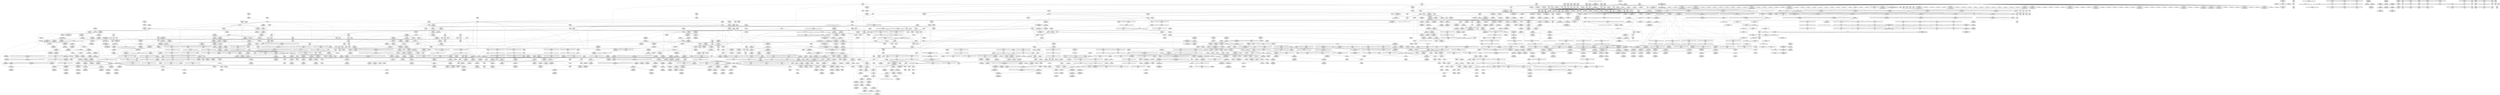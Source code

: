 digraph {
	CE0x481c090 [shape=record,shape=Mrecord,label="{CE0x481c090|GLOBAL:rcu_read_unlock.__warned|Global_var:rcu_read_unlock.__warned|*SummSource*}"]
	CE0x47f35d0 [shape=record,shape=Mrecord,label="{CE0x47f35d0|ipc_has_perm:tmp4|*LoadInst*|security/selinux/hooks.c,5131|*SummSink*}"]
	CE0x47c5ba0 [shape=record,shape=Mrecord,label="{CE0x47c5ba0|80:_i32,_112:_i8*,_:_CRE_38,39_}"]
	CE0x47fdce0 [shape=record,shape=Mrecord,label="{CE0x47fdce0|rcu_read_lock:tmp5|include/linux/rcupdate.h,882|*SummSource*}"]
	CE0x47e77e0 [shape=record,shape=Mrecord,label="{CE0x47e77e0|i32_22|*Constant*|*SummSink*}"]
	CE0x488c7d0 [shape=record,shape=Mrecord,label="{CE0x488c7d0|rcu_lock_acquire:tmp4|include/linux/rcupdate.h,418}"]
	CE0x4835350 [shape=record,shape=Mrecord,label="{CE0x4835350|current_sid:tmp12|security/selinux/hooks.c,218|*SummSource*}"]
	CE0x489fb60 [shape=record,shape=Mrecord,label="{CE0x489fb60|__rcu_read_unlock:do.body|*SummSource*}"]
	CE0x4806fe0 [shape=record,shape=Mrecord,label="{CE0x4806fe0|i64*_getelementptr_inbounds_(_2_x_i64_,_2_x_i64_*___llvm_gcov_ctr98,_i64_0,_i64_1)|*Constant*}"]
	CE0x478be30 [shape=record,shape=Mrecord,label="{CE0x478be30|i32_17|*Constant*|*SummSource*}"]
	CE0x4786c00 [shape=record,shape=Mrecord,label="{CE0x4786c00|i32_19|*Constant*|*SummSink*}"]
	CE0x4791ba0 [shape=record,shape=Mrecord,label="{CE0x4791ba0|GLOBAL:get_current|*Constant*}"]
	CE0x483b680 [shape=record,shape=Mrecord,label="{CE0x483b680|current_sid:tmp11|security/selinux/hooks.c,218|*SummSource*}"]
	CE0x47946b0 [shape=record,shape=Mrecord,label="{CE0x47946b0|i64**_getelementptr_inbounds_(_8_x_i64*_,_8_x_i64*_*___llvm_gcda_edge_table321,_i64_0,_i64_6)|*Constant*|*SummSource*}"]
	CE0x47df560 [shape=record,shape=Mrecord,label="{CE0x47df560|80:_i32,_112:_i8*,_:_CRE_152,160_|*MultipleSource*|Function::selinux_sem_semctl&Arg::sma::|security/selinux/hooks.c,5466}"]
	CE0x4761330 [shape=record,shape=Mrecord,label="{CE0x4761330|i32_15|*Constant*}"]
	CE0x48eb9b0 [shape=record,shape=Mrecord,label="{CE0x48eb9b0|__preempt_count_sub:do.body|*SummSink*}"]
	CE0x47b6bf0 [shape=record,shape=Mrecord,label="{CE0x47b6bf0|rcu_read_unlock:tmp11|include/linux/rcupdate.h,933}"]
	CE0x4818e30 [shape=record,shape=Mrecord,label="{CE0x4818e30|i64_4|*Constant*}"]
	CE0x47c49d0 [shape=record,shape=Mrecord,label="{CE0x47c49d0|80:_i32,_112:_i8*,_:_CRE_23,24_}"]
	CE0x489d060 [shape=record,shape=Mrecord,label="{CE0x489d060|__rcu_read_unlock:tmp}"]
	CE0x47846c0 [shape=record,shape=Mrecord,label="{CE0x47846c0|i32_(i32,_i32,_i16,_i32,_%struct.common_audit_data*)*_bitcast_(i32_(i32,_i32,_i16,_i32,_%struct.common_audit_data.495*)*_avc_has_perm_to_i32_(i32,_i32,_i16,_i32,_%struct.common_audit_data*)*)|*Constant*|*SummSource*}"]
	CE0x4831050 [shape=record,shape=Mrecord,label="{CE0x4831050|task_sid:call7|security/selinux/hooks.c,208|*SummSource*}"]
	CE0x4788ef0 [shape=record,shape=Mrecord,label="{CE0x4788ef0|selinux_sem_semctl:tmp4|security/selinux/hooks.c,5442|*SummSink*}"]
	CE0x479d9e0 [shape=record,shape=Mrecord,label="{CE0x479d9e0|__llvm_gcov_indirect_counter_increment:tmp2|*SummSink*}"]
	CE0x483ef20 [shape=record,shape=Mrecord,label="{CE0x483ef20|current_sid:tmp18|security/selinux/hooks.c,218|*SummSink*}"]
	CE0x48b9ad0 [shape=record,shape=Mrecord,label="{CE0x48b9ad0|__preempt_count_sub:val|Function::__preempt_count_sub&Arg::val::|*SummSink*}"]
	CE0x4833b70 [shape=record,shape=Mrecord,label="{CE0x4833b70|rcu_read_lock:tmp3}"]
	CE0x47f06c0 [shape=record,shape=Mrecord,label="{CE0x47f06c0|task_sid:tmp2}"]
	CE0x651cac0 [shape=record,shape=Mrecord,label="{CE0x651cac0|i32_3|*Constant*|*SummSink*}"]
	CE0x488df90 [shape=record,shape=Mrecord,label="{CE0x488df90|GLOBAL:__llvm_gcov_ctr132|Global_var:__llvm_gcov_ctr132|*SummSink*}"]
	CE0x488a9e0 [shape=record,shape=Mrecord,label="{CE0x488a9e0|__rcu_read_lock:tmp7|include/linux/rcupdate.h,240}"]
	CE0x4874bf0 [shape=record,shape=Mrecord,label="{CE0x4874bf0|i64*_getelementptr_inbounds_(_11_x_i64_,_11_x_i64_*___llvm_gcov_ctr127,_i64_0,_i64_10)|*Constant*}"]
	CE0x48101e0 [shape=record,shape=Mrecord,label="{CE0x48101e0|i64_0|*Constant*|*SummSink*}"]
	CE0x48004d0 [shape=record,shape=Mrecord,label="{CE0x48004d0|GLOBAL:__llvm_gcov_ctr126|Global_var:__llvm_gcov_ctr126}"]
	CE0x477dad0 [shape=record,shape=Mrecord,label="{CE0x477dad0|__llvm_gcov_indirect_counter_increment:entry}"]
	CE0x48c0a40 [shape=record,shape=Mrecord,label="{CE0x48c0a40|__preempt_count_add:tmp3}"]
	CE0x47919c0 [shape=record,shape=Mrecord,label="{CE0x47919c0|i64*_getelementptr_inbounds_(_25_x_i64_,_25_x_i64_*___llvm_gcov_ctr320,_i64_0,_i64_15)|*Constant*|*SummSource*}"]
	CE0x48897e0 [shape=record,shape=Mrecord,label="{CE0x48897e0|rcu_read_unlock:tmp4|include/linux/rcupdate.h,933}"]
	CE0x489faa0 [shape=record,shape=Mrecord,label="{CE0x489faa0|i64*_getelementptr_inbounds_(_4_x_i64_,_4_x_i64_*___llvm_gcov_ctr129,_i64_0,_i64_2)|*Constant*|*SummSource*}"]
	CE0x48a4ec0 [shape=record,shape=Mrecord,label="{CE0x48a4ec0|__rcu_read_lock:tmp3|*SummSource*}"]
	CE0x483d220 [shape=record,shape=Mrecord,label="{CE0x483d220|GLOBAL:lockdep_rcu_suspicious|*Constant*}"]
	CE0x47c3da0 [shape=record,shape=Mrecord,label="{CE0x47c3da0|selinux_sem_semctl:sma|Function::selinux_sem_semctl&Arg::sma::|*SummSource*}"]
	CE0x479c450 [shape=record,shape=Mrecord,label="{CE0x479c450|selinux_sem_semctl:tmp17|security/selinux/hooks.c,5463}"]
	CE0x481cd50 [shape=record,shape=Mrecord,label="{CE0x481cd50|rcu_read_lock:tmp16|include/linux/rcupdate.h,882}"]
	CE0x47c3040 [shape=record,shape=Mrecord,label="{CE0x47c3040|selinux_sem_semctl:sem_perm|security/selinux/hooks.c,5466}"]
	CE0x47a1f30 [shape=record,shape=Mrecord,label="{CE0x47a1f30|COLLAPSED:_GCMRE___llvm_gcov_ctr159_internal_global_2_x_i64_zeroinitializer:_elem_0:default:}"]
	CE0x4885fb0 [shape=record,shape=Mrecord,label="{CE0x4885fb0|COLLAPSED:_GCMRE___llvm_gcov_ctr132_internal_global_11_x_i64_zeroinitializer:_elem_0:default:}"]
	CE0x47751c0 [shape=record,shape=Mrecord,label="{CE0x47751c0|selinux_sem_semctl:tmp9|security/selinux/hooks.c,5450|*SummSource*}"]
	CE0x48ce6f0 [shape=record,shape=Mrecord,label="{CE0x48ce6f0|__preempt_count_add:tmp3|*SummSource*}"]
	CE0x478b830 [shape=record,shape=Mrecord,label="{CE0x478b830|i32_12|*Constant*|*SummSink*}"]
	CE0x48b9da0 [shape=record,shape=Mrecord,label="{CE0x48b9da0|_ret_void,_!dbg_!27720|./arch/x86/include/asm/preempt.h,78|*SummSink*}"]
	CE0x47e6bd0 [shape=record,shape=Mrecord,label="{CE0x47e6bd0|current_sid:tmp21|security/selinux/hooks.c,218}"]
	CE0x489f0d0 [shape=record,shape=Mrecord,label="{CE0x489f0d0|__rcu_read_unlock:tmp3}"]
	CE0x4834400 [shape=record,shape=Mrecord,label="{CE0x4834400|i1_true|*Constant*|*SummSource*}"]
	CE0x48310c0 [shape=record,shape=Mrecord,label="{CE0x48310c0|task_sid:call7|security/selinux/hooks.c,208|*SummSink*}"]
	CE0x481a9b0 [shape=record,shape=Mrecord,label="{CE0x481a9b0|rcu_read_lock:call3|include/linux/rcupdate.h,882|*SummSource*}"]
	CE0x4892bf0 [shape=record,shape=Mrecord,label="{CE0x4892bf0|rcu_read_unlock:tmp21|include/linux/rcupdate.h,935|*SummSink*}"]
	CE0x47ed980 [shape=record,shape=Mrecord,label="{CE0x47ed980|rcu_read_unlock:tmp5|include/linux/rcupdate.h,933}"]
	CE0x4799b10 [shape=record,shape=Mrecord,label="{CE0x4799b10|selinux_sem_semctl:tmp14|security/selinux/hooks.c,5460}"]
	CE0x47e25e0 [shape=record,shape=Mrecord,label="{CE0x47e25e0|ipc_has_perm:perms|Function::ipc_has_perm&Arg::perms::|*SummSink*}"]
	CE0x482d470 [shape=record,shape=Mrecord,label="{CE0x482d470|rcu_lock_release:tmp7}"]
	CE0x4805130 [shape=record,shape=Mrecord,label="{CE0x4805130|rcu_read_lock:tmp2|*SummSink*}"]
	CE0x47c03b0 [shape=record,shape=Mrecord,label="{CE0x47c03b0|task_sid:tmp15|security/selinux/hooks.c,208|*SummSource*}"]
	CE0x48034c0 [shape=record,shape=Mrecord,label="{CE0x48034c0|i32_0|*Constant*}"]
	CE0x47c5810 [shape=record,shape=Mrecord,label="{CE0x47c5810|80:_i32,_112:_i8*,_:_CRE_35,36_}"]
	CE0x481eee0 [shape=record,shape=Mrecord,label="{CE0x481eee0|rcu_read_lock:tmp19|include/linux/rcupdate.h,882}"]
	CE0x4790dc0 [shape=record,shape=Mrecord,label="{CE0x4790dc0|i32_208|*Constant*|*SummSource*}"]
	CE0x479fe50 [shape=record,shape=Mrecord,label="{CE0x479fe50|GLOBAL:__llvm_gcov_ctr125|Global_var:__llvm_gcov_ctr125}"]
	CE0x479e7b0 [shape=record,shape=Mrecord,label="{CE0x479e7b0|i64*_getelementptr_inbounds_(_2_x_i64_,_2_x_i64_*___llvm_gcov_ctr159,_i64_0,_i64_1)|*Constant*}"]
	CE0x4822c80 [shape=record,shape=Mrecord,label="{CE0x4822c80|rcu_read_lock:do.end|*SummSink*}"]
	CE0x47f4430 [shape=record,shape=Mrecord,label="{CE0x47f4430|ipc_has_perm:key|security/selinux/hooks.c,5134|*SummSink*}"]
	CE0x478d980 [shape=record,shape=Mrecord,label="{CE0x478d980|selinux_sem_semctl:call1|security/selinux/hooks.c,5438|*SummSource*}"]
	CE0x47bb6b0 [shape=record,shape=Mrecord,label="{CE0x47bb6b0|i64*_getelementptr_inbounds_(_13_x_i64_,_13_x_i64_*___llvm_gcov_ctr126,_i64_0,_i64_1)|*Constant*}"]
	CE0x48199f0 [shape=record,shape=Mrecord,label="{CE0x48199f0|rcu_read_lock:tmp10|include/linux/rcupdate.h,882|*SummSource*}"]
	CE0x4768710 [shape=record,shape=Mrecord,label="{CE0x4768710|selinux_sem_semctl:sw.bb|*SummSource*}"]
	CE0x4898d50 [shape=record,shape=Mrecord,label="{CE0x4898d50|i64*_getelementptr_inbounds_(_2_x_i64_,_2_x_i64_*___llvm_gcov_ctr98,_i64_0,_i64_0)|*Constant*}"]
	CE0x47e6730 [shape=record,shape=Mrecord,label="{CE0x47e6730|_ret_%struct.task_struct*_%tmp4,_!dbg_!27714|./arch/x86/include/asm/current.h,14}"]
	CE0x48a18b0 [shape=record,shape=Mrecord,label="{CE0x48a18b0|void_(i32*,_i32,_i32*)*_asm_addl_$1,_%gs:$0_,_*m,ri,*m,_dirflag_,_fpsr_,_flags_}"]
	CE0x4766690 [shape=record,shape=Mrecord,label="{CE0x4766690|task_has_system:tsk|Function::task_has_system&Arg::tsk::|*SummSink*}"]
	CE0x47be9f0 [shape=record,shape=Mrecord,label="{CE0x47be9f0|task_sid:tmp|*SummSink*}"]
	CE0x479fa00 [shape=record,shape=Mrecord,label="{CE0x479fa00|ipc_has_perm:tmp2|*SummSource*}"]
	CE0x4767e30 [shape=record,shape=Mrecord,label="{CE0x4767e30|selinux_sem_semctl:sw.bb7|*SummSink*}"]
	CE0x48af7f0 [shape=record,shape=Mrecord,label="{CE0x48af7f0|__preempt_count_sub:tmp1|*SummSource*}"]
	CE0x489e3c0 [shape=record,shape=Mrecord,label="{CE0x489e3c0|__preempt_count_add:bb}"]
	CE0x4832cb0 [shape=record,shape=Mrecord,label="{CE0x4832cb0|rcu_read_unlock:entry|*SummSink*}"]
	CE0x479cf00 [shape=record,shape=Mrecord,label="{CE0x479cf00|i32_32|*Constant*|*SummSink*}"]
	CE0x4838380 [shape=record,shape=Mrecord,label="{CE0x4838380|current_sid:if.end}"]
	CE0x4795a30 [shape=record,shape=Mrecord,label="{CE0x4795a30|__llvm_gcov_indirect_counter_increment:tmp}"]
	CE0x47e1ca0 [shape=record,shape=Mrecord,label="{CE0x47e1ca0|GLOBAL:ipc_has_perm|*Constant*|*SummSink*}"]
	CE0x47bae00 [shape=record,shape=Mrecord,label="{CE0x47bae00|i64*_getelementptr_inbounds_(_11_x_i64_,_11_x_i64_*___llvm_gcov_ctr127,_i64_0,_i64_0)|*Constant*|*SummSource*}"]
	CE0x48b6050 [shape=record,shape=Mrecord,label="{CE0x48b6050|_call_void_mcount()_#3|*SummSource*}"]
	CE0x4896670 [shape=record,shape=Mrecord,label="{CE0x4896670|rcu_lock_release:entry}"]
	CE0x47c2100 [shape=record,shape=Mrecord,label="{CE0x47c2100|i64_4|*Constant*}"]
	CE0x47a2200 [shape=record,shape=Mrecord,label="{CE0x47a2200|current_sid:tmp9|security/selinux/hooks.c,218}"]
	CE0x481f5b0 [shape=record,shape=Mrecord,label="{CE0x481f5b0|rcu_read_lock:tmp21|include/linux/rcupdate.h,884}"]
	CE0x480d220 [shape=record,shape=Mrecord,label="{CE0x480d220|GLOBAL:task_sid|*Constant*|*SummSource*}"]
	CE0x48bd100 [shape=record,shape=Mrecord,label="{CE0x48bd100|__preempt_count_sub:tmp3|*SummSource*}"]
	CE0x4885f40 [shape=record,shape=Mrecord,label="{CE0x4885f40|rcu_read_unlock:tmp}"]
	CE0x4769660 [shape=record,shape=Mrecord,label="{CE0x4769660|selinux_sem_semctl:sw.bb3|*SummSink*}"]
	CE0x47b4d50 [shape=record,shape=Mrecord,label="{CE0x47b4d50|ipc_has_perm:sclass|security/selinux/hooks.c,5136|*SummSource*}"]
	CE0x477a3d0 [shape=record,shape=Mrecord,label="{CE0x477a3d0|task_has_system:bb}"]
	CE0x4815dc0 [shape=record,shape=Mrecord,label="{CE0x4815dc0|_ret_i32_%retval.0,_!dbg_!27728|security/selinux/avc.c,775|*SummSource*}"]
	CE0x482d150 [shape=record,shape=Mrecord,label="{CE0x482d150|rcu_lock_release:tmp6}"]
	CE0x48af890 [shape=record,shape=Mrecord,label="{CE0x48af890|i64*_getelementptr_inbounds_(_4_x_i64_,_4_x_i64_*___llvm_gcov_ctr129,_i64_0,_i64_0)|*Constant*|*SummSink*}"]
	CE0x47b0470 [shape=record,shape=Mrecord,label="{CE0x47b0470|__rcu_read_lock:do.body|*SummSink*}"]
	CE0x4800ab0 [shape=record,shape=Mrecord,label="{CE0x4800ab0|task_sid:bb|*SummSink*}"]
	CE0x4838650 [shape=record,shape=Mrecord,label="{CE0x4838650|cred_sid:tmp1}"]
	CE0x478fd60 [shape=record,shape=Mrecord,label="{CE0x478fd60|80:_i32,_112:_i8*,_:_CRE_0,1_}"]
	CE0x4887640 [shape=record,shape=Mrecord,label="{CE0x4887640|rcu_read_unlock:call|include/linux/rcupdate.h,933|*SummSource*}"]
	CE0x481c1f0 [shape=record,shape=Mrecord,label="{CE0x481c1f0|rcu_read_lock:tmp13|include/linux/rcupdate.h,882|*SummSink*}"]
	CE0x4791f10 [shape=record,shape=Mrecord,label="{CE0x4791f10|GLOBAL:__llvm_gcov_global_state_pred322|Global_var:__llvm_gcov_global_state_pred322|*SummSource*}"]
	CE0x4788ce0 [shape=record,shape=Mrecord,label="{CE0x4788ce0|i64*_getelementptr_inbounds_(_25_x_i64_,_25_x_i64_*___llvm_gcov_ctr320,_i64_0,_i64_16)|*Constant*|*SummSource*}"]
	CE0x4888200 [shape=record,shape=Mrecord,label="{CE0x4888200|i64*_getelementptr_inbounds_(_11_x_i64_,_11_x_i64_*___llvm_gcov_ctr132,_i64_0,_i64_0)|*Constant*|*SummSink*}"]
	CE0x4813ae0 [shape=record,shape=Mrecord,label="{CE0x4813ae0|i32_10|*Constant*|*SummSource*}"]
	CE0x478bd40 [shape=record,shape=Mrecord,label="{CE0x478bd40|i32_17|*Constant*}"]
	CE0x4821330 [shape=record,shape=Mrecord,label="{CE0x4821330|i8*_getelementptr_inbounds_(_25_x_i8_,_25_x_i8_*_.str45,_i32_0,_i32_0)|*Constant*|*SummSource*}"]
	CE0x481b2a0 [shape=record,shape=Mrecord,label="{CE0x481b2a0|rcu_read_unlock:call3|include/linux/rcupdate.h,933|*SummSink*}"]
	CE0x651ca50 [shape=record,shape=Mrecord,label="{CE0x651ca50|i32_18|*Constant*}"]
	CE0x47ba240 [shape=record,shape=Mrecord,label="{CE0x47ba240|avc_has_perm:requested|Function::avc_has_perm&Arg::requested::|*SummSink*}"]
	CE0x47f69f0 [shape=record,shape=Mrecord,label="{CE0x47f69f0|task_sid:tmp8|security/selinux/hooks.c,208|*SummSink*}"]
	CE0x477b710 [shape=record,shape=Mrecord,label="{CE0x477b710|get_current:tmp|*SummSource*}"]
	CE0x47fd8b0 [shape=record,shape=Mrecord,label="{CE0x47fd8b0|i64*_getelementptr_inbounds_(_13_x_i64_,_13_x_i64_*___llvm_gcov_ctr126,_i64_0,_i64_11)|*Constant*}"]
	CE0x47a17b0 [shape=record,shape=Mrecord,label="{CE0x47a17b0|i64*_getelementptr_inbounds_(_2_x_i64_,_2_x_i64_*___llvm_gcov_ctr294,_i64_0,_i64_1)|*Constant*|*SummSource*}"]
	CE0x477a300 [shape=record,shape=Mrecord,label="{CE0x477a300|selinux_sem_semctl:sw.bb3|*SummSource*}"]
	CE0x477f310 [shape=record,shape=Mrecord,label="{CE0x477f310|_call_void___llvm_gcov_indirect_counter_increment(i32*___llvm_gcov_global_state_pred322,_i64**_getelementptr_inbounds_(_8_x_i64*_,_8_x_i64*_*___llvm_gcda_edge_table321,_i64_0,_i64_4)),_!dbg_!27723|security/selinux/hooks.c,5450|*SummSink*}"]
	CE0x489bec0 [shape=record,shape=Mrecord,label="{CE0x489bec0|_call_void_asm_addl_$1,_%gs:$0_,_*m,ri,*m,_dirflag_,_fpsr_,_flags_(i32*___preempt_count,_i32_%val,_i32*___preempt_count)_#3,_!dbg_!27714,_!srcloc_!27717|./arch/x86/include/asm/preempt.h,72|*SummSource*}"]
	CE0x4832c40 [shape=record,shape=Mrecord,label="{CE0x4832c40|rcu_read_unlock:entry|*SummSource*}"]
	CE0x4779e90 [shape=record,shape=Mrecord,label="{CE0x4779e90|__llvm_gcov_indirect_counter_increment:counters|Function::__llvm_gcov_indirect_counter_increment&Arg::counters::|*SummSource*}"]
	CE0x47ff6b0 [shape=record,shape=Mrecord,label="{CE0x47ff6b0|_call_void_mcount()_#3|*SummSink*}"]
	CE0x489b6b0 [shape=record,shape=Mrecord,label="{CE0x489b6b0|_call_void_mcount()_#3|*SummSink*}"]
	CE0x47f6cf0 [shape=record,shape=Mrecord,label="{CE0x47f6cf0|avc_has_perm:entry|*SummSource*}"]
	CE0x478aa60 [shape=record,shape=Mrecord,label="{CE0x478aa60|i32_15|*Constant*|*SummSource*}"]
	CE0x47feaa0 [shape=record,shape=Mrecord,label="{CE0x47feaa0|i64_3|*Constant*|*SummSink*}"]
	CE0x47a15c0 [shape=record,shape=Mrecord,label="{CE0x47a15c0|i64*_getelementptr_inbounds_(_2_x_i64_,_2_x_i64_*___llvm_gcov_ctr294,_i64_0,_i64_1)|*Constant*}"]
	CE0x4875060 [shape=record,shape=Mrecord,label="{CE0x4875060|i64*_getelementptr_inbounds_(_11_x_i64_,_11_x_i64_*___llvm_gcov_ctr127,_i64_0,_i64_10)|*Constant*|*SummSink*}"]
	CE0x4822790 [shape=record,shape=Mrecord,label="{CE0x4822790|rcu_read_unlock:land.lhs.true|*SummSource*}"]
	CE0x482ad90 [shape=record,shape=Mrecord,label="{CE0x482ad90|0:_i8,_:_GCMR_rcu_read_unlock.__warned_internal_global_i8_0,_section_.data.unlikely_,_align_1:_elem_0:default:}"]
	CE0x47bacf0 [shape=record,shape=Mrecord,label="{CE0x47bacf0|i64*_getelementptr_inbounds_(_11_x_i64_,_11_x_i64_*___llvm_gcov_ctr127,_i64_0,_i64_0)|*Constant*}"]
	CE0x481fef0 [shape=record,shape=Mrecord,label="{CE0x481fef0|rcu_read_lock:tmp18|include/linux/rcupdate.h,882}"]
	CE0x47f5590 [shape=record,shape=Mrecord,label="{CE0x47f5590|ipc_has_perm:tmp5|security/selinux/hooks.c,5131|*SummSource*}"]
	CE0x47efd40 [shape=record,shape=Mrecord,label="{CE0x47efd40|task_sid:call3|security/selinux/hooks.c,208}"]
	CE0x48a38c0 [shape=record,shape=Mrecord,label="{CE0x48a38c0|_call_void_mcount()_#3}"]
	CE0x47c28d0 [shape=record,shape=Mrecord,label="{CE0x47c28d0|task_sid:tmp13|security/selinux/hooks.c,208}"]
	CE0x483eb30 [shape=record,shape=Mrecord,label="{CE0x483eb30|current_sid:tmp18|security/selinux/hooks.c,218}"]
	CE0x48b2230 [shape=record,shape=Mrecord,label="{CE0x48b2230|COLLAPSED:_GCMRE___llvm_gcov_ctr128_internal_global_4_x_i64_zeroinitializer:_elem_0:default:}"]
	CE0x4797780 [shape=record,shape=Mrecord,label="{CE0x4797780|i32_-1|*Constant*}"]
	CE0x48a6ca0 [shape=record,shape=Mrecord,label="{CE0x48a6ca0|i64*_getelementptr_inbounds_(_4_x_i64_,_4_x_i64_*___llvm_gcov_ctr130,_i64_0,_i64_3)|*Constant*|*SummSource*}"]
	CE0x4894260 [shape=record,shape=Mrecord,label="{CE0x4894260|_call_void_lockdep_rcu_suspicious(i8*_getelementptr_inbounds_(_25_x_i8_,_25_x_i8_*_.str45,_i32_0,_i32_0),_i32_934,_i8*_getelementptr_inbounds_(_44_x_i8_,_44_x_i8_*_.str47,_i32_0,_i32_0))_#10,_!dbg_!27726|include/linux/rcupdate.h,933|*SummSink*}"]
	CE0x47dd290 [shape=record,shape=Mrecord,label="{CE0x47dd290|80:_i32,_112:_i8*,_:_CRE_64,65_}"]
	CE0x481d1f0 [shape=record,shape=Mrecord,label="{CE0x481d1f0|i64*_getelementptr_inbounds_(_11_x_i64_,_11_x_i64_*___llvm_gcov_ctr127,_i64_0,_i64_8)|*Constant*}"]
	CE0x47be290 [shape=record,shape=Mrecord,label="{CE0x47be290|cred_sid:tmp3|*SummSink*}"]
	CE0x47b38a0 [shape=record,shape=Mrecord,label="{CE0x47b38a0|ipc_has_perm:tmp6|*LoadInst*|security/selinux/hooks.c,5134|*SummSink*}"]
	CE0x4762b50 [shape=record,shape=Mrecord,label="{CE0x4762b50|selinux_sem_semctl:entry|*SummSink*}"]
	CE0x47c1e10 [shape=record,shape=Mrecord,label="{CE0x47c1e10|task_sid:call|security/selinux/hooks.c,208|*SummSource*}"]
	CE0x480e2f0 [shape=record,shape=Mrecord,label="{CE0x480e2f0|avc_has_perm:entry}"]
	CE0x47dd160 [shape=record,shape=Mrecord,label="{CE0x47dd160|80:_i32,_112:_i8*,_:_CRE_63,64_}"]
	CE0x47e3ed0 [shape=record,shape=Mrecord,label="{CE0x47e3ed0|__llvm_gcov_indirect_counter_increment:bb4|*SummSink*}"]
	CE0x47678b0 [shape=record,shape=Mrecord,label="{CE0x47678b0|i64*_getelementptr_inbounds_(_25_x_i64_,_25_x_i64_*___llvm_gcov_ctr320,_i64_0,_i64_0)|*Constant*|*SummSource*}"]
	CE0x48c8490 [shape=record,shape=Mrecord,label="{CE0x48c8490|i64*_getelementptr_inbounds_(_4_x_i64_,_4_x_i64_*___llvm_gcov_ctr129,_i64_0,_i64_2)|*Constant*|*SummSink*}"]
	CE0x47c0cf0 [shape=record,shape=Mrecord,label="{CE0x47c0cf0|task_sid:tobool|security/selinux/hooks.c,208}"]
	CE0x4795260 [shape=record,shape=Mrecord,label="{CE0x4795260|__llvm_gcov_indirect_counter_increment:predecessor|Function::__llvm_gcov_indirect_counter_increment&Arg::predecessor::}"]
	CE0x47f15f0 [shape=record,shape=Mrecord,label="{CE0x47f15f0|rcu_read_lock:tmp1|*SummSink*}"]
	CE0x47bd3c0 [shape=record,shape=Mrecord,label="{CE0x47bd3c0|_call_void_mcount()_#3|*SummSink*}"]
	CE0x483faa0 [shape=record,shape=Mrecord,label="{CE0x483faa0|_call_void_mcount()_#3}"]
	CE0x4789fc0 [shape=record,shape=Mrecord,label="{CE0x4789fc0|selinux_sem_semctl:sw.bb2|*SummSink*}"]
	CE0x48b13e0 [shape=record,shape=Mrecord,label="{CE0x48b13e0|GLOBAL:__preempt_count_sub|*Constant*}"]
	CE0x482d690 [shape=record,shape=Mrecord,label="{CE0x482d690|rcu_lock_release:tmp7|*SummSource*}"]
	CE0x4761b00 [shape=record,shape=Mrecord,label="{CE0x4761b00|get_current:tmp3}"]
	CE0x482ffb0 [shape=record,shape=Mrecord,label="{CE0x482ffb0|task_sid:tmp27|security/selinux/hooks.c,208}"]
	CE0x478fb80 [shape=record,shape=Mrecord,label="{CE0x478fb80|selinux_sem_semctl:sem_perm|security/selinux/hooks.c,5466|*SummSink*}"]
	CE0x4812e30 [shape=record,shape=Mrecord,label="{CE0x4812e30|COLLAPSED:_GCMRE___llvm_gcov_ctr126_internal_global_13_x_i64_zeroinitializer:_elem_0:default:}"]
	CE0x48c5290 [shape=record,shape=Mrecord,label="{CE0x48c5290|_call_void_lock_acquire(%struct.lockdep_map*_%map,_i32_0,_i32_0,_i32_2,_i32_0,_%struct.lockdep_map*_null,_i64_ptrtoint_(i8*_blockaddress(_rcu_lock_acquire,_%__here)_to_i64))_#10,_!dbg_!27716|include/linux/rcupdate.h,418|*SummSink*}"]
	CE0x478b070 [shape=record,shape=Mrecord,label="{CE0x478b070|selinux_sem_semctl:call8|security/selinux/hooks.c,5466|*SummSink*}"]
	CE0x488e230 [shape=record,shape=Mrecord,label="{CE0x488e230|_call_void_mcount()_#3|*SummSource*}"]
	CE0x47c5a70 [shape=record,shape=Mrecord,label="{CE0x47c5a70|80:_i32,_112:_i8*,_:_CRE_37,38_}"]
	CE0x489e040 [shape=record,shape=Mrecord,label="{CE0x489e040|__rcu_read_unlock:tmp6|include/linux/rcupdate.h,245|*SummSource*}"]
	CE0x47b8c50 [shape=record,shape=Mrecord,label="{CE0x47b8c50|80:_i32,_112:_i8*,_:_CRE_6,7_}"]
	CE0x48927f0 [shape=record,shape=Mrecord,label="{CE0x48927f0|rcu_read_unlock:tmp21|include/linux/rcupdate.h,935|*SummSource*}"]
	CE0x47c1ab0 [shape=record,shape=Mrecord,label="{CE0x47c1ab0|cred_sid:security|security/selinux/hooks.c,196|*SummSink*}"]
	CE0x47c5220 [shape=record,shape=Mrecord,label="{CE0x47c5220|80:_i32,_112:_i8*,_:_CRE_30,31_}"]
	CE0x4810ed0 [shape=record,shape=Mrecord,label="{CE0x4810ed0|i64_4|*Constant*|*SummSource*}"]
	CE0x47a30c0 [shape=record,shape=Mrecord,label="{CE0x47a30c0|task_has_system:tmp3}"]
	CE0x479fa70 [shape=record,shape=Mrecord,label="{CE0x479fa70|ipc_has_perm:tmp2|*SummSink*}"]
	CE0x48d6e10 [shape=record,shape=Mrecord,label="{CE0x48d6e10|__rcu_read_unlock:tmp4|include/linux/rcupdate.h,244|*SummSource*}"]
	CE0x48f88f0 [shape=record,shape=Mrecord,label="{CE0x48f88f0|__preempt_count_sub:do.end|*SummSink*}"]
	"CONST[source:0(mediator),value:0(static)][purpose:{operation}][SnkIdx:3]"
	CE0x48377a0 [shape=record,shape=Mrecord,label="{CE0x48377a0|i64*_getelementptr_inbounds_(_11_x_i64_,_11_x_i64_*___llvm_gcov_ctr132,_i64_0,_i64_1)|*Constant*|*SummSource*}"]
	CE0x478b4c0 [shape=record,shape=Mrecord,label="{CE0x478b4c0|task_has_system:tsk|Function::task_has_system&Arg::tsk::|*SummSource*}"]
	CE0x48345c0 [shape=record,shape=Mrecord,label="{CE0x48345c0|i64_1|*Constant*}"]
	CE0x47a0440 [shape=record,shape=Mrecord,label="{CE0x47a0440|get_current:tmp2}"]
	CE0x4792990 [shape=record,shape=Mrecord,label="{CE0x4792990|_ret_i32_%call1,_!dbg_!27716|security/selinux/hooks.c,1594|*SummSink*}"]
	CE0x477f440 [shape=record,shape=Mrecord,label="{CE0x477f440|i64**_getelementptr_inbounds_(_8_x_i64*_,_8_x_i64*_*___llvm_gcda_edge_table321,_i64_0,_i64_4)|*Constant*}"]
	CE0x47fdc70 [shape=record,shape=Mrecord,label="{CE0x47fdc70|rcu_read_lock:tmp5|include/linux/rcupdate.h,882}"]
	CE0x47ec750 [shape=record,shape=Mrecord,label="{CE0x47ec750|_call_void___preempt_count_add(i32_1)_#10,_!dbg_!27711|include/linux/rcupdate.h,239|*SummSink*}"]
	CE0x47dd880 [shape=record,shape=Mrecord,label="{CE0x47dd880|80:_i32,_112:_i8*,_:_CRE_69,70_}"]
	CE0x4822fc0 [shape=record,shape=Mrecord,label="{CE0x4822fc0|i64*_getelementptr_inbounds_(_4_x_i64_,_4_x_i64_*___llvm_gcov_ctr128,_i64_0,_i64_2)|*Constant*|*SummSink*}"]
	CE0x47ec320 [shape=record,shape=Mrecord,label="{CE0x47ec320|rcu_read_lock:bb|*SummSink*}"]
	CE0x4762340 [shape=record,shape=Mrecord,label="{CE0x4762340|selinux_sem_semctl:sw.bb4|*SummSink*}"]
	CE0x476a250 [shape=record,shape=Mrecord,label="{CE0x476a250|80:_i32,_112:_i8*,_:_CRE_16,17_}"]
	CE0x480b0d0 [shape=record,shape=Mrecord,label="{CE0x480b0d0|cred_sid:tmp2|*SummSource*}"]
	CE0x479efb0 [shape=record,shape=Mrecord,label="{CE0x479efb0|i64_1|*Constant*}"]
	CE0x481efc0 [shape=record,shape=Mrecord,label="{CE0x481efc0|rcu_read_lock:tmp19|include/linux/rcupdate.h,882|*SummSink*}"]
	CE0x4802fc0 [shape=record,shape=Mrecord,label="{CE0x4802fc0|current_sid:call|security/selinux/hooks.c,218|*SummSource*}"]
	CE0x4844ae0 [shape=record,shape=Mrecord,label="{CE0x4844ae0|GLOBAL:get_current|*Constant*}"]
	CE0x478daa0 [shape=record,shape=Mrecord,label="{CE0x478daa0|selinux_sem_semctl:call1|security/selinux/hooks.c,5438}"]
	CE0x477ba90 [shape=record,shape=Mrecord,label="{CE0x477ba90|selinux_sem_semctl:tmp5|security/selinux/hooks.c,5442|*SummSink*}"]
	CE0x4766210 [shape=record,shape=Mrecord,label="{CE0x4766210|task_has_system:entry|*SummSource*}"]
	CE0x47f00f0 [shape=record,shape=Mrecord,label="{CE0x47f00f0|task_sid:tobool4|security/selinux/hooks.c,208}"]
	CE0x478bfb0 [shape=record,shape=Mrecord,label="{CE0x478bfb0|i32_11|*Constant*|*SummSink*}"]
	CE0x4833f00 [shape=record,shape=Mrecord,label="{CE0x4833f00|current_sid:tmp14|security/selinux/hooks.c,218|*SummSource*}"]
	CE0x47c6060 [shape=record,shape=Mrecord,label="{CE0x47c6060|80:_i32,_112:_i8*,_:_CRE_42,43_}"]
	CE0x4830450 [shape=record,shape=Mrecord,label="{CE0x4830450|task_sid:tmp26|security/selinux/hooks.c,208|*SummSource*}"]
	CE0x4797290 [shape=record,shape=Mrecord,label="{CE0x4797290|task_has_system:bb|*SummSource*}"]
	CE0x4814aa0 [shape=record,shape=Mrecord,label="{CE0x4814aa0|ipc_has_perm:tmp3|*SummSink*}"]
	CE0x481c670 [shape=record,shape=Mrecord,label="{CE0x481c670|rcu_read_lock:tmp14|include/linux/rcupdate.h,882|*SummSink*}"]
	CE0x4808bb0 [shape=record,shape=Mrecord,label="{CE0x4808bb0|_call_void_lockdep_rcu_suspicious(i8*_getelementptr_inbounds_(_25_x_i8_,_25_x_i8_*_.str3,_i32_0,_i32_0),_i32_218,_i8*_getelementptr_inbounds_(_45_x_i8_,_45_x_i8_*_.str12,_i32_0,_i32_0))_#10,_!dbg_!27727|security/selinux/hooks.c,218|*SummSink*}"]
	CE0x483eda0 [shape=record,shape=Mrecord,label="{CE0x483eda0|current_sid:tmp18|security/selinux/hooks.c,218|*SummSource*}"]
	CE0x47b03e0 [shape=record,shape=Mrecord,label="{CE0x47b03e0|__rcu_read_lock:do.body|*SummSource*}"]
	CE0x47f0da0 [shape=record,shape=Mrecord,label="{CE0x47f0da0|current_sid:tobool|security/selinux/hooks.c,218|*SummSink*}"]
	CE0x4836cd0 [shape=record,shape=Mrecord,label="{CE0x4836cd0|_call_void___preempt_count_add(i32_1)_#10,_!dbg_!27711|include/linux/rcupdate.h,239|*SummSource*}"]
	CE0x48d6fd0 [shape=record,shape=Mrecord,label="{CE0x48d6fd0|__preempt_count_add:tmp2|*SummSink*}"]
	CE0x48a16f0 [shape=record,shape=Mrecord,label="{CE0x48a16f0|_call_void_asm_addl_$1,_%gs:$0_,_*m,ri,*m,_dirflag_,_fpsr_,_flags_(i32*___preempt_count,_i32_%val,_i32*___preempt_count)_#3,_!dbg_!27714,_!srcloc_!27717|./arch/x86/include/asm/preempt.h,72|*SummSink*}"]
	CE0x47f07a0 [shape=record,shape=Mrecord,label="{CE0x47f07a0|task_sid:tmp2|*SummSink*}"]
	CE0x47ead80 [shape=record,shape=Mrecord,label="{CE0x47ead80|_ret_void,_!dbg_!27717|include/linux/rcupdate.h,240|*SummSink*}"]
	CE0x47fe230 [shape=record,shape=Mrecord,label="{CE0x47fe230|i1_true|*Constant*|*SummSink*}"]
	CE0x4788080 [shape=record,shape=Mrecord,label="{CE0x4788080|_ret_void|*SummSource*}"]
	CE0x47c62c0 [shape=record,shape=Mrecord,label="{CE0x47c62c0|80:_i32,_112:_i8*,_:_CRE_44,45_}"]
	CE0x4789e30 [shape=record,shape=Mrecord,label="{CE0x4789e30|get_current:entry|*SummSink*}"]
	CE0x48c8160 [shape=record,shape=Mrecord,label="{CE0x48c8160|i64*_getelementptr_inbounds_(_4_x_i64_,_4_x_i64_*___llvm_gcov_ctr129,_i64_0,_i64_1)|*Constant*}"]
	CE0x4813ef0 [shape=record,shape=Mrecord,label="{CE0x4813ef0|i64*_getelementptr_inbounds_(_11_x_i64_,_11_x_i64_*___llvm_gcov_ctr127,_i64_0,_i64_1)|*Constant*|*SummSource*}"]
	CE0x48a64f0 [shape=record,shape=Mrecord,label="{CE0x48a64f0|i64_ptrtoint_(i8*_blockaddress(_rcu_lock_acquire,_%__here)_to_i64)|*Constant*|*SummSource*}"]
	CE0x47fe990 [shape=record,shape=Mrecord,label="{CE0x47fe990|i64_3|*Constant*|*SummSource*}"]
	CE0x48d8cb0 [shape=record,shape=Mrecord,label="{CE0x48d8cb0|__preempt_count_sub:do.end}"]
	CE0x48a3de0 [shape=record,shape=Mrecord,label="{CE0x48a3de0|__rcu_read_unlock:tmp3|*SummSink*}"]
	CE0x48b5d50 [shape=record,shape=Mrecord,label="{CE0x48b5d50|__preempt_count_add:tmp6|./arch/x86/include/asm/preempt.h,73|*SummSource*}"]
	CE0x47fd970 [shape=record,shape=Mrecord,label="{CE0x47fd970|GLOBAL:__llvm_gcov_ctr127|Global_var:__llvm_gcov_ctr127|*SummSource*}"]
	CE0x4774c50 [shape=record,shape=Mrecord,label="{CE0x4774c50|_call_void___llvm_gcov_indirect_counter_increment(i32*___llvm_gcov_global_state_pred322,_i64**_getelementptr_inbounds_(_8_x_i64*_,_8_x_i64*_*___llvm_gcda_edge_table321,_i64_0,_i64_5)),_!dbg_!27725|security/selinux/hooks.c,5453}"]
	CE0x48bb4c0 [shape=record,shape=Mrecord,label="{CE0x48bb4c0|rcu_lock_release:__here}"]
	CE0x47e6480 [shape=record,shape=Mrecord,label="{CE0x47e6480|get_current:entry}"]
	CE0x481f130 [shape=record,shape=Mrecord,label="{CE0x481f130|rcu_read_lock:tmp20|include/linux/rcupdate.h,882}"]
	CE0x4791ac0 [shape=record,shape=Mrecord,label="{CE0x4791ac0|selinux_sem_semctl:tmp2|security/selinux/hooks.c,5438|*SummSource*}"]
	CE0x47b58f0 [shape=record,shape=Mrecord,label="{CE0x47b58f0|__rcu_read_lock:tmp5|include/linux/rcupdate.h,239}"]
	CE0x476f7e0 [shape=record,shape=Mrecord,label="{CE0x476f7e0|i64*_getelementptr_inbounds_(_25_x_i64_,_25_x_i64_*___llvm_gcov_ctr320,_i64_0,_i64_19)|*Constant*}"]
	CE0x4839ed0 [shape=record,shape=Mrecord,label="{CE0x4839ed0|GLOBAL:current_sid.__warned|Global_var:current_sid.__warned|*SummSource*}"]
	CE0x479a720 [shape=record,shape=Mrecord,label="{CE0x479a720|selinux_sem_semctl:tmp15|security/selinux/hooks.c,5460|*SummSink*}"]
	CE0x47e1390 [shape=record,shape=Mrecord,label="{CE0x47e1390|i64*_getelementptr_inbounds_(_25_x_i64_,_25_x_i64_*___llvm_gcov_ctr320,_i64_0,_i64_24)|*Constant*|*SummSink*}"]
	CE0x47b79d0 [shape=record,shape=Mrecord,label="{CE0x47b79d0|i8*_getelementptr_inbounds_(_41_x_i8_,_41_x_i8_*_.str44,_i32_0,_i32_0)|*Constant*|*SummSink*}"]
	CE0x48b5740 [shape=record,shape=Mrecord,label="{CE0x48b5740|__rcu_read_unlock:tmp1|*SummSink*}"]
	CE0x47ff1b0 [shape=record,shape=Mrecord,label="{CE0x47ff1b0|i64*_getelementptr_inbounds_(_13_x_i64_,_13_x_i64_*___llvm_gcov_ctr126,_i64_0,_i64_0)|*Constant*|*SummSource*}"]
	CE0x47615d0 [shape=record,shape=Mrecord,label="{CE0x47615d0|get_current:tmp4|./arch/x86/include/asm/current.h,14|*SummSource*}"]
	CE0x48b0fc0 [shape=record,shape=Mrecord,label="{CE0x48b0fc0|GLOBAL:__preempt_count|Global_var:__preempt_count}"]
	CE0x478bcd0 [shape=record,shape=Mrecord,label="{CE0x478bcd0|GLOBAL:__llvm_gcov_indirect_counter_increment|*Constant*|*SummSink*}"]
	CE0x48a2c90 [shape=record,shape=Mrecord,label="{CE0x48a2c90|rcu_lock_acquire:tmp1}"]
	CE0x481cbe0 [shape=record,shape=Mrecord,label="{CE0x481cbe0|rcu_read_lock:tmp15|include/linux/rcupdate.h,882|*SummSink*}"]
	CE0x4789f50 [shape=record,shape=Mrecord,label="{CE0x4789f50|selinux_sem_semctl:sw.bb2|*SummSource*}"]
	CE0x48036b0 [shape=record,shape=Mrecord,label="{CE0x48036b0|task_sid:real_cred|security/selinux/hooks.c,208|*SummSink*}"]
	CE0x4772240 [shape=record,shape=Mrecord,label="{CE0x4772240|_call_void_mcount()_#3|*SummSource*}"]
	CE0x478a470 [shape=record,shape=Mrecord,label="{CE0x478a470|selinux_sem_semctl:call|security/selinux/hooks.c,5438|*SummSource*}"]
	CE0x47f0e70 [shape=record,shape=Mrecord,label="{CE0x47f0e70|current_sid:tobool|security/selinux/hooks.c,218|*SummSource*}"]
	CE0x47de910 [shape=record,shape=Mrecord,label="{CE0x47de910|80:_i32,_112:_i8*,_:_CRE_100,102_|*MultipleSource*|Function::selinux_sem_semctl&Arg::sma::|security/selinux/hooks.c,5466}"]
	CE0x47bf400 [shape=record,shape=Mrecord,label="{CE0x47bf400|rcu_lock_acquire:map|Function::rcu_lock_acquire&Arg::map::|*SummSource*}"]
	CE0x4887490 [shape=record,shape=Mrecord,label="{CE0x4887490|__rcu_read_lock:tmp7|include/linux/rcupdate.h,240|*SummSink*}"]
	CE0x47ee4d0 [shape=record,shape=Mrecord,label="{CE0x47ee4d0|i64_3|*Constant*}"]
	CE0x47611c0 [shape=record,shape=Mrecord,label="{CE0x47611c0|i32_17|*Constant*|*SummSink*}"]
	CE0x47fccb0 [shape=record,shape=Mrecord,label="{CE0x47fccb0|task_sid:tmp22|security/selinux/hooks.c,208|*SummSource*}"]
	CE0x4897ec0 [shape=record,shape=Mrecord,label="{CE0x4897ec0|GLOBAL:__rcu_read_unlock|*Constant*|*SummSink*}"]
	CE0x482f530 [shape=record,shape=Mrecord,label="{CE0x482f530|task_sid:tmp26|security/selinux/hooks.c,208}"]
	CE0x478eb80 [shape=record,shape=Mrecord,label="{CE0x478eb80|__llvm_gcov_indirect_counter_increment:counters|Function::__llvm_gcov_indirect_counter_increment&Arg::counters::}"]
	CE0x48a5bd0 [shape=record,shape=Mrecord,label="{CE0x48a5bd0|%struct.lockdep_map*_null|*Constant*}"]
	CE0x48e2900 [shape=record,shape=Mrecord,label="{CE0x48e2900|i64*_getelementptr_inbounds_(_4_x_i64_,_4_x_i64_*___llvm_gcov_ctr129,_i64_0,_i64_2)|*Constant*}"]
	CE0x47fc7a0 [shape=record,shape=Mrecord,label="{CE0x47fc7a0|i64*_getelementptr_inbounds_(_13_x_i64_,_13_x_i64_*___llvm_gcov_ctr126,_i64_0,_i64_10)|*Constant*}"]
	CE0x47f7ef0 [shape=record,shape=Mrecord,label="{CE0x47f7ef0|task_sid:tobool1|security/selinux/hooks.c,208}"]
	CE0x482b510 [shape=record,shape=Mrecord,label="{CE0x482b510|rcu_read_unlock:do.body|*SummSink*}"]
	CE0x48a0350 [shape=record,shape=Mrecord,label="{CE0x48a0350|__preempt_count_add:tmp|*SummSink*}"]
	CE0x47962b0 [shape=record,shape=Mrecord,label="{CE0x47962b0|COLLAPSED:_GCMRE_current_task_external_global_%struct.task_struct*:_elem_0:default:}"]
	CE0x47b3a30 [shape=record,shape=Mrecord,label="{CE0x47b3a30|avc_has_perm:tsid|Function::avc_has_perm&Arg::tsid::}"]
	CE0x483bae0 [shape=record,shape=Mrecord,label="{CE0x483bae0|i64*_getelementptr_inbounds_(_2_x_i64_,_2_x_i64_*___llvm_gcov_ctr131,_i64_0,_i64_0)|*Constant*|*SummSource*}"]
	CE0x4802a20 [shape=record,shape=Mrecord,label="{CE0x4802a20|GLOBAL:__rcu_read_lock|*Constant*|*SummSource*}"]
	CE0x47b1be0 [shape=record,shape=Mrecord,label="{CE0x47b1be0|i64*_getelementptr_inbounds_(_2_x_i64_,_2_x_i64_*___llvm_gcov_ctr98,_i64_0,_i64_0)|*Constant*}"]
	CE0x479cb20 [shape=record,shape=Mrecord,label="{CE0x479cb20|i32_68|*Constant*|*SummSource*}"]
	CE0x47e1710 [shape=record,shape=Mrecord,label="{CE0x47e1710|selinux_sem_semctl:tmp21|security/selinux/hooks.c,5468}"]
	CE0x47b5570 [shape=record,shape=Mrecord,label="{CE0x47b5570|rcu_read_unlock:tmp2|*SummSource*}"]
	CE0x483b120 [shape=record,shape=Mrecord,label="{CE0x483b120|rcu_read_lock:tmp|*SummSink*}"]
	CE0x4775530 [shape=record,shape=Mrecord,label="{CE0x4775530|rcu_read_unlock:tmp|*SummSink*}"]
	CE0x4781620 [shape=record,shape=Mrecord,label="{CE0x4781620|i64**_getelementptr_inbounds_(_8_x_i64*_,_8_x_i64*_*___llvm_gcda_edge_table321,_i64_0,_i64_2)|*Constant*}"]
	CE0x48361a0 [shape=record,shape=Mrecord,label="{CE0x48361a0|current_sid:tmp13|security/selinux/hooks.c,218}"]
	CE0x479a5b0 [shape=record,shape=Mrecord,label="{CE0x479a5b0|selinux_sem_semctl:tmp15|security/selinux/hooks.c,5460|*SummSource*}"]
	CE0x47e4dd0 [shape=record,shape=Mrecord,label="{CE0x47e4dd0|task_has_system:tmp|*SummSink*}"]
	CE0x47e1f80 [shape=record,shape=Mrecord,label="{CE0x47e1f80|ipc_has_perm:entry|*SummSink*}"]
	CE0x4824990 [shape=record,shape=Mrecord,label="{CE0x4824990|rcu_read_lock:tmp7|include/linux/rcupdate.h,882|*SummSource*}"]
	CE0x4821df0 [shape=record,shape=Mrecord,label="{CE0x4821df0|get_current:tmp2}"]
	CE0x47dde70 [shape=record,shape=Mrecord,label="{CE0x47dde70|80:_i32,_112:_i8*,_:_CRE_80,84_|*MultipleSource*|Function::selinux_sem_semctl&Arg::sma::|security/selinux/hooks.c,5466}"]
	CE0x4885a50 [shape=record,shape=Mrecord,label="{CE0x4885a50|i64*_getelementptr_inbounds_(_4_x_i64_,_4_x_i64_*___llvm_gcov_ctr130,_i64_0,_i64_1)|*Constant*|*SummSource*}"]
	CE0x4823540 [shape=record,shape=Mrecord,label="{CE0x4823540|i64*_getelementptr_inbounds_(_11_x_i64_,_11_x_i64_*___llvm_gcov_ctr132,_i64_0,_i64_8)|*Constant*}"]
	CE0x488a030 [shape=record,shape=Mrecord,label="{CE0x488a030|rcu_read_unlock:if.end|*SummSink*}"]
	CE0x47c2ce0 [shape=record,shape=Mrecord,label="{CE0x47c2ce0|i64*_getelementptr_inbounds_(_25_x_i64_,_25_x_i64_*___llvm_gcov_ctr320,_i64_0,_i64_23)|*Constant*|*SummSource*}"]
	CE0x48b4d90 [shape=record,shape=Mrecord,label="{CE0x48b4d90|_call_void_mcount()_#3|*SummSink*}"]
	CE0x47e6d70 [shape=record,shape=Mrecord,label="{CE0x47e6d70|current_sid:cred|security/selinux/hooks.c,218|*SummSource*}"]
	CE0x47ea170 [shape=record,shape=Mrecord,label="{CE0x47ea170|current_sid:tmp24|security/selinux/hooks.c,220|*SummSink*}"]
	CE0x480bdc0 [shape=record,shape=Mrecord,label="{CE0x480bdc0|_call_void_mcount()_#3|*SummSource*}"]
	CE0x477aeb0 [shape=record,shape=Mrecord,label="{CE0x477aeb0|i32_3|*Constant*}"]
	CE0x489c840 [shape=record,shape=Mrecord,label="{CE0x489c840|__rcu_read_lock:do.end|*SummSource*}"]
	CE0x48a4a10 [shape=record,shape=Mrecord,label="{CE0x48a4a10|i64*_getelementptr_inbounds_(_4_x_i64_,_4_x_i64_*___llvm_gcov_ctr133,_i64_0,_i64_1)|*Constant*|*SummSink*}"]
	CE0x47884f0 [shape=record,shape=Mrecord,label="{CE0x47884f0|selinux_sem_semctl:sw.bb4|*SummSource*}"]
	CE0x47b4c50 [shape=record,shape=Mrecord,label="{CE0x47b4c50|ipc_has_perm:tmp7|security/selinux/hooks.c,5136|*SummSink*}"]
	CE0x47e3080 [shape=record,shape=Mrecord,label="{CE0x47e3080|selinux_sem_semctl:tmp21|security/selinux/hooks.c,5468|*SummSource*}"]
	CE0x489cc60 [shape=record,shape=Mrecord,label="{CE0x489cc60|__rcu_read_unlock:tmp1|*SummSource*}"]
	CE0x47dfcd0 [shape=record,shape=Mrecord,label="{CE0x47dfcd0|80:_i32,_112:_i8*,_:_CRE_184,188_|*MultipleSource*|Function::selinux_sem_semctl&Arg::sma::|security/selinux/hooks.c,5466}"]
	CE0x47ebd10 [shape=record,shape=Mrecord,label="{CE0x47ebd10|GLOBAL:rcu_lock_acquire|*Constant*}"]
	CE0x4777ff0 [shape=record,shape=Mrecord,label="{CE0x4777ff0|GLOBAL:__llvm_gcov_indirect_counter_increment|*Constant*}"]
	CE0x47e2180 [shape=record,shape=Mrecord,label="{CE0x47e2180|ipc_has_perm:ipc_perms|Function::ipc_has_perm&Arg::ipc_perms::}"]
	CE0x4805a00 [shape=record,shape=Mrecord,label="{CE0x4805a00|task_sid:tmp14|security/selinux/hooks.c,208}"]
	CE0x488e2a0 [shape=record,shape=Mrecord,label="{CE0x488e2a0|_call_void_mcount()_#3|*SummSink*}"]
	CE0x478d220 [shape=record,shape=Mrecord,label="{CE0x478d220|i64*_getelementptr_inbounds_(_25_x_i64_,_25_x_i64_*___llvm_gcov_ctr320,_i64_0,_i64_17)|*Constant*|*SummSource*}"]
	CE0x48a1f40 [shape=record,shape=Mrecord,label="{CE0x48a1f40|rcu_lock_release:tmp4|include/linux/rcupdate.h,423|*SummSource*}"]
	CE0x48d70c0 [shape=record,shape=Mrecord,label="{CE0x48d70c0|i64*_getelementptr_inbounds_(_4_x_i64_,_4_x_i64_*___llvm_gcov_ctr134,_i64_0,_i64_2)|*Constant*|*SummSource*}"]
	CE0x47e0650 [shape=record,shape=Mrecord,label="{CE0x47e0650|selinux_sem_semctl:retval.0}"]
	CE0x4815830 [shape=record,shape=Mrecord,label="{CE0x4815830|avc_has_perm:auditdata|Function::avc_has_perm&Arg::auditdata::|*SummSink*}"]
	CE0x4891b70 [shape=record,shape=Mrecord,label="{CE0x4891b70|rcu_read_unlock:tmp19|include/linux/rcupdate.h,933|*SummSink*}"]
	CE0x47c2840 [shape=record,shape=Mrecord,label="{CE0x47c2840|task_sid:tmp11|security/selinux/hooks.c,208|*SummSink*}"]
	CE0x488a3d0 [shape=record,shape=Mrecord,label="{CE0x488a3d0|rcu_lock_release:tmp1|*SummSink*}"]
	CE0x481c7e0 [shape=record,shape=Mrecord,label="{CE0x481c7e0|rcu_read_lock:tmp15|include/linux/rcupdate.h,882}"]
	CE0x482b350 [shape=record,shape=Mrecord,label="{CE0x482b350|rcu_read_unlock:do.body}"]
	CE0x483f050 [shape=record,shape=Mrecord,label="{CE0x483f050|current_sid:tmp19|security/selinux/hooks.c,218}"]
	CE0x483a420 [shape=record,shape=Mrecord,label="{CE0x483a420|GLOBAL:rcu_lock_map|Global_var:rcu_lock_map}"]
	CE0x47fe920 [shape=record,shape=Mrecord,label="{CE0x47fe920|current_sid:tmp15|security/selinux/hooks.c,218}"]
	CE0x48a0b40 [shape=record,shape=Mrecord,label="{CE0x48a0b40|GLOBAL:__preempt_count|Global_var:__preempt_count}"]
	CE0x4821d00 [shape=record,shape=Mrecord,label="{CE0x4821d00|i32_883|*Constant*|*SummSink*}"]
	CE0x47e69f0 [shape=record,shape=Mrecord,label="{CE0x47e69f0|i32_78|*Constant*|*SummSink*}"]
	CE0x48ae0b0 [shape=record,shape=Mrecord,label="{CE0x48ae0b0|i64*_getelementptr_inbounds_(_4_x_i64_,_4_x_i64_*___llvm_gcov_ctr134,_i64_0,_i64_1)|*Constant*|*SummSource*}"]
	CE0x47b9110 [shape=record,shape=Mrecord,label="{CE0x47b9110|80:_i32,_112:_i8*,_:_CRE_10,11_}"]
	CE0x476f3b0 [shape=record,shape=Mrecord,label="{CE0x476f3b0|i64**_getelementptr_inbounds_(_8_x_i64*_,_8_x_i64*_*___llvm_gcda_edge_table321,_i64_0,_i64_5)|*Constant*}"]
	CE0x4822020 [shape=record,shape=Mrecord,label="{CE0x4822020|__rcu_read_lock:tmp4|include/linux/rcupdate.h,239|*SummSource*}"]
	CE0x47f7280 [shape=record,shape=Mrecord,label="{CE0x47f7280|avc_has_perm:ssid|Function::avc_has_perm&Arg::ssid::|*SummSink*}"]
	CE0x48a0cb0 [shape=record,shape=Mrecord,label="{CE0x48a0cb0|GLOBAL:__preempt_count|Global_var:__preempt_count|*SummSource*}"]
	CE0x4801f80 [shape=record,shape=Mrecord,label="{CE0x4801f80|current_sid:tmp4|security/selinux/hooks.c,218}"]
	CE0x4836df0 [shape=record,shape=Mrecord,label="{CE0x4836df0|rcu_read_lock:call|include/linux/rcupdate.h,882|*SummSink*}"]
	CE0x48866a0 [shape=record,shape=Mrecord,label="{CE0x48866a0|GLOBAL:rcu_read_unlock.__warned|Global_var:rcu_read_unlock.__warned|*SummSink*}"]
	CE0x4895660 [shape=record,shape=Mrecord,label="{CE0x4895660|i8*_getelementptr_inbounds_(_44_x_i8_,_44_x_i8_*_.str47,_i32_0,_i32_0)|*Constant*|*SummSink*}"]
	CE0x47fd040 [shape=record,shape=Mrecord,label="{CE0x47fd040|task_sid:tmp23|security/selinux/hooks.c,208|*SummSource*}"]
	CE0x4803ed0 [shape=record,shape=Mrecord,label="{CE0x4803ed0|task_sid:tobool4|security/selinux/hooks.c,208|*SummSource*}"]
	CE0x48a4880 [shape=record,shape=Mrecord,label="{CE0x48a4880|i64*_getelementptr_inbounds_(_4_x_i64_,_4_x_i64_*___llvm_gcov_ctr133,_i64_0,_i64_1)|*Constant*|*SummSource*}"]
	CE0x48206e0 [shape=record,shape=Mrecord,label="{CE0x48206e0|_call_void_lockdep_rcu_suspicious(i8*_getelementptr_inbounds_(_25_x_i8_,_25_x_i8_*_.str45,_i32_0,_i32_0),_i32_883,_i8*_getelementptr_inbounds_(_42_x_i8_,_42_x_i8_*_.str46,_i32_0,_i32_0))_#10,_!dbg_!27728|include/linux/rcupdate.h,882}"]
	CE0x48b9380 [shape=record,shape=Mrecord,label="{CE0x48b9380|__preempt_count_sub:bb|*SummSink*}"]
	CE0x488bb60 [shape=record,shape=Mrecord,label="{CE0x488bb60|rcu_read_unlock:tmp10|include/linux/rcupdate.h,933}"]
	CE0x4761960 [shape=record,shape=Mrecord,label="{CE0x4761960|get_current:tmp2|*SummSource*}"]
	CE0x48052b0 [shape=record,shape=Mrecord,label="{CE0x48052b0|task_sid:tobool4|security/selinux/hooks.c,208|*SummSink*}"]
	CE0x47e2570 [shape=record,shape=Mrecord,label="{CE0x47e2570|ipc_has_perm:perms|Function::ipc_has_perm&Arg::perms::|*SummSource*}"]
	CE0x478d750 [shape=record,shape=Mrecord,label="{CE0x478d750|selinux_sem_semctl:tmp7|security/selinux/hooks.c,5446}"]
	CE0x4804d10 [shape=record,shape=Mrecord,label="{CE0x4804d10|task_sid:land.lhs.true|*SummSource*}"]
	CE0x476e740 [shape=record,shape=Mrecord,label="{CE0x476e740|_call_void___llvm_gcov_indirect_counter_increment(i32*___llvm_gcov_global_state_pred322,_i64**_getelementptr_inbounds_(_8_x_i64*_,_8_x_i64*_*___llvm_gcda_edge_table321,_i64_0,_i64_5)),_!dbg_!27725|security/selinux/hooks.c,5453|*SummSink*}"]
	CE0x48190e0 [shape=record,shape=Mrecord,label="{CE0x48190e0|i64_5|*Constant*}"]
	CE0x47a20d0 [shape=record,shape=Mrecord,label="{CE0x47a20d0|i64_5|*Constant*}"]
	CE0x4875460 [shape=record,shape=Mrecord,label="{CE0x4875460|rcu_read_lock:tmp22|include/linux/rcupdate.h,884|*SummSource*}"]
	CE0x483b270 [shape=record,shape=Mrecord,label="{CE0x483b270|rcu_read_lock:tmp1|*SummSource*}"]
	CE0x48390c0 [shape=record,shape=Mrecord,label="{CE0x48390c0|i64*_getelementptr_inbounds_(_2_x_i64_,_2_x_i64_*___llvm_gcov_ctr131,_i64_0,_i64_1)|*Constant*}"]
	CE0x4888cb0 [shape=record,shape=Mrecord,label="{CE0x4888cb0|rcu_lock_acquire:tmp2|*SummSource*}"]
	CE0x47c23e0 [shape=record,shape=Mrecord,label="{CE0x47c23e0|task_sid:tmp10|security/selinux/hooks.c,208|*SummSource*}"]
	CE0x489fd70 [shape=record,shape=Mrecord,label="{CE0x489fd70|i64*_getelementptr_inbounds_(_4_x_i64_,_4_x_i64_*___llvm_gcov_ctr134,_i64_0,_i64_0)|*Constant*}"]
	CE0x489dfd0 [shape=record,shape=Mrecord,label="{CE0x489dfd0|__rcu_read_unlock:tmp6|include/linux/rcupdate.h,245}"]
	CE0x48c0b10 [shape=record,shape=Mrecord,label="{CE0x48c0b10|__preempt_count_add:tmp3|*SummSink*}"]
	CE0x48d8fe0 [shape=record,shape=Mrecord,label="{CE0x48d8fe0|i64*_getelementptr_inbounds_(_4_x_i64_,_4_x_i64_*___llvm_gcov_ctr129,_i64_0,_i64_1)|*Constant*|*SummSource*}"]
	CE0x4811470 [shape=record,shape=Mrecord,label="{CE0x4811470|task_sid:tmp11|security/selinux/hooks.c,208}"]
	CE0x482c310 [shape=record,shape=Mrecord,label="{CE0x482c310|GLOBAL:lock_release|*Constant*|*SummSink*}"]
	CE0x488ae80 [shape=record,shape=Mrecord,label="{CE0x488ae80|rcu_read_unlock:tobool1|include/linux/rcupdate.h,933|*SummSink*}"]
	CE0x48bffa0 [shape=record,shape=Mrecord,label="{CE0x48bffa0|__preempt_count_sub:entry|*SummSource*}"]
	CE0x47687b0 [shape=record,shape=Mrecord,label="{CE0x47687b0|selinux_sem_semctl:sw.bb|*SummSink*}"]
	CE0x47b1560 [shape=record,shape=Mrecord,label="{CE0x47b1560|get_current:bb}"]
	CE0x483e3f0 [shape=record,shape=Mrecord,label="{CE0x483e3f0|current_sid:tmp17|security/selinux/hooks.c,218}"]
	CE0x489e430 [shape=record,shape=Mrecord,label="{CE0x489e430|__rcu_read_unlock:tmp7|include/linux/rcupdate.h,245}"]
	CE0x47c4770 [shape=record,shape=Mrecord,label="{CE0x47c4770|80:_i32,_112:_i8*,_:_CRE_21,22_}"]
	CE0x47b71a0 [shape=record,shape=Mrecord,label="{CE0x47b71a0|rcu_read_unlock:tmp12|include/linux/rcupdate.h,933}"]
	CE0x47c17b0 [shape=record,shape=Mrecord,label="{CE0x47c17b0|i32_22|*Constant*}"]
	CE0x47f79b0 [shape=record,shape=Mrecord,label="{CE0x47f79b0|i32_1|*Constant*}"]
	CE0x47decb0 [shape=record,shape=Mrecord,label="{CE0x47decb0|80:_i32,_112:_i8*,_:_CRE_112,120_|*MultipleSource*|Function::selinux_sem_semctl&Arg::sma::|security/selinux/hooks.c,5466}"]
	CE0x48bcf70 [shape=record,shape=Mrecord,label="{CE0x48bcf70|__preempt_count_sub:tmp1|*SummSink*}"]
	CE0x47faff0 [shape=record,shape=Mrecord,label="{CE0x47faff0|i64_1|*Constant*}"]
	CE0x4779500 [shape=record,shape=Mrecord,label="{CE0x4779500|GLOBAL:task_has_system|*Constant*}"]
	CE0x47bc760 [shape=record,shape=Mrecord,label="{CE0x47bc760|task_sid:tmp1}"]
	CE0x4797650 [shape=record,shape=Mrecord,label="{CE0x4797650|__llvm_gcov_indirect_counter_increment:pred|*SummSink*}"]
	CE0x47b1ab0 [shape=record,shape=Mrecord,label="{CE0x47b1ab0|get_current:bb|*SummSink*}"]
	CE0x48139b0 [shape=record,shape=Mrecord,label="{CE0x48139b0|i32_10|*Constant*}"]
	CE0x4830640 [shape=record,shape=Mrecord,label="{CE0x4830640|task_sid:call7|security/selinux/hooks.c,208}"]
	CE0x48ae560 [shape=record,shape=Mrecord,label="{CE0x48ae560|i64*_getelementptr_inbounds_(_4_x_i64_,_4_x_i64_*___llvm_gcov_ctr129,_i64_0,_i64_3)|*Constant*}"]
	CE0x47eeb50 [shape=record,shape=Mrecord,label="{CE0x47eeb50|task_sid:tmp17|security/selinux/hooks.c,208|*SummSink*}"]
	CE0x478aed0 [shape=record,shape=Mrecord,label="{CE0x478aed0|80:_i32,_112:_i8*,_:_CRE_2,3_}"]
	CE0x47dcf00 [shape=record,shape=Mrecord,label="{CE0x47dcf00|80:_i32,_112:_i8*,_:_CRE_61,62_}"]
	CE0x47881a0 [shape=record,shape=Mrecord,label="{CE0x47881a0|_ret_void|*SummSink*}"]
	CE0x47bac10 [shape=record,shape=Mrecord,label="{CE0x47bac10|rcu_read_lock:if.end|*SummSink*}"]
	CE0x47ec580 [shape=record,shape=Mrecord,label="{CE0x47ec580|rcu_read_lock:if.then|*SummSource*}"]
	"CONST[source:0(mediator),value:0(static)][purpose:{operation}][SnkIdx:7]"
	CE0x48c4420 [shape=record,shape=Mrecord,label="{CE0x48c4420|rcu_lock_acquire:tmp5|include/linux/rcupdate.h,418}"]
	CE0x481a090 [shape=record,shape=Mrecord,label="{CE0x481a090|rcu_read_lock:tmp11|include/linux/rcupdate.h,882|*SummSink*}"]
	CE0x47de740 [shape=record,shape=Mrecord,label="{CE0x47de740|80:_i32,_112:_i8*,_:_CRE_96,100_|*MultipleSource*|Function::selinux_sem_semctl&Arg::sma::|security/selinux/hooks.c,5466}"]
	CE0x47ebe50 [shape=record,shape=Mrecord,label="{CE0x47ebe50|_call_void_rcu_lock_acquire(%struct.lockdep_map*_rcu_lock_map)_#10,_!dbg_!27711|include/linux/rcupdate.h,881|*SummSource*}"]
	CE0x47bcb20 [shape=record,shape=Mrecord,label="{CE0x47bcb20|i64*_getelementptr_inbounds_(_2_x_i64_,_2_x_i64_*___llvm_gcov_ctr131,_i64_0,_i64_1)|*Constant*|*SummSink*}"]
	CE0x477a7d0 [shape=record,shape=Mrecord,label="{CE0x477a7d0|_call_void___llvm_gcov_indirect_counter_increment(i32*___llvm_gcov_global_state_pred322,_i64**_getelementptr_inbounds_(_8_x_i64*_,_8_x_i64*_*___llvm_gcda_edge_table321,_i64_0,_i64_1)),_!dbg_!27714|security/selinux/hooks.c,5438|*SummSink*}"]
	CE0x47e7c10 [shape=record,shape=Mrecord,label="{CE0x47e7c10|current_sid:security|security/selinux/hooks.c,218|*SummSink*}"]
	CE0x480f070 [shape=record,shape=Mrecord,label="{CE0x480f070|ipc_has_perm:sid1|security/selinux/hooks.c,5136}"]
	CE0x4811b50 [shape=record,shape=Mrecord,label="{CE0x4811b50|current_sid:do.body|*SummSource*}"]
	CE0x481f310 [shape=record,shape=Mrecord,label="{CE0x481f310|rcu_read_lock:tmp20|include/linux/rcupdate.h,882|*SummSource*}"]
	CE0x48c7240 [shape=record,shape=Mrecord,label="{CE0x48c7240|__preempt_count_add:tmp4|./arch/x86/include/asm/preempt.h,72|*SummSource*}"]
	CE0x4837200 [shape=record,shape=Mrecord,label="{CE0x4837200|rcu_lock_release:tmp3|*SummSink*}"]
	CE0x48140d0 [shape=record,shape=Mrecord,label="{CE0x48140d0|i64*_getelementptr_inbounds_(_11_x_i64_,_11_x_i64_*___llvm_gcov_ctr127,_i64_0,_i64_1)|*Constant*|*SummSink*}"]
	CE0x47c4050 [shape=record,shape=Mrecord,label="{CE0x47c4050|selinux_sem_semctl:sem_perm|security/selinux/hooks.c,5466|*SummSource*}"]
	CE0x4836750 [shape=record,shape=Mrecord,label="{CE0x4836750|rcu_read_lock:tobool|include/linux/rcupdate.h,882}"]
	CE0x47ff800 [shape=record,shape=Mrecord,label="{CE0x47ff800|current_sid:call|security/selinux/hooks.c,218}"]
	CE0x4766410 [shape=record,shape=Mrecord,label="{CE0x4766410|task_has_system:entry|*SummSink*}"]
	CE0x480eed0 [shape=record,shape=Mrecord,label="{CE0x480eed0|ipc_has_perm:ipc_id|security/selinux/hooks.c,5134|*SummSink*}"]
	CE0x480ab70 [shape=record,shape=Mrecord,label="{CE0x480ab70|%struct.task_struct*_(%struct.task_struct**)*_asm_movq_%gs:$_1:P_,$0_,_r,im,_dirflag_,_fpsr_,_flags_|*SummSource*}"]
	CE0x483f800 [shape=record,shape=Mrecord,label="{CE0x483f800|i64*_getelementptr_inbounds_(_11_x_i64_,_11_x_i64_*___llvm_gcov_ctr125,_i64_0,_i64_10)|*Constant*|*SummSource*}"]
	CE0x47f1fd0 [shape=record,shape=Mrecord,label="{CE0x47f1fd0|task_sid:do.body|*SummSource*}"]
	CE0x4773d10 [shape=record,shape=Mrecord,label="{CE0x4773d10|i64*_null|*Constant*|*SummSink*}"]
	CE0x48bc4d0 [shape=record,shape=Mrecord,label="{CE0x48bc4d0|__preempt_count_sub:tmp5|./arch/x86/include/asm/preempt.h,77|*SummSink*}"]
	CE0x47ff350 [shape=record,shape=Mrecord,label="{CE0x47ff350|i64*_getelementptr_inbounds_(_13_x_i64_,_13_x_i64_*___llvm_gcov_ctr126,_i64_0,_i64_0)|*Constant*|*SummSink*}"]
	CE0x482f3b0 [shape=record,shape=Mrecord,label="{CE0x482f3b0|task_sid:tmp24|security/selinux/hooks.c,208|*SummSink*}"]
	CE0x488ad60 [shape=record,shape=Mrecord,label="{CE0x488ad60|rcu_read_unlock:tobool1|include/linux/rcupdate.h,933|*SummSource*}"]
	CE0x47eee90 [shape=record,shape=Mrecord,label="{CE0x47eee90|current_sid:tmp1}"]
	CE0x47a2db0 [shape=record,shape=Mrecord,label="{CE0x47a2db0|task_has_system:tmp2|*SummSink*}"]
	CE0x48318c0 [shape=record,shape=Mrecord,label="{CE0x48318c0|cred_sid:entry|*SummSink*}"]
	CE0x47b3cb0 [shape=record,shape=Mrecord,label="{CE0x47b3cb0|_ret_i32_%retval.0,_!dbg_!27728|security/selinux/avc.c,775}"]
	CE0x4777bc0 [shape=record,shape=Mrecord,label="{CE0x4777bc0|task_sid:task|Function::task_sid&Arg::task::|*SummSource*}"]
	CE0x47c0770 [shape=record,shape=Mrecord,label="{CE0x47c0770|current_sid:tmp3|*SummSource*}"]
	CE0x481fbf0 [shape=record,shape=Mrecord,label="{CE0x481fbf0|rcu_read_lock:tmp17|include/linux/rcupdate.h,882|*SummSource*}"]
	CE0x477afc0 [shape=record,shape=Mrecord,label="{CE0x477afc0|selinux_sem_semctl:return|*SummSink*}"]
	CE0x47b9c60 [shape=record,shape=Mrecord,label="{CE0x47b9c60|avc_has_perm:tclass|Function::avc_has_perm&Arg::tclass::}"]
	CE0x481b410 [shape=record,shape=Mrecord,label="{CE0x481b410|rcu_read_unlock:tmp13|include/linux/rcupdate.h,933|*SummSource*}"]
	CE0x4802c70 [shape=record,shape=Mrecord,label="{CE0x4802c70|i64*_getelementptr_inbounds_(_13_x_i64_,_13_x_i64_*___llvm_gcov_ctr126,_i64_0,_i64_1)|*Constant*|*SummSink*}"]
	CE0x4805690 [shape=record,shape=Mrecord,label="{CE0x4805690|i64_6|*Constant*|*SummSink*}"]
	CE0x47ddae0 [shape=record,shape=Mrecord,label="{CE0x47ddae0|80:_i32,_112:_i8*,_:_CRE_71,72_}"]
	CE0x481fb80 [shape=record,shape=Mrecord,label="{CE0x481fb80|rcu_read_lock:tmp17|include/linux/rcupdate.h,882}"]
	CE0x4788e10 [shape=record,shape=Mrecord,label="{CE0x4788e10|i64*_getelementptr_inbounds_(_25_x_i64_,_25_x_i64_*___llvm_gcov_ctr320,_i64_0,_i64_16)|*Constant*|*SummSink*}"]
	CE0x4893610 [shape=record,shape=Mrecord,label="{CE0x4893610|rcu_read_unlock:tmp17|include/linux/rcupdate.h,933}"]
	CE0x48a32f0 [shape=record,shape=Mrecord,label="{CE0x48a32f0|rcu_lock_release:tmp2}"]
	CE0x47ed770 [shape=record,shape=Mrecord,label="{CE0x47ed770|rcu_read_unlock:tobool|include/linux/rcupdate.h,933|*SummSink*}"]
	CE0x47f6a60 [shape=record,shape=Mrecord,label="{CE0x47f6a60|avc_has_perm:entry}"]
	CE0x48c72b0 [shape=record,shape=Mrecord,label="{CE0x48c72b0|__preempt_count_add:tmp4|./arch/x86/include/asm/preempt.h,72|*SummSink*}"]
	CE0x4779c30 [shape=record,shape=Mrecord,label="{CE0x4779c30|i64**_getelementptr_inbounds_(_8_x_i64*_,_8_x_i64*_*___llvm_gcda_edge_table321,_i64_0,_i64_1)|*Constant*}"]
	CE0x47e0240 [shape=record,shape=Mrecord,label="{CE0x47e0240|selinux_sem_semctl:call8|security/selinux/hooks.c,5466}"]
	CE0x47ff9d0 [shape=record,shape=Mrecord,label="{CE0x47ff9d0|COLLAPSED:_GCMRE___llvm_gcov_ctr127_internal_global_11_x_i64_zeroinitializer:_elem_0:default:}"]
	CE0x4803ab0 [shape=record,shape=Mrecord,label="{CE0x4803ab0|current_sid:tmp2}"]
	CE0x482a8b0 [shape=record,shape=Mrecord,label="{CE0x482a8b0|rcu_lock_acquire:tmp3}"]
	CE0x489eb80 [shape=record,shape=Mrecord,label="{CE0x489eb80|__preempt_count_add:do.body}"]
	CE0x48b8250 [shape=record,shape=Mrecord,label="{CE0x48b8250|__preempt_count_sub:tmp3}"]
	CE0x48be790 [shape=record,shape=Mrecord,label="{CE0x48be790|_call_void_mcount()_#3|*SummSink*}"]
	CE0x4774a60 [shape=record,shape=Mrecord,label="{CE0x4774a60|selinux_sem_semctl:tmp8|security/selinux/hooks.c,5450|*SummSource*}"]
	CE0x483a790 [shape=record,shape=Mrecord,label="{CE0x483a790|current_sid:if.then|*SummSink*}"]
	CE0x47e0ce0 [shape=record,shape=Mrecord,label="{CE0x47e0ce0|selinux_sem_semctl:tmp20|security/selinux/hooks.c,5468}"]
	CE0x47979c0 [shape=record,shape=Mrecord,label="{CE0x47979c0|get_current:tmp1|*SummSource*}"]
	CE0x477db40 [shape=record,shape=Mrecord,label="{CE0x477db40|__llvm_gcov_indirect_counter_increment:entry|*SummSource*}"]
	CE0x4794790 [shape=record,shape=Mrecord,label="{CE0x4794790|i64*_getelementptr_inbounds_(_25_x_i64_,_25_x_i64_*___llvm_gcov_ctr320,_i64_0,_i64_20)|*Constant*}"]
	CE0x489e560 [shape=record,shape=Mrecord,label="{CE0x489e560|__rcu_read_unlock:tmp7|include/linux/rcupdate.h,245|*SummSource*}"]
	CE0x4806140 [shape=record,shape=Mrecord,label="{CE0x4806140|task_sid:do.end6|*SummSource*}"]
	CE0x47bef60 [shape=record,shape=Mrecord,label="{CE0x47bef60|_call_void_rcu_lock_acquire(%struct.lockdep_map*_rcu_lock_map)_#10,_!dbg_!27711|include/linux/rcupdate.h,881}"]
	CE0x48129a0 [shape=record,shape=Mrecord,label="{CE0x48129a0|ipc_has_perm:call|security/selinux/hooks.c,5129|*SummSource*}"]
	CE0x4782480 [shape=record,shape=Mrecord,label="{CE0x4782480|_call_void___llvm_gcov_indirect_counter_increment(i32*___llvm_gcov_global_state_pred322,_i64**_getelementptr_inbounds_(_8_x_i64*_,_8_x_i64*_*___llvm_gcda_edge_table321,_i64_0,_i64_7)),_!dbg_!27729|security/selinux/hooks.c,5460|*SummSink*}"]
	CE0x4837960 [shape=record,shape=Mrecord,label="{CE0x4837960|i64*_getelementptr_inbounds_(_11_x_i64_,_11_x_i64_*___llvm_gcov_ctr132,_i64_0,_i64_1)|*Constant*|*SummSink*}"]
	CE0x47b1770 [shape=record,shape=Mrecord,label="{CE0x47b1770|__llvm_gcov_indirect_counter_increment:tmp6|*SummSink*}"]
	CE0x48044a0 [shape=record,shape=Mrecord,label="{CE0x48044a0|_call_void___rcu_read_lock()_#10,_!dbg_!27710|include/linux/rcupdate.h,879|*SummSource*}"]
	CE0x48c5850 [shape=record,shape=Mrecord,label="{CE0x48c5850|_call_void_mcount()_#3}"]
	CE0x4888300 [shape=record,shape=Mrecord,label="{CE0x4888300|i64*_getelementptr_inbounds_(_4_x_i64_,_4_x_i64_*___llvm_gcov_ctr128,_i64_0,_i64_3)|*Constant*|*SummSource*}"]
	CE0x47f86f0 [shape=record,shape=Mrecord,label="{CE0x47f86f0|i64_2|*Constant*|*SummSink*}"]
	CE0x4893680 [shape=record,shape=Mrecord,label="{CE0x4893680|rcu_read_unlock:tmp17|include/linux/rcupdate.h,933|*SummSource*}"]
	CE0x4781690 [shape=record,shape=Mrecord,label="{CE0x4781690|i64**_getelementptr_inbounds_(_8_x_i64*_,_8_x_i64*_*___llvm_gcda_edge_table321,_i64_0,_i64_2)|*Constant*|*SummSource*}"]
	CE0x4796a40 [shape=record,shape=Mrecord,label="{CE0x4796a40|__llvm_gcov_indirect_counter_increment:tmp|*SummSink*}"]
	CE0x4803180 [shape=record,shape=Mrecord,label="{CE0x4803180|i32_0|*Constant*}"]
	CE0x4803640 [shape=record,shape=Mrecord,label="{CE0x4803640|task_sid:tmp4|*LoadInst*|security/selinux/hooks.c,208}"]
	CE0x4831d00 [shape=record,shape=Mrecord,label="{CE0x4831d00|_ret_i32_%tmp6,_!dbg_!27716|security/selinux/hooks.c,197}"]
	CE0x4837a80 [shape=record,shape=Mrecord,label="{CE0x4837a80|current_sid:tmp7|security/selinux/hooks.c,218|*SummSource*}"]
	CE0x47ee7f0 [shape=record,shape=Mrecord,label="{CE0x47ee7f0|i64*_getelementptr_inbounds_(_13_x_i64_,_13_x_i64_*___llvm_gcov_ctr126,_i64_0,_i64_8)|*Constant*}"]
	CE0x47dd750 [shape=record,shape=Mrecord,label="{CE0x47dd750|80:_i32,_112:_i8*,_:_CRE_68,69_}"]
	CE0x48086f0 [shape=record,shape=Mrecord,label="{CE0x48086f0|_call_void_lockdep_rcu_suspicious(i8*_getelementptr_inbounds_(_25_x_i8_,_25_x_i8_*_.str3,_i32_0,_i32_0),_i32_218,_i8*_getelementptr_inbounds_(_45_x_i8_,_45_x_i8_*_.str12,_i32_0,_i32_0))_#10,_!dbg_!27727|security/selinux/hooks.c,218|*SummSource*}"]
	CE0x47b3810 [shape=record,shape=Mrecord,label="{CE0x47b3810|ipc_has_perm:tmp6|*LoadInst*|security/selinux/hooks.c,5134|*SummSource*}"]
	CE0x4836490 [shape=record,shape=Mrecord,label="{CE0x4836490|current_sid:tmp14|security/selinux/hooks.c,218}"]
	CE0x47b98c0 [shape=record,shape=Mrecord,label="{CE0x47b98c0|i16_3|*Constant*|*SummSource*}"]
	CE0x48b0e10 [shape=record,shape=Mrecord,label="{CE0x48b0e10|__preempt_count_add:tmp7|./arch/x86/include/asm/preempt.h,73}"]
	CE0x47eaed0 [shape=record,shape=Mrecord,label="{CE0x47eaed0|cred_sid:sid|security/selinux/hooks.c,197|*SummSink*}"]
	CE0x476fd20 [shape=record,shape=Mrecord,label="{CE0x476fd20|selinux_sem_semctl:tmp10|security/selinux/hooks.c,5453|*SummSource*}"]
	CE0x47982e0 [shape=record,shape=Mrecord,label="{CE0x47982e0|task_sid:tmp19|security/selinux/hooks.c,208|*SummSource*}"]
	CE0x4822d40 [shape=record,shape=Mrecord,label="{CE0x4822d40|rcu_read_lock:land.lhs.true}"]
	CE0x483bfc0 [shape=record,shape=Mrecord,label="{CE0x483bfc0|current_sid:tmp8|security/selinux/hooks.c,218|*SummSource*}"]
	CE0x477ab70 [shape=record,shape=Mrecord,label="{CE0x477ab70|selinux_sem_semctl:tmp|*SummSource*}"]
	CE0x4886b60 [shape=record,shape=Mrecord,label="{CE0x4886b60|_call_void_mcount()_#3}"]
	CE0x47bb4d0 [shape=record,shape=Mrecord,label="{CE0x47bb4d0|current_sid:tmp3}"]
	CE0x48315f0 [shape=record,shape=Mrecord,label="{CE0x48315f0|GLOBAL:cred_sid|*Constant*|*SummSink*}"]
	CE0x482bc20 [shape=record,shape=Mrecord,label="{CE0x482bc20|_call_void_lock_release(%struct.lockdep_map*_%map,_i32_1,_i64_ptrtoint_(i8*_blockaddress(_rcu_lock_release,_%__here)_to_i64))_#10,_!dbg_!27716|include/linux/rcupdate.h,423|*SummSink*}"]
	CE0x48f8d60 [shape=record,shape=Mrecord,label="{CE0x48f8d60|i64*_getelementptr_inbounds_(_4_x_i64_,_4_x_i64_*___llvm_gcov_ctr135,_i64_0,_i64_0)|*Constant*|*SummSource*}"]
	CE0x47fbdb0 [shape=record,shape=Mrecord,label="{CE0x47fbdb0|task_sid:tmp21|security/selinux/hooks.c,208}"]
	CE0x47c5e00 [shape=record,shape=Mrecord,label="{CE0x47c5e00|80:_i32,_112:_i8*,_:_CRE_40,41_}"]
	CE0x4823d50 [shape=record,shape=Mrecord,label="{CE0x4823d50|i64_2|*Constant*}"]
	CE0x47c2a90 [shape=record,shape=Mrecord,label="{CE0x47c2a90|selinux_sem_semctl:tmp18|security/selinux/hooks.c,5466}"]
	CE0x47e2220 [shape=record,shape=Mrecord,label="{CE0x47e2220|ipc_has_perm:ipc_perms|Function::ipc_has_perm&Arg::ipc_perms::|*SummSource*}"]
	CE0x477be60 [shape=record,shape=Mrecord,label="{CE0x477be60|_call_void___llvm_gcov_indirect_counter_increment(i32*___llvm_gcov_global_state_pred322,_i64**_getelementptr_inbounds_(_8_x_i64*_,_8_x_i64*_*___llvm_gcda_edge_table321,_i64_0,_i64_3)),_!dbg_!27721|security/selinux/hooks.c,5446|*SummSource*}"]
	CE0x48936f0 [shape=record,shape=Mrecord,label="{CE0x48936f0|rcu_read_unlock:tmp17|include/linux/rcupdate.h,933|*SummSink*}"]
	CE0x478f260 [shape=record,shape=Mrecord,label="{CE0x478f260|selinux_sem_semctl:entry}"]
	CE0x482fa20 [shape=record,shape=Mrecord,label="{CE0x482fa20|task_sid:tmp25|security/selinux/hooks.c,208|*SummSink*}"]
	CE0x480e000 [shape=record,shape=Mrecord,label="{CE0x480e000|ipc_has_perm:call2|security/selinux/hooks.c,5136|*SummSource*}"]
	CE0x47e4e40 [shape=record,shape=Mrecord,label="{CE0x47e4e40|task_has_system:call|security/selinux/hooks.c,1592|*SummSource*}"]
	CE0x4891f20 [shape=record,shape=Mrecord,label="{CE0x4891f20|rcu_read_unlock:tmp20|include/linux/rcupdate.h,933|*SummSource*}"]
	CE0x477eed0 [shape=record,shape=Mrecord,label="{CE0x477eed0|selinux_sem_semctl:tmp7|security/selinux/hooks.c,5446|*SummSink*}"]
	CE0x482df10 [shape=record,shape=Mrecord,label="{CE0x482df10|task_sid:tmp18|security/selinux/hooks.c,208|*SummSource*}"]
	CE0x47f2280 [shape=record,shape=Mrecord,label="{CE0x47f2280|task_sid:do.body5|*SummSource*}"]
	CE0x4891b00 [shape=record,shape=Mrecord,label="{CE0x4891b00|rcu_read_unlock:tmp19|include/linux/rcupdate.h,933|*SummSource*}"]
	CE0x47779d0 [shape=record,shape=Mrecord,label="{CE0x47779d0|task_sid:task|Function::task_sid&Arg::task::}"]
	CE0x48a1bf0 [shape=record,shape=Mrecord,label="{CE0x48a1bf0|i64*_getelementptr_inbounds_(_4_x_i64_,_4_x_i64_*___llvm_gcov_ctr133,_i64_0,_i64_2)|*Constant*|*SummSink*}"]
	CE0x4875fb0 [shape=record,shape=Mrecord,label="{CE0x4875fb0|i64*_getelementptr_inbounds_(_2_x_i64_,_2_x_i64_*___llvm_gcov_ctr131,_i64_0,_i64_0)|*Constant*}"]
	CE0x478d350 [shape=record,shape=Mrecord,label="{CE0x478d350|i64*_getelementptr_inbounds_(_25_x_i64_,_25_x_i64_*___llvm_gcov_ctr320,_i64_0,_i64_17)|*Constant*|*SummSink*}"]
	CE0x4831730 [shape=record,shape=Mrecord,label="{CE0x4831730|cred_sid:entry|*SummSource*}"]
	CE0x482f1d0 [shape=record,shape=Mrecord,label="{CE0x482f1d0|i64*_getelementptr_inbounds_(_13_x_i64_,_13_x_i64_*___llvm_gcov_ctr126,_i64_0,_i64_11)|*Constant*|*SummSource*}"]
	CE0x483dc50 [shape=record,shape=Mrecord,label="{CE0x483dc50|i8*_getelementptr_inbounds_(_45_x_i8_,_45_x_i8_*_.str12,_i32_0,_i32_0)|*Constant*}"]
	CE0x489be50 [shape=record,shape=Mrecord,label="{CE0x489be50|_call_void_asm_addl_$1,_%gs:$0_,_*m,ri,*m,_dirflag_,_fpsr_,_flags_(i32*___preempt_count,_i32_%val,_i32*___preempt_count)_#3,_!dbg_!27714,_!srcloc_!27717|./arch/x86/include/asm/preempt.h,72}"]
	CE0x47c1a40 [shape=record,shape=Mrecord,label="{CE0x47c1a40|cred_sid:tmp4|*LoadInst*|security/selinux/hooks.c,196}"]
	CE0x47fc2d0 [shape=record,shape=Mrecord,label="{CE0x47fc2d0|task_sid:tmp21|security/selinux/hooks.c,208|*SummSource*}"]
	CE0x47b3980 [shape=record,shape=Mrecord,label="{CE0x47b3980|ipc_has_perm:u|security/selinux/hooks.c,5134}"]
	CE0x480c9c0 [shape=record,shape=Mrecord,label="{CE0x480c9c0|ipc_has_perm:tmp|*SummSource*}"]
	CE0x48b36b0 [shape=record,shape=Mrecord,label="{CE0x48b36b0|__rcu_read_unlock:do.end|*SummSink*}"]
	"CONST[source:0(mediator),value:2(dynamic)][purpose:{operation}][SrcIdx:16]"
	CE0x477bed0 [shape=record,shape=Mrecord,label="{CE0x477bed0|_call_void___llvm_gcov_indirect_counter_increment(i32*___llvm_gcov_global_state_pred322,_i64**_getelementptr_inbounds_(_8_x_i64*_,_8_x_i64*_*___llvm_gcda_edge_table321,_i64_0,_i64_3)),_!dbg_!27721|security/selinux/hooks.c,5446|*SummSink*}"]
	CE0x48c0570 [shape=record,shape=Mrecord,label="{CE0x48c0570|__rcu_read_unlock:bb|*SummSource*}"]
	CE0x47fb060 [shape=record,shape=Mrecord,label="{CE0x47fb060|rcu_lock_release:tmp1}"]
	CE0x4785680 [shape=record,shape=Mrecord,label="{CE0x4785680|ipc_has_perm:tmp3}"]
	CE0x47e7fe0 [shape=record,shape=Mrecord,label="{CE0x47e7fe0|current_sid:tmp22|security/selinux/hooks.c,218}"]
	CE0x48994e0 [shape=record,shape=Mrecord,label="{CE0x48994e0|_call_void___preempt_count_sub(i32_1)_#10,_!dbg_!27715|include/linux/rcupdate.h,244|*SummSource*}"]
	CE0x478aca0 [shape=record,shape=Mrecord,label="{CE0x478aca0|80:_i32,_112:_i8*,_:_CRE_1,2_}"]
	CE0x47700b0 [shape=record,shape=Mrecord,label="{CE0x47700b0|selinux_sem_semctl:tmp11|security/selinux/hooks.c,5453}"]
	CE0x4796e10 [shape=record,shape=Mrecord,label="{CE0x4796e10|__llvm_gcov_indirect_counter_increment:tmp1|*SummSink*}"]
	CE0x47f7e80 [shape=record,shape=Mrecord,label="{CE0x47f7e80|task_sid:tmp9|security/selinux/hooks.c,208|*SummSource*}"]
	CE0x48241b0 [shape=record,shape=Mrecord,label="{CE0x48241b0|rcu_read_unlock:tmp6|include/linux/rcupdate.h,933|*SummSink*}"]
	CE0x478de40 [shape=record,shape=Mrecord,label="{CE0x478de40|GLOBAL:task_has_system|*Constant*|*SummSource*}"]
	CE0x4799e60 [shape=record,shape=Mrecord,label="{CE0x4799e60|selinux_sem_semctl:tmp14|security/selinux/hooks.c,5460|*SummSource*}"]
	CE0x478ba90 [shape=record,shape=Mrecord,label="{CE0x478ba90|get_current:tmp3|*SummSource*}"]
	CE0x479cdf0 [shape=record,shape=Mrecord,label="{CE0x479cdf0|i32_32|*Constant*|*SummSource*}"]
	CE0x47dc910 [shape=record,shape=Mrecord,label="{CE0x47dc910|80:_i32,_112:_i8*,_:_CRE_56,57_}"]
	CE0x4832fc0 [shape=record,shape=Mrecord,label="{CE0x4832fc0|_ret_void,_!dbg_!27735|include/linux/rcupdate.h,938}"]
	CE0x47c68b0 [shape=record,shape=Mrecord,label="{CE0x47c68b0|80:_i32,_112:_i8*,_:_CRE_49,50_}"]
	CE0x47c3ee0 [shape=record,shape=Mrecord,label="{CE0x47c3ee0|selinux_sem_semctl:sma|Function::selinux_sem_semctl&Arg::sma::|*SummSink*}"]
	CE0x488f510 [shape=record,shape=Mrecord,label="{CE0x488f510|rcu_read_unlock:tmp8|include/linux/rcupdate.h,933|*SummSink*}"]
	CE0x4805390 [shape=record,shape=Mrecord,label="{CE0x4805390|i64_6|*Constant*|*SummSource*}"]
	CE0x483b200 [shape=record,shape=Mrecord,label="{CE0x483b200|rcu_read_lock:tmp1}"]
	CE0x4787d80 [shape=record,shape=Mrecord,label="{CE0x4787d80|i32_0|*Constant*|*SummSource*}"]
	CE0x47bf580 [shape=record,shape=Mrecord,label="{CE0x47bf580|rcu_lock_acquire:map|Function::rcu_lock_acquire&Arg::map::|*SummSink*}"]
	CE0x4838f00 [shape=record,shape=Mrecord,label="{CE0x4838f00|i64*_getelementptr_inbounds_(_11_x_i64_,_11_x_i64_*___llvm_gcov_ctr125,_i64_0,_i64_6)|*Constant*|*SummSink*}"]
	CE0x47613d0 [shape=record,shape=Mrecord,label="{CE0x47613d0|i32_15|*Constant*|*SummSink*}"]
	CE0x4832b00 [shape=record,shape=Mrecord,label="{CE0x4832b00|GLOBAL:rcu_read_unlock|*Constant*|*SummSink*}"]
	CE0x479dd60 [shape=record,shape=Mrecord,label="{CE0x479dd60|i64*_null|*Constant*}"]
	CE0x4803e40 [shape=record,shape=Mrecord,label="{CE0x4803e40|task_sid:call3|security/selinux/hooks.c,208|*SummSink*}"]
	CE0x4835bc0 [shape=record,shape=Mrecord,label="{CE0x4835bc0|rcu_read_unlock:tmp15|include/linux/rcupdate.h,933|*SummSink*}"]
	CE0x47c0020 [shape=record,shape=Mrecord,label="{CE0x47c0020|task_sid:tmp14|security/selinux/hooks.c,208|*SummSource*}"]
	CE0x47c1920 [shape=record,shape=Mrecord,label="{CE0x47c1920|cred_sid:security|security/selinux/hooks.c,196|*SummSource*}"]
	CE0x4898240 [shape=record,shape=Mrecord,label="{CE0x4898240|__rcu_read_unlock:entry|*SummSource*}"]
	CE0x48b31b0 [shape=record,shape=Mrecord,label="{CE0x48b31b0|rcu_lock_release:tmp7|*SummSink*}"]
	CE0x48b7f00 [shape=record,shape=Mrecord,label="{CE0x48b7f00|__preempt_count_add:tmp7|./arch/x86/include/asm/preempt.h,73|*SummSink*}"]
	CE0x48ba530 [shape=record,shape=Mrecord,label="{CE0x48ba530|rcu_lock_acquire:tmp7}"]
	CE0x4787ea0 [shape=record,shape=Mrecord,label="{CE0x4787ea0|i64**_getelementptr_inbounds_(_8_x_i64*_,_8_x_i64*_*___llvm_gcda_edge_table321,_i64_0,_i64_1)|*Constant*|*SummSink*}"]
	CE0x4802a90 [shape=record,shape=Mrecord,label="{CE0x4802a90|GLOBAL:__rcu_read_lock|*Constant*|*SummSink*}"]
	CE0x4824fe0 [shape=record,shape=Mrecord,label="{CE0x4824fe0|rcu_read_unlock:tobool|include/linux/rcupdate.h,933|*SummSource*}"]
	CE0x482e8a0 [shape=record,shape=Mrecord,label="{CE0x482e8a0|__rcu_read_unlock:tmp|*SummSource*}"]
	CE0x483b800 [shape=record,shape=Mrecord,label="{CE0x483b800|current_sid:tmp11|security/selinux/hooks.c,218|*SummSink*}"]
	CE0x479c050 [shape=record,shape=Mrecord,label="{CE0x479c050|i64*_getelementptr_inbounds_(_25_x_i64_,_25_x_i64_*___llvm_gcov_ctr320,_i64_0,_i64_22)|*Constant*|*SummSink*}"]
	CE0x48ebcb0 [shape=record,shape=Mrecord,label="{CE0x48ebcb0|i64*_getelementptr_inbounds_(_4_x_i64_,_4_x_i64_*___llvm_gcov_ctr135,_i64_0,_i64_2)|*Constant*|*SummSink*}"]
	CE0x4817f20 [shape=record,shape=Mrecord,label="{CE0x4817f20|rcu_read_lock:tmp8|include/linux/rcupdate.h,882}"]
	CE0x4787f10 [shape=record,shape=Mrecord,label="{CE0x4787f10|__llvm_gcov_indirect_counter_increment:counters|Function::__llvm_gcov_indirect_counter_increment&Arg::counters::|*SummSink*}"]
	CE0x489c440 [shape=record,shape=Mrecord,label="{CE0x489c440|rcu_lock_acquire:__here|*SummSource*}"]
	"CONST[source:0(mediator),value:2(dynamic)][purpose:{object}][SnkIdx:6]"
	CE0x4839a50 [shape=record,shape=Mrecord,label="{CE0x4839a50|cred_sid:tmp|*SummSink*}"]
	CE0x4886450 [shape=record,shape=Mrecord,label="{CE0x4886450|__rcu_read_lock:tmp6|include/linux/rcupdate.h,240}"]
	CE0x4898dc0 [shape=record,shape=Mrecord,label="{CE0x4898dc0|get_current:tmp}"]
	CE0x47b61b0 [shape=record,shape=Mrecord,label="{CE0x47b61b0|__rcu_read_lock:tmp2}"]
	CE0x4789070 [shape=record,shape=Mrecord,label="{CE0x4789070|_call_void___llvm_gcov_indirect_counter_increment(i32*___llvm_gcov_global_state_pred322,_i64**_getelementptr_inbounds_(_8_x_i64*_,_8_x_i64*_*___llvm_gcda_edge_table321,_i64_0,_i64_3)),_!dbg_!27721|security/selinux/hooks.c,5446}"]
	CE0x47f3a40 [shape=record,shape=Mrecord,label="{CE0x47f3a40|ipc_has_perm:type|security/selinux/hooks.c,5133}"]
	CE0x4789210 [shape=record,shape=Mrecord,label="{CE0x4789210|selinux_sem_semctl:tmp5|security/selinux/hooks.c,5442}"]
	CE0x47b32d0 [shape=record,shape=Mrecord,label="{CE0x47b32d0|ipc_has_perm:key|security/selinux/hooks.c,5134}"]
	CE0x483a6f0 [shape=record,shape=Mrecord,label="{CE0x483a6f0|current_sid:if.then|*SummSource*}"]
	CE0x4824670 [shape=record,shape=Mrecord,label="{CE0x4824670|rcu_read_lock:tmp6|include/linux/rcupdate.h,882|*SummSink*}"]
	CE0x47f9a10 [shape=record,shape=Mrecord,label="{CE0x47f9a10|_call_void_asm_sideeffect_,_memory_,_dirflag_,_fpsr_,_flags_()_#3,_!dbg_!27714,_!srcloc_!27715|include/linux/rcupdate.h,239}"]
	CE0x4839350 [shape=record,shape=Mrecord,label="{CE0x4839350|i64*_getelementptr_inbounds_(_2_x_i64_,_2_x_i64_*___llvm_gcov_ctr131,_i64_0,_i64_1)|*Constant*|*SummSource*}"]
	CE0x47906a0 [shape=record,shape=Mrecord,label="{CE0x47906a0|i8*_getelementptr_inbounds_(_25_x_i8_,_25_x_i8_*_.str3,_i32_0,_i32_0)|*Constant*|*SummSink*}"]
	CE0x4784050 [shape=record,shape=Mrecord,label="{CE0x4784050|i32_(i32,_i32,_i16,_i32,_%struct.common_audit_data*)*_bitcast_(i32_(i32,_i32,_i16,_i32,_%struct.common_audit_data.495*)*_avc_has_perm_to_i32_(i32,_i32,_i16,_i32,_%struct.common_audit_data*)*)|*Constant*}"]
	CE0x4801470 [shape=record,shape=Mrecord,label="{CE0x4801470|task_sid:tmp5|security/selinux/hooks.c,208|*SummSink*}"]
	CE0x47a0690 [shape=record,shape=Mrecord,label="{CE0x47a0690|__preempt_count_add:entry|*SummSource*}"]
	CE0x48d8b00 [shape=record,shape=Mrecord,label="{CE0x48d8b00|i64*_getelementptr_inbounds_(_4_x_i64_,_4_x_i64_*___llvm_gcov_ctr135,_i64_0,_i64_1)|*Constant*|*SummSink*}"]
	CE0x47e8da0 [shape=record,shape=Mrecord,label="{CE0x47e8da0|current_sid:sid|security/selinux/hooks.c,220}"]
	CE0x48b9200 [shape=record,shape=Mrecord,label="{CE0x48b9200|__preempt_count_sub:do.body|*SummSource*}"]
	CE0x48a3ef0 [shape=record,shape=Mrecord,label="{CE0x48a3ef0|_call_void_mcount()_#3}"]
	CE0x4817db0 [shape=record,shape=Mrecord,label="{CE0x4817db0|GLOBAL:rcu_read_lock.__warned|Global_var:rcu_read_lock.__warned|*SummSink*}"]
	CE0x48b2880 [shape=record,shape=Mrecord,label="{CE0x48b2880|GLOBAL:__preempt_count|Global_var:__preempt_count|*SummSink*}"]
	CE0x4799140 [shape=record,shape=Mrecord,label="{CE0x4799140|__llvm_gcov_indirect_counter_increment:tmp3|*SummSource*}"]
	CE0x488ed80 [shape=record,shape=Mrecord,label="{CE0x488ed80|rcu_read_unlock:tmp6|include/linux/rcupdate.h,933}"]
	CE0x47a1ec0 [shape=record,shape=Mrecord,label="{CE0x47a1ec0|task_has_system:tmp}"]
	CE0x47e7660 [shape=record,shape=Mrecord,label="{CE0x47e7660|i32_22|*Constant*|*SummSource*}"]
	CE0x4833700 [shape=record,shape=Mrecord,label="{CE0x4833700|current_sid:land.lhs.true|*SummSink*}"]
	CE0x4835110 [shape=record,shape=Mrecord,label="{CE0x4835110|rcu_read_unlock:tmp15|include/linux/rcupdate.h,933}"]
	CE0x488f280 [shape=record,shape=Mrecord,label="{CE0x488f280|__preempt_count_add:val|Function::__preempt_count_add&Arg::val::}"]
	CE0x4889430 [shape=record,shape=Mrecord,label="{CE0x4889430|_ret_void,_!dbg_!27719|./arch/x86/include/asm/preempt.h,73|*SummSink*}"]
	CE0x483f550 [shape=record,shape=Mrecord,label="{CE0x483f550|current_sid:tmp19|security/selinux/hooks.c,218|*SummSource*}"]
	CE0x47f30f0 [shape=record,shape=Mrecord,label="{CE0x47f30f0|ipc_has_perm:tmp4|*LoadInst*|security/selinux/hooks.c,5131}"]
	CE0x5a40db0 [shape=record,shape=Mrecord,label="{CE0x5a40db0|selinux_sem_semctl:sw.default|*SummSink*}"]
	CE0x48af1a0 [shape=record,shape=Mrecord,label="{CE0x48af1a0|i64*_getelementptr_inbounds_(_4_x_i64_,_4_x_i64_*___llvm_gcov_ctr128,_i64_0,_i64_0)|*Constant*}"]
	CE0x480a940 [shape=record,shape=Mrecord,label="{CE0x480a940|GLOBAL:current_task|Global_var:current_task|*SummSink*}"]
	CE0x47c43e0 [shape=record,shape=Mrecord,label="{CE0x47c43e0|80:_i32,_112:_i8*,_:_CRE_18,19_}"]
	CE0x47905d0 [shape=record,shape=Mrecord,label="{CE0x47905d0|i8*_getelementptr_inbounds_(_25_x_i8_,_25_x_i8_*_.str3,_i32_0,_i32_0)|*Constant*|*SummSource*}"]
	CE0x47efcb0 [shape=record,shape=Mrecord,label="{CE0x47efcb0|task_sid:tmp12|security/selinux/hooks.c,208|*SummSink*}"]
	CE0x4783f20 [shape=record,shape=Mrecord,label="{CE0x4783f20|_ret_i32_%call7,_!dbg_!27749|security/selinux/hooks.c,210|*SummSink*}"]
	CE0x48153a0 [shape=record,shape=Mrecord,label="{CE0x48153a0|get_current:tmp}"]
	CE0x47f91f0 [shape=record,shape=Mrecord,label="{CE0x47f91f0|current_sid:do.end}"]
	CE0x48017f0 [shape=record,shape=Mrecord,label="{CE0x48017f0|i64*_getelementptr_inbounds_(_11_x_i64_,_11_x_i64_*___llvm_gcov_ctr125,_i64_0,_i64_0)|*Constant*|*SummSource*}"]
	CE0x477ed60 [shape=record,shape=Mrecord,label="{CE0x477ed60|selinux_sem_semctl:tmp7|security/selinux/hooks.c,5446|*SummSource*}"]
	CE0x4875cc0 [shape=record,shape=Mrecord,label="{CE0x4875cc0|cred_sid:bb|*SummSource*}"]
	CE0x4799df0 [shape=record,shape=Mrecord,label="{CE0x4799df0|i64*_getelementptr_inbounds_(_25_x_i64_,_25_x_i64_*___llvm_gcov_ctr320,_i64_0,_i64_21)|*Constant*|*SummSink*}"]
	CE0x4769d90 [shape=record,shape=Mrecord,label="{CE0x4769d90|80:_i32,_112:_i8*,_:_CRE_12,13_}"]
	CE0x480cd30 [shape=record,shape=Mrecord,label="{CE0x480cd30|ipc_has_perm:tmp|*SummSink*}"]
	CE0x4813720 [shape=record,shape=Mrecord,label="{CE0x4813720|_ret_i32_%tmp24,_!dbg_!27742|security/selinux/hooks.c,220|*SummSink*}"]
	CE0x47f6980 [shape=record,shape=Mrecord,label="{CE0x47f6980|GLOBAL:task_sid.__warned|Global_var:task_sid.__warned|*SummSource*}"]
	CE0x4798350 [shape=record,shape=Mrecord,label="{CE0x4798350|task_sid:tmp19|security/selinux/hooks.c,208|*SummSink*}"]
	CE0x47b5500 [shape=record,shape=Mrecord,label="{CE0x47b5500|rcu_read_unlock:tmp2}"]
	CE0x482caf0 [shape=record,shape=Mrecord,label="{CE0x482caf0|i64_ptrtoint_(i8*_blockaddress(_rcu_lock_release,_%__here)_to_i64)|*Constant*|*SummSink*}"]
	CE0x47ee710 [shape=record,shape=Mrecord,label="{CE0x47ee710|task_sid:tmp16|security/selinux/hooks.c,208|*SummSource*}"]
	CE0x4819550 [shape=record,shape=Mrecord,label="{CE0x4819550|rcu_read_lock:tmp9|include/linux/rcupdate.h,882|*SummSource*}"]
	CE0x480ba00 [shape=record,shape=Mrecord,label="{CE0x480ba00|task_sid:tmp6|security/selinux/hooks.c,208}"]
	CE0x48238e0 [shape=record,shape=Mrecord,label="{CE0x48238e0|i64*_getelementptr_inbounds_(_11_x_i64_,_11_x_i64_*___llvm_gcov_ctr132,_i64_0,_i64_8)|*Constant*|*SummSource*}"]
	"CONST[source:1(input),value:2(dynamic)][purpose:{operation}][SrcIdx:15]"
	CE0x4791320 [shape=record,shape=Mrecord,label="{CE0x4791320|selinux_sem_semctl:tmp3|security/selinux/hooks.c,5438|*SummSource*}"]
	CE0x476ff10 [shape=record,shape=Mrecord,label="{CE0x476ff10|_call_void___llvm_gcov_indirect_counter_increment(i32*___llvm_gcov_global_state_pred322,_i64**_getelementptr_inbounds_(_8_x_i64*_,_8_x_i64*_*___llvm_gcda_edge_table321,_i64_0,_i64_6)),_!dbg_!27727|security/selinux/hooks.c,5456}"]
	CE0x48a1fb0 [shape=record,shape=Mrecord,label="{CE0x48a1fb0|rcu_lock_release:tmp4|include/linux/rcupdate.h,423|*SummSink*}"]
	CE0x47bf650 [shape=record,shape=Mrecord,label="{CE0x47bf650|rcu_read_lock:call|include/linux/rcupdate.h,882}"]
	CE0x4762520 [shape=record,shape=Mrecord,label="{CE0x4762520|selinux_sem_semctl:sw.epilog}"]
	CE0x4818c30 [shape=record,shape=Mrecord,label="{CE0x4818c30|rcu_read_lock:tobool1|include/linux/rcupdate.h,882|*SummSource*}"]
	CE0x480be30 [shape=record,shape=Mrecord,label="{CE0x480be30|_call_void_mcount()_#3|*SummSink*}"]
	CE0x47fec80 [shape=record,shape=Mrecord,label="{CE0x47fec80|i64_2|*Constant*}"]
	CE0x478bf40 [shape=record,shape=Mrecord,label="{CE0x478bf40|i32_1|*Constant*}"]
	CE0x489b640 [shape=record,shape=Mrecord,label="{CE0x489b640|_call_void_mcount()_#3|*SummSource*}"]
	CE0x47fcc40 [shape=record,shape=Mrecord,label="{CE0x47fcc40|i64*_getelementptr_inbounds_(_13_x_i64_,_13_x_i64_*___llvm_gcov_ctr126,_i64_0,_i64_10)|*Constant*|*SummSink*}"]
	CE0x47930c0 [shape=record,shape=Mrecord,label="{CE0x47930c0|selinux_sem_semctl:tmp11|security/selinux/hooks.c,5453|*SummSource*}"]
	CE0x48bc990 [shape=record,shape=Mrecord,label="{CE0x48bc990|__preempt_count_add:tmp|*SummSource*}"]
	CE0x47f8790 [shape=record,shape=Mrecord,label="{CE0x47f8790|task_sid:tmp5|security/selinux/hooks.c,208}"]
	CE0x48a63b0 [shape=record,shape=Mrecord,label="{CE0x48a63b0|i64_ptrtoint_(i8*_blockaddress(_rcu_lock_acquire,_%__here)_to_i64)|*Constant*}"]
	CE0x48062c0 [shape=record,shape=Mrecord,label="{CE0x48062c0|ipc_has_perm:call|security/selinux/hooks.c,5129|*SummSink*}"]
	CE0x47c4e90 [shape=record,shape=Mrecord,label="{CE0x47c4e90|80:_i32,_112:_i8*,_:_CRE_27,28_}"]
	CE0x4899370 [shape=record,shape=Mrecord,label="{CE0x4899370|_call_void___preempt_count_sub(i32_1)_#10,_!dbg_!27715|include/linux/rcupdate.h,244}"]
	CE0x4802900 [shape=record,shape=Mrecord,label="{CE0x4802900|__rcu_read_lock:entry}"]
	CE0x479d7e0 [shape=record,shape=Mrecord,label="{CE0x479d7e0|get_current:tmp|*SummSink*}"]
	CE0x4790380 [shape=record,shape=Mrecord,label="{CE0x4790380|i8*_getelementptr_inbounds_(_25_x_i8_,_25_x_i8_*_.str3,_i32_0,_i32_0)|*Constant*}"]
	CE0x47667a0 [shape=record,shape=Mrecord,label="{CE0x47667a0|task_has_system:perms|Function::task_has_system&Arg::perms::}"]
	CE0x48d6f60 [shape=record,shape=Mrecord,label="{CE0x48d6f60|__preempt_count_add:tmp2|*SummSource*}"]
	CE0x480f940 [shape=record,shape=Mrecord,label="{CE0x480f940|0:_i16,_4:_i32,_:_CRE_0,2_|*MultipleSource*|security/selinux/hooks.c,5136|*LoadInst*|security/selinux/hooks.c,5131|security/selinux/hooks.c,5131}"]
	CE0x4838240 [shape=record,shape=Mrecord,label="{CE0x4838240|current_sid:land.lhs.true2|*SummSource*}"]
	CE0x47c1cf0 [shape=record,shape=Mrecord,label="{CE0x47c1cf0|task_sid:call|security/selinux/hooks.c,208}"]
	CE0x4808570 [shape=record,shape=Mrecord,label="{CE0x4808570|_call_void_lockdep_rcu_suspicious(i8*_getelementptr_inbounds_(_25_x_i8_,_25_x_i8_*_.str3,_i32_0,_i32_0),_i32_218,_i8*_getelementptr_inbounds_(_45_x_i8_,_45_x_i8_*_.str12,_i32_0,_i32_0))_#10,_!dbg_!27727|security/selinux/hooks.c,218}"]
	CE0x48a1120 [shape=record,shape=Mrecord,label="{CE0x48a1120|rcu_lock_release:tmp3|*SummSource*}"]
	CE0x4801a50 [shape=record,shape=Mrecord,label="{CE0x4801a50|task_sid:tmp9|security/selinux/hooks.c,208|*SummSink*}"]
	CE0x48876e0 [shape=record,shape=Mrecord,label="{CE0x48876e0|rcu_read_unlock:call|include/linux/rcupdate.h,933|*SummSink*}"]
	CE0x4832460 [shape=record,shape=Mrecord,label="{CE0x4832460|_call_void_rcu_read_unlock()_#10,_!dbg_!27748|security/selinux/hooks.c,209}"]
	CE0x4822be0 [shape=record,shape=Mrecord,label="{CE0x4822be0|rcu_read_lock:do.end|*SummSource*}"]
	CE0x48963d0 [shape=record,shape=Mrecord,label="{CE0x48963d0|_call_void_rcu_lock_release(%struct.lockdep_map*_rcu_lock_map)_#10,_!dbg_!27733|include/linux/rcupdate.h,935|*SummSource*}"]
	CE0x47e1400 [shape=record,shape=Mrecord,label="{CE0x47e1400|selinux_sem_semctl:tmp20|security/selinux/hooks.c,5468|*SummSource*}"]
	CE0x4831190 [shape=record,shape=Mrecord,label="{CE0x4831190|GLOBAL:cred_sid|*Constant*|*SummSource*}"]
	CE0x47dc580 [shape=record,shape=Mrecord,label="{CE0x47dc580|80:_i32,_112:_i8*,_:_CRE_53,54_}"]
	CE0x47e8f00 [shape=record,shape=Mrecord,label="{CE0x47e8f00|current_sid:sid|security/selinux/hooks.c,220|*SummSink*}"]
	CE0x47c6190 [shape=record,shape=Mrecord,label="{CE0x47c6190|80:_i32,_112:_i8*,_:_CRE_43,44_}"]
	CE0x47dfb00 [shape=record,shape=Mrecord,label="{CE0x47dfb00|80:_i32,_112:_i8*,_:_CRE_176,184_|*MultipleSource*|Function::selinux_sem_semctl&Arg::sma::|security/selinux/hooks.c,5466}"]
	CE0x4795900 [shape=record,shape=Mrecord,label="{CE0x4795900|__llvm_gcov_indirect_counter_increment:tmp1}"]
	CE0x48304c0 [shape=record,shape=Mrecord,label="{CE0x48304c0|task_sid:tmp26|security/selinux/hooks.c,208|*SummSink*}"]
	CE0x47e1470 [shape=record,shape=Mrecord,label="{CE0x47e1470|selinux_sem_semctl:tmp20|security/selinux/hooks.c,5468|*SummSink*}"]
	CE0x489c740 [shape=record,shape=Mrecord,label="{CE0x489c740|rcu_lock_acquire:indirectgoto}"]
	CE0x47f7340 [shape=record,shape=Mrecord,label="{CE0x47f7340|i32_1|*Constant*}"]
	CE0x48be850 [shape=record,shape=Mrecord,label="{CE0x48be850|i64*_getelementptr_inbounds_(_4_x_i64_,_4_x_i64_*___llvm_gcov_ctr134,_i64_0,_i64_2)|*Constant*}"]
	CE0x4889f70 [shape=record,shape=Mrecord,label="{CE0x4889f70|rcu_read_unlock:if.end|*SummSource*}"]
	CE0x47e2bb0 [shape=record,shape=Mrecord,label="{CE0x47e2bb0|_ret_i32_%call2,_!dbg_!27728|security/selinux/hooks.c,5136|*SummSink*}"]
	CE0x47df1f0 [shape=record,shape=Mrecord,label="{CE0x47df1f0|80:_i32,_112:_i8*,_:_CRE_136,144_|*MultipleSource*|Function::selinux_sem_semctl&Arg::sma::|security/selinux/hooks.c,5466}"]
	CE0x47f1e70 [shape=record,shape=Mrecord,label="{CE0x47f1e70|i64*_getelementptr_inbounds_(_11_x_i64_,_11_x_i64_*___llvm_gcov_ctr125,_i64_0,_i64_1)|*Constant*|*SummSink*}"]
	CE0x4833830 [shape=record,shape=Mrecord,label="{CE0x4833830|current_sid:do.body}"]
	CE0x47feda0 [shape=record,shape=Mrecord,label="{CE0x47feda0|cred_sid:tmp4|*LoadInst*|security/selinux/hooks.c,196|*SummSource*}"]
	CE0x48a2d00 [shape=record,shape=Mrecord,label="{CE0x48a2d00|rcu_lock_acquire:tmp1|*SummSource*}"]
	CE0x479f990 [shape=record,shape=Mrecord,label="{CE0x479f990|ipc_has_perm:tmp2}"]
	CE0x48ae2e0 [shape=record,shape=Mrecord,label="{CE0x48ae2e0|i64*_getelementptr_inbounds_(_4_x_i64_,_4_x_i64_*___llvm_gcov_ctr134,_i64_0,_i64_1)|*Constant*|*SummSink*}"]
	CE0x47a0d70 [shape=record,shape=Mrecord,label="{CE0x47a0d70|GLOBAL:current_task|Global_var:current_task}"]
	"CONST[source:2(external),value:2(dynamic)][purpose:{subject}][SrcIdx:17]"
	CE0x47b8eb0 [shape=record,shape=Mrecord,label="{CE0x47b8eb0|80:_i32,_112:_i8*,_:_CRE_8,9_}"]
	CE0x48147f0 [shape=record,shape=Mrecord,label="{CE0x48147f0|GLOBAL:rcu_read_lock|*Constant*|*SummSource*}"]
	CE0x4781970 [shape=record,shape=Mrecord,label="{CE0x4781970|_call_void___llvm_gcov_indirect_counter_increment(i32*___llvm_gcov_global_state_pred322,_i64**_getelementptr_inbounds_(_8_x_i64*_,_8_x_i64*_*___llvm_gcda_edge_table321,_i64_0,_i64_7)),_!dbg_!27729|security/selinux/hooks.c,5460}"]
	CE0x4837bb0 [shape=record,shape=Mrecord,label="{CE0x4837bb0|current_sid:tmp7|security/selinux/hooks.c,218|*SummSink*}"]
	CE0x4786a80 [shape=record,shape=Mrecord,label="{CE0x4786a80|i32_18|*Constant*|*SummSink*}"]
	CE0x4894870 [shape=record,shape=Mrecord,label="{CE0x4894870|i32_934|*Constant*}"]
	CE0x48b19a0 [shape=record,shape=Mrecord,label="{CE0x48b19a0|void_(i32*,_i32,_i32*)*_asm_addl_$1,_%gs:$0_,_*m,ri,*m,_dirflag_,_fpsr_,_flags_|*SummSink*}"]
	CE0x488eb40 [shape=record,shape=Mrecord,label="{CE0x488eb40|rcu_lock_release:indirectgoto|*SummSink*}"]
	CE0x4888610 [shape=record,shape=Mrecord,label="{CE0x4888610|i64*_getelementptr_inbounds_(_4_x_i64_,_4_x_i64_*___llvm_gcov_ctr128,_i64_0,_i64_3)|*Constant*|*SummSink*}"]
	CE0x47ed3c0 [shape=record,shape=Mrecord,label="{CE0x47ed3c0|rcu_read_lock:land.lhs.true|*SummSource*}"]
	CE0x47ef7a0 [shape=record,shape=Mrecord,label="{CE0x47ef7a0|__rcu_read_lock:tmp1|*SummSource*}"]
	CE0x48351a0 [shape=record,shape=Mrecord,label="{CE0x48351a0|current_sid:tmp12|security/selinux/hooks.c,218}"]
	CE0x47b99f0 [shape=record,shape=Mrecord,label="{CE0x47b99f0|i16_3|*Constant*|*SummSink*}"]
	CE0x4837350 [shape=record,shape=Mrecord,label="{CE0x4837350|_call_void_mcount()_#3}"]
	CE0x4800400 [shape=record,shape=Mrecord,label="{CE0x4800400|task_sid:tmp5|security/selinux/hooks.c,208|*SummSource*}"]
	CE0x47dd3c0 [shape=record,shape=Mrecord,label="{CE0x47dd3c0|80:_i32,_112:_i8*,_:_CRE_65,66_}"]
	CE0x479d230 [shape=record,shape=Mrecord,label="{CE0x479d230|i32_4|*Constant*|*SummSink*}"]
	CE0x47bf8f0 [shape=record,shape=Mrecord,label="{CE0x47bf8f0|task_sid:tmp4|*LoadInst*|security/selinux/hooks.c,208|*SummSource*}"]
	CE0x48b6860 [shape=record,shape=Mrecord,label="{CE0x48b6860|__preempt_count_sub:tmp6|./arch/x86/include/asm/preempt.h,78|*SummSink*}"]
	CE0x4836280 [shape=record,shape=Mrecord,label="{CE0x4836280|current_sid:tmp13|security/selinux/hooks.c,218|*SummSink*}"]
	CE0x4780860 [shape=record,shape=Mrecord,label="{CE0x4780860|selinux_sem_semctl:bb|*SummSink*}"]
	CE0x47eac70 [shape=record,shape=Mrecord,label="{CE0x47eac70|_ret_void,_!dbg_!27717|include/linux/rcupdate.h,240|*SummSource*}"]
	CE0x4805c90 [shape=record,shape=Mrecord,label="{CE0x4805c90|rcu_read_unlock:tmp1|*SummSink*}"]
	CE0x48b2ad0 [shape=record,shape=Mrecord,label="{CE0x48b2ad0|void_(i32*,_i32,_i32*)*_asm_addl_$1,_%gs:$0_,_*m,ri,*m,_dirflag_,_fpsr_,_flags_|*SummSource*}"]
	CE0x4811550 [shape=record,shape=Mrecord,label="{CE0x4811550|ipc_has_perm:tmp1|*SummSource*}"]
	CE0x47e2060 [shape=record,shape=Mrecord,label="{CE0x47e2060|ipc_has_perm:perms|Function::ipc_has_perm&Arg::perms::}"]
	CE0x4811260 [shape=record,shape=Mrecord,label="{CE0x4811260|i64_5|*Constant*|*SummSource*}"]
	CE0x479f280 [shape=record,shape=Mrecord,label="{CE0x479f280|ipc_has_perm:bb|*SummSource*}"]
	CE0x52bb520 [shape=record,shape=Mrecord,label="{CE0x52bb520|i32_12|*Constant*|*SummSource*}"]
	CE0x47ef730 [shape=record,shape=Mrecord,label="{CE0x47ef730|__rcu_read_lock:tmp1}"]
	CE0x47be7d0 [shape=record,shape=Mrecord,label="{CE0x47be7d0|current_sid:tmp6|security/selinux/hooks.c,218}"]
	CE0x4885690 [shape=record,shape=Mrecord,label="{CE0x4885690|rcu_read_unlock:tmp3|*SummSink*}"]
	CE0x4819b20 [shape=record,shape=Mrecord,label="{CE0x4819b20|rcu_read_lock:tmp10|include/linux/rcupdate.h,882|*SummSink*}"]
	CE0x47e2330 [shape=record,shape=Mrecord,label="{CE0x47e2330|ipc_has_perm:ipc_perms|Function::ipc_has_perm&Arg::ipc_perms::|*SummSink*}"]
	CE0x481a530 [shape=record,shape=Mrecord,label="{CE0x481a530|rcu_read_lock:tmp12|include/linux/rcupdate.h,882|*SummSink*}"]
	CE0x47a11b0 [shape=record,shape=Mrecord,label="{CE0x47a11b0|task_sid:if.end}"]
	CE0x4810350 [shape=record,shape=Mrecord,label="{CE0x4810350|current_sid:tmp9|security/selinux/hooks.c,218|*SummSink*}"]
	CE0x47b9780 [shape=record,shape=Mrecord,label="{CE0x47b9780|avc_has_perm:tsid|Function::avc_has_perm&Arg::tsid::|*SummSink*}"]
	CE0x47a2620 [shape=record,shape=Mrecord,label="{CE0x47a2620|get_current:tmp4|./arch/x86/include/asm/current.h,14}"]
	CE0x47bd1c0 [shape=record,shape=Mrecord,label="{CE0x47bd1c0|current_sid:tmp7|security/selinux/hooks.c,218}"]
	CE0x488b1d0 [shape=record,shape=Mrecord,label="{CE0x488b1d0|rcu_read_unlock:tmp9|include/linux/rcupdate.h,933|*SummSink*}"]
	CE0x489db60 [shape=record,shape=Mrecord,label="{CE0x489db60|__rcu_read_unlock:bb|*SummSink*}"]
	CE0x489cbf0 [shape=record,shape=Mrecord,label="{CE0x489cbf0|__rcu_read_unlock:tmp1}"]
	CE0x479a1f0 [shape=record,shape=Mrecord,label="{CE0x479a1f0|selinux_sem_semctl:tmp15|security/selinux/hooks.c,5460}"]
	CE0x47738c0 [shape=record,shape=Mrecord,label="{CE0x47738c0|selinux_sem_semctl:tmp}"]
	CE0x47a3310 [shape=record,shape=Mrecord,label="{CE0x47a3310|task_has_system:tmp3|*SummSink*}"]
	CE0x47fc810 [shape=record,shape=Mrecord,label="{CE0x47fc810|task_sid:tmp23|security/selinux/hooks.c,208}"]
	CE0x47b5f20 [shape=record,shape=Mrecord,label="{CE0x47b5f20|__rcu_read_lock:do.body}"]
	CE0x489ef40 [shape=record,shape=Mrecord,label="{CE0x489ef40|void_(i32*,_i32,_i32*)*_asm_addl_$1,_%gs:$0_,_*m,ri,*m,_dirflag_,_fpsr_,_flags_}"]
	CE0x488cc70 [shape=record,shape=Mrecord,label="{CE0x488cc70|_call_void_asm_sideeffect_,_memory_,_dirflag_,_fpsr_,_flags_()_#3,_!dbg_!27711,_!srcloc_!27714|include/linux/rcupdate.h,244|*SummSink*}"]
	CE0x478c050 [shape=record,shape=Mrecord,label="{CE0x478c050|i32_1|*Constant*|*SummSource*}"]
	CE0x47c6520 [shape=record,shape=Mrecord,label="{CE0x47c6520|80:_i32,_112:_i8*,_:_CRE_46,47_}"]
	CE0x48c75e0 [shape=record,shape=Mrecord,label="{CE0x48c75e0|i64*_getelementptr_inbounds_(_4_x_i64_,_4_x_i64_*___llvm_gcov_ctr135,_i64_0,_i64_1)|*Constant*}"]
	CE0x47722f0 [shape=record,shape=Mrecord,label="{CE0x47722f0|selinux_sem_semctl:bb}"]
	CE0x47bb2a0 [shape=record,shape=Mrecord,label="{CE0x47bb2a0|current_sid:tmp2|*SummSink*}"]
	CE0x478c0c0 [shape=record,shape=Mrecord,label="{CE0x478c0c0|i32_13|*Constant*}"]
	CE0x4815410 [shape=record,shape=Mrecord,label="{CE0x4815410|COLLAPSED:_GCMRE___llvm_gcov_ctr98_internal_global_2_x_i64_zeroinitializer:_elem_0:default:}"]
	CE0x47fc340 [shape=record,shape=Mrecord,label="{CE0x47fc340|task_sid:tmp21|security/selinux/hooks.c,208|*SummSink*}"]
	CE0x47c50f0 [shape=record,shape=Mrecord,label="{CE0x47c50f0|80:_i32,_112:_i8*,_:_CRE_29,30_}"]
	CE0x483dd80 [shape=record,shape=Mrecord,label="{CE0x483dd80|i8*_getelementptr_inbounds_(_45_x_i8_,_45_x_i8_*_.str12,_i32_0,_i32_0)|*Constant*|*SummSink*}"]
	CE0x483a050 [shape=record,shape=Mrecord,label="{CE0x483a050|GLOBAL:current_sid.__warned|Global_var:current_sid.__warned|*SummSink*}"]
	CE0x4789930 [shape=record,shape=Mrecord,label="{CE0x4789930|GLOBAL:get_current|*Constant*|*SummSink*}"]
	CE0x47925c0 [shape=record,shape=Mrecord,label="{CE0x47925c0|_ret_i32_%call1,_!dbg_!27716|security/selinux/hooks.c,1594}"]
	CE0x47e0510 [shape=record,shape=Mrecord,label="{CE0x47e0510|selinux_sem_semctl:retval.0|*SummSink*}"]
	CE0x481e730 [shape=record,shape=Mrecord,label="{CE0x481e730|i64*_getelementptr_inbounds_(_11_x_i64_,_11_x_i64_*___llvm_gcov_ctr127,_i64_0,_i64_9)|*Constant*|*SummSource*}"]
	CE0x47fad50 [shape=record,shape=Mrecord,label="{CE0x47fad50|GLOBAL:current_task|Global_var:current_task}"]
	CE0x4803030 [shape=record,shape=Mrecord,label="{CE0x4803030|current_sid:call|security/selinux/hooks.c,218|*SummSink*}"]
	CE0x47a13a0 [shape=record,shape=Mrecord,label="{CE0x47a13a0|task_sid:if.end|*SummSink*}"]
	CE0x47ed7e0 [shape=record,shape=Mrecord,label="{CE0x47ed7e0|rcu_read_unlock:tmp4|include/linux/rcupdate.h,933|*SummSource*}"]
	CE0x48a3630 [shape=record,shape=Mrecord,label="{CE0x48a3630|rcu_lock_acquire:tmp|*SummSource*}"]
	"CONST[source:0(mediator),value:2(dynamic)][purpose:{subject}][SrcIdx:18]"
	CE0x47e8160 [shape=record,shape=Mrecord,label="{CE0x47e8160|current_sid:tmp22|security/selinux/hooks.c,218|*SummSource*}"]
	CE0x4788e80 [shape=record,shape=Mrecord,label="{CE0x4788e80|selinux_sem_semctl:tmp4|security/selinux/hooks.c,5442|*SummSource*}"]
	CE0x47e9340 [shape=record,shape=Mrecord,label="{CE0x47e9340|0:_i32,_4:_i32,_8:_i32,_12:_i32,_:_CMRE_4,8_|*MultipleSource*|security/selinux/hooks.c,218|security/selinux/hooks.c,218|security/selinux/hooks.c,220}"]
	CE0x47c4510 [shape=record,shape=Mrecord,label="{CE0x47c4510|80:_i32,_112:_i8*,_:_CRE_19,20_}"]
	CE0x47e3d50 [shape=record,shape=Mrecord,label="{CE0x47e3d50|__llvm_gcov_indirect_counter_increment:bb4|*SummSource*}"]
	CE0x476a560 [shape=record,shape=Mrecord,label="{CE0x476a560|task_has_system:perms|Function::task_has_system&Arg::perms::|*SummSource*}"]
	CE0x4819c90 [shape=record,shape=Mrecord,label="{CE0x4819c90|rcu_read_lock:tmp11|include/linux/rcupdate.h,882}"]
	CE0x47a2580 [shape=record,shape=Mrecord,label="{CE0x47a2580|_call_void_mcount()_#3|*SummSink*}"]
	CE0x48f0010 [shape=record,shape=Mrecord,label="{CE0x48f0010|i64*_getelementptr_inbounds_(_4_x_i64_,_4_x_i64_*___llvm_gcov_ctr129,_i64_0,_i64_1)|*Constant*|*SummSink*}"]
	CE0x47e3540 [shape=record,shape=Mrecord,label="{CE0x47e3540|_ret_i32_%retval.0,_!dbg_!27737|security/selinux/hooks.c,5468|*SummSource*}"]
	CE0x47841e0 [shape=record,shape=Mrecord,label="{CE0x47841e0|task_has_system:call1|security/selinux/hooks.c,1594}"]
	CE0x4807ad0 [shape=record,shape=Mrecord,label="{CE0x4807ad0|current_sid:tmp16|security/selinux/hooks.c,218}"]
	CE0x483f8b0 [shape=record,shape=Mrecord,label="{CE0x483f8b0|i64*_getelementptr_inbounds_(_11_x_i64_,_11_x_i64_*___llvm_gcov_ctr125,_i64_0,_i64_10)|*Constant*|*SummSink*}"]
	CE0x47df3c0 [shape=record,shape=Mrecord,label="{CE0x47df3c0|80:_i32,_112:_i8*,_:_CRE_144,152_|*MultipleSource*|Function::selinux_sem_semctl&Arg::sma::|security/selinux/hooks.c,5466}"]
	CE0x47dcb70 [shape=record,shape=Mrecord,label="{CE0x47dcb70|80:_i32,_112:_i8*,_:_CRE_58,59_}"]
	CE0x4791a50 [shape=record,shape=Mrecord,label="{CE0x4791a50|i64*_getelementptr_inbounds_(_25_x_i64_,_25_x_i64_*___llvm_gcov_ctr320,_i64_0,_i64_15)|*Constant*|*SummSink*}"]
	CE0x4783580 [shape=record,shape=Mrecord,label="{CE0x4783580|i64**_getelementptr_inbounds_(_8_x_i64*_,_8_x_i64*_*___llvm_gcda_edge_table321,_i64_0,_i64_7)|*Constant*}"]
	CE0x47c14b0 [shape=record,shape=Mrecord,label="{CE0x47c14b0|_call_void_rcu_read_lock()_#10,_!dbg_!27712|security/selinux/hooks.c,207}"]
	CE0x480bb30 [shape=record,shape=Mrecord,label="{CE0x480bb30|task_sid:tmp6|security/selinux/hooks.c,208|*SummSource*}"]
	CE0x4790920 [shape=record,shape=Mrecord,label="{CE0x4790920|GLOBAL:lockdep_rcu_suspicious|*Constant*|*SummSource*}"]
	CE0x47eaac0 [shape=record,shape=Mrecord,label="{CE0x47eaac0|_ret_void,_!dbg_!27717|include/linux/rcupdate.h,240}"]
	CE0x48b3d40 [shape=record,shape=Mrecord,label="{CE0x48b3d40|__rcu_read_unlock:tmp5|include/linux/rcupdate.h,244|*SummSource*}"]
	CE0x48b99c0 [shape=record,shape=Mrecord,label="{CE0x48b99c0|__preempt_count_sub:val|Function::__preempt_count_sub&Arg::val::|*SummSource*}"]
	CE0x4899cc0 [shape=record,shape=Mrecord,label="{CE0x4899cc0|rcu_lock_release:tmp5|include/linux/rcupdate.h,423|*SummSource*}"]
	CE0x480eaf0 [shape=record,shape=Mrecord,label="{CE0x480eaf0|ipc_has_perm:u|security/selinux/hooks.c,5134|*SummSink*}"]
	CE0x48ef9b0 [shape=record,shape=Mrecord,label="{CE0x48ef9b0|__preempt_count_sub:tmp2|*SummSink*}"]
	CE0x47dd030 [shape=record,shape=Mrecord,label="{CE0x47dd030|80:_i32,_112:_i8*,_:_CRE_62,63_}"]
	CE0x4805da0 [shape=record,shape=Mrecord,label="{CE0x4805da0|i64*_getelementptr_inbounds_(_11_x_i64_,_11_x_i64_*___llvm_gcov_ctr132,_i64_0,_i64_1)|*Constant*}"]
	CE0x47888d0 [shape=record,shape=Mrecord,label="{CE0x47888d0|i64**_getelementptr_inbounds_(_8_x_i64*_,_8_x_i64*_*___llvm_gcda_edge_table321,_i64_0,_i64_2)|*Constant*|*SummSink*}"]
	CE0x4843e10 [shape=record,shape=Mrecord,label="{CE0x4843e10|current_sid:tmp20|security/selinux/hooks.c,218}"]
	CE0x480d9b0 [shape=record,shape=Mrecord,label="{CE0x480d9b0|ipc_has_perm:tmp8|security/selinux/hooks.c,5136}"]
	CE0x47dd9b0 [shape=record,shape=Mrecord,label="{CE0x47dd9b0|80:_i32,_112:_i8*,_:_CRE_70,71_}"]
	CE0x479aaf0 [shape=record,shape=Mrecord,label="{CE0x479aaf0|_call_void___llvm_gcov_indirect_counter_increment(i32*___llvm_gcov_global_state_pred322,_i64**_getelementptr_inbounds_(_8_x_i64*_,_8_x_i64*_*___llvm_gcda_edge_table321,_i64_0,_i64_0)),_!dbg_!27731|security/selinux/hooks.c,5463|*SummSource*}"]
	CE0x482f6d0 [shape=record,shape=Mrecord,label="{CE0x482f6d0|task_sid:tmp25|security/selinux/hooks.c,208|*SummSource*}"]
	CE0x47fe360 [shape=record,shape=Mrecord,label="{CE0x47fe360|i64*_getelementptr_inbounds_(_11_x_i64_,_11_x_i64_*___llvm_gcov_ctr125,_i64_0,_i64_8)|*Constant*|*SummSink*}"]
	CE0x481bba0 [shape=record,shape=Mrecord,label="{CE0x481bba0|rcu_read_lock:tmp14|include/linux/rcupdate.h,882}"]
	CE0x47c2ec0 [shape=record,shape=Mrecord,label="{CE0x47c2ec0|selinux_sem_semctl:tmp18|security/selinux/hooks.c,5466|*SummSink*}"]
	CE0x47b3fb0 [shape=record,shape=Mrecord,label="{CE0x47b3fb0|avc_has_perm:auditdata|Function::avc_has_perm&Arg::auditdata::}"]
	CE0x48b75c0 [shape=record,shape=Mrecord,label="{CE0x48b75c0|COLLAPSED:_GCMRE___llvm_gcov_ctr135_internal_global_4_x_i64_zeroinitializer:_elem_0:default:}"]
	CE0x47b3030 [shape=record,shape=Mrecord,label="{CE0x47b3030|i8_4|*Constant*|*SummSink*}"]
	CE0x48b1de0 [shape=record,shape=Mrecord,label="{CE0x48b1de0|rcu_lock_acquire:tmp}"]
	CE0x48114e0 [shape=record,shape=Mrecord,label="{CE0x48114e0|ipc_has_perm:tmp1}"]
	CE0x48b8730 [shape=record,shape=Mrecord,label="{CE0x48b8730|_call_void_mcount()_#3|*SummSource*}"]
	CE0x483b190 [shape=record,shape=Mrecord,label="{CE0x483b190|i64_1|*Constant*}"]
	CE0x48c5770 [shape=record,shape=Mrecord,label="{CE0x48c5770|i64*_getelementptr_inbounds_(_4_x_i64_,_4_x_i64_*___llvm_gcov_ctr135,_i64_0,_i64_0)|*Constant*|*SummSink*}"]
	CE0x47ec8c0 [shape=record,shape=Mrecord,label="{CE0x47ec8c0|GLOBAL:__preempt_count_add|*Constant*}"]
	CE0x47bf200 [shape=record,shape=Mrecord,label="{CE0x47bf200|task_sid:land.lhs.true2|*SummSource*}"]
	CE0x479e060 [shape=record,shape=Mrecord,label="{CE0x479e060|__llvm_gcov_indirect_counter_increment:counter|*SummSource*}"]
	CE0x479eea0 [shape=record,shape=Mrecord,label="{CE0x479eea0|__llvm_gcov_indirect_counter_increment:tmp5|*SummSink*}"]
	CE0x4767510 [shape=record,shape=Mrecord,label="{CE0x4767510|selinux_sem_semctl:sw.bb5|*SummSource*}"]
	CE0x48066f0 [shape=record,shape=Mrecord,label="{CE0x48066f0|GLOBAL:current_sid|*Constant*|*SummSink*}"]
	CE0x47bc5c0 [shape=record,shape=Mrecord,label="{CE0x47bc5c0|current_sid:tmp11|security/selinux/hooks.c,218}"]
	CE0x481a6a0 [shape=record,shape=Mrecord,label="{CE0x481a6a0|rcu_read_lock:call3|include/linux/rcupdate.h,882}"]
	CE0x47f3d60 [shape=record,shape=Mrecord,label="{CE0x47f3d60|ipc_has_perm:type|security/selinux/hooks.c,5133|*SummSink*}"]
	CE0x4792840 [shape=record,shape=Mrecord,label="{CE0x4792840|_ret_i32_%call1,_!dbg_!27716|security/selinux/hooks.c,1594|*SummSource*}"]
	CE0x4781b10 [shape=record,shape=Mrecord,label="{CE0x4781b10|selinux_sem_semctl:tmp13|security/selinux/hooks.c,5456}"]
	CE0x4886020 [shape=record,shape=Mrecord,label="{CE0x4886020|rcu_read_unlock:tmp|*SummSource*}"]
	CE0x48113d0 [shape=record,shape=Mrecord,label="{CE0x48113d0|task_sid:tmp10|security/selinux/hooks.c,208}"]
	CE0x47b1430 [shape=record,shape=Mrecord,label="{CE0x47b1430|__llvm_gcov_indirect_counter_increment:tmp6|*SummSource*}"]
	CE0x4836210 [shape=record,shape=Mrecord,label="{CE0x4836210|current_sid:tmp13|security/selinux/hooks.c,218|*SummSource*}"]
	CE0x47ea910 [shape=record,shape=Mrecord,label="{CE0x47ea910|rcu_read_lock:do.body|*SummSource*}"]
	CE0x48152a0 [shape=record,shape=Mrecord,label="{CE0x48152a0|0:_i8,_:_GCMR_task_sid.__warned_internal_global_i8_0,_section_.data.unlikely_,_align_1:_elem_0:default:}"]
	CE0x4807a60 [shape=record,shape=Mrecord,label="{CE0x4807a60|current_sid:tmp15|security/selinux/hooks.c,218|*SummSink*}"]
	CE0x4761440 [shape=record,shape=Mrecord,label="{CE0x4761440|i32_16|*Constant*}"]
	CE0x47e7ba0 [shape=record,shape=Mrecord,label="{CE0x47e7ba0|current_sid:security|security/selinux/hooks.c,218|*SummSource*}"]
	CE0x48979b0 [shape=record,shape=Mrecord,label="{CE0x48979b0|_call_void___rcu_read_unlock()_#10,_!dbg_!27734|include/linux/rcupdate.h,937}"]
	CE0x47eb350 [shape=record,shape=Mrecord,label="{CE0x47eb350|rcu_read_lock:land.lhs.true2}"]
	CE0x47ff530 [shape=record,shape=Mrecord,label="{CE0x47ff530|task_sid:tmp}"]
	CE0x4762470 [shape=record,shape=Mrecord,label="{CE0x4762470|i64_1|*Constant*|*SummSink*}"]
	CE0x48982b0 [shape=record,shape=Mrecord,label="{CE0x48982b0|__rcu_read_unlock:entry|*SummSink*}"]
	CE0x476af90 [shape=record,shape=Mrecord,label="{CE0x476af90|i32_0|*Constant*|*SummSink*}"]
	CE0x48bf890 [shape=record,shape=Mrecord,label="{CE0x48bf890|i64*_getelementptr_inbounds_(_4_x_i64_,_4_x_i64_*___llvm_gcov_ctr134,_i64_0,_i64_1)|*Constant*}"]
	CE0x47f3bc0 [shape=record,shape=Mrecord,label="{CE0x47f3bc0|ipc_has_perm:type|security/selinux/hooks.c,5133|*SummSource*}"]
	CE0x477b320 [shape=record,shape=Mrecord,label="{CE0x477b320|i64*_getelementptr_inbounds_(_2_x_i64_,_2_x_i64_*___llvm_gcov_ctr98,_i64_0,_i64_1)|*Constant*|*SummSource*}"]
	CE0x48319a0 [shape=record,shape=Mrecord,label="{CE0x48319a0|cred_sid:cred|Function::cred_sid&Arg::cred::}"]
	CE0x48b9f00 [shape=record,shape=Mrecord,label="{CE0x48b9f00|rcu_lock_acquire:bb|*SummSource*}"]
	CE0x47a3540 [shape=record,shape=Mrecord,label="{CE0x47a3540|_call_void_mcount()_#3|*SummSink*}"]
	CE0x4831c30 [shape=record,shape=Mrecord,label="{CE0x4831c30|cred_sid:cred|Function::cred_sid&Arg::cred::|*SummSink*}"]
	CE0x48af9e0 [shape=record,shape=Mrecord,label="{CE0x48af9e0|__preempt_count_sub:tmp|*SummSink*}"]
	CE0x48afaf0 [shape=record,shape=Mrecord,label="{CE0x48afaf0|__preempt_count_add:do.end|*SummSink*}"]
	CE0x4797950 [shape=record,shape=Mrecord,label="{CE0x4797950|i32_-1|*Constant*|*SummSource*}"]
	CE0x4892ad0 [shape=record,shape=Mrecord,label="{CE0x4892ad0|i64*_getelementptr_inbounds_(_11_x_i64_,_11_x_i64_*___llvm_gcov_ctr132,_i64_0,_i64_10)|*Constant*|*SummSource*}"]
	CE0x47ddd40 [shape=record,shape=Mrecord,label="{CE0x47ddd40|80:_i32,_112:_i8*,_:_CRE_76,80_|*MultipleSource*|Function::selinux_sem_semctl&Arg::sma::|security/selinux/hooks.c,5466}"]
	CE0x48a3360 [shape=record,shape=Mrecord,label="{CE0x48a3360|rcu_lock_release:tmp2|*SummSource*}"]
	CE0x489a7d0 [shape=record,shape=Mrecord,label="{CE0x489a7d0|i64*_getelementptr_inbounds_(_4_x_i64_,_4_x_i64_*___llvm_gcov_ctr133,_i64_0,_i64_0)|*Constant*|*SummSource*}"]
	CE0x48a5d30 [shape=record,shape=Mrecord,label="{CE0x48a5d30|i64*_getelementptr_inbounds_(_4_x_i64_,_4_x_i64_*___llvm_gcov_ctr130,_i64_0,_i64_3)|*Constant*}"]
	CE0x488f080 [shape=record,shape=Mrecord,label="{CE0x488f080|i32_1|*Constant*}"]
	CE0x4804ca0 [shape=record,shape=Mrecord,label="{CE0x4804ca0|task_sid:land.lhs.true}"]
	CE0x4794d40 [shape=record,shape=Mrecord,label="{CE0x4794d40|selinux_sem_semctl:tmp12|security/selinux/hooks.c,5456|*SummSink*}"]
	CE0x48019a0 [shape=record,shape=Mrecord,label="{CE0x48019a0|i64*_getelementptr_inbounds_(_11_x_i64_,_11_x_i64_*___llvm_gcov_ctr125,_i64_0,_i64_0)|*Constant*|*SummSink*}"]
	CE0x47b9da0 [shape=record,shape=Mrecord,label="{CE0x47b9da0|avc_has_perm:tclass|Function::avc_has_perm&Arg::tclass::|*SummSink*}"]
	CE0x48886e0 [shape=record,shape=Mrecord,label="{CE0x48886e0|rcu_read_unlock:tmp8|include/linux/rcupdate.h,933|*SummSource*}"]
	CE0x47f1860 [shape=record,shape=Mrecord,label="{CE0x47f1860|GLOBAL:rcu_read_lock|*Constant*}"]
	CE0x48b8f60 [shape=record,shape=Mrecord,label="{CE0x48b8f60|__preempt_count_add:do.end}"]
	CE0x47ea7e0 [shape=record,shape=Mrecord,label="{CE0x47ea7e0|rcu_read_lock:do.body}"]
	CE0x476fcb0 [shape=record,shape=Mrecord,label="{CE0x476fcb0|i64*_getelementptr_inbounds_(_25_x_i64_,_25_x_i64_*___llvm_gcov_ctr320,_i64_0,_i64_19)|*Constant*|*SummSink*}"]
	CE0x4897870 [shape=record,shape=Mrecord,label="{CE0x4897870|_ret_void,_!dbg_!27717|include/linux/rcupdate.h,424|*SummSink*}"]
	CE0x48b8410 [shape=record,shape=Mrecord,label="{CE0x48b8410|COLLAPSED:_GCMRE___llvm_gcov_ctr129_internal_global_4_x_i64_zeroinitializer:_elem_0:default:}"]
	CE0x48c5160 [shape=record,shape=Mrecord,label="{CE0x48c5160|_call_void_lock_acquire(%struct.lockdep_map*_%map,_i32_0,_i32_0,_i32_2,_i32_0,_%struct.lockdep_map*_null,_i64_ptrtoint_(i8*_blockaddress(_rcu_lock_acquire,_%__here)_to_i64))_#10,_!dbg_!27716|include/linux/rcupdate.h,418|*SummSource*}"]
	CE0x479a050 [shape=record,shape=Mrecord,label="{CE0x479a050|_call_void___llvm_gcov_indirect_counter_increment(i32*___llvm_gcov_global_state_pred322,_i64**_getelementptr_inbounds_(_8_x_i64*_,_8_x_i64*_*___llvm_gcda_edge_table321,_i64_0,_i64_0)),_!dbg_!27731|security/selinux/hooks.c,5463}"]
	CE0x47fb0d0 [shape=record,shape=Mrecord,label="{CE0x47fb0d0|rcu_lock_release:tmp1|*SummSource*}"]
	CE0x479c570 [shape=record,shape=Mrecord,label="{CE0x479c570|i32_8|*Constant*|*SummSource*}"]
	CE0x482ba80 [shape=record,shape=Mrecord,label="{CE0x482ba80|_call_void_lock_release(%struct.lockdep_map*_%map,_i32_1,_i64_ptrtoint_(i8*_blockaddress(_rcu_lock_release,_%__here)_to_i64))_#10,_!dbg_!27716|include/linux/rcupdate.h,423}"]
	CE0x4892680 [shape=record,shape=Mrecord,label="{CE0x4892680|i64*_getelementptr_inbounds_(_11_x_i64_,_11_x_i64_*___llvm_gcov_ctr132,_i64_0,_i64_10)|*Constant*}"]
	CE0x47c35c0 [shape=record,shape=Mrecord,label="{CE0x47c35c0|selinux_sem_semctl:tmp19|security/selinux/hooks.c,5466|*SummSink*}"]
	CE0x476f700 [shape=record,shape=Mrecord,label="{CE0x476f700|i64**_getelementptr_inbounds_(_8_x_i64*_,_8_x_i64*_*___llvm_gcda_edge_table321,_i64_0,_i64_5)|*Constant*|*SummSource*}"]
	CE0x47b34b0 [shape=record,shape=Mrecord,label="{CE0x47b34b0|ipc_has_perm:key|security/selinux/hooks.c,5134|*SummSource*}"]
	CE0x48a2d70 [shape=record,shape=Mrecord,label="{CE0x48a2d70|rcu_lock_acquire:tmp1|*SummSink*}"]
	CE0x48920a0 [shape=record,shape=Mrecord,label="{CE0x48920a0|rcu_read_unlock:tmp20|include/linux/rcupdate.h,933|*SummSink*}"]
	CE0x47a4050 [shape=record,shape=Mrecord,label="{CE0x47a4050|__llvm_gcov_indirect_counter_increment:bb|*SummSource*}"]
	CE0x48a4dd0 [shape=record,shape=Mrecord,label="{CE0x48a4dd0|__rcu_read_lock:tmp3}"]
	CE0x47b9cd0 [shape=record,shape=Mrecord,label="{CE0x47b9cd0|avc_has_perm:tclass|Function::avc_has_perm&Arg::tclass::|*SummSource*}"]
	CE0x488d7e0 [shape=record,shape=Mrecord,label="{CE0x488d7e0|rcu_read_unlock:do.end}"]
	CE0x47f80a0 [shape=record,shape=Mrecord,label="{CE0x47f80a0|current_sid:tmp8|security/selinux/hooks.c,218|*SummSink*}"]
	CE0x480d070 [shape=record,shape=Mrecord,label="{CE0x480d070|GLOBAL:task_sid|*Constant*}"]
	CE0x47eb7a0 [shape=record,shape=Mrecord,label="{CE0x47eb7a0|cred_sid:tmp6|security/selinux/hooks.c,197|*SummSink*}"]
	CE0x47f2df0 [shape=record,shape=Mrecord,label="{CE0x47f2df0|i64*_getelementptr_inbounds_(_2_x_i64_,_2_x_i64_*___llvm_gcov_ctr98,_i64_0,_i64_0)|*Constant*|*SummSource*}"]
	CE0x47f90e0 [shape=record,shape=Mrecord,label="{CE0x47f90e0|current_sid:if.end|*SummSource*}"]
	CE0x48058c0 [shape=record,shape=Mrecord,label="{CE0x48058c0|i64_7|*Constant*|*SummSource*}"]
	CE0x4896cc0 [shape=record,shape=Mrecord,label="{CE0x4896cc0|GLOBAL:rcu_lock_release|*Constant*|*SummSource*}"]
	CE0x4798cf0 [shape=record,shape=Mrecord,label="{CE0x4798cf0|_call_void_lockdep_rcu_suspicious(i8*_getelementptr_inbounds_(_25_x_i8_,_25_x_i8_*_.str3,_i32_0,_i32_0),_i32_208,_i8*_getelementptr_inbounds_(_41_x_i8_,_41_x_i8_*_.str44,_i32_0,_i32_0))_#10,_!dbg_!27732|security/selinux/hooks.c,208|*SummSource*}"]
	CE0x47e8410 [shape=record,shape=Mrecord,label="{CE0x47e8410|current_sid:tmp22|security/selinux/hooks.c,218|*SummSink*}"]
	CE0x4834550 [shape=record,shape=Mrecord,label="{CE0x4834550|__rcu_read_lock:tmp|*SummSink*}"]
	CE0x47c55b0 [shape=record,shape=Mrecord,label="{CE0x47c55b0|80:_i32,_112:_i8*,_:_CRE_33,34_}"]
	CE0x48ba020 [shape=record,shape=Mrecord,label="{CE0x48ba020|i64*_getelementptr_inbounds_(_4_x_i64_,_4_x_i64_*___llvm_gcov_ctr130,_i64_0,_i64_0)|*Constant*|*SummSource*}"]
	CE0x4780a70 [shape=record,shape=Mrecord,label="{CE0x4780a70|_call_void___llvm_gcov_indirect_counter_increment(i32*___llvm_gcov_global_state_pred322,_i64**_getelementptr_inbounds_(_8_x_i64*_,_8_x_i64*_*___llvm_gcda_edge_table321,_i64_0,_i64_2)),_!dbg_!27718|security/selinux/hooks.c,5442|*SummSource*}"]
	CE0x4895540 [shape=record,shape=Mrecord,label="{CE0x4895540|i8*_getelementptr_inbounds_(_44_x_i8_,_44_x_i8_*_.str47,_i32_0,_i32_0)|*Constant*}"]
	CE0x47fd390 [shape=record,shape=Mrecord,label="{CE0x47fd390|task_sid:tmp23|security/selinux/hooks.c,208|*SummSink*}"]
	CE0x48082c0 [shape=record,shape=Mrecord,label="{CE0x48082c0|i8_1|*Constant*}"]
	CE0x478e910 [shape=record,shape=Mrecord,label="{CE0x478e910|__llvm_gcov_indirect_counter_increment:predecessor|Function::__llvm_gcov_indirect_counter_increment&Arg::predecessor::|*SummSource*}"]
	CE0x478df80 [shape=record,shape=Mrecord,label="{CE0x478df80|GLOBAL:task_has_system|*Constant*|*SummSink*}"]
	CE0x47a12d0 [shape=record,shape=Mrecord,label="{CE0x47a12d0|task_sid:if.end|*SummSource*}"]
	CE0x48c0900 [shape=record,shape=Mrecord,label="{CE0x48c0900|__preempt_count_add:tmp5|./arch/x86/include/asm/preempt.h,72}"]
	CE0x4874fb0 [shape=record,shape=Mrecord,label="{CE0x4874fb0|i64*_getelementptr_inbounds_(_11_x_i64_,_11_x_i64_*___llvm_gcov_ctr127,_i64_0,_i64_10)|*Constant*|*SummSource*}"]
	CE0x489ec80 [shape=record,shape=Mrecord,label="{CE0x489ec80|_call_void_asm_addl_$1,_%gs:$0_,_*m,ri,*m,_dirflag_,_fpsr_,_flags_(i32*___preempt_count,_i32_%sub,_i32*___preempt_count)_#3,_!dbg_!27717,_!srcloc_!27718|./arch/x86/include/asm/preempt.h,77|*SummSource*}"]
	CE0x47e82d0 [shape=record,shape=Mrecord,label="{CE0x47e82d0|current_sid:tmp23|security/selinux/hooks.c,218}"]
	CE0x47ba0d0 [shape=record,shape=Mrecord,label="{CE0x47ba0d0|avc_has_perm:requested|Function::avc_has_perm&Arg::requested::|*SummSource*}"]
	CE0x47748c0 [shape=record,shape=Mrecord,label="{CE0x47748c0|i64*_getelementptr_inbounds_(_25_x_i64_,_25_x_i64_*___llvm_gcov_ctr320,_i64_0,_i64_18)|*Constant*|*SummSource*}"]
	CE0x482d030 [shape=record,shape=Mrecord,label="{CE0x482d030|i64*_getelementptr_inbounds_(_4_x_i64_,_4_x_i64_*___llvm_gcov_ctr133,_i64_0,_i64_3)|*Constant*|*SummSource*}"]
	CE0x48a3d10 [shape=record,shape=Mrecord,label="{CE0x48a3d10|__rcu_read_unlock:bb}"]
	CE0x4806d70 [shape=record,shape=Mrecord,label="{CE0x4806d70|_call_void_mcount()_#3}"]
	CE0x48a6260 [shape=record,shape=Mrecord,label="{CE0x48a6260|%struct.lockdep_map*_null|*Constant*|*SummSink*}"]
	CE0x47bd090 [shape=record,shape=Mrecord,label="{CE0x47bd090|current_sid:tmp6|security/selinux/hooks.c,218|*SummSink*}"]
	CE0x48ae4f0 [shape=record,shape=Mrecord,label="{CE0x48ae4f0|i64*_getelementptr_inbounds_(_4_x_i64_,_4_x_i64_*___llvm_gcov_ctr129,_i64_0,_i64_3)|*Constant*|*SummSource*}"]
	CE0x47755a0 [shape=record,shape=Mrecord,label="{CE0x47755a0|rcu_read_unlock:tmp1}"]
	CE0x48170d0 [shape=record,shape=Mrecord,label="{CE0x48170d0|i64*_getelementptr_inbounds_(_4_x_i64_,_4_x_i64_*___llvm_gcov_ctr128,_i64_0,_i64_3)|*Constant*}"]
	CE0x47bfa70 [shape=record,shape=Mrecord,label="{CE0x47bfa70|task_sid:tmp4|*LoadInst*|security/selinux/hooks.c,208|*SummSink*}"]
	CE0x489b270 [shape=record,shape=Mrecord,label="{CE0x489b270|GLOBAL:lock_acquire|*Constant*}"]
	CE0x47e86b0 [shape=record,shape=Mrecord,label="{CE0x47e86b0|current_sid:tmp23|security/selinux/hooks.c,218|*SummSource*}"]
	CE0x48c74c0 [shape=record,shape=Mrecord,label="{CE0x48c74c0|i64*_getelementptr_inbounds_(_4_x_i64_,_4_x_i64_*___llvm_gcov_ctr129,_i64_0,_i64_0)|*Constant*}"]
	CE0x4899020 [shape=record,shape=Mrecord,label="{CE0x4899020|i64_1|*Constant*}"]
	CE0x4810850 [shape=record,shape=Mrecord,label="{CE0x4810850|task_sid:tmp3|*SummSink*}"]
	CE0x48331d0 [shape=record,shape=Mrecord,label="{CE0x48331d0|_ret_void,_!dbg_!27735|include/linux/rcupdate.h,938|*SummSource*}"]
	CE0x47b9b60 [shape=record,shape=Mrecord,label="{CE0x47b9b60|%struct.common_audit_data*_null|*Constant*}"]
	CE0x47f2070 [shape=record,shape=Mrecord,label="{CE0x47f2070|task_sid:do.body|*SummSink*}"]
	CE0x479c0c0 [shape=record,shape=Mrecord,label="{CE0x479c0c0|selinux_sem_semctl:tmp16|security/selinux/hooks.c,5463|*SummSource*}"]
	CE0x479bb10 [shape=record,shape=Mrecord,label="{CE0x479bb10|i64**_getelementptr_inbounds_(_8_x_i64*_,_8_x_i64*_*___llvm_gcda_edge_table321,_i64_0,_i64_0)|*Constant*|*SummSink*}"]
	CE0x4779670 [shape=record,shape=Mrecord,label="{CE0x4779670|_ret_%struct.task_struct*_%tmp4,_!dbg_!27714|./arch/x86/include/asm/current.h,14|*SummSink*}"]
	CE0x48a07d0 [shape=record,shape=Mrecord,label="{CE0x48a07d0|__rcu_read_unlock:tmp4|include/linux/rcupdate.h,244|*SummSink*}"]
	CE0x4791490 [shape=record,shape=Mrecord,label="{CE0x4791490|selinux_sem_semctl:tmp3|security/selinux/hooks.c,5438|*SummSink*}"]
	CE0x48a5490 [shape=record,shape=Mrecord,label="{CE0x48a5490|__rcu_read_lock:tmp5|include/linux/rcupdate.h,239|*SummSource*}"]
	CE0x47a2aa0 [shape=record,shape=Mrecord,label="{CE0x47a2aa0|i64*_getelementptr_inbounds_(_2_x_i64_,_2_x_i64_*___llvm_gcov_ctr159,_i64_0,_i64_1)|*Constant*|*SummSource*}"]
	CE0x47869a0 [shape=record,shape=Mrecord,label="{CE0x47869a0|i32_18|*Constant*|*SummSource*}"]
	CE0x47f1b70 [shape=record,shape=Mrecord,label="{CE0x47f1b70|current_sid:tmp1|*SummSink*}"]
	CE0x4833d20 [shape=record,shape=Mrecord,label="{CE0x4833d20|rcu_read_lock:tmp3|*SummSource*}"]
	CE0x47fb9e0 [shape=record,shape=Mrecord,label="{CE0x47fb9e0|rcu_read_unlock:call3|include/linux/rcupdate.h,933}"]
	CE0x47ede10 [shape=record,shape=Mrecord,label="{CE0x47ede10|rcu_read_lock:tmp4|include/linux/rcupdate.h,882|*SummSink*}"]
	CE0x4886ff0 [shape=record,shape=Mrecord,label="{CE0x4886ff0|rcu_read_unlock:tmp7|include/linux/rcupdate.h,933|*SummSource*}"]
	CE0x47f84b0 [shape=record,shape=Mrecord,label="{CE0x47f84b0|task_sid:tmp7|security/selinux/hooks.c,208|*SummSource*}"]
	CE0x47eb230 [shape=record,shape=Mrecord,label="{CE0x47eb230|cred_sid:tmp6|security/selinux/hooks.c,197|*SummSource*}"]
	CE0x4819620 [shape=record,shape=Mrecord,label="{CE0x4819620|rcu_read_lock:tmp9|include/linux/rcupdate.h,882|*SummSink*}"]
	CE0x4805320 [shape=record,shape=Mrecord,label="{CE0x4805320|i64_6|*Constant*}"]
	CE0x48bbf50 [shape=record,shape=Mrecord,label="{CE0x48bbf50|__preempt_count_add:do.end|*SummSource*}"]
	CE0x489fec0 [shape=record,shape=Mrecord,label="{CE0x489fec0|__preempt_count_add:tmp1|*SummSource*}"]
	CE0x48156e0 [shape=record,shape=Mrecord,label="{CE0x48156e0|%struct.common_audit_data*_null|*Constant*|*SummSink*}"]
	CE0x4887be0 [shape=record,shape=Mrecord,label="{CE0x4887be0|__rcu_read_unlock:tmp2}"]
	CE0x481b170 [shape=record,shape=Mrecord,label="{CE0x481b170|rcu_read_unlock:call3|include/linux/rcupdate.h,933|*SummSource*}"]
	CE0x477d8a0 [shape=record,shape=Mrecord,label="{CE0x477d8a0|GLOBAL:__llvm_gcov_indirect_counter_increment|*Constant*|*SummSource*}"]
	CE0x482f340 [shape=record,shape=Mrecord,label="{CE0x482f340|task_sid:tmp24|security/selinux/hooks.c,208|*SummSource*}"]
	CE0x48a5600 [shape=record,shape=Mrecord,label="{CE0x48a5600|__rcu_read_lock:tmp5|include/linux/rcupdate.h,239|*SummSink*}"]
	CE0x4775d30 [shape=record,shape=Mrecord,label="{CE0x4775d30|rcu_read_unlock:land.lhs.true|*SummSink*}"]
	CE0x47fff40 [shape=record,shape=Mrecord,label="{CE0x47fff40|cred_sid:sid|security/selinux/hooks.c,197}"]
	CE0x478ea70 [shape=record,shape=Mrecord,label="{CE0x478ea70|__llvm_gcov_indirect_counter_increment:predecessor|Function::__llvm_gcov_indirect_counter_increment&Arg::predecessor::|*SummSink*}"]
	CE0x47b3b80 [shape=record,shape=Mrecord,label="{CE0x47b3b80|avc_has_perm:tclass|Function::avc_has_perm&Arg::tclass::}"]
	CE0x478a5a0 [shape=record,shape=Mrecord,label="{CE0x478a5a0|selinux_sem_semctl:call|security/selinux/hooks.c,5438|*SummSink*}"]
	CE0x48265e0 [shape=record,shape=Mrecord,label="{CE0x48265e0|GLOBAL:rcu_lock_acquire|*Constant*|*SummSink*}"]
	CE0x4892de0 [shape=record,shape=Mrecord,label="{CE0x4892de0|rcu_read_unlock:tmp22|include/linux/rcupdate.h,935}"]
	CE0x47bc450 [shape=record,shape=Mrecord,label="{CE0x47bc450|current_sid:tmp10|security/selinux/hooks.c,218|*SummSink*}"]
	CE0x4889e40 [shape=record,shape=Mrecord,label="{CE0x4889e40|rcu_read_unlock:if.end}"]
	CE0x47fcd20 [shape=record,shape=Mrecord,label="{CE0x47fcd20|task_sid:tmp22|security/selinux/hooks.c,208|*SummSink*}"]
	CE0x48048b0 [shape=record,shape=Mrecord,label="{CE0x48048b0|i64_1|*Constant*}"]
	CE0x48a4f70 [shape=record,shape=Mrecord,label="{CE0x48a4f70|_call_void_mcount()_#3|*SummSource*}"]
	CE0x47bfb40 [shape=record,shape=Mrecord,label="{CE0x47bfb40|get_current:tmp3}"]
	CE0x477cb90 [shape=record,shape=Mrecord,label="{CE0x477cb90|i64**_getelementptr_inbounds_(_8_x_i64*_,_8_x_i64*_*___llvm_gcda_edge_table321,_i64_0,_i64_3)|*Constant*}"]
	CE0x4799d20 [shape=record,shape=Mrecord,label="{CE0x4799d20|i64*_getelementptr_inbounds_(_25_x_i64_,_25_x_i64_*___llvm_gcov_ctr320,_i64_0,_i64_21)|*Constant*|*SummSource*}"]
	CE0x48384c0 [shape=record,shape=Mrecord,label="{CE0x48384c0|current_sid:if.end|*SummSink*}"]
	CE0x48a4d60 [shape=record,shape=Mrecord,label="{CE0x48a4d60|__rcu_read_lock:tmp2|*SummSink*}"]
	CE0x4775cc0 [shape=record,shape=Mrecord,label="{CE0x4775cc0|get_current:tmp1}"]
	CE0x47a32a0 [shape=record,shape=Mrecord,label="{CE0x47a32a0|task_has_system:tmp3|*SummSource*}"]
	CE0x48a1a30 [shape=record,shape=Mrecord,label="{CE0x48a1a30|i64*_getelementptr_inbounds_(_4_x_i64_,_4_x_i64_*___llvm_gcov_ctr133,_i64_0,_i64_2)|*Constant*|*SummSource*}"]
	CE0x482da50 [shape=record,shape=Mrecord,label="{CE0x482da50|task_sid:tmp18|security/selinux/hooks.c,208}"]
	CE0x47bd940 [shape=record,shape=Mrecord,label="{CE0x47bd940|current_sid:tmp|*SummSource*}"]
	CE0x4813240 [shape=record,shape=Mrecord,label="{CE0x4813240|current_sid:entry}"]
	CE0x4809250 [shape=record,shape=Mrecord,label="{CE0x4809250|task_has_system:tmp2}"]
	CE0x47b7630 [shape=record,shape=Mrecord,label="{CE0x47b7630|i32_208|*Constant*|*SummSink*}"]
	CE0x48bff10 [shape=record,shape=Mrecord,label="{CE0x48bff10|GLOBAL:__preempt_count_sub|*Constant*|*SummSource*}"]
	CE0x47fab00 [shape=record,shape=Mrecord,label="{CE0x47fab00|rcu_lock_acquire:tmp4|include/linux/rcupdate.h,418|*SummSink*}"]
	CE0x4898070 [shape=record,shape=Mrecord,label="{CE0x4898070|GLOBAL:__rcu_read_unlock|*Constant*|*SummSource*}"]
	CE0x481ab30 [shape=record,shape=Mrecord,label="{CE0x481ab30|rcu_read_lock:call3|include/linux/rcupdate.h,882|*SummSink*}"]
	CE0x4779140 [shape=record,shape=Mrecord,label="{CE0x4779140|_ret_%struct.task_struct*_%tmp4,_!dbg_!27714|./arch/x86/include/asm/current.h,14|*SummSource*}"]
	CE0x47c0f90 [shape=record,shape=Mrecord,label="{CE0x47c0f90|current_sid:tobool1|security/selinux/hooks.c,218}"]
	CE0x47629f0 [shape=record,shape=Mrecord,label="{CE0x47629f0|selinux_sem_semctl:tmp|*SummSink*}"]
	CE0x4896fa0 [shape=record,shape=Mrecord,label="{CE0x4896fa0|rcu_lock_release:map|Function::rcu_lock_release&Arg::map::}"]
	CE0x48b9120 [shape=record,shape=Mrecord,label="{CE0x48b9120|__preempt_count_sub:bb}"]
	CE0x476b090 [shape=record,shape=Mrecord,label="{CE0x476b090|_call_void_mcount()_#3}"]
	CE0x4805850 [shape=record,shape=Mrecord,label="{CE0x4805850|i64_7|*Constant*}"]
	CE0x4823e80 [shape=record,shape=Mrecord,label="{CE0x4823e80|rcu_read_lock:tmp4|include/linux/rcupdate.h,882}"]
	CE0x4885620 [shape=record,shape=Mrecord,label="{CE0x4885620|rcu_read_unlock:tmp3|*SummSource*}"]
	CE0x479e5c0 [shape=record,shape=Mrecord,label="{CE0x479e5c0|task_has_system:tmp1|*SummSink*}"]
	CE0x481ef50 [shape=record,shape=Mrecord,label="{CE0x481ef50|rcu_read_lock:tmp19|include/linux/rcupdate.h,882|*SummSource*}"]
	CE0x489e9e0 [shape=record,shape=Mrecord,label="{CE0x489e9e0|__preempt_count_add:bb|*SummSource*}"]
	CE0x4814dd0 [shape=record,shape=Mrecord,label="{CE0x4814dd0|_call_void_mcount()_#3|*SummSource*}"]
	CE0x483bc40 [shape=record,shape=Mrecord,label="{CE0x483bc40|i64*_getelementptr_inbounds_(_2_x_i64_,_2_x_i64_*___llvm_gcov_ctr131,_i64_0,_i64_0)|*Constant*|*SummSink*}"]
	CE0x47c3d30 [shape=record,shape=Mrecord,label="{CE0x47c3d30|selinux_sem_semctl:sma|Function::selinux_sem_semctl&Arg::sma::}"]
	CE0x477b4a0 [shape=record,shape=Mrecord,label="{CE0x477b4a0|selinux_sem_semctl:return}"]
	CE0x488b160 [shape=record,shape=Mrecord,label="{CE0x488b160|rcu_read_unlock:tmp9|include/linux/rcupdate.h,933|*SummSource*}"]
	CE0x4794720 [shape=record,shape=Mrecord,label="{CE0x4794720|i64**_getelementptr_inbounds_(_8_x_i64*_,_8_x_i64*_*___llvm_gcda_edge_table321,_i64_0,_i64_6)|*Constant*|*SummSink*}"]
	CE0x47b9620 [shape=record,shape=Mrecord,label="{CE0x47b9620|i16_3|*Constant*}"]
	CE0x4792b10 [shape=record,shape=Mrecord,label="{CE0x4792b10|_call_void___llvm_gcov_indirect_counter_increment(i32*___llvm_gcov_global_state_pred322,_i64**_getelementptr_inbounds_(_8_x_i64*_,_8_x_i64*_*___llvm_gcda_edge_table321,_i64_0,_i64_2)),_!dbg_!27718|security/selinux/hooks.c,5442}"]
	CE0x47987b0 [shape=record,shape=Mrecord,label="{CE0x47987b0|i8_1|*Constant*|*SummSink*}"]
	CE0x4821b80 [shape=record,shape=Mrecord,label="{CE0x4821b80|i32_883|*Constant*}"]
	CE0x47dc450 [shape=record,shape=Mrecord,label="{CE0x47dc450|80:_i32,_112:_i8*,_:_CRE_52,53_}"]
	CE0x47eb510 [shape=record,shape=Mrecord,label="{CE0x47eb510|rcu_read_lock:land.lhs.true2|*SummSink*}"]
	CE0x47dc6b0 [shape=record,shape=Mrecord,label="{CE0x47dc6b0|80:_i32,_112:_i8*,_:_CRE_54,55_}"]
	CE0x48b3560 [shape=record,shape=Mrecord,label="{CE0x48b3560|__rcu_read_unlock:do.end}"]
	CE0x4895ab0 [shape=record,shape=Mrecord,label="{CE0x4895ab0|i64*_getelementptr_inbounds_(_11_x_i64_,_11_x_i64_*___llvm_gcov_ctr132,_i64_0,_i64_9)|*Constant*|*SummSource*}"]
	CE0x481a3b0 [shape=record,shape=Mrecord,label="{CE0x481a3b0|rcu_read_lock:tmp12|include/linux/rcupdate.h,882|*SummSource*}"]
	CE0x47f3160 [shape=record,shape=Mrecord,label="{CE0x47f3160|ipc_has_perm:security|security/selinux/hooks.c,5131|*SummSink*}"]
	CE0x47c1820 [shape=record,shape=Mrecord,label="{CE0x47c1820|cred_sid:security|security/selinux/hooks.c,196}"]
	CE0x47f1cc0 [shape=record,shape=Mrecord,label="{CE0x47f1cc0|i64*_getelementptr_inbounds_(_11_x_i64_,_11_x_i64_*___llvm_gcov_ctr125,_i64_0,_i64_1)|*Constant*|*SummSource*}"]
	CE0x47bff50 [shape=record,shape=Mrecord,label="{CE0x47bff50|task_sid:tmp15|security/selinux/hooks.c,208}"]
	CE0x47eb470 [shape=record,shape=Mrecord,label="{CE0x47eb470|rcu_read_lock:land.lhs.true2|*SummSource*}"]
	CE0x48bf9c0 [shape=record,shape=Mrecord,label="{CE0x48bf9c0|__rcu_read_unlock:do.body}"]
	CE0x47c5cd0 [shape=record,shape=Mrecord,label="{CE0x47c5cd0|80:_i32,_112:_i8*,_:_CRE_39,40_}"]
	CE0x4794c60 [shape=record,shape=Mrecord,label="{CE0x4794c60|i64*_getelementptr_inbounds_(_25_x_i64_,_25_x_i64_*___llvm_gcov_ctr320,_i64_0,_i64_20)|*Constant*|*SummSink*}"]
	CE0x47bb1e0 [shape=record,shape=Mrecord,label="{CE0x47bb1e0|rcu_read_lock:entry|*SummSink*}"]
	CE0x481b0a0 [shape=record,shape=Mrecord,label="{CE0x481b0a0|i64_7|*Constant*}"]
	CE0x4888f80 [shape=record,shape=Mrecord,label="{CE0x4888f80|rcu_read_unlock:if.then|*SummSink*}"]
	CE0x480dbe0 [shape=record,shape=Mrecord,label="{CE0x480dbe0|ipc_has_perm:tmp8|security/selinux/hooks.c,5136|*SummSource*}"]
	CE0x4844520 [shape=record,shape=Mrecord,label="{CE0x4844520|current_sid:call4|security/selinux/hooks.c,218}"]
	CE0x481e240 [shape=record,shape=Mrecord,label="{CE0x481e240|i8*_getelementptr_inbounds_(_42_x_i8_,_42_x_i8_*_.str46,_i32_0,_i32_0)|*Constant*|*SummSource*}"]
	CE0x478bb30 [shape=record,shape=Mrecord,label="{CE0x478bb30|get_current:tmp3|*SummSink*}"]
	CE0x47be510 [shape=record,shape=Mrecord,label="{CE0x47be510|GLOBAL:__llvm_gcov_ctr125|Global_var:__llvm_gcov_ctr125|*SummSink*}"]
	CE0x488de20 [shape=record,shape=Mrecord,label="{CE0x488de20|GLOBAL:__llvm_gcov_ctr132|Global_var:__llvm_gcov_ctr132|*SummSource*}"]
	CE0x4786a10 [shape=record,shape=Mrecord,label="{CE0x4786a10|i32_19|*Constant*}"]
	CE0x482c650 [shape=record,shape=Mrecord,label="{CE0x482c650|i64_ptrtoint_(i8*_blockaddress(_rcu_lock_release,_%__here)_to_i64)|*Constant*|*SummSource*}"]
	CE0x4812070 [shape=record,shape=Mrecord,label="{CE0x4812070|COLLAPSED:_GCMRE___llvm_gcov_ctr294_internal_global_2_x_i64_zeroinitializer:_elem_0:default:}"]
	CE0x482c4e0 [shape=record,shape=Mrecord,label="{CE0x482c4e0|i64_ptrtoint_(i8*_blockaddress(_rcu_lock_release,_%__here)_to_i64)|*Constant*}"]
	CE0x48b9190 [shape=record,shape=Mrecord,label="{CE0x48b9190|__preempt_count_sub:bb|*SummSource*}"]
	CE0x4835a90 [shape=record,shape=Mrecord,label="{CE0x4835a90|rcu_read_unlock:tmp15|include/linux/rcupdate.h,933|*SummSource*}"]
	CE0x48a2f10 [shape=record,shape=Mrecord,label="{CE0x48a2f10|i64*_getelementptr_inbounds_(_4_x_i64_,_4_x_i64_*___llvm_gcov_ctr128,_i64_0,_i64_1)|*Constant*|*SummSource*}"]
	CE0x4813470 [shape=record,shape=Mrecord,label="{CE0x4813470|_ret_i32_%tmp24,_!dbg_!27742|security/selinux/hooks.c,220}"]
	CE0x481d7f0 [shape=record,shape=Mrecord,label="{CE0x481d7f0|i64*_getelementptr_inbounds_(_11_x_i64_,_11_x_i64_*___llvm_gcov_ctr127,_i64_0,_i64_8)|*Constant*|*SummSink*}"]
	CE0x47bab40 [shape=record,shape=Mrecord,label="{CE0x47bab40|rcu_read_lock:if.end|*SummSource*}"]
	CE0x4795f70 [shape=record,shape=Mrecord,label="{CE0x4795f70|__llvm_gcov_indirect_counter_increment:pred}"]
	CE0x480de20 [shape=record,shape=Mrecord,label="{CE0x480de20|ipc_has_perm:call2|security/selinux/hooks.c,5136}"]
	CE0x47e03e0 [shape=record,shape=Mrecord,label="{CE0x47e03e0|selinux_sem_semctl:call8|security/selinux/hooks.c,5466|*SummSource*}"]
	CE0x4803b20 [shape=record,shape=Mrecord,label="{CE0x4803b20|current_sid:tmp2|*SummSource*}"]
	CE0x47e67e0 [shape=record,shape=Mrecord,label="{CE0x47e67e0|i32_78|*Constant*|*SummSource*}"]
	CE0x482b420 [shape=record,shape=Mrecord,label="{CE0x482b420|rcu_read_unlock:do.body|*SummSource*}"]
	CE0x481a200 [shape=record,shape=Mrecord,label="{CE0x481a200|rcu_read_lock:tmp12|include/linux/rcupdate.h,882}"]
	CE0x478efa0 [shape=record,shape=Mrecord,label="{CE0x478efa0|i64_1|*Constant*|*SummSource*}"]
	CE0x47e8ff0 [shape=record,shape=Mrecord,label="{CE0x47e8ff0|current_sid:sid|security/selinux/hooks.c,220|*SummSource*}"]
	CE0x483dd10 [shape=record,shape=Mrecord,label="{CE0x483dd10|i8*_getelementptr_inbounds_(_45_x_i8_,_45_x_i8_*_.str12,_i32_0,_i32_0)|*Constant*|*SummSource*}"]
	CE0x48c4990 [shape=record,shape=Mrecord,label="{CE0x48c4990|i64*_getelementptr_inbounds_(_4_x_i64_,_4_x_i64_*___llvm_gcov_ctr134,_i64_0,_i64_3)|*Constant*|*SummSource*}"]
	CE0x4805ad0 [shape=record,shape=Mrecord,label="{CE0x4805ad0|rcu_read_unlock:tmp1|*SummSource*}"]
	CE0x489c4b0 [shape=record,shape=Mrecord,label="{CE0x489c4b0|rcu_lock_acquire:__here|*SummSink*}"]
	CE0x480edc0 [shape=record,shape=Mrecord,label="{CE0x480edc0|ipc_has_perm:ipc_id|security/selinux/hooks.c,5134|*SummSource*}"]
	CE0x488a690 [shape=record,shape=Mrecord,label="{CE0x488a690|i64*_getelementptr_inbounds_(_4_x_i64_,_4_x_i64_*___llvm_gcov_ctr130,_i64_0,_i64_0)|*Constant*|*SummSink*}"]
	CE0x4769510 [shape=record,shape=Mrecord,label="{CE0x4769510|selinux_sem_semctl:sw.default|*SummSource*}"]
	CE0x480fee0 [shape=record,shape=Mrecord,label="{CE0x480fee0|GLOBAL:__llvm_gcov_ctr126|Global_var:__llvm_gcov_ctr126|*SummSource*}"]
	CE0x478cda0 [shape=record,shape=Mrecord,label="{CE0x478cda0|i64**_getelementptr_inbounds_(_8_x_i64*_,_8_x_i64*_*___llvm_gcda_edge_table321,_i64_0,_i64_3)|*Constant*|*SummSource*}"]
	CE0x47b6f00 [shape=record,shape=Mrecord,label="{CE0x47b6f00|rcu_read_unlock:tmp11|include/linux/rcupdate.h,933|*SummSource*}"]
	CE0x4899b40 [shape=record,shape=Mrecord,label="{CE0x4899b40|rcu_lock_release:tmp5|include/linux/rcupdate.h,423}"]
	CE0x4896f30 [shape=record,shape=Mrecord,label="{CE0x4896f30|rcu_lock_release:entry|*SummSink*}"]
	CE0x480f9b0 [shape=record,shape=Mrecord,label="{CE0x480f9b0|0:_i16,_4:_i32,_:_CRE_4,8_|*MultipleSource*|security/selinux/hooks.c,5136|*LoadInst*|security/selinux/hooks.c,5131|security/selinux/hooks.c,5131}"]
	CE0x48870d0 [shape=record,shape=Mrecord,label="{CE0x48870d0|rcu_read_unlock:tmp7|include/linux/rcupdate.h,933|*SummSink*}"]
	CE0x47e36f0 [shape=record,shape=Mrecord,label="{CE0x47e36f0|__llvm_gcov_indirect_counter_increment:bb}"]
	CE0x48b67f0 [shape=record,shape=Mrecord,label="{CE0x48b67f0|__preempt_count_sub:tmp6|./arch/x86/include/asm/preempt.h,78|*SummSource*}"]
	CE0x52bb4b0 [shape=record,shape=Mrecord,label="{CE0x52bb4b0|i32_14|*Constant*}"]
	CE0x47baa10 [shape=record,shape=Mrecord,label="{CE0x47baa10|i64*_getelementptr_inbounds_(_25_x_i64_,_25_x_i64_*___llvm_gcov_ctr320,_i64_0,_i64_23)|*Constant*}"]
	CE0x489cd00 [shape=record,shape=Mrecord,label="{CE0x489cd00|i64*_getelementptr_inbounds_(_4_x_i64_,_4_x_i64_*___llvm_gcov_ctr128,_i64_0,_i64_0)|*Constant*|*SummSource*}"]
	CE0x4811050 [shape=record,shape=Mrecord,label="{CE0x4811050|i64_4|*Constant*|*SummSink*}"]
	CE0x48302e0 [shape=record,shape=Mrecord,label="{CE0x48302e0|i64*_getelementptr_inbounds_(_13_x_i64_,_13_x_i64_*___llvm_gcov_ctr126,_i64_0,_i64_12)|*Constant*|*SummSource*}"]
	CE0x4805ee0 [shape=record,shape=Mrecord,label="{CE0x4805ee0|task_sid:do.body5|*SummSink*}"]
	CE0x48c8890 [shape=record,shape=Mrecord,label="{CE0x48c8890|i64*_getelementptr_inbounds_(_4_x_i64_,_4_x_i64_*___llvm_gcov_ctr134,_i64_0,_i64_3)|*Constant*|*SummSink*}"]
	CE0x478eef0 [shape=record,shape=Mrecord,label="{CE0x478eef0|selinux_sem_semctl:bb|*SummSource*}"]
	CE0x47b8d80 [shape=record,shape=Mrecord,label="{CE0x47b8d80|80:_i32,_112:_i8*,_:_CRE_7,8_}"]
	CE0x480e7e0 [shape=record,shape=Mrecord,label="{CE0x480e7e0|ipc_has_perm:ipc_id|security/selinux/hooks.c,5134}"]
	CE0x48afa50 [shape=record,shape=Mrecord,label="{CE0x48afa50|i64_1|*Constant*}"]
	CE0x4822b00 [shape=record,shape=Mrecord,label="{CE0x4822b00|rcu_read_lock:do.body|*SummSink*}"]
	CE0x4768d70 [shape=record,shape=Mrecord,label="{CE0x4768d70|selinux_sem_semctl:sw.bb5}"]
	CE0x476fb80 [shape=record,shape=Mrecord,label="{CE0x476fb80|i64*_getelementptr_inbounds_(_25_x_i64_,_25_x_i64_*___llvm_gcov_ctr320,_i64_0,_i64_19)|*Constant*|*SummSource*}"]
	CE0x48341b0 [shape=record,shape=Mrecord,label="{CE0x48341b0|i1_true|*Constant*}"]
	CE0x4888c40 [shape=record,shape=Mrecord,label="{CE0x4888c40|rcu_lock_acquire:tmp2}"]
	CE0x483e7b0 [shape=record,shape=Mrecord,label="{CE0x483e7b0|current_sid:tmp17|security/selinux/hooks.c,218|*SummSource*}"]
	CE0x48303e0 [shape=record,shape=Mrecord,label="{CE0x48303e0|i64*_getelementptr_inbounds_(_13_x_i64_,_13_x_i64_*___llvm_gcov_ctr126,_i64_0,_i64_12)|*Constant*|*SummSink*}"]
	CE0x4774ad0 [shape=record,shape=Mrecord,label="{CE0x4774ad0|selinux_sem_semctl:tmp8|security/selinux/hooks.c,5450|*SummSink*}"]
	CE0x4798d60 [shape=record,shape=Mrecord,label="{CE0x4798d60|_call_void_lockdep_rcu_suspicious(i8*_getelementptr_inbounds_(_25_x_i8_,_25_x_i8_*_.str3,_i32_0,_i32_0),_i32_208,_i8*_getelementptr_inbounds_(_41_x_i8_,_41_x_i8_*_.str44,_i32_0,_i32_0))_#10,_!dbg_!27732|security/selinux/hooks.c,208|*SummSink*}"]
	CE0x4891510 [shape=record,shape=Mrecord,label="{CE0x4891510|i64*_getelementptr_inbounds_(_11_x_i64_,_11_x_i64_*___llvm_gcov_ctr132,_i64_0,_i64_9)|*Constant*|*SummSink*}"]
	CE0x476a120 [shape=record,shape=Mrecord,label="{CE0x476a120|80:_i32,_112:_i8*,_:_CRE_15,16_}"]
	CE0x4805050 [shape=record,shape=Mrecord,label="{CE0x4805050|rcu_read_lock:tmp2}"]
	CE0x48222f0 [shape=record,shape=Mrecord,label="{CE0x48222f0|_ret_void,_!dbg_!27717|include/linux/rcupdate.h,419}"]
	CE0x4897700 [shape=record,shape=Mrecord,label="{CE0x4897700|_ret_void,_!dbg_!27717|include/linux/rcupdate.h,424|*SummSource*}"]
	CE0x48b3a20 [shape=record,shape=Mrecord,label="{CE0x48b3a20|__rcu_read_unlock:do.end|*SummSource*}"]
	CE0x4796070 [shape=record,shape=Mrecord,label="{CE0x4796070|__llvm_gcov_indirect_counter_increment:pred|*SummSource*}"]
	CE0x48026a0 [shape=record,shape=Mrecord,label="{CE0x48026a0|i32_77|*Constant*|*SummSource*}"]
	CE0x48c0970 [shape=record,shape=Mrecord,label="{CE0x48c0970|__preempt_count_add:tmp5|./arch/x86/include/asm/preempt.h,72|*SummSource*}"]
	CE0x48ba2c0 [shape=record,shape=Mrecord,label="{CE0x48ba2c0|rcu_lock_acquire:tmp6|*SummSource*}"]
	CE0x4815190 [shape=record,shape=Mrecord,label="{CE0x4815190|task_sid:tmp8|security/selinux/hooks.c,208|*SummSource*}"]
	CE0x4886530 [shape=record,shape=Mrecord,label="{CE0x4886530|__rcu_read_lock:tmp6|include/linux/rcupdate.h,240|*SummSink*}"]
	CE0x4774440 [shape=record,shape=Mrecord,label="{CE0x4774440|i64**_getelementptr_inbounds_(_8_x_i64*_,_8_x_i64*_*___llvm_gcda_edge_table321,_i64_0,_i64_4)|*Constant*|*SummSource*}"]
	CE0x48350a0 [shape=record,shape=Mrecord,label="{CE0x48350a0|rcu_read_unlock:tmp14|include/linux/rcupdate.h,933|*SummSink*}"]
	CE0x47ec650 [shape=record,shape=Mrecord,label="{CE0x47ec650|rcu_read_lock:if.then|*SummSink*}"]
	CE0x48233d0 [shape=record,shape=Mrecord,label="{CE0x48233d0|rcu_read_unlock:tmp16|include/linux/rcupdate.h,933|*SummSink*}"]
	CE0x4838ca0 [shape=record,shape=Mrecord,label="{CE0x4838ca0|i64*_getelementptr_inbounds_(_11_x_i64_,_11_x_i64_*___llvm_gcov_ctr125,_i64_0,_i64_6)|*Constant*|*SummSource*}"]
	CE0x480cf30 [shape=record,shape=Mrecord,label="{CE0x480cf30|task_has_system:call|security/selinux/hooks.c,1592|*SummSink*}"]
	CE0x47e12e0 [shape=record,shape=Mrecord,label="{CE0x47e12e0|i64*_getelementptr_inbounds_(_25_x_i64_,_25_x_i64_*___llvm_gcov_ctr320,_i64_0,_i64_24)|*Constant*|*SummSource*}"]
	CE0x48c71d0 [shape=record,shape=Mrecord,label="{CE0x48c71d0|__preempt_count_add:tmp4|./arch/x86/include/asm/preempt.h,72}"]
	CE0x4819f10 [shape=record,shape=Mrecord,label="{CE0x4819f10|rcu_read_lock:tmp11|include/linux/rcupdate.h,882|*SummSource*}"]
	CE0x477ab00 [shape=record,shape=Mrecord,label="{CE0x477ab00|COLLAPSED:_GCMRE___llvm_gcov_ctr320_internal_global_25_x_i64_zeroinitializer:_elem_0:default:}"]
	CE0x483bce0 [shape=record,shape=Mrecord,label="{CE0x483bce0|cred_sid:tmp}"]
	CE0x4802170 [shape=record,shape=Mrecord,label="{CE0x4802170|current_sid:tmp4|security/selinux/hooks.c,218|*SummSource*}"]
	CE0x477aca0 [shape=record,shape=Mrecord,label="{CE0x477aca0|i64*_getelementptr_inbounds_(_2_x_i64_,_2_x_i64_*___llvm_gcov_ctr98,_i64_0,_i64_1)|*Constant*|*SummSink*}"]
	CE0x48449b0 [shape=record,shape=Mrecord,label="{CE0x48449b0|current_sid:call4|security/selinux/hooks.c,218|*SummSink*}"]
	CE0x4887e80 [shape=record,shape=Mrecord,label="{CE0x4887e80|i64*_getelementptr_inbounds_(_11_x_i64_,_11_x_i64_*___llvm_gcov_ctr132,_i64_0,_i64_0)|*Constant*}"]
	CE0x4833490 [shape=record,shape=Mrecord,label="{CE0x4833490|current_sid:land.lhs.true|*SummSource*}"]
	CE0x48af680 [shape=record,shape=Mrecord,label="{CE0x48af680|i64*_getelementptr_inbounds_(_4_x_i64_,_4_x_i64_*___llvm_gcov_ctr129,_i64_0,_i64_0)|*Constant*|*SummSource*}"]
	CE0x4835d30 [shape=record,shape=Mrecord,label="{CE0x4835d30|rcu_read_unlock:tmp16|include/linux/rcupdate.h,933}"]
	CE0x47a2480 [shape=record,shape=Mrecord,label="{CE0x47a2480|_call_void_mcount()_#3|*SummSource*}"]
	CE0x47deae0 [shape=record,shape=Mrecord,label="{CE0x47deae0|80:_i32,_112:_i8*,_:_CRE_104,112_|*MultipleSource*|Function::selinux_sem_semctl&Arg::sma::|security/selinux/hooks.c,5466}"]
	CE0x4798420 [shape=record,shape=Mrecord,label="{CE0x4798420|i8_1|*Constant*|*SummSource*}"]
	CE0x47746b0 [shape=record,shape=Mrecord,label="{CE0x47746b0|selinux_sem_semctl:tmp8|security/selinux/hooks.c,5450}"]
	CE0x4777d00 [shape=record,shape=Mrecord,label="{CE0x4777d00|_ret_i32_%call7,_!dbg_!27749|security/selinux/hooks.c,210}"]
	CE0x479ffd0 [shape=record,shape=Mrecord,label="{CE0x479ffd0|GLOBAL:__llvm_gcov_ctr125|Global_var:__llvm_gcov_ctr125|*SummSource*}"]
	CE0x47917c0 [shape=record,shape=Mrecord,label="{CE0x47917c0|selinux_sem_semctl:tmp1|*SummSink*}"]
	CE0x47e5160 [shape=record,shape=Mrecord,label="{CE0x47e5160|task_has_system:call|security/selinux/hooks.c,1592}"]
	CE0x47e1e90 [shape=record,shape=Mrecord,label="{CE0x47e1e90|ipc_has_perm:entry|*SummSource*}"]
	CE0x47ed850 [shape=record,shape=Mrecord,label="{CE0x47ed850|rcu_read_unlock:tmp4|include/linux/rcupdate.h,933|*SummSink*}"]
	CE0x48973d0 [shape=record,shape=Mrecord,label="{CE0x48973d0|GLOBAL:__rcu_read_unlock|*Constant*}"]
	CE0x4761260 [shape=record,shape=Mrecord,label="{CE0x4761260|_call_void___llvm_gcov_indirect_counter_increment(i32*___llvm_gcov_global_state_pred322,_i64**_getelementptr_inbounds_(_8_x_i64*_,_8_x_i64*_*___llvm_gcda_edge_table321,_i64_0,_i64_1)),_!dbg_!27714|security/selinux/hooks.c,5438}"]
	CE0x489ea50 [shape=record,shape=Mrecord,label="{CE0x489ea50|__preempt_count_add:bb|*SummSink*}"]
	CE0x479f0e0 [shape=record,shape=Mrecord,label="{CE0x479f0e0|ipc_has_perm:bb}"]
	CE0x48b7d80 [shape=record,shape=Mrecord,label="{CE0x48b7d80|__preempt_count_add:tmp7|./arch/x86/include/asm/preempt.h,73|*SummSource*}"]
	CE0x4834a90 [shape=record,shape=Mrecord,label="{CE0x4834a90|rcu_read_unlock:tmp13|include/linux/rcupdate.h,933|*SummSink*}"]
	CE0x47b6240 [shape=record,shape=Mrecord,label="{CE0x47b6240|rcu_read_unlock:tmp2|*SummSink*}"]
	CE0x4824b10 [shape=record,shape=Mrecord,label="{CE0x4824b10|rcu_read_lock:tmp7|include/linux/rcupdate.h,882|*SummSink*}"]
	CE0x52bb410 [shape=record,shape=Mrecord,label="{CE0x52bb410|i32_13|*Constant*|*SummSink*}"]
	CE0x47c27d0 [shape=record,shape=Mrecord,label="{CE0x47c27d0|task_sid:tmp11|security/selinux/hooks.c,208|*SummSource*}"]
	CE0x4831660 [shape=record,shape=Mrecord,label="{CE0x4831660|cred_sid:entry}"]
	CE0x48a37d0 [shape=record,shape=Mrecord,label="{CE0x48a37d0|__rcu_read_lock:tmp3|*SummSink*}"]
	CE0x47c2de0 [shape=record,shape=Mrecord,label="{CE0x47c2de0|i64*_getelementptr_inbounds_(_25_x_i64_,_25_x_i64_*___llvm_gcov_ctr320,_i64_0,_i64_23)|*Constant*|*SummSink*}"]
	CE0x4818990 [shape=record,shape=Mrecord,label="{CE0x4818990|rcu_read_lock:tmp8|include/linux/rcupdate.h,882|*SummSink*}"]
	CE0x478d3c0 [shape=record,shape=Mrecord,label="{CE0x478d3c0|selinux_sem_semctl:tmp6|security/selinux/hooks.c,5446|*SummSource*}"]
	CE0x4800c20 [shape=record,shape=Mrecord,label="{CE0x4800c20|task_sid:if.then|*SummSource*}"]
	CE0x482eed0 [shape=record,shape=Mrecord,label="{CE0x482eed0|task_sid:tmp25|security/selinux/hooks.c,208}"]
	CE0x48a6650 [shape=record,shape=Mrecord,label="{CE0x48a6650|i64_ptrtoint_(i8*_blockaddress(_rcu_lock_acquire,_%__here)_to_i64)|*Constant*|*SummSink*}"]
	CE0x479ed40 [shape=record,shape=Mrecord,label="{CE0x479ed40|__llvm_gcov_indirect_counter_increment:tmp5|*SummSource*}"]
	CE0x47dc320 [shape=record,shape=Mrecord,label="{CE0x47dc320|80:_i32,_112:_i8*,_:_CRE_51,52_}"]
	CE0x480d640 [shape=record,shape=Mrecord,label="{CE0x480d640|i64*_getelementptr_inbounds_(_2_x_i64_,_2_x_i64_*___llvm_gcov_ctr98,_i64_0,_i64_0)|*Constant*|*SummSink*}"]
	CE0x47ef000 [shape=record,shape=Mrecord,label="{CE0x47ef000|current_sid:tmp1|*SummSource*}"]
	CE0x48202c0 [shape=record,shape=Mrecord,label="{CE0x48202c0|rcu_read_lock:tmp18|include/linux/rcupdate.h,882|*SummSink*}"]
	CE0x4806210 [shape=record,shape=Mrecord,label="{CE0x4806210|task_sid:do.end6|*SummSink*}"]
	CE0x47e1570 [shape=record,shape=Mrecord,label="{CE0x47e1570|_ret_i32_%retval.0,_!dbg_!27737|security/selinux/hooks.c,5468}"]
	CE0x47bae90 [shape=record,shape=Mrecord,label="{CE0x47bae90|rcu_read_lock:entry}"]
	CE0x4813830 [shape=record,shape=Mrecord,label="{CE0x4813830|ipc_has_perm:security|security/selinux/hooks.c,5131|*SummSource*}"]
	CE0x478e7e0 [shape=record,shape=Mrecord,label="{CE0x478e7e0|__llvm_gcov_indirect_counter_increment:entry|*SummSink*}"]
	CE0x48c5d60 [shape=record,shape=Mrecord,label="{CE0x48c5d60|__preempt_count_sub:tmp5|./arch/x86/include/asm/preempt.h,77|*SummSource*}"]
	CE0x48c6650 [shape=record,shape=Mrecord,label="{CE0x48c6650|__preempt_count_sub:tmp4|./arch/x86/include/asm/preempt.h,77|*SummSource*}"]
	CE0x4820d00 [shape=record,shape=Mrecord,label="{CE0x4820d00|_call_void_lockdep_rcu_suspicious(i8*_getelementptr_inbounds_(_25_x_i8_,_25_x_i8_*_.str45,_i32_0,_i32_0),_i32_883,_i8*_getelementptr_inbounds_(_42_x_i8_,_42_x_i8_*_.str46,_i32_0,_i32_0))_#10,_!dbg_!27728|include/linux/rcupdate.h,882|*SummSink*}"]
	CE0x47f82b0 [shape=record,shape=Mrecord,label="{CE0x47f82b0|current_sid:tobool1|security/selinux/hooks.c,218|*SummSink*}"]
	CE0x477b430 [shape=record,shape=Mrecord,label="{CE0x477b430|selinux_sem_semctl:sw.bb6|*SummSink*}"]
	CE0x4813320 [shape=record,shape=Mrecord,label="{CE0x4813320|current_sid:entry|*SummSource*}"]
	CE0x4808190 [shape=record,shape=Mrecord,label="{CE0x4808190|current_sid:tmp16|security/selinux/hooks.c,218|*SummSink*}"]
	CE0x48a33d0 [shape=record,shape=Mrecord,label="{CE0x48a33d0|rcu_lock_release:tmp2|*SummSink*}"]
	CE0x4785860 [shape=record,shape=Mrecord,label="{CE0x4785860|ipc_has_perm:tmp3|*SummSource*}"]
	CE0x47b4ed0 [shape=record,shape=Mrecord,label="{CE0x47b4ed0|ipc_has_perm:sclass|security/selinux/hooks.c,5136|*SummSink*}"]
	CE0x4837d20 [shape=record,shape=Mrecord,label="{CE0x4837d20|GLOBAL:current_sid.__warned|Global_var:current_sid.__warned}"]
	CE0x4820430 [shape=record,shape=Mrecord,label="{CE0x4820430|i8_1|*Constant*}"]
	CE0x483d4e0 [shape=record,shape=Mrecord,label="{CE0x483d4e0|i32_218|*Constant*}"]
	CE0x4779fb0 [shape=record,shape=Mrecord,label="{CE0x4779fb0|i64**_getelementptr_inbounds_(_8_x_i64*_,_8_x_i64*_*___llvm_gcda_edge_table321,_i64_0,_i64_1)|*Constant*|*SummSource*}"]
	CE0x48144d0 [shape=record,shape=Mrecord,label="{CE0x48144d0|ipc_has_perm:ad|security/selinux/hooks.c, 5128|*SummSource*}"]
	CE0x479c860 [shape=record,shape=Mrecord,label="{CE0x479c860|i32_68|*Constant*}"]
	CE0x47e18f0 [shape=record,shape=Mrecord,label="{CE0x47e18f0|i64*_getelementptr_inbounds_(_25_x_i64_,_25_x_i64_*___llvm_gcov_ctr320,_i64_0,_i64_24)|*Constant*}"]
	CE0x47b80d0 [shape=record,shape=Mrecord,label="{CE0x47b80d0|i64*_getelementptr_inbounds_(_13_x_i64_,_13_x_i64_*___llvm_gcov_ctr126,_i64_0,_i64_9)|*Constant*|*SummSink*}"]
	CE0x47f85d0 [shape=record,shape=Mrecord,label="{CE0x47f85d0|task_sid:tmp7|security/selinux/hooks.c,208|*SummSink*}"]
	CE0x47b2d90 [shape=record,shape=Mrecord,label="{CE0x47b2d90|i8_4|*Constant*}"]
	CE0x48bfea0 [shape=record,shape=Mrecord,label="{CE0x48bfea0|GLOBAL:__preempt_count_sub|*Constant*|*SummSink*}"]
	CE0x478b8d0 [shape=record,shape=Mrecord,label="{CE0x478b8d0|i32_14|*Constant*|*SummSource*}"]
	CE0x48bbdd0 [shape=record,shape=Mrecord,label="{CE0x48bbdd0|__preempt_count_add:do.body|*SummSink*}"]
	CE0x4832a90 [shape=record,shape=Mrecord,label="{CE0x4832a90|GLOBAL:rcu_read_unlock|*Constant*|*SummSource*}"]
	CE0x483a100 [shape=record,shape=Mrecord,label="{CE0x483a100|GLOBAL:rcu_lock_acquire|*Constant*|*SummSource*}"]
	CE0x48232a0 [shape=record,shape=Mrecord,label="{CE0x48232a0|rcu_read_unlock:tmp16|include/linux/rcupdate.h,933|*SummSource*}"]
	CE0x47c3450 [shape=record,shape=Mrecord,label="{CE0x47c3450|selinux_sem_semctl:tmp19|security/selinux/hooks.c,5466|*SummSource*}"]
	CE0x48ef8d0 [shape=record,shape=Mrecord,label="{CE0x48ef8d0|__preempt_count_sub:tmp2}"]
	CE0x48d6ef0 [shape=record,shape=Mrecord,label="{CE0x48d6ef0|__preempt_count_add:tmp2}"]
	CE0x488e580 [shape=record,shape=Mrecord,label="{CE0x488e580|__rcu_read_lock:do.end|*SummSink*}"]
	CE0x4794360 [shape=record,shape=Mrecord,label="{CE0x4794360|i64**_getelementptr_inbounds_(_8_x_i64*_,_8_x_i64*_*___llvm_gcda_edge_table321,_i64_0,_i64_6)|*Constant*}"]
	CE0x4807de0 [shape=record,shape=Mrecord,label="{CE0x4807de0|current_sid:tmp16|security/selinux/hooks.c,218|*SummSource*}"]
	CE0x4794920 [shape=record,shape=Mrecord,label="{CE0x4794920|selinux_sem_semctl:tmp12|security/selinux/hooks.c,5456}"]
	CE0x48ebb60 [shape=record,shape=Mrecord,label="{CE0x48ebb60|i64*_getelementptr_inbounds_(_4_x_i64_,_4_x_i64_*___llvm_gcov_ctr135,_i64_0,_i64_2)|*Constant*|*SummSource*}"]
	CE0x489c1a0 [shape=record,shape=Mrecord,label="{CE0x489c1a0|rcu_lock_release:__here|*SummSink*}"]
	CE0x48057c0 [shape=record,shape=Mrecord,label="{CE0x48057c0|task_sid:tmp14|security/selinux/hooks.c,208|*SummSink*}"]
	CE0x4834080 [shape=record,shape=Mrecord,label="{CE0x4834080|current_sid:tmp14|security/selinux/hooks.c,218|*SummSink*}"]
	CE0x477a6f0 [shape=record,shape=Mrecord,label="{CE0x477a6f0|_call_void___llvm_gcov_indirect_counter_increment(i32*___llvm_gcov_global_state_pred322,_i64**_getelementptr_inbounds_(_8_x_i64*_,_8_x_i64*_*___llvm_gcda_edge_table321,_i64_0,_i64_1)),_!dbg_!27714|security/selinux/hooks.c,5438|*SummSource*}"]
	CE0x47f56e0 [shape=record,shape=Mrecord,label="{CE0x47f56e0|ipc_has_perm:tmp5|security/selinux/hooks.c,5131|*SummSink*}"]
	CE0x4810170 [shape=record,shape=Mrecord,label="{CE0x4810170|i64_0|*Constant*|*SummSource*}"]
	CE0x482f2d0 [shape=record,shape=Mrecord,label="{CE0x482f2d0|i64*_getelementptr_inbounds_(_13_x_i64_,_13_x_i64_*___llvm_gcov_ctr126,_i64_0,_i64_11)|*Constant*|*SummSink*}"]
	CE0x4800010 [shape=record,shape=Mrecord,label="{CE0x4800010|cred_sid:sid|security/selinux/hooks.c,197|*SummSource*}"]
	CE0x47b7030 [shape=record,shape=Mrecord,label="{CE0x47b7030|rcu_read_unlock:tmp11|include/linux/rcupdate.h,933|*SummSink*}"]
	CE0x48a2100 [shape=record,shape=Mrecord,label="{CE0x48a2100|rcu_lock_acquire:bb}"]
	CE0x4802710 [shape=record,shape=Mrecord,label="{CE0x4802710|i32_77|*Constant*|*SummSink*}"]
	CE0x483aa00 [shape=record,shape=Mrecord,label="{CE0x483aa00|COLLAPSED:_GCMRE___llvm_gcov_ctr131_internal_global_2_x_i64_zeroinitializer:_elem_0:default:}"]
	CE0x482ff40 [shape=record,shape=Mrecord,label="{CE0x482ff40|i64*_getelementptr_inbounds_(_13_x_i64_,_13_x_i64_*___llvm_gcov_ctr126,_i64_0,_i64_12)|*Constant*}"]
	CE0x48c65e0 [shape=record,shape=Mrecord,label="{CE0x48c65e0|__preempt_count_sub:tmp4|./arch/x86/include/asm/preempt.h,77}"]
	CE0x4811e00 [shape=record,shape=Mrecord,label="{CE0x4811e00|i64*_getelementptr_inbounds_(_2_x_i64_,_2_x_i64_*___llvm_gcov_ctr294,_i64_0,_i64_0)|*Constant*|*SummSink*}"]
	CE0x4894d30 [shape=record,shape=Mrecord,label="{CE0x4894d30|i32_934|*Constant*|*SummSource*}"]
	CE0x476ab00 [shape=record,shape=Mrecord,label="{CE0x476ab00|selinux_sem_semctl:sw.epilog|*SummSink*}"]
	CE0x5982e90 [shape=record,shape=Mrecord,label="{CE0x5982e90|selinux_sem_semctl:cmd|Function::selinux_sem_semctl&Arg::cmd::|*SummSource*}"]
	CE0x4831bc0 [shape=record,shape=Mrecord,label="{CE0x4831bc0|cred_sid:cred|Function::cred_sid&Arg::cred::|*SummSource*}"]
	CE0x4790ab0 [shape=record,shape=Mrecord,label="{CE0x4790ab0|i32_208|*Constant*}"]
	CE0x47ea000 [shape=record,shape=Mrecord,label="{CE0x47ea000|current_sid:tmp24|security/selinux/hooks.c,220|*SummSource*}"]
	CE0x4832090 [shape=record,shape=Mrecord,label="{CE0x4832090|_ret_i32_%tmp6,_!dbg_!27716|security/selinux/hooks.c,197|*SummSink*}"]
	CE0x48396c0 [shape=record,shape=Mrecord,label="{CE0x48396c0|current_sid:bb|*SummSink*}"]
	CE0x4776fe0 [shape=record,shape=Mrecord,label="{CE0x4776fe0|GLOBAL:__llvm_gcov_global_state_pred322|Global_var:__llvm_gcov_global_state_pred322|*SummSink*}"]
	CE0x478c240 [shape=record,shape=Mrecord,label="{CE0x478c240|i32_13|*Constant*|*SummSource*}"]
	CE0x488e640 [shape=record,shape=Mrecord,label="{CE0x488e640|rcu_read_unlock:land.lhs.true2|*SummSink*}"]
	CE0x47847f0 [shape=record,shape=Mrecord,label="{CE0x47847f0|i32_(i32,_i32,_i16,_i32,_%struct.common_audit_data*)*_bitcast_(i32_(i32,_i32,_i16,_i32,_%struct.common_audit_data.495*)*_avc_has_perm_to_i32_(i32,_i32,_i16,_i32,_%struct.common_audit_data*)*)|*Constant*|*SummSink*}"]
	CE0x47eeae0 [shape=record,shape=Mrecord,label="{CE0x47eeae0|task_sid:tmp17|security/selinux/hooks.c,208|*SummSource*}"]
	"CONST[source:0(mediator),value:2(dynamic)][purpose:{subject}][SnkIdx:0]"
	CE0x47a33d0 [shape=record,shape=Mrecord,label="{CE0x47a33d0|_call_void_mcount()_#3}"]
	CE0x48c0010 [shape=record,shape=Mrecord,label="{CE0x48c0010|__preempt_count_sub:entry}"]
	CE0x48079f0 [shape=record,shape=Mrecord,label="{CE0x48079f0|current_sid:tmp15|security/selinux/hooks.c,218|*SummSource*}"]
	CE0x4816ce0 [shape=record,shape=Mrecord,label="{CE0x4816ce0|GLOBAL:rcu_lock_map|Global_var:rcu_lock_map|*SummSource*}"]
	CE0x4797180 [shape=record,shape=Mrecord,label="{CE0x4797180|__llvm_gcov_indirect_counter_increment:tmp2|*SummSource*}"]
	CE0x478a9f0 [shape=record,shape=Mrecord,label="{CE0x478a9f0|_call_void_mcount()_#3|*SummSink*}"]
	CE0x47988f0 [shape=record,shape=Mrecord,label="{CE0x47988f0|_call_void_lockdep_rcu_suspicious(i8*_getelementptr_inbounds_(_25_x_i8_,_25_x_i8_*_.str3,_i32_0,_i32_0),_i32_208,_i8*_getelementptr_inbounds_(_41_x_i8_,_41_x_i8_*_.str44,_i32_0,_i32_0))_#10,_!dbg_!27732|security/selinux/hooks.c,208}"]
	CE0x488c5c0 [shape=record,shape=Mrecord,label="{CE0x488c5c0|i64*_getelementptr_inbounds_(_4_x_i64_,_4_x_i64_*___llvm_gcov_ctr130,_i64_0,_i64_2)|*Constant*|*SummSource*}"]
	CE0x47c4fc0 [shape=record,shape=Mrecord,label="{CE0x47c4fc0|80:_i32,_112:_i8*,_:_CRE_28,29_}"]
	CE0x477f2a0 [shape=record,shape=Mrecord,label="{CE0x477f2a0|_call_void___llvm_gcov_indirect_counter_increment(i32*___llvm_gcov_global_state_pred322,_i64**_getelementptr_inbounds_(_8_x_i64*_,_8_x_i64*_*___llvm_gcda_edge_table321,_i64_0,_i64_4)),_!dbg_!27723|security/selinux/hooks.c,5450|*SummSource*}"]
	CE0x47b6a80 [shape=record,shape=Mrecord,label="{CE0x47b6a80|rcu_read_unlock:tmp10|include/linux/rcupdate.h,933|*SummSink*}"]
	CE0x47be0d0 [shape=record,shape=Mrecord,label="{CE0x47be0d0|cred_sid:tmp3}"]
	CE0x48e2810 [shape=record,shape=Mrecord,label="{CE0x48e2810|_call_void_mcount()_#3|*SummSink*}"]
	CE0x488eef0 [shape=record,shape=Mrecord,label="{CE0x488eef0|rcu_read_unlock:tmp6|include/linux/rcupdate.h,933|*SummSource*}"]
	CE0x47f6f60 [shape=record,shape=Mrecord,label="{CE0x47f6f60|avc_has_perm:ssid|Function::avc_has_perm&Arg::ssid::}"]
	CE0x47f1140 [shape=record,shape=Mrecord,label="{CE0x47f1140|_ret_void,_!dbg_!27735|include/linux/rcupdate.h,884|*SummSource*}"]
	CE0x4793670 [shape=record,shape=Mrecord,label="{CE0x4793670|_call_void___llvm_gcov_indirect_counter_increment(i32*___llvm_gcov_global_state_pred322,_i64**_getelementptr_inbounds_(_8_x_i64*_,_8_x_i64*_*___llvm_gcda_edge_table321,_i64_0,_i64_6)),_!dbg_!27727|security/selinux/hooks.c,5456|*SummSink*}"]
	CE0x48b7260 [shape=record,shape=Mrecord,label="{CE0x48b7260|__preempt_count_sub:do.end|*SummSource*}"]
	CE0x4814570 [shape=record,shape=Mrecord,label="{CE0x4814570|ipc_has_perm:ad|security/selinux/hooks.c, 5128|*SummSink*}"]
	CE0x4875e40 [shape=record,shape=Mrecord,label="{CE0x4875e40|cred_sid:bb|*SummSink*}"]
	CE0x47bd510 [shape=record,shape=Mrecord,label="{CE0x47bd510|GLOBAL:__rcu_read_lock|*Constant*}"]
	CE0x4834f70 [shape=record,shape=Mrecord,label="{CE0x4834f70|rcu_read_unlock:tmp14|include/linux/rcupdate.h,933|*SummSource*}"]
	CE0x47ebc30 [shape=record,shape=Mrecord,label="{CE0x47ebc30|rcu_lock_acquire:entry}"]
	CE0x4887c50 [shape=record,shape=Mrecord,label="{CE0x4887c50|__rcu_read_unlock:tmp2|*SummSource*}"]
	CE0x483c2e0 [shape=record,shape=Mrecord,label="{CE0x483c2e0|rcu_read_lock:call|include/linux/rcupdate.h,882|*SummSource*}"]
	CE0x480ff70 [shape=record,shape=Mrecord,label="{CE0x480ff70|GLOBAL:__llvm_gcov_ctr126|Global_var:__llvm_gcov_ctr126|*SummSink*}"]
	CE0x47b4a70 [shape=record,shape=Mrecord,label="{CE0x47b4a70|ipc_has_perm:tmp7|security/selinux/hooks.c,5136|*SummSource*}"]
	CE0x489e6d0 [shape=record,shape=Mrecord,label="{CE0x489e6d0|__rcu_read_unlock:tmp7|include/linux/rcupdate.h,245|*SummSink*}"]
	CE0x47efc40 [shape=record,shape=Mrecord,label="{CE0x47efc40|task_sid:tmp12|security/selinux/hooks.c,208|*SummSource*}"]
	CE0x48750d0 [shape=record,shape=Mrecord,label="{CE0x48750d0|rcu_read_lock:tmp21|include/linux/rcupdate.h,884|*SummSink*}"]
	CE0x4774520 [shape=record,shape=Mrecord,label="{CE0x4774520|i64*_getelementptr_inbounds_(_25_x_i64_,_25_x_i64_*___llvm_gcov_ctr320,_i64_0,_i64_18)|*Constant*}"]
	CE0x4795e60 [shape=record,shape=Mrecord,label="{CE0x4795e60|task_sid:do.body}"]
	CE0x489ffd0 [shape=record,shape=Mrecord,label="{CE0x489ffd0|i64*_getelementptr_inbounds_(_4_x_i64_,_4_x_i64_*___llvm_gcov_ctr134,_i64_0,_i64_0)|*Constant*|*SummSource*}"]
	CE0x4811330 [shape=record,shape=Mrecord,label="{CE0x4811330|i64_5|*Constant*|*SummSink*}"]
	CE0x47c4d60 [shape=record,shape=Mrecord,label="{CE0x47c4d60|80:_i32,_112:_i8*,_:_CRE_26,27_}"]
	CE0x4769c10 [shape=record,shape=Mrecord,label="{CE0x4769c10|80:_i32,_112:_i8*,_:_CRE_11,12_}"]
	CE0x480fca0 [shape=record,shape=Mrecord,label="{CE0x480fca0|ipc_has_perm:sclass|security/selinux/hooks.c,5136}"]
	CE0x4793600 [shape=record,shape=Mrecord,label="{CE0x4793600|_call_void___llvm_gcov_indirect_counter_increment(i32*___llvm_gcov_global_state_pred322,_i64**_getelementptr_inbounds_(_8_x_i64*_,_8_x_i64*_*___llvm_gcda_edge_table321,_i64_0,_i64_6)),_!dbg_!27727|security/selinux/hooks.c,5456|*SummSource*}"]
	CE0x47ee120 [shape=record,shape=Mrecord,label="{CE0x47ee120|GLOBAL:__llvm_gcov_ctr127|Global_var:__llvm_gcov_ctr127}"]
	CE0x4802480 [shape=record,shape=Mrecord,label="{CE0x4802480|task_sid:real_cred|security/selinux/hooks.c,208|*SummSource*}"]
	CE0x4886a10 [shape=record,shape=Mrecord,label="{CE0x4886a10|rcu_lock_acquire:tmp3|*SummSink*}"]
	CE0x47a0940 [shape=record,shape=Mrecord,label="{CE0x47a0940|__preempt_count_add:entry|*SummSink*}"]
	CE0x48980e0 [shape=record,shape=Mrecord,label="{CE0x48980e0|__rcu_read_unlock:entry}"]
	CE0x47eb620 [shape=record,shape=Mrecord,label="{CE0x47eb620|rcu_read_lock:if.end}"]
	CE0x4773230 [shape=record,shape=Mrecord,label="{CE0x4773230|selinux_sem_semctl:tmp17|security/selinux/hooks.c,5463|*SummSource*}"]
	CE0x48f8b00 [shape=record,shape=Mrecord,label="{CE0x48f8b00|i64*_getelementptr_inbounds_(_4_x_i64_,_4_x_i64_*___llvm_gcov_ctr135,_i64_0,_i64_0)|*Constant*}"]
	CE0x483adb0 [shape=record,shape=Mrecord,label="{CE0x483adb0|current_sid:tmp8|security/selinux/hooks.c,218}"]
	CE0x47a2980 [shape=record,shape=Mrecord,label="{CE0x47a2980|i64*_getelementptr_inbounds_(_2_x_i64_,_2_x_i64_*___llvm_gcov_ctr294,_i64_0,_i64_0)|*Constant*}"]
	CE0x47e7940 [shape=record,shape=Mrecord,label="{CE0x47e7940|COLLAPSED:_CMRE:_elem_0::|security/selinux/hooks.c,218}"]
	CE0x4801660 [shape=record,shape=Mrecord,label="{CE0x4801660|i64*_getelementptr_inbounds_(_11_x_i64_,_11_x_i64_*___llvm_gcov_ctr125,_i64_0,_i64_0)|*Constant*}"]
	CE0x481fc60 [shape=record,shape=Mrecord,label="{CE0x481fc60|rcu_read_lock:tmp17|include/linux/rcupdate.h,882|*SummSink*}"]
	CE0x4795bf0 [shape=record,shape=Mrecord,label="{CE0x4795bf0|task_sid:do.end}"]
	CE0x4775e10 [shape=record,shape=Mrecord,label="{CE0x4775e10|rcu_read_unlock:land.lhs.true2|*SummSource*}"]
	CE0x47ee540 [shape=record,shape=Mrecord,label="{CE0x47ee540|i64_2|*Constant*}"]
	CE0x481d080 [shape=record,shape=Mrecord,label="{CE0x481d080|rcu_read_lock:tmp16|include/linux/rcupdate.h,882|*SummSink*}"]
	CE0x4816eb0 [shape=record,shape=Mrecord,label="{CE0x4816eb0|rcu_lock_acquire:map|Function::rcu_lock_acquire&Arg::map::}"]
	CE0x48a6dc0 [shape=record,shape=Mrecord,label="{CE0x48a6dc0|rcu_lock_acquire:tmp6}"]
	CE0x47c02a0 [shape=record,shape=Mrecord,label="{CE0x47c02a0|task_sid:tmp16|security/selinux/hooks.c,208}"]
	CE0x47fddf0 [shape=record,shape=Mrecord,label="{CE0x47fddf0|rcu_read_lock:tmp6|include/linux/rcupdate.h,882}"]
	CE0x489cec0 [shape=record,shape=Mrecord,label="{CE0x489cec0|__rcu_read_unlock:tmp|*SummSink*}"]
	CE0x48bf040 [shape=record,shape=Mrecord,label="{CE0x48bf040|__preempt_count_sub:sub|./arch/x86/include/asm/preempt.h,77|*SummSource*}"]
	CE0x47ba490 [shape=record,shape=Mrecord,label="{CE0x47ba490|selinux_sem_semctl:perms.0|*SummSink*}"]
	CE0x477af20 [shape=record,shape=Mrecord,label="{CE0x477af20|i32_2|*Constant*|*SummSink*}"]
	CE0x481da10 [shape=record,shape=Mrecord,label="{CE0x481da10|i32_883|*Constant*|*SummSource*}"]
	CE0x47eec20 [shape=record,shape=Mrecord,label="{CE0x47eec20|i64*_getelementptr_inbounds_(_13_x_i64_,_13_x_i64_*___llvm_gcov_ctr126,_i64_0,_i64_8)|*Constant*|*SummSource*}"]
	CE0x489a660 [shape=record,shape=Mrecord,label="{CE0x489a660|i64*_getelementptr_inbounds_(_4_x_i64_,_4_x_i64_*___llvm_gcov_ctr133,_i64_0,_i64_0)|*Constant*}"]
	CE0x47ba2b0 [shape=record,shape=Mrecord,label="{CE0x47ba2b0|selinux_sem_semctl:perms.0}"]
	CE0x48b7770 [shape=record,shape=Mrecord,label="{CE0x48b7770|__preempt_count_sub:tmp7|./arch/x86/include/asm/preempt.h,78|*SummSource*}"]
	CE0x48b8530 [shape=record,shape=Mrecord,label="{CE0x48b8530|_call_void_mcount()_#3}"]
	CE0x47b7860 [shape=record,shape=Mrecord,label="{CE0x47b7860|i8*_getelementptr_inbounds_(_41_x_i8_,_41_x_i8_*_.str44,_i32_0,_i32_0)|*Constant*}"]
	CE0x482c7b0 [shape=record,shape=Mrecord,label="{CE0x482c7b0|i64*_getelementptr_inbounds_(_4_x_i64_,_4_x_i64_*___llvm_gcov_ctr133,_i64_0,_i64_3)|*Constant*}"]
	CE0x47c5350 [shape=record,shape=Mrecord,label="{CE0x47c5350|80:_i32,_112:_i8*,_:_CRE_31,32_}"]
	CE0x478c130 [shape=record,shape=Mrecord,label="{CE0x478c130|i32_1|*Constant*|*SummSink*}"]
	CE0x47dd620 [shape=record,shape=Mrecord,label="{CE0x47dd620|80:_i32,_112:_i8*,_:_CRE_67,68_}"]
	CE0x4800cc0 [shape=record,shape=Mrecord,label="{CE0x4800cc0|task_sid:if.then|*SummSink*}"]
	CE0x479bb80 [shape=record,shape=Mrecord,label="{CE0x479bb80|i64*_getelementptr_inbounds_(_25_x_i64_,_25_x_i64_*___llvm_gcov_ctr320,_i64_0,_i64_22)|*Constant*}"]
	CE0x47f9380 [shape=record,shape=Mrecord,label="{CE0x47f9380|current_sid:do.end|*SummSource*}"]
	CE0x48efcf0 [shape=record,shape=Mrecord,label="{CE0x48efcf0|__preempt_count_add:tmp5|./arch/x86/include/asm/preempt.h,72|*SummSink*}"]
	CE0x480e180 [shape=record,shape=Mrecord,label="{CE0x480e180|ipc_has_perm:call2|security/selinux/hooks.c,5136|*SummSink*}"]
	CE0x476f770 [shape=record,shape=Mrecord,label="{CE0x476f770|i64**_getelementptr_inbounds_(_8_x_i64*_,_8_x_i64*_*___llvm_gcda_edge_table321,_i64_0,_i64_5)|*Constant*|*SummSink*}"]
	CE0x47de370 [shape=record,shape=Mrecord,label="{CE0x47de370|80:_i32,_112:_i8*,_:_CRE_88,92_|*MultipleSource*|Function::selinux_sem_semctl&Arg::sma::|security/selinux/hooks.c,5466}"]
	CE0x4887df0 [shape=record,shape=Mrecord,label="{CE0x4887df0|__rcu_read_lock:do.end}"]
	CE0x48b9d30 [shape=record,shape=Mrecord,label="{CE0x48b9d30|_ret_void,_!dbg_!27720|./arch/x86/include/asm/preempt.h,78|*SummSource*}"]
	CE0x4800a10 [shape=record,shape=Mrecord,label="{CE0x4800a10|task_sid:bb|*SummSource*}"]
	CE0x479d120 [shape=record,shape=Mrecord,label="{CE0x479d120|i32_4|*Constant*|*SummSource*}"]
	CE0x481aca0 [shape=record,shape=Mrecord,label="{CE0x481aca0|i64_6|*Constant*}"]
	CE0x4836ed0 [shape=record,shape=Mrecord,label="{CE0x4836ed0|i32_0|*Constant*}"]
	CE0x47f1250 [shape=record,shape=Mrecord,label="{CE0x47f1250|_ret_void,_!dbg_!27735|include/linux/rcupdate.h,884|*SummSink*}"]
	CE0x477b970 [shape=record,shape=Mrecord,label="{CE0x477b970|selinux_sem_semctl:tmp5|security/selinux/hooks.c,5442|*SummSource*}"]
	CE0x489edd0 [shape=record,shape=Mrecord,label="{CE0x489edd0|_call_void_asm_addl_$1,_%gs:$0_,_*m,ri,*m,_dirflag_,_fpsr_,_flags_(i32*___preempt_count,_i32_%sub,_i32*___preempt_count)_#3,_!dbg_!27717,_!srcloc_!27718|./arch/x86/include/asm/preempt.h,77|*SummSink*}"]
	CE0x47e4fe0 [shape=record,shape=Mrecord,label="{CE0x47e4fe0|__llvm_gcov_indirect_counter_increment:exit|*SummSource*}"]
	CE0x47c42b0 [shape=record,shape=Mrecord,label="{CE0x47c42b0|80:_i32,_112:_i8*,_:_CRE_17,18_}"]
	CE0x47b9380 [shape=record,shape=Mrecord,label="{CE0x47b9380|avc_has_perm:tsid|Function::avc_has_perm&Arg::tsid::}"]
	CE0x48a3040 [shape=record,shape=Mrecord,label="{CE0x48a3040|i64*_getelementptr_inbounds_(_4_x_i64_,_4_x_i64_*___llvm_gcov_ctr128,_i64_0,_i64_1)|*Constant*|*SummSink*}"]
	CE0x4898c50 [shape=record,shape=Mrecord,label="{CE0x4898c50|_ret_void,_!dbg_!27717|include/linux/rcupdate.h,245|*SummSink*}"]
	CE0x477b820 [shape=record,shape=Mrecord,label="{CE0x477b820|selinux_sem_semctl:sw.bb6|*SummSource*}"]
	CE0x4775c00 [shape=record,shape=Mrecord,label="{CE0x4775c00|__rcu_read_lock:tmp2|*SummSource*}"]
	CE0x4830b30 [shape=record,shape=Mrecord,label="{CE0x4830b30|task_sid:tmp27|security/selinux/hooks.c,208|*SummSink*}"]
	CE0x476f970 [shape=record,shape=Mrecord,label="{CE0x476f970|selinux_sem_semctl:tmp10|security/selinux/hooks.c,5453}"]
	CE0x4897a20 [shape=record,shape=Mrecord,label="{CE0x4897a20|_call_void___rcu_read_unlock()_#10,_!dbg_!27734|include/linux/rcupdate.h,937|*SummSource*}"]
	CE0x483e020 [shape=record,shape=Mrecord,label="{CE0x483e020|i64*_getelementptr_inbounds_(_11_x_i64_,_11_x_i64_*___llvm_gcov_ctr125,_i64_0,_i64_9)|*Constant*}"]
	CE0x48bb370 [shape=record,shape=Mrecord,label="{CE0x48bb370|i8*_undef|*Constant*|*SummSink*}"]
	CE0x47bdc80 [shape=record,shape=Mrecord,label="{CE0x47bdc80|task_sid:tobool1|security/selinux/hooks.c,208|*SummSink*}"]
	CE0x48bf2d0 [shape=record,shape=Mrecord,label="{CE0x48bf2d0|rcu_lock_acquire:indirectgoto|*SummSink*}"]
	CE0x482b740 [shape=record,shape=Mrecord,label="{CE0x482b740|rcu_lock_release:tmp5|include/linux/rcupdate.h,423|*SummSink*}"]
	CE0x48a7130 [shape=record,shape=Mrecord,label="{CE0x48a7130|__rcu_read_lock:tmp1|*SummSink*}"]
	CE0x47dcdd0 [shape=record,shape=Mrecord,label="{CE0x47dcdd0|80:_i32,_112:_i8*,_:_CRE_60,61_}"]
	CE0x47ed540 [shape=record,shape=Mrecord,label="{CE0x47ed540|rcu_read_lock:bb}"]
	CE0x48107e0 [shape=record,shape=Mrecord,label="{CE0x48107e0|task_sid:tmp3|*SummSource*}"]
	CE0x4815e30 [shape=record,shape=Mrecord,label="{CE0x4815e30|_ret_i32_%retval.0,_!dbg_!27728|security/selinux/avc.c,775|*SummSink*}"]
	CE0x483d840 [shape=record,shape=Mrecord,label="{CE0x483d840|i32_218|*Constant*|*SummSink*}"]
	CE0x4802240 [shape=record,shape=Mrecord,label="{CE0x4802240|current_sid:tmp4|security/selinux/hooks.c,218|*SummSink*}"]
	CE0x48394b0 [shape=record,shape=Mrecord,label="{CE0x48394b0|current_sid:bb}"]
	CE0x480d490 [shape=record,shape=Mrecord,label="{CE0x480d490|task_sid:entry|*SummSink*}"]
	CE0x48ba710 [shape=record,shape=Mrecord,label="{CE0x48ba710|rcu_lock_acquire:tmp7|*SummSource*}"]
	CE0x481d500 [shape=record,shape=Mrecord,label="{CE0x481d500|i64*_getelementptr_inbounds_(_11_x_i64_,_11_x_i64_*___llvm_gcov_ctr127,_i64_0,_i64_8)|*Constant*|*SummSource*}"]
	CE0x481ca60 [shape=record,shape=Mrecord,label="{CE0x481ca60|rcu_read_lock:tmp15|include/linux/rcupdate.h,882|*SummSource*}"]
	CE0x48972c0 [shape=record,shape=Mrecord,label="{CE0x48972c0|rcu_lock_release:map|Function::rcu_lock_release&Arg::map::|*SummSink*}"]
	CE0x47b85d0 [shape=record,shape=Mrecord,label="{CE0x47b85d0|task_sid:tmp20|security/selinux/hooks.c,208}"]
	CE0x4799910 [shape=record,shape=Mrecord,label="{CE0x4799910|i64**_getelementptr_inbounds_(_8_x_i64*_,_8_x_i64*_*___llvm_gcda_edge_table321,_i64_0,_i64_7)|*Constant*|*SummSink*}"]
	CE0x47b37a0 [shape=record,shape=Mrecord,label="{CE0x47b37a0|ipc_has_perm:tmp6|*LoadInst*|security/selinux/hooks.c,5134}"]
	CE0x48193d0 [shape=record,shape=Mrecord,label="{CE0x48193d0|rcu_read_lock:tmp10|include/linux/rcupdate.h,882}"]
	CE0x47f5ee0 [shape=record,shape=Mrecord,label="{CE0x47f5ee0|i64*_getelementptr_inbounds_(_2_x_i64_,_2_x_i64_*___llvm_gcov_ctr159,_i64_0,_i64_0)|*Constant*}"]
	CE0x478a2c0 [shape=record,shape=Mrecord,label="{CE0x478a2c0|i32_2|*Constant*|*SummSource*}"]
	CE0x48092c0 [shape=record,shape=Mrecord,label="{CE0x48092c0|task_has_system:tmp2|*SummSource*}"]
	CE0x48a6e30 [shape=record,shape=Mrecord,label="{CE0x48a6e30|i64*_getelementptr_inbounds_(_4_x_i64_,_4_x_i64_*___llvm_gcov_ctr130,_i64_0,_i64_3)|*Constant*|*SummSink*}"]
	CE0x4816010 [shape=record,shape=Mrecord,label="{CE0x4816010|ipc_has_perm:bb|*SummSink*}"]
	CE0x47f9b90 [shape=record,shape=Mrecord,label="{CE0x47f9b90|_call_void_asm_sideeffect_,_memory_,_dirflag_,_fpsr_,_flags_()_#3,_!dbg_!27714,_!srcloc_!27715|include/linux/rcupdate.h,239|*SummSource*}"]
	CE0x4786b60 [shape=record,shape=Mrecord,label="{CE0x4786b60|i32_19|*Constant*|*SummSource*}"]
	CE0x479cd20 [shape=record,shape=Mrecord,label="{CE0x479cd20|i32_32|*Constant*}"]
	CE0x4822b70 [shape=record,shape=Mrecord,label="{CE0x4822b70|rcu_read_lock:do.end}"]
	CE0x479f480 [shape=record,shape=Mrecord,label="{CE0x479f480|_call_void_rcu_read_lock()_#10,_!dbg_!27712|security/selinux/hooks.c,207|*SummSource*}"]
	CE0x48b7550 [shape=record,shape=Mrecord,label="{CE0x48b7550|__preempt_count_sub:tmp}"]
	CE0x488ec70 [shape=record,shape=Mrecord,label="{CE0x488ec70|rcu_read_unlock:tmp5|include/linux/rcupdate.h,933|*SummSink*}"]
	CE0x47dee80 [shape=record,shape=Mrecord,label="{CE0x47dee80|80:_i32,_112:_i8*,_:_CRE_120,128_|*MultipleSource*|Function::selinux_sem_semctl&Arg::sma::|security/selinux/hooks.c,5466}"]
	CE0x47ed680 [shape=record,shape=Mrecord,label="{CE0x47ed680|rcu_read_lock:bb|*SummSource*}"]
	CE0x478d010 [shape=record,shape=Mrecord,label="{CE0x478d010|selinux_sem_semctl:tmp6|security/selinux/hooks.c,5446}"]
	CE0x4773ca0 [shape=record,shape=Mrecord,label="{CE0x4773ca0|i64*_null|*Constant*|*SummSource*}"]
	CE0x4791f80 [shape=record,shape=Mrecord,label="{CE0x4791f80|GLOBAL:__llvm_gcov_global_state_pred322|Global_var:__llvm_gcov_global_state_pred322}"]
	CE0x47faa90 [shape=record,shape=Mrecord,label="{CE0x47faa90|rcu_lock_acquire:tmp4|include/linux/rcupdate.h,418|*SummSource*}"]
	CE0x48050c0 [shape=record,shape=Mrecord,label="{CE0x48050c0|rcu_read_lock:tmp2|*SummSource*}"]
	CE0x4899240 [shape=record,shape=Mrecord,label="{CE0x4899240|rcu_lock_release:bb|*SummSink*}"]
	CE0x48bc8c0 [shape=record,shape=Mrecord,label="{CE0x48bc8c0|__preempt_count_add:do.body|*SummSource*}"]
	CE0x48ba880 [shape=record,shape=Mrecord,label="{CE0x48ba880|i8*_undef|*Constant*}"]
	"CONST[source:0(mediator),value:2(dynamic)][purpose:{object}][SnkIdx:2]"
	CE0x47bc6f0 [shape=record,shape=Mrecord,label="{CE0x47bc6f0|i64_1|*Constant*}"]
	CE0x4801c30 [shape=record,shape=Mrecord,label="{CE0x4801c30|task_sid:tobool1|security/selinux/hooks.c,208|*SummSource*}"]
	CE0x4789c30 [shape=record,shape=Mrecord,label="{CE0x4789c30|get_current:entry|*SummSource*}"]
	CE0x483a3b0 [shape=record,shape=Mrecord,label="{CE0x483a3b0|rcu_lock_acquire:entry|*SummSink*}"]
	CE0x48b1f40 [shape=record,shape=Mrecord,label="{CE0x48b1f40|i64*_getelementptr_inbounds_(_4_x_i64_,_4_x_i64_*___llvm_gcov_ctr130,_i64_0,_i64_0)|*Constant*}"]
	CE0x4824c80 [shape=record,shape=Mrecord,label="{CE0x4824c80|GLOBAL:rcu_read_lock.__warned|Global_var:rcu_read_lock.__warned}"]
	CE0x47e4eb0 [shape=record,shape=Mrecord,label="{CE0x47e4eb0|__llvm_gcov_indirect_counter_increment:bb|*SummSink*}"]
	CE0x48a2c00 [shape=record,shape=Mrecord,label="{CE0x48a2c00|rcu_lock_acquire:tmp|*SummSink*}"]
	CE0x48133e0 [shape=record,shape=Mrecord,label="{CE0x48133e0|current_sid:entry|*SummSink*}"]
	CE0x47edba0 [shape=record,shape=Mrecord,label="{CE0x47edba0|i64_0|*Constant*}"]
	CE0x48e0e30 [shape=record,shape=Mrecord,label="{CE0x48e0e30|__preempt_count_sub:tmp|*SummSource*}"]
	CE0x482bd90 [shape=record,shape=Mrecord,label="{CE0x482bd90|i32_1|*Constant*}"]
	CE0x4820860 [shape=record,shape=Mrecord,label="{CE0x4820860|_call_void_lockdep_rcu_suspicious(i8*_getelementptr_inbounds_(_25_x_i8_,_25_x_i8_*_.str45,_i32_0,_i32_0),_i32_883,_i8*_getelementptr_inbounds_(_42_x_i8_,_42_x_i8_*_.str46,_i32_0,_i32_0))_#10,_!dbg_!27728|include/linux/rcupdate.h,882|*SummSource*}"]
	CE0x4898830 [shape=record,shape=Mrecord,label="{CE0x4898830|_ret_void,_!dbg_!27717|include/linux/rcupdate.h,245|*SummSource*}"]
	CE0x47df760 [shape=record,shape=Mrecord,label="{CE0x47df760|80:_i32,_112:_i8*,_:_CRE_160,168_|*MultipleSource*|Function::selinux_sem_semctl&Arg::sma::|security/selinux/hooks.c,5466}"]
	CE0x477b1d0 [shape=record,shape=Mrecord,label="{CE0x477b1d0|selinux_sem_semctl:return|*SummSource*}"]
	CE0x47b94b0 [shape=record,shape=Mrecord,label="{CE0x47b94b0|avc_has_perm:tsid|Function::avc_has_perm&Arg::tsid::|*SummSource*}"]
	CE0x480b060 [shape=record,shape=Mrecord,label="{CE0x480b060|cred_sid:tmp2}"]
	CE0x48b4e80 [shape=record,shape=Mrecord,label="{CE0x48b4e80|i64*_getelementptr_inbounds_(_4_x_i64_,_4_x_i64_*___llvm_gcov_ctr135,_i64_0,_i64_2)|*Constant*}"]
	CE0x47f3450 [shape=record,shape=Mrecord,label="{CE0x47f3450|ipc_has_perm:tmp4|*LoadInst*|security/selinux/hooks.c,5131|*SummSource*}"]
	CE0x48b3eb0 [shape=record,shape=Mrecord,label="{CE0x48b3eb0|__rcu_read_unlock:tmp5|include/linux/rcupdate.h,244|*SummSink*}"]
	CE0x488e710 [shape=record,shape=Mrecord,label="{CE0x488e710|rcu_read_unlock:if.then}"]
	CE0x47c26c0 [shape=record,shape=Mrecord,label="{CE0x47c26c0|task_sid:tmp12|security/selinux/hooks.c,208}"]
	CE0x47ddc10 [shape=record,shape=Mrecord,label="{CE0x47ddc10|80:_i32,_112:_i8*,_:_CRE_72,73_|*MultipleSource*|Function::selinux_sem_semctl&Arg::sma::|security/selinux/hooks.c,5466}"]
	CE0x47b2ee0 [shape=record,shape=Mrecord,label="{CE0x47b2ee0|i8_4|*Constant*|*SummSource*}"]
	CE0x47b8fe0 [shape=record,shape=Mrecord,label="{CE0x47b8fe0|80:_i32,_112:_i8*,_:_CRE_9,10_}"]
	CE0x47fdf60 [shape=record,shape=Mrecord,label="{CE0x47fdf60|rcu_read_lock:tmp5|include/linux/rcupdate.h,882|*SummSink*}"]
	CE0x47c56e0 [shape=record,shape=Mrecord,label="{CE0x47c56e0|80:_i32,_112:_i8*,_:_CRE_34,35_}"]
	CE0x47e1db0 [shape=record,shape=Mrecord,label="{CE0x47e1db0|ipc_has_perm:entry}"]
	CE0x4893b50 [shape=record,shape=Mrecord,label="{CE0x4893b50|rcu_read_unlock:tmp18|include/linux/rcupdate.h,933|*SummSource*}"]
	CE0x48063d0 [shape=record,shape=Mrecord,label="{CE0x48063d0|GLOBAL:current_sid|*Constant*}"]
	CE0x47844d0 [shape=record,shape=Mrecord,label="{CE0x47844d0|task_has_system:call1|security/selinux/hooks.c,1594|*SummSink*}"]
	CE0x4821fb0 [shape=record,shape=Mrecord,label="{CE0x4821fb0|__rcu_read_lock:tmp4|include/linux/rcupdate.h,239}"]
	CE0x480e520 [shape=record,shape=Mrecord,label="{CE0x480e520|avc_has_perm:ssid|Function::avc_has_perm&Arg::ssid::}"]
	CE0x482d1c0 [shape=record,shape=Mrecord,label="{CE0x482d1c0|i64*_getelementptr_inbounds_(_4_x_i64_,_4_x_i64_*___llvm_gcov_ctr133,_i64_0,_i64_3)|*Constant*|*SummSink*}"]
	CE0x47b7e70 [shape=record,shape=Mrecord,label="{CE0x47b7e70|i64*_getelementptr_inbounds_(_13_x_i64_,_13_x_i64_*___llvm_gcov_ctr126,_i64_0,_i64_9)|*Constant*}"]
	CE0x48a0f70 [shape=record,shape=Mrecord,label="{CE0x48a0f70|rcu_lock_release:tmp3}"]
	CE0x4832320 [shape=record,shape=Mrecord,label="{CE0x4832320|GLOBAL:rcu_read_unlock|*Constant*}"]
	CE0x48a4c70 [shape=record,shape=Mrecord,label="{CE0x48a4c70|rcu_lock_acquire:bb|*SummSink*}"]
	CE0x47fb870 [shape=record,shape=Mrecord,label="{CE0x47fb870|rcu_read_unlock:tmp12|include/linux/rcupdate.h,933|*SummSink*}"]
	CE0x489f440 [shape=record,shape=Mrecord,label="{CE0x489f440|__preempt_count_sub:tmp6|./arch/x86/include/asm/preempt.h,78}"]
	CE0x480e930 [shape=record,shape=Mrecord,label="{CE0x480e930|ipc_has_perm:u|security/selinux/hooks.c,5134|*SummSource*}"]
	CE0x47feed0 [shape=record,shape=Mrecord,label="{CE0x47feed0|cred_sid:tmp5|security/selinux/hooks.c,196}"]
	CE0x47ff620 [shape=record,shape=Mrecord,label="{CE0x47ff620|_call_void_mcount()_#3|*SummSource*}"]
	CE0x48354d0 [shape=record,shape=Mrecord,label="{CE0x48354d0|current_sid:tmp12|security/selinux/hooks.c,218|*SummSink*}"]
	CE0x47b7920 [shape=record,shape=Mrecord,label="{CE0x47b7920|i8*_getelementptr_inbounds_(_41_x_i8_,_41_x_i8_*_.str44,_i32_0,_i32_0)|*Constant*|*SummSource*}"]
	CE0x4801230 [shape=record,shape=Mrecord,label="{CE0x4801230|task_sid:tmp7|security/selinux/hooks.c,208}"]
	CE0x47c6780 [shape=record,shape=Mrecord,label="{CE0x47c6780|80:_i32,_112:_i8*,_:_CRE_48,49_}"]
	CE0x479dff0 [shape=record,shape=Mrecord,label="{CE0x479dff0|__llvm_gcov_indirect_counter_increment:counter|*SummSink*}"]
	CE0x4823180 [shape=record,shape=Mrecord,label="{CE0x4823180|i64*_getelementptr_inbounds_(_2_x_i64_,_2_x_i64_*___llvm_gcov_ctr98,_i64_0,_i64_1)|*Constant*}"]
	CE0x47efff0 [shape=record,shape=Mrecord,label="{CE0x47efff0|task_sid:tmp13|security/selinux/hooks.c,208|*SummSource*}"]
	CE0x4896a60 [shape=record,shape=Mrecord,label="{CE0x4896a60|GLOBAL:rcu_lock_release|*Constant*|*SummSink*}"]
	CE0x4836c60 [shape=record,shape=Mrecord,label="{CE0x4836c60|_call_void___preempt_count_add(i32_1)_#10,_!dbg_!27711|include/linux/rcupdate.h,239}"]
	"CONST[source:0(mediator),value:2(dynamic)][purpose:{subject}][SnkIdx:4]"
	CE0x48307e0 [shape=record,shape=Mrecord,label="{CE0x48307e0|task_sid:tmp27|security/selinux/hooks.c,208|*SummSource*}"]
	CE0x4774df0 [shape=record,shape=Mrecord,label="{CE0x4774df0|selinux_sem_semctl:tmp9|security/selinux/hooks.c,5450}"]
	CE0x4793230 [shape=record,shape=Mrecord,label="{CE0x4793230|selinux_sem_semctl:tmp11|security/selinux/hooks.c,5453|*SummSink*}"]
	CE0x4835600 [shape=record,shape=Mrecord,label="{CE0x4835600|i64*_getelementptr_inbounds_(_11_x_i64_,_11_x_i64_*___llvm_gcov_ctr125,_i64_0,_i64_6)|*Constant*}"]
	CE0x48a4fe0 [shape=record,shape=Mrecord,label="{CE0x48a4fe0|_call_void_mcount()_#3|*SummSink*}"]
	CE0x48b3bc0 [shape=record,shape=Mrecord,label="{CE0x48b3bc0|__rcu_read_unlock:tmp5|include/linux/rcupdate.h,244}"]
	"CONST[source:0(mediator),value:2(dynamic)][purpose:{object}][SnkIdx:5]"
	CE0x48c5400 [shape=record,shape=Mrecord,label="{CE0x48c5400|i32_2|*Constant*}"]
	CE0x47ec420 [shape=record,shape=Mrecord,label="{CE0x47ec420|rcu_read_lock:if.then}"]
	CE0x48111f0 [shape=record,shape=Mrecord,label="{CE0x48111f0|i64_5|*Constant*}"]
	CE0x476adf0 [shape=record,shape=Mrecord,label="{CE0x476adf0|selinux_sem_semctl:sw.bb}"]
	CE0x4898ad0 [shape=record,shape=Mrecord,label="{CE0x4898ad0|GLOBAL:rcu_lock_release|*Constant*}"]
	CE0x48b1210 [shape=record,shape=Mrecord,label="{CE0x48b1210|i64*_getelementptr_inbounds_(_4_x_i64_,_4_x_i64_*___llvm_gcov_ctr135,_i64_0,_i64_3)|*Constant*}"]
	CE0x48bc7e0 [shape=record,shape=Mrecord,label="{CE0x48bc7e0|i32_0|*Constant*}"]
	CE0x4815670 [shape=record,shape=Mrecord,label="{CE0x4815670|%struct.common_audit_data*_null|*Constant*|*SummSource*}"]
	"CONST[source:0(mediator),value:2(dynamic)][purpose:{object}][SnkIdx:1]"
	CE0x48115c0 [shape=record,shape=Mrecord,label="{CE0x48115c0|ipc_has_perm:tmp1|*SummSink*}"]
	CE0x4800f40 [shape=record,shape=Mrecord,label="{CE0x4800f40|i64*_getelementptr_inbounds_(_11_x_i64_,_11_x_i64_*___llvm_gcov_ctr127,_i64_0,_i64_0)|*Constant*|*SummSink*}"]
	CE0x47981d0 [shape=record,shape=Mrecord,label="{CE0x47981d0|i8_1|*Constant*}"]
	CE0x4833420 [shape=record,shape=Mrecord,label="{CE0x4833420|current_sid:land.lhs.true}"]
	CE0x488d600 [shape=record,shape=Mrecord,label="{CE0x488d600|rcu_read_unlock:bb|*SummSource*}"]
	CE0x47dfea0 [shape=record,shape=Mrecord,label="{CE0x47dfea0|80:_i32,_112:_i8*,_:_CRE_188,192_|*MultipleSource*|Function::selinux_sem_semctl&Arg::sma::|security/selinux/hooks.c,5466}"]
	CE0x47fecf0 [shape=record,shape=Mrecord,label="{CE0x47fecf0|i64_2|*Constant*|*SummSource*}"]
	CE0x47bc040 [shape=record,shape=Mrecord,label="{CE0x47bc040|task_sid:tobool|security/selinux/hooks.c,208|*SummSink*}"]
	CE0x48a45f0 [shape=record,shape=Mrecord,label="{CE0x48a45f0|GLOBAL:lock_acquire|*Constant*|*SummSink*}"]
	CE0x47c63f0 [shape=record,shape=Mrecord,label="{CE0x47c63f0|80:_i32,_112:_i8*,_:_CRE_45,46_}"]
	CE0x47e0070 [shape=record,shape=Mrecord,label="{CE0x47e0070|GLOBAL:ipc_has_perm|*Constant*}"]
	CE0x4819260 [shape=record,shape=Mrecord,label="{CE0x4819260|rcu_read_lock:tmp9|include/linux/rcupdate.h,882}"]
	CE0x47c0b80 [shape=record,shape=Mrecord,label="{CE0x47c0b80|task_sid:call|security/selinux/hooks.c,208|*SummSink*}"]
	CE0x48955b0 [shape=record,shape=Mrecord,label="{CE0x48955b0|i8*_getelementptr_inbounds_(_44_x_i8_,_44_x_i8_*_.str47,_i32_0,_i32_0)|*Constant*|*SummSource*}"]
	CE0x48d7260 [shape=record,shape=Mrecord,label="{CE0x48d7260|i64*_getelementptr_inbounds_(_4_x_i64_,_4_x_i64_*___llvm_gcov_ctr134,_i64_0,_i64_2)|*Constant*|*SummSink*}"]
	CE0x48752c0 [shape=record,shape=Mrecord,label="{CE0x48752c0|rcu_read_lock:tmp22|include/linux/rcupdate.h,884}"]
	CE0x4834c00 [shape=record,shape=Mrecord,label="{CE0x4834c00|rcu_read_unlock:tmp14|include/linux/rcupdate.h,933}"]
	CE0x489f1e0 [shape=record,shape=Mrecord,label="{CE0x489f1e0|__rcu_read_unlock:tmp3|*SummSource*}"]
	CE0x478a1b0 [shape=record,shape=Mrecord,label="{CE0x478a1b0|i32_16|*Constant*|*SummSource*}"]
	CE0x47bfe50 [shape=record,shape=Mrecord,label="{CE0x47bfe50|i64*_getelementptr_inbounds_(_4_x_i64_,_4_x_i64_*___llvm_gcov_ctr128,_i64_0,_i64_1)|*Constant*}"]
	CE0x4824f00 [shape=record,shape=Mrecord,label="{CE0x4824f00|rcu_read_unlock:tobool|include/linux/rcupdate.h,933}"]
	CE0x47f9420 [shape=record,shape=Mrecord,label="{CE0x47f9420|current_sid:do.end|*SummSink*}"]
	CE0x47c4b00 [shape=record,shape=Mrecord,label="{CE0x47c4b00|80:_i32,_112:_i8*,_:_CRE_24,25_}"]
	CE0x47e31f0 [shape=record,shape=Mrecord,label="{CE0x47e31f0|selinux_sem_semctl:tmp21|security/selinux/hooks.c,5468|*SummSink*}"]
	CE0x489e1c0 [shape=record,shape=Mrecord,label="{CE0x489e1c0|__rcu_read_unlock:tmp6|include/linux/rcupdate.h,245|*SummSink*}"]
	CE0x488e340 [shape=record,shape=Mrecord,label="{CE0x488e340|i64*_getelementptr_inbounds_(_4_x_i64_,_4_x_i64_*___llvm_gcov_ctr128,_i64_0,_i64_2)|*Constant*}"]
	CE0x48159b0 [shape=record,shape=Mrecord,label="{CE0x48159b0|_ret_i32_%retval.0,_!dbg_!27728|security/selinux/avc.c,775}"]
	CE0x4813680 [shape=record,shape=Mrecord,label="{CE0x4813680|_ret_i32_%tmp24,_!dbg_!27742|security/selinux/hooks.c,220|*SummSource*}"]
	CE0x48b83a0 [shape=record,shape=Mrecord,label="{CE0x48b83a0|__preempt_count_add:tmp}"]
	CE0x478d5b0 [shape=record,shape=Mrecord,label="{CE0x478d5b0|_call_void___llvm_gcov_indirect_counter_increment(i32*___llvm_gcov_global_state_pred322,_i64**_getelementptr_inbounds_(_8_x_i64*_,_8_x_i64*_*___llvm_gcda_edge_table321,_i64_0,_i64_4)),_!dbg_!27723|security/selinux/hooks.c,5450}"]
	CE0x48397d0 [shape=record,shape=Mrecord,label="{CE0x48397d0|current_sid:land.lhs.true2}"]
	CE0x4810910 [shape=record,shape=Mrecord,label="{CE0x4810910|_call_void_mcount()_#3}"]
	CE0x481cf00 [shape=record,shape=Mrecord,label="{CE0x481cf00|rcu_read_lock:tmp16|include/linux/rcupdate.h,882|*SummSource*}"]
	CE0x47bba10 [shape=record,shape=Mrecord,label="{CE0x47bba10|i64*_getelementptr_inbounds_(_13_x_i64_,_13_x_i64_*___llvm_gcov_ctr126,_i64_0,_i64_1)|*Constant*|*SummSource*}"]
	CE0x48c0210 [shape=record,shape=Mrecord,label="{CE0x48c0210|__preempt_count_sub:entry|*SummSink*}"]
	CE0x479d850 [shape=record,shape=Mrecord,label="{CE0x479d850|get_current:tmp1}"]
	CE0x47b31f0 [shape=record,shape=Mrecord,label="{CE0x47b31f0|i32_3|*Constant*}"]
	CE0x47de540 [shape=record,shape=Mrecord,label="{CE0x47de540|80:_i32,_112:_i8*,_:_CRE_92,96_|*MultipleSource*|Function::selinux_sem_semctl&Arg::sma::|security/selinux/hooks.c,5466}"]
	CE0x47a2370 [shape=record,shape=Mrecord,label="{CE0x47a2370|current_sid:tmp10|security/selinux/hooks.c,218}"]
	CE0x47bc320 [shape=record,shape=Mrecord,label="{CE0x47bc320|current_sid:tmp10|security/selinux/hooks.c,218|*SummSource*}"]
	CE0x488aac0 [shape=record,shape=Mrecord,label="{CE0x488aac0|rcu_lock_acquire:__here}"]
	CE0x48045c0 [shape=record,shape=Mrecord,label="{CE0x48045c0|_call_void___rcu_read_lock()_#10,_!dbg_!27710|include/linux/rcupdate.h,879|*SummSink*}"]
	CE0x47c31e0 [shape=record,shape=Mrecord,label="{CE0x47c31e0|selinux_sem_semctl:tmp19|security/selinux/hooks.c,5466}"]
	CE0x47e89c0 [shape=record,shape=Mrecord,label="{CE0x47e89c0|i32_1|*Constant*}"]
	CE0x482baf0 [shape=record,shape=Mrecord,label="{CE0x482baf0|_call_void_lock_release(%struct.lockdep_map*_%map,_i32_1,_i64_ptrtoint_(i8*_blockaddress(_rcu_lock_release,_%__here)_to_i64))_#10,_!dbg_!27716|include/linux/rcupdate.h,423|*SummSource*}"]
	CE0x47f0c70 [shape=record,shape=Mrecord,label="{CE0x47f0c70|current_sid:tobool|security/selinux/hooks.c,218}"]
	CE0x47670d0 [shape=record,shape=Mrecord,label="{CE0x47670d0|selinux_sem_semctl:sw.bb7}"]
	CE0x47621e0 [shape=record,shape=Mrecord,label="{CE0x47621e0|selinux_sem_semctl:tmp1}"]
	CE0x47c2e50 [shape=record,shape=Mrecord,label="{CE0x47c2e50|selinux_sem_semctl:tmp18|security/selinux/hooks.c,5466|*SummSource*}"]
	CE0x488cc00 [shape=record,shape=Mrecord,label="{CE0x488cc00|_call_void_asm_sideeffect_,_memory_,_dirflag_,_fpsr_,_flags_()_#3,_!dbg_!27711,_!srcloc_!27714|include/linux/rcupdate.h,244|*SummSource*}"]
	CE0x47bd320 [shape=record,shape=Mrecord,label="{CE0x47bd320|_call_void_mcount()_#3|*SummSource*}"]
	CE0x47fa530 [shape=record,shape=Mrecord,label="{CE0x47fa530|i64*_getelementptr_inbounds_(_4_x_i64_,_4_x_i64_*___llvm_gcov_ctr133,_i64_0,_i64_0)|*Constant*|*SummSink*}"]
	CE0x47733a0 [shape=record,shape=Mrecord,label="{CE0x47733a0|selinux_sem_semctl:tmp17|security/selinux/hooks.c,5463|*SummSink*}"]
	CE0x488a190 [shape=record,shape=Mrecord,label="{CE0x488a190|i64*_getelementptr_inbounds_(_4_x_i64_,_4_x_i64_*___llvm_gcov_ctr133,_i64_0,_i64_1)|*Constant*}"]
	CE0x48a35c0 [shape=record,shape=Mrecord,label="{CE0x48a35c0|COLLAPSED:_GCMRE___llvm_gcov_ctr130_internal_global_4_x_i64_zeroinitializer:_elem_0:default:}"]
	CE0x48ba780 [shape=record,shape=Mrecord,label="{CE0x48ba780|rcu_lock_acquire:tmp7|*SummSink*}"]
	CE0x48bc850 [shape=record,shape=Mrecord,label="{CE0x48bc850|__preempt_count_sub:sub|./arch/x86/include/asm/preempt.h,77}"]
	CE0x47f0ee0 [shape=record,shape=Mrecord,label="{CE0x47f0ee0|i32_77|*Constant*}"]
	CE0x48332e0 [shape=record,shape=Mrecord,label="{CE0x48332e0|_ret_void,_!dbg_!27735|include/linux/rcupdate.h,938|*SummSink*}"]
	CE0x4893c80 [shape=record,shape=Mrecord,label="{CE0x4893c80|rcu_read_unlock:tmp18|include/linux/rcupdate.h,933|*SummSink*}"]
	CE0x48a5130 [shape=record,shape=Mrecord,label="{CE0x48a5130|i64*_getelementptr_inbounds_(_4_x_i64_,_4_x_i64_*___llvm_gcov_ctr130,_i64_0,_i64_2)|*Constant*}"]
	CE0x48b5370 [shape=record,shape=Mrecord,label="{CE0x48b5370|rcu_lock_release:tmp6|*SummSink*}"]
	CE0x4780ba0 [shape=record,shape=Mrecord,label="{CE0x4780ba0|_call_void___llvm_gcov_indirect_counter_increment(i32*___llvm_gcov_global_state_pred322,_i64**_getelementptr_inbounds_(_8_x_i64*_,_8_x_i64*_*___llvm_gcda_edge_table321,_i64_0,_i64_2)),_!dbg_!27718|security/selinux/hooks.c,5442|*SummSink*}"]
	CE0x4799980 [shape=record,shape=Mrecord,label="{CE0x4799980|i64*_getelementptr_inbounds_(_25_x_i64_,_25_x_i64_*___llvm_gcov_ctr320,_i64_0,_i64_21)|*Constant*}"]
	CE0x4766480 [shape=record,shape=Mrecord,label="{CE0x4766480|task_has_system:tsk|Function::task_has_system&Arg::tsk::}"]
	CE0x478e730 [shape=record,shape=Mrecord,label="{CE0x478e730|selinux_sem_semctl:tmp1|*SummSource*}"]
	CE0x47bc7d0 [shape=record,shape=Mrecord,label="{CE0x47bc7d0|task_sid:tmp1|*SummSource*}"]
	CE0x4896360 [shape=record,shape=Mrecord,label="{CE0x4896360|_call_void_rcu_lock_release(%struct.lockdep_map*_rcu_lock_map)_#10,_!dbg_!27733|include/linux/rcupdate.h,935}"]
	CE0x48d8dd0 [shape=record,shape=Mrecord,label="{CE0x48d8dd0|__preempt_count_add:tmp1|*SummSink*}"]
	CE0x47b1950 [shape=record,shape=Mrecord,label="{CE0x47b1950|get_current:bb|*SummSource*}"]
	CE0x480a7b0 [shape=record,shape=Mrecord,label="{CE0x480a7b0|GLOBAL:task_sid.__warned|Global_var:task_sid.__warned|*SummSink*}"]
	CE0x4806020 [shape=record,shape=Mrecord,label="{CE0x4806020|task_sid:do.end6}"]
	CE0x4899180 [shape=record,shape=Mrecord,label="{CE0x4899180|rcu_lock_release:bb|*SummSource*}"]
	CE0x4823a60 [shape=record,shape=Mrecord,label="{CE0x4823a60|rcu_read_lock:tobool|include/linux/rcupdate.h,882|*SummSource*}"]
	CE0x489c0a0 [shape=record,shape=Mrecord,label="{CE0x489c0a0|rcu_lock_release:__here|*SummSource*}"]
	CE0x4769ec0 [shape=record,shape=Mrecord,label="{CE0x4769ec0|80:_i32,_112:_i8*,_:_CRE_13,14_}"]
	CE0x48baaf0 [shape=record,shape=Mrecord,label="{CE0x48baaf0|i8*_undef|*Constant*|*SummSource*}"]
	CE0x479ab60 [shape=record,shape=Mrecord,label="{CE0x479ab60|_call_void___llvm_gcov_indirect_counter_increment(i32*___llvm_gcov_global_state_pred322,_i64**_getelementptr_inbounds_(_8_x_i64*_,_8_x_i64*_*___llvm_gcda_edge_table321,_i64_0,_i64_0)),_!dbg_!27731|security/selinux/hooks.c,5463|*SummSink*}"]
	CE0x4812ea0 [shape=record,shape=Mrecord,label="{CE0x4812ea0|task_sid:tmp|*SummSource*}"]
	CE0x47e2940 [shape=record,shape=Mrecord,label="{CE0x47e2940|_ret_i32_%call2,_!dbg_!27728|security/selinux/hooks.c,5136|*SummSource*}"]
	CE0x4822090 [shape=record,shape=Mrecord,label="{CE0x4822090|__rcu_read_lock:tmp4|include/linux/rcupdate.h,239|*SummSink*}"]
	CE0x47b9ff0 [shape=record,shape=Mrecord,label="{CE0x47b9ff0|avc_has_perm:requested|Function::avc_has_perm&Arg::requested::}"]
	CE0x47b8a20 [shape=record,shape=Mrecord,label="{CE0x47b8a20|80:_i32,_112:_i8*,_:_CRE_4,5_}"]
	CE0x4794cd0 [shape=record,shape=Mrecord,label="{CE0x4794cd0|selinux_sem_semctl:tmp12|security/selinux/hooks.c,5456|*SummSource*}"]
	CE0x47febd0 [shape=record,shape=Mrecord,label="{CE0x47febd0|i64_0|*Constant*}"]
	CE0x47dca40 [shape=record,shape=Mrecord,label="{CE0x47dca40|80:_i32,_112:_i8*,_:_CRE_57,58_}"]
	CE0x4782040 [shape=record,shape=Mrecord,label="{CE0x4782040|selinux_sem_semctl:tmp13|security/selinux/hooks.c,5456|*SummSink*}"]
	CE0x48ae6d0 [shape=record,shape=Mrecord,label="{CE0x48ae6d0|i64*_getelementptr_inbounds_(_4_x_i64_,_4_x_i64_*___llvm_gcov_ctr129,_i64_0,_i64_3)|*Constant*|*SummSink*}"]
	CE0x4812000 [shape=record,shape=Mrecord,label="{CE0x4812000|ipc_has_perm:tmp}"]
	CE0x47bc0b0 [shape=record,shape=Mrecord,label="{CE0x47bc0b0|i64_3|*Constant*}"]
	CE0x478c1d0 [shape=record,shape=Mrecord,label="{CE0x478c1d0|i32_12|*Constant*}"]
	CE0x482d980 [shape=record,shape=Mrecord,label="{CE0x482d980|i64*_getelementptr_inbounds_(_13_x_i64_,_13_x_i64_*___llvm_gcov_ctr126,_i64_0,_i64_8)|*Constant*|*SummSink*}"]
	CE0x488f170 [shape=record,shape=Mrecord,label="{CE0x488f170|_ret_void,_!dbg_!27719|./arch/x86/include/asm/preempt.h,73}"]
	CE0x4772da0 [shape=record,shape=Mrecord,label="{CE0x4772da0|i64*_getelementptr_inbounds_(_25_x_i64_,_25_x_i64_*___llvm_gcov_ctr320,_i64_0,_i64_15)|*Constant*}"]
	CE0x4891d40 [shape=record,shape=Mrecord,label="{CE0x4891d40|rcu_read_unlock:tmp20|include/linux/rcupdate.h,933}"]
	CE0x48382b0 [shape=record,shape=Mrecord,label="{CE0x48382b0|current_sid:land.lhs.true2|*SummSink*}"]
	CE0x482ede0 [shape=record,shape=Mrecord,label="{CE0x482ede0|__rcu_read_lock:bb|*SummSink*}"]
	CE0x479baa0 [shape=record,shape=Mrecord,label="{CE0x479baa0|i64**_getelementptr_inbounds_(_8_x_i64*_,_8_x_i64*_*___llvm_gcda_edge_table321,_i64_0,_i64_0)|*Constant*|*SummSource*}"]
	CE0x47be650 [shape=record,shape=Mrecord,label="{CE0x47be650|current_sid:tmp5|security/selinux/hooks.c,218}"]
	CE0x481c120 [shape=record,shape=Mrecord,label="{CE0x481c120|rcu_read_lock:tmp13|include/linux/rcupdate.h,882|*SummSource*}"]
	CE0x47f1700 [shape=record,shape=Mrecord,label="{CE0x47f1700|_call_void_mcount()_#3|*SummSource*}"]
	CE0x47ed430 [shape=record,shape=Mrecord,label="{CE0x47ed430|rcu_read_lock:land.lhs.true|*SummSink*}"]
	CE0x483f420 [shape=record,shape=Mrecord,label="{CE0x483f420|i64*_getelementptr_inbounds_(_11_x_i64_,_11_x_i64_*___llvm_gcov_ctr125,_i64_0,_i64_10)|*Constant*}"]
	CE0x483c160 [shape=record,shape=Mrecord,label="{CE0x483c160|_ret_void,_!dbg_!27717|include/linux/rcupdate.h,419|*SummSink*}"]
	CE0x48d0d50 [shape=record,shape=Mrecord,label="{CE0x48d0d50|i64*_getelementptr_inbounds_(_4_x_i64_,_4_x_i64_*___llvm_gcov_ctr135,_i64_0,_i64_1)|*Constant*|*SummSource*}"]
	CE0x47e35b0 [shape=record,shape=Mrecord,label="{CE0x47e35b0|_ret_i32_%retval.0,_!dbg_!27737|security/selinux/hooks.c,5468|*SummSink*}"]
	CE0x47f10a0 [shape=record,shape=Mrecord,label="{CE0x47f10a0|_ret_void,_!dbg_!27735|include/linux/rcupdate.h,884}"]
	CE0x480a9d0 [shape=record,shape=Mrecord,label="{CE0x480a9d0|%struct.task_struct*_(%struct.task_struct**)*_asm_movq_%gs:$_1:P_,$0_,_r,im,_dirflag_,_fpsr_,_flags_}"]
	CE0x4772090 [shape=record,shape=Mrecord,label="{CE0x4772090|selinux_sem_semctl:sw.bb5|*SummSink*}"]
	CE0x4885c60 [shape=record,shape=Mrecord,label="{CE0x4885c60|i64*_getelementptr_inbounds_(_4_x_i64_,_4_x_i64_*___llvm_gcov_ctr130,_i64_0,_i64_1)|*Constant*|*SummSink*}"]
	CE0x481e890 [shape=record,shape=Mrecord,label="{CE0x481e890|i64*_getelementptr_inbounds_(_11_x_i64_,_11_x_i64_*___llvm_gcov_ctr127,_i64_0,_i64_9)|*Constant*|*SummSink*}"]
	CE0x4789a60 [shape=record,shape=Mrecord,label="{CE0x4789a60|get_current:entry}"]
	CE0x476e300 [shape=record,shape=Mrecord,label="{CE0x476e300|selinux_sem_semctl:tmp9|security/selinux/hooks.c,5450|*SummSink*}"]
	CE0x479b750 [shape=record,shape=Mrecord,label="{CE0x479b750|i64**_getelementptr_inbounds_(_8_x_i64*_,_8_x_i64*_*___llvm_gcda_edge_table321,_i64_0,_i64_0)|*Constant*}"]
	CE0x4839620 [shape=record,shape=Mrecord,label="{CE0x4839620|current_sid:bb|*SummSource*}"]
	CE0x47fc170 [shape=record,shape=Mrecord,label="{CE0x47fc170|task_sid:tmp22|security/selinux/hooks.c,208}"]
	CE0x478edc0 [shape=record,shape=Mrecord,label="{CE0x478edc0|selinux_sem_semctl:sw.bb4}"]
	CE0x47727c0 [shape=record,shape=Mrecord,label="{CE0x47727c0|selinux_sem_semctl:entry|*SummSource*}"]
	CE0x47f78d0 [shape=record,shape=Mrecord,label="{CE0x47f78d0|cred_sid:tmp5|security/selinux/hooks.c,196|*SummSink*}"]
	CE0x47c48a0 [shape=record,shape=Mrecord,label="{CE0x47c48a0|80:_i32,_112:_i8*,_:_CRE_22,23_}"]
	CE0x48bfb00 [shape=record,shape=Mrecord,label="{CE0x48bfb00|__preempt_count_add:tmp1}"]
	CE0x480b4a0 [shape=record,shape=Mrecord,label="{CE0x480b4a0|current_sid:tmp5|security/selinux/hooks.c,218|*SummSink*}"]
	CE0x47df930 [shape=record,shape=Mrecord,label="{CE0x47df930|80:_i32,_112:_i8*,_:_CRE_168,176_|*MultipleSource*|Function::selinux_sem_semctl&Arg::sma::|security/selinux/hooks.c,5466}"]
	CE0x483cac0 [shape=record,shape=Mrecord,label="{CE0x483cac0|_call_void_mcount()_#3|*SummSink*}"]
	CE0x48257e0 [shape=record,shape=Mrecord,label="{CE0x48257e0|GLOBAL:__preempt_count_add|*Constant*|*SummSink*}"]
	CE0x47be6c0 [shape=record,shape=Mrecord,label="{CE0x47be6c0|current_sid:tmp5|security/selinux/hooks.c,218|*SummSource*}"]
	CE0x48bb830 [shape=record,shape=Mrecord,label="{CE0x48bb830|rcu_lock_release:bb}"]
	CE0x47c6650 [shape=record,shape=Mrecord,label="{CE0x47c6650|80:_i32,_112:_i8*,_:_CRE_47,48_}"]
	CE0x489f4b0 [shape=record,shape=Mrecord,label="{CE0x489f4b0|i64*_getelementptr_inbounds_(_4_x_i64_,_4_x_i64_*___llvm_gcov_ctr135,_i64_0,_i64_3)|*Constant*|*SummSink*}"]
	CE0x4816f20 [shape=record,shape=Mrecord,label="{CE0x4816f20|_call_void_asm_sideeffect_,_memory_,_dirflag_,_fpsr_,_flags_()_#3,_!dbg_!27714,_!srcloc_!27715|include/linux/rcupdate.h,239|*SummSink*}"]
	CE0x4786af0 [shape=record,shape=Mrecord,label="{CE0x4786af0|i32_11|*Constant*}"]
	CE0x47b7ee0 [shape=record,shape=Mrecord,label="{CE0x47b7ee0|i64*_getelementptr_inbounds_(_13_x_i64_,_13_x_i64_*___llvm_gcov_ctr126,_i64_0,_i64_9)|*Constant*|*SummSource*}"]
	CE0x47df020 [shape=record,shape=Mrecord,label="{CE0x47df020|80:_i32,_112:_i8*,_:_CRE_128,136_|*MultipleSource*|Function::selinux_sem_semctl&Arg::sma::|security/selinux/hooks.c,5466}"]
	CE0x4788010 [shape=record,shape=Mrecord,label="{CE0x4788010|_ret_void}"]
	CE0x4838730 [shape=record,shape=Mrecord,label="{CE0x4838730|cred_sid:tmp1|*SummSink*}"]
	CE0x47bfc40 [shape=record,shape=Mrecord,label="{CE0x47bfc40|__rcu_read_lock:tmp|*SummSource*}"]
	CE0x4795cb0 [shape=record,shape=Mrecord,label="{CE0x4795cb0|task_sid:do.end|*SummSource*}"]
	CE0x47e27c0 [shape=record,shape=Mrecord,label="{CE0x47e27c0|_ret_i32_%call2,_!dbg_!27728|security/selinux/hooks.c,5136}"]
	CE0x483cbe0 [shape=record,shape=Mrecord,label="{CE0x483cbe0|rcu_read_unlock:call|include/linux/rcupdate.h,933}"]
	CE0x651c9e0 [shape=record,shape=Mrecord,label="{CE0x651c9e0|i32_3|*Constant*|*SummSource*}"]
	CE0x47a0cd0 [shape=record,shape=Mrecord,label="{CE0x47a0cd0|get_current:tmp4|./arch/x86/include/asm/current.h,14|*SummSink*}"]
	CE0x4822440 [shape=record,shape=Mrecord,label="{CE0x4822440|_ret_void,_!dbg_!27717|include/linux/rcupdate.h,419|*SummSource*}"]
	CE0x48857b0 [shape=record,shape=Mrecord,label="{CE0x48857b0|_call_void_mcount()_#3}"]
	CE0x4799200 [shape=record,shape=Mrecord,label="{CE0x4799200|__llvm_gcov_indirect_counter_increment:tmp3|*SummSink*}"]
	CE0x4898770 [shape=record,shape=Mrecord,label="{CE0x4898770|_ret_void,_!dbg_!27717|include/linux/rcupdate.h,245}"]
	CE0x4794b30 [shape=record,shape=Mrecord,label="{CE0x4794b30|i64*_getelementptr_inbounds_(_25_x_i64_,_25_x_i64_*___llvm_gcov_ctr320,_i64_0,_i64_20)|*Constant*|*SummSource*}"]
	CE0x5982f50 [shape=record,shape=Mrecord,label="{CE0x5982f50|selinux_sem_semctl:cmd|Function::selinux_sem_semctl&Arg::cmd::|*SummSink*}"]
	CE0x4814280 [shape=record,shape=Mrecord,label="{CE0x4814280|ipc_has_perm:ad|security/selinux/hooks.c, 5128}"]
	CE0x478f1b0 [shape=record,shape=Mrecord,label="{CE0x478f1b0|i64_1|*Constant*}"]
	CE0x489fbd0 [shape=record,shape=Mrecord,label="{CE0x489fbd0|__rcu_read_unlock:do.body|*SummSink*}"]
	CE0x4816da0 [shape=record,shape=Mrecord,label="{CE0x4816da0|GLOBAL:rcu_lock_map|Global_var:rcu_lock_map|*SummSink*}"]
	CE0x47bdcf0 [shape=record,shape=Mrecord,label="{CE0x47bdcf0|i64_4|*Constant*}"]
	CE0x48af780 [shape=record,shape=Mrecord,label="{CE0x48af780|__preempt_count_sub:tmp1}"]
	CE0x48321c0 [shape=record,shape=Mrecord,label="{CE0x48321c0|_call_void_rcu_read_unlock()_#10,_!dbg_!27748|security/selinux/hooks.c,209|*SummSink*}"]
	CE0x48c5a50 [shape=record,shape=Mrecord,label="{CE0x48c5a50|_call_void_mcount()_#3|*SummSource*}"]
	CE0x47fcea0 [shape=record,shape=Mrecord,label="{CE0x47fcea0|task_sid:tmp24|security/selinux/hooks.c,208}"]
	CE0x47c4c30 [shape=record,shape=Mrecord,label="{CE0x47c4c30|80:_i32,_112:_i8*,_:_CRE_25,26_}"]
	CE0x4823ce0 [shape=record,shape=Mrecord,label="{CE0x4823ce0|i64_3|*Constant*}"]
	CE0x4893420 [shape=record,shape=Mrecord,label="{CE0x4893420|rcu_read_unlock:tmp22|include/linux/rcupdate.h,935|*SummSink*}"]
	CE0x47f71e0 [shape=record,shape=Mrecord,label="{CE0x47f71e0|avc_has_perm:ssid|Function::avc_has_perm&Arg::ssid::|*SummSource*}"]
	CE0x47fe670 [shape=record,shape=Mrecord,label="{CE0x47fe670|i64*_getelementptr_inbounds_(_11_x_i64_,_11_x_i64_*___llvm_gcov_ctr125,_i64_0,_i64_8)|*Constant*|*SummSource*}"]
	CE0x47bb8f0 [shape=record,shape=Mrecord,label="{CE0x47bb8f0|task_sid:tmp1|*SummSink*}"]
	CE0x4832540 [shape=record,shape=Mrecord,label="{CE0x4832540|_call_void_rcu_read_unlock()_#10,_!dbg_!27748|security/selinux/hooks.c,209|*SummSource*}"]
	CE0x480d300 [shape=record,shape=Mrecord,label="{CE0x480d300|task_sid:entry}"]
	CE0x4875910 [shape=record,shape=Mrecord,label="{CE0x4875910|rcu_read_lock:tmp22|include/linux/rcupdate.h,884|*SummSink*}"]
	CE0x47e7380 [shape=record,shape=Mrecord,label="{CE0x47e7380|current_sid:tmp21|security/selinux/hooks.c,218|*SummSink*}"]
	CE0x48a5a60 [shape=record,shape=Mrecord,label="{CE0x48a5a60|i32_0|*Constant*}"]
	CE0x479db10 [shape=record,shape=Mrecord,label="{CE0x479db10|0:_i64*,_array:_GCR___llvm_gcda_edge_table321_internal_unnamed_addr_constant_8_x_i64*_i64*_getelementptr_inbounds_(_25_x_i64_,_25_x_i64_*___llvm_gcov_ctr320,_i64_0,_i64_1),_i64*_getelementptr_inbounds_(_25_x_i64_,_25_x_i64_*___llvm_gcov_ctr320,_i64_0,_i64_3),_i64*_getelementptr_inbounds_(_25_x_i64_,_25_x_i64_*___llvm_gcov_ctr320,_i64_0,_i64_6),_i64*_getelementptr_inbounds_(_25_x_i64_,_25_x_i64_*___llvm_gcov_ctr320,_i64_0,_i64_8),_i64*_getelementptr_inbounds_(_25_x_i64_,_25_x_i64_*___llvm_gcov_ctr320,_i64_0,_i64_10),_i64*_getelementptr_inbounds_(_25_x_i64_,_25_x_i64_*___llvm_gcov_ctr320,_i64_0,_i64_11),_i64*_getelementptr_inbounds_(_25_x_i64_,_25_x_i64_*___llvm_gcov_ctr320,_i64_0,_i64_12),_i64*_getelementptr_inbounds_(_25_x_i64_,_25_x_i64_*___llvm_gcov_ctr320,_i64_0,_i64_14)_:_elem_0::}"]
	CE0x488bcd0 [shape=record,shape=Mrecord,label="{CE0x488bcd0|rcu_read_unlock:tmp10|include/linux/rcupdate.h,933|*SummSource*}"]
	CE0x4796cb0 [shape=record,shape=Mrecord,label="{CE0x4796cb0|__llvm_gcov_indirect_counter_increment:tmp1|*SummSource*}"]
	CE0x48368c0 [shape=record,shape=Mrecord,label="{CE0x48368c0|rcu_read_lock:tobool|include/linux/rcupdate.h,882|*SummSink*}"]
	CE0x48bd200 [shape=record,shape=Mrecord,label="{CE0x48bd200|__preempt_count_sub:tmp3|*SummSink*}"]
	CE0x4888d20 [shape=record,shape=Mrecord,label="{CE0x4888d20|rcu_lock_acquire:tmp2|*SummSink*}"]
	CE0x4767370 [shape=record,shape=Mrecord,label="{CE0x4767370|i64*_getelementptr_inbounds_(_25_x_i64_,_25_x_i64_*___llvm_gcov_ctr320,_i64_0,_i64_0)|*Constant*|*SummSink*}"]
	CE0x479bf20 [shape=record,shape=Mrecord,label="{CE0x479bf20|i64*_getelementptr_inbounds_(_25_x_i64_,_25_x_i64_*___llvm_gcov_ctr320,_i64_0,_i64_22)|*Constant*|*SummSource*}"]
	CE0x48ef940 [shape=record,shape=Mrecord,label="{CE0x48ef940|__preempt_count_sub:tmp2|*SummSource*}"]
	CE0x48893c0 [shape=record,shape=Mrecord,label="{CE0x48893c0|_ret_void,_!dbg_!27719|./arch/x86/include/asm/preempt.h,73|*SummSource*}"]
	CE0x48b5ce0 [shape=record,shape=Mrecord,label="{CE0x48b5ce0|__preempt_count_add:tmp6|./arch/x86/include/asm/preempt.h,73}"]
	CE0x47be220 [shape=record,shape=Mrecord,label="{CE0x47be220|cred_sid:tmp3|*SummSource*}"]
	CE0x4886810 [shape=record,shape=Mrecord,label="{CE0x4886810|rcu_read_unlock:tmp8|include/linux/rcupdate.h,933}"]
	CE0x4813ca0 [shape=record,shape=Mrecord,label="{CE0x4813ca0|i32_10|*Constant*|*SummSink*}"]
	CE0x48b7930 [shape=record,shape=Mrecord,label="{CE0x48b7930|__preempt_count_sub:tmp7|./arch/x86/include/asm/preempt.h,78|*SummSink*}"]
	CE0x4897200 [shape=record,shape=Mrecord,label="{CE0x4897200|rcu_lock_release:map|Function::rcu_lock_release&Arg::map::|*SummSource*}"]
	CE0x488f390 [shape=record,shape=Mrecord,label="{CE0x488f390|__preempt_count_add:val|Function::__preempt_count_add&Arg::val::|*SummSink*}"]
	CE0x479c2b0 [shape=record,shape=Mrecord,label="{CE0x479c2b0|i32_8|*Constant*}"]
	CE0x4806de0 [shape=record,shape=Mrecord,label="{CE0x4806de0|get_current:tmp4|./arch/x86/include/asm/current.h,14}"]
	CE0x48c4810 [shape=record,shape=Mrecord,label="{CE0x48c4810|i64*_getelementptr_inbounds_(_4_x_i64_,_4_x_i64_*___llvm_gcov_ctr134,_i64_0,_i64_3)|*Constant*}"]
	CE0x48888f0 [shape=record,shape=Mrecord,label="{CE0x48888f0|rcu_read_unlock:tmp9|include/linux/rcupdate.h,933}"]
	CE0x47bed90 [shape=record,shape=Mrecord,label="{CE0x47bed90|__rcu_read_lock:entry|*SummSink*}"]
	CE0x47b8b20 [shape=record,shape=Mrecord,label="{CE0x47b8b20|80:_i32,_112:_i8*,_:_CRE_5,6_}"]
	CE0x47fe600 [shape=record,shape=Mrecord,label="{CE0x47fe600|i64*_getelementptr_inbounds_(_11_x_i64_,_11_x_i64_*___llvm_gcov_ctr125,_i64_0,_i64_8)|*Constant*}"]
	CE0x479e4e0 [shape=record,shape=Mrecord,label="{CE0x479e4e0|task_has_system:tmp1}"]
	CE0x4892b80 [shape=record,shape=Mrecord,label="{CE0x4892b80|i64*_getelementptr_inbounds_(_11_x_i64_,_11_x_i64_*___llvm_gcov_ctr132,_i64_0,_i64_10)|*Constant*|*SummSink*}"]
	CE0x4804c30 [shape=record,shape=Mrecord,label="{CE0x4804c30|task_sid:land.lhs.true2|*SummSink*}"]
	CE0x48c5ba0 [shape=record,shape=Mrecord,label="{CE0x48c5ba0|__preempt_count_sub:tmp5|./arch/x86/include/asm/preempt.h,77}"]
	CE0x47fbe20 [shape=record,shape=Mrecord,label="{CE0x47fbe20|task_sid:tmp20|security/selinux/hooks.c,208|*SummSource*}"]
	CE0x481e2b0 [shape=record,shape=Mrecord,label="{CE0x481e2b0|i8*_getelementptr_inbounds_(_42_x_i8_,_42_x_i8_*_.str46,_i32_0,_i32_0)|*Constant*|*SummSink*}"]
	CE0x47e7b30 [shape=record,shape=Mrecord,label="{CE0x47e7b30|current_sid:security|security/selinux/hooks.c,218}"]
	CE0x47e50f0 [shape=record,shape=Mrecord,label="{CE0x47e50f0|__llvm_gcov_indirect_counter_increment:exit|*SummSink*}"]
	CE0x47f6df0 [shape=record,shape=Mrecord,label="{CE0x47f6df0|avc_has_perm:entry|*SummSink*}"]
	CE0x482c0d0 [shape=record,shape=Mrecord,label="{CE0x482c0d0|GLOBAL:lock_release|*Constant*}"]
	CE0x4888ea0 [shape=record,shape=Mrecord,label="{CE0x4888ea0|rcu_read_unlock:if.then|*SummSource*}"]
	CE0x4788940 [shape=record,shape=Mrecord,label="{CE0x4788940|i64*_getelementptr_inbounds_(_25_x_i64_,_25_x_i64_*___llvm_gcov_ctr320,_i64_0,_i64_16)|*Constant*}"]
	CE0x48b98b0 [shape=record,shape=Mrecord,label="{CE0x48b98b0|__preempt_count_sub:val|Function::__preempt_count_sub&Arg::val::}"]
	CE0x4843f90 [shape=record,shape=Mrecord,label="{CE0x4843f90|current_sid:tmp20|security/selinux/hooks.c,218|*SummSource*}"]
	CE0x489d0d0 [shape=record,shape=Mrecord,label="{CE0x489d0d0|COLLAPSED:_GCMRE___llvm_gcov_ctr134_internal_global_4_x_i64_zeroinitializer:_elem_0:default:}"]
	CE0x478a220 [shape=record,shape=Mrecord,label="{CE0x478a220|i32_16|*Constant*|*SummSink*}"]
	CE0x47fbf70 [shape=record,shape=Mrecord,label="{CE0x47fbf70|task_sid:tmp20|security/selinux/hooks.c,208|*SummSink*}"]
	CE0x47969d0 [shape=record,shape=Mrecord,label="{CE0x47969d0|__llvm_gcov_indirect_counter_increment:tmp|*SummSource*}"]
	CE0x483aa70 [shape=record,shape=Mrecord,label="{CE0x483aa70|cred_sid:tmp|*SummSource*}"]
	CE0x480b140 [shape=record,shape=Mrecord,label="{CE0x480b140|cred_sid:tmp2|*SummSink*}"]
	CE0x4803dd0 [shape=record,shape=Mrecord,label="{CE0x4803dd0|task_sid:call3|security/selinux/hooks.c,208|*SummSource*}"]
	CE0x478ce10 [shape=record,shape=Mrecord,label="{CE0x478ce10|i64**_getelementptr_inbounds_(_8_x_i64*_,_8_x_i64*_*___llvm_gcda_edge_table321,_i64_0,_i64_3)|*Constant*|*SummSink*}"]
	CE0x479c130 [shape=record,shape=Mrecord,label="{CE0x479c130|selinux_sem_semctl:tmp16|security/selinux/hooks.c,5463|*SummSink*}"]
	CE0x481c4f0 [shape=record,shape=Mrecord,label="{CE0x481c4f0|rcu_read_lock:tmp14|include/linux/rcupdate.h,882|*SummSource*}"]
	CE0x480f370 [shape=record,shape=Mrecord,label="{CE0x480f370|ipc_has_perm:sid1|security/selinux/hooks.c,5136|*SummSource*}"]
	CE0x47ebb00 [shape=record,shape=Mrecord,label="{CE0x47ebb00|_call_void_rcu_lock_acquire(%struct.lockdep_map*_rcu_lock_map)_#10,_!dbg_!27711|include/linux/rcupdate.h,881|*SummSink*}"]
	CE0x47edaf0 [shape=record,shape=Mrecord,label="{CE0x47edaf0|GLOBAL:__llvm_gcov_ctr132|Global_var:__llvm_gcov_ctr132}"]
	CE0x478dc70 [shape=record,shape=Mrecord,label="{CE0x478dc70|selinux_sem_semctl:call1|security/selinux/hooks.c,5438|*SummSink*}"]
	CE0x479c5e0 [shape=record,shape=Mrecord,label="{CE0x479c5e0|i32_8|*Constant*|*SummSink*}"]
	CE0x47f3740 [shape=record,shape=Mrecord,label="{CE0x47f3740|ipc_has_perm:tmp5|security/selinux/hooks.c,5131}"]
	CE0x48a6070 [shape=record,shape=Mrecord,label="{CE0x48a6070|%struct.lockdep_map*_null|*Constant*|*SummSource*}"]
	CE0x48a1ed0 [shape=record,shape=Mrecord,label="{CE0x48a1ed0|rcu_lock_release:tmp4|include/linux/rcupdate.h,423}"]
	CE0x48bf1c0 [shape=record,shape=Mrecord,label="{CE0x48bf1c0|_call_void_asm_addl_$1,_%gs:$0_,_*m,ri,*m,_dirflag_,_fpsr_,_flags_(i32*___preempt_count,_i32_%sub,_i32*___preempt_count)_#3,_!dbg_!27717,_!srcloc_!27718|./arch/x86/include/asm/preempt.h,77}"]
	CE0x47a0700 [shape=record,shape=Mrecord,label="{CE0x47a0700|__preempt_count_add:entry}"]
	CE0x483e380 [shape=record,shape=Mrecord,label="{CE0x483e380|i64*_getelementptr_inbounds_(_11_x_i64_,_11_x_i64_*___llvm_gcov_ctr125,_i64_0,_i64_9)|*Constant*|*SummSink*}"]
	CE0x47e6b60 [shape=record,shape=Mrecord,label="{CE0x47e6b60|current_sid:cred|security/selinux/hooks.c,218}"]
	CE0x47e8830 [shape=record,shape=Mrecord,label="{CE0x47e8830|current_sid:tmp23|security/selinux/hooks.c,218|*SummSink*}"]
	CE0x47a18b0 [shape=record,shape=Mrecord,label="{CE0x47a18b0|i64*_getelementptr_inbounds_(_2_x_i64_,_2_x_i64_*___llvm_gcov_ctr294,_i64_0,_i64_1)|*Constant*|*SummSink*}"]
	CE0x483f980 [shape=record,shape=Mrecord,label="{CE0x483f980|rcu_read_lock:tmp3|*SummSink*}"]
	CE0x4788ad0 [shape=record,shape=Mrecord,label="{CE0x4788ad0|selinux_sem_semctl:tmp4|security/selinux/hooks.c,5442}"]
	CE0x4798e70 [shape=record,shape=Mrecord,label="{CE0x4798e70|__llvm_gcov_indirect_counter_increment:tmp5}"]
	CE0x47b3e30 [shape=record,shape=Mrecord,label="{CE0x47b3e30|avc_has_perm:requested|Function::avc_has_perm&Arg::requested::}"]
	CE0x48c50f0 [shape=record,shape=Mrecord,label="{CE0x48c50f0|_call_void_lock_acquire(%struct.lockdep_map*_%map,_i32_0,_i32_0,_i32_2,_i32_0,_%struct.lockdep_map*_null,_i64_ptrtoint_(i8*_blockaddress(_rcu_lock_acquire,_%__here)_to_i64))_#10,_!dbg_!27716|include/linux/rcupdate.h,418}"]
	CE0x478a030 [shape=record,shape=Mrecord,label="{CE0x478a030|i64*_getelementptr_inbounds_(_25_x_i64_,_25_x_i64_*___llvm_gcov_ctr320,_i64_0,_i64_0)|*Constant*}"]
	CE0x4887cc0 [shape=record,shape=Mrecord,label="{CE0x4887cc0|__rcu_read_unlock:tmp2|*SummSink*}"]
	CE0x47a2ba0 [shape=record,shape=Mrecord,label="{CE0x47a2ba0|i64*_getelementptr_inbounds_(_2_x_i64_,_2_x_i64_*___llvm_gcov_ctr159,_i64_0,_i64_1)|*Constant*|*SummSink*}"]
	CE0x47f40c0 [shape=record,shape=Mrecord,label="{CE0x47f40c0|0:_i8,_8:_i32,_24:_%struct.selinux_audit_data*,_:_SCMRE_0,1_|*MultipleSource*|security/selinux/hooks.c, 5128|Function::avc_has_perm&Arg::auditdata::|security/selinux/hooks.c,5133}"]
	CE0x488ea80 [shape=record,shape=Mrecord,label="{CE0x488ea80|rcu_lock_release:indirectgoto|*SummSource*}"]
	CE0x4889d50 [shape=record,shape=Mrecord,label="{CE0x4889d50|rcu_read_unlock:do.end|*SummSink*}"]
	CE0x478bbd0 [shape=record,shape=Mrecord,label="{CE0x478bbd0|_call_void_mcount()_#3}"]
	CE0x480f4e0 [shape=record,shape=Mrecord,label="{CE0x480f4e0|ipc_has_perm:sid1|security/selinux/hooks.c,5136|*SummSink*}"]
	CE0x476a910 [shape=record,shape=Mrecord,label="{CE0x476a910|selinux_sem_semctl:sw.bb7|*SummSource*}"]
	CE0x483ca50 [shape=record,shape=Mrecord,label="{CE0x483ca50|_call_void_mcount()_#3|*SummSource*}"]
	CE0x47b12d0 [shape=record,shape=Mrecord,label="{CE0x47b12d0|__llvm_gcov_indirect_counter_increment:tmp6}"]
	CE0x488fe70 [shape=record,shape=Mrecord,label="{CE0x488fe70|i64*_getelementptr_inbounds_(_4_x_i64_,_4_x_i64_*___llvm_gcov_ctr130,_i64_0,_i64_1)|*Constant*}"]
	CE0x4791c30 [shape=record,shape=Mrecord,label="{CE0x4791c30|selinux_sem_semctl:tmp3|security/selinux/hooks.c,5438}"]
	CE0x48386c0 [shape=record,shape=Mrecord,label="{CE0x48386c0|cred_sid:tmp1|*SummSource*}"]
	CE0x4892210 [shape=record,shape=Mrecord,label="{CE0x4892210|rcu_read_unlock:tmp21|include/linux/rcupdate.h,935}"]
	CE0x47e6600 [shape=record,shape=Mrecord,label="{CE0x47e6600|i32_78|*Constant*}"]
	CE0x482aa60 [shape=record,shape=Mrecord,label="{CE0x482aa60|rcu_lock_acquire:tmp3|*SummSource*}"]
	CE0x4898420 [shape=record,shape=Mrecord,label="{CE0x4898420|get_current:bb}"]
	CE0x47c0420 [shape=record,shape=Mrecord,label="{CE0x47c0420|task_sid:tmp15|security/selinux/hooks.c,208|*SummSink*}"]
	CE0x483a4f0 [shape=record,shape=Mrecord,label="{CE0x483a4f0|current_sid:do.body|*SummSink*}"]
	CE0x47f1400 [shape=record,shape=Mrecord,label="{CE0x47f1400|i64*_getelementptr_inbounds_(_11_x_i64_,_11_x_i64_*___llvm_gcov_ctr127,_i64_0,_i64_1)|*Constant*}"]
	CE0x4893900 [shape=record,shape=Mrecord,label="{CE0x4893900|rcu_read_unlock:tmp18|include/linux/rcupdate.h,933}"]
	CE0x477b030 [shape=record,shape=Mrecord,label="{CE0x477b030|selinux_sem_semctl:sw.default}"]
	CE0x4843da0 [shape=record,shape=Mrecord,label="{CE0x4843da0|current_sid:tmp19|security/selinux/hooks.c,218|*SummSink*}"]
	CE0x48b21c0 [shape=record,shape=Mrecord,label="{CE0x48b21c0|__rcu_read_lock:tmp}"]
	CE0x47be390 [shape=record,shape=Mrecord,label="{CE0x47be390|_call_void_mcount()_#3}"]
	CE0x4787d10 [shape=record,shape=Mrecord,label="{CE0x4787d10|i32_0|*Constant*}"]
	CE0x47c5480 [shape=record,shape=Mrecord,label="{CE0x47c5480|80:_i32,_112:_i8*,_:_CRE_32,33_}"]
	CE0x47c4640 [shape=record,shape=Mrecord,label="{CE0x47c4640|80:_i32,_112:_i8*,_:_CRE_20,21_}"]
	CE0x47ef0d0 [shape=record,shape=Mrecord,label="{CE0x47ef0d0|i64*_getelementptr_inbounds_(_11_x_i64_,_11_x_i64_*___llvm_gcov_ctr125,_i64_0,_i64_1)|*Constant*}"]
	CE0x478b940 [shape=record,shape=Mrecord,label="{CE0x478b940|i32_14|*Constant*|*SummSink*}"]
	CE0x483a2e0 [shape=record,shape=Mrecord,label="{CE0x483a2e0|rcu_lock_acquire:entry|*SummSource*}"]
	CE0x4820140 [shape=record,shape=Mrecord,label="{CE0x4820140|rcu_read_lock:tmp18|include/linux/rcupdate.h,882|*SummSource*}"]
	CE0x48102a0 [shape=record,shape=Mrecord,label="{CE0x48102a0|current_sid:tmp9|security/selinux/hooks.c,218|*SummSource*}"]
	CE0x4822700 [shape=record,shape=Mrecord,label="{CE0x4822700|rcu_read_unlock:land.lhs.true}"]
	CE0x48247e0 [shape=record,shape=Mrecord,label="{CE0x48247e0|rcu_read_lock:tmp7|include/linux/rcupdate.h,882}"]
	CE0x47fa770 [shape=record,shape=Mrecord,label="{CE0x47fa770|COLLAPSED:_GCMRE___llvm_gcov_ctr133_internal_global_4_x_i64_zeroinitializer:_elem_0:default:}"]
	CE0x4897610 [shape=record,shape=Mrecord,label="{CE0x4897610|_ret_void,_!dbg_!27717|include/linux/rcupdate.h,424}"]
	CE0x48b2560 [shape=record,shape=Mrecord,label="{CE0x48b2560|__preempt_count_sub:sub|./arch/x86/include/asm/preempt.h,77|*SummSink*}"]
	CE0x48210e0 [shape=record,shape=Mrecord,label="{CE0x48210e0|i8*_getelementptr_inbounds_(_25_x_i8_,_25_x_i8_*_.str45,_i32_0,_i32_0)|*Constant*}"]
	CE0x47fa700 [shape=record,shape=Mrecord,label="{CE0x47fa700|rcu_lock_release:tmp}"]
	CE0x4815b50 [shape=record,shape=Mrecord,label="{CE0x4815b50|avc_has_perm:auditdata|Function::avc_has_perm&Arg::auditdata::}"]
	CE0x47b64d0 [shape=record,shape=Mrecord,label="{CE0x47b64d0|rcu_read_unlock:tmp3}"]
	CE0x4777050 [shape=record,shape=Mrecord,label="{CE0x4777050|0:_i32,_:_GCMR___llvm_gcov_global_state_pred322_internal_unnamed_addr_global_i32_-1:_elem_0:default:}"]
	CE0x4812610 [shape=record,shape=Mrecord,label="{CE0x4812610|_call_void_mcount()_#3|*SummSink*}"]
	CE0x4805960 [shape=record,shape=Mrecord,label="{CE0x4805960|i64_7|*Constant*|*SummSink*}"]
	CE0x47ff0f0 [shape=record,shape=Mrecord,label="{CE0x47ff0f0|cred_sid:tmp5|security/selinux/hooks.c,196|*SummSource*}"]
	CE0x48b5dc0 [shape=record,shape=Mrecord,label="{CE0x48b5dc0|__preempt_count_add:tmp6|./arch/x86/include/asm/preempt.h,73|*SummSink*}"]
	CE0x47f2140 [shape=record,shape=Mrecord,label="{CE0x47f2140|task_sid:do.body5}"]
	CE0x4825850 [shape=record,shape=Mrecord,label="{CE0x4825850|GLOBAL:__preempt_count_add|*Constant*|*SummSource*}"]
	CE0x4796ea0 [shape=record,shape=Mrecord,label="{CE0x4796ea0|__llvm_gcov_indirect_counter_increment:tmp2}"]
	CE0x47a0e70 [shape=record,shape=Mrecord,label="{CE0x47a0e70|GLOBAL:current_task|Global_var:current_task|*SummSource*}"]
	CE0x48b5670 [shape=record,shape=Mrecord,label="{CE0x48b5670|__rcu_read_lock:bb}"]
	CE0x47c1fd0 [shape=record,shape=Mrecord,label="{CE0x47c1fd0|current_sid:tobool1|security/selinux/hooks.c,218|*SummSource*}"]
	CE0x48126d0 [shape=record,shape=Mrecord,label="{CE0x48126d0|ipc_has_perm:call|security/selinux/hooks.c,5129}"]
	CE0x4830c00 [shape=record,shape=Mrecord,label="{CE0x4830c00|GLOBAL:cred_sid|*Constant*}"]
	CE0x4834960 [shape=record,shape=Mrecord,label="{CE0x4834960|rcu_read_unlock:tmp13|include/linux/rcupdate.h,933}"]
	CE0x4831f30 [shape=record,shape=Mrecord,label="{CE0x4831f30|_ret_i32_%tmp6,_!dbg_!27716|security/selinux/hooks.c,197|*SummSource*}"]
	CE0x477adb0 [shape=record,shape=Mrecord,label="{CE0x477adb0|i32_2|*Constant*}"]
	CE0x47ee780 [shape=record,shape=Mrecord,label="{CE0x47ee780|task_sid:tmp16|security/selinux/hooks.c,208|*SummSink*}"]
	CE0x47bcf10 [shape=record,shape=Mrecord,label="{CE0x47bcf10|current_sid:tmp6|security/selinux/hooks.c,218|*SummSource*}"]
	CE0x48001f0 [shape=record,shape=Mrecord,label="{CE0x48001f0|task_sid:tmp8|security/selinux/hooks.c,208}"]
	CE0x48a03c0 [shape=record,shape=Mrecord,label="{CE0x48a03c0|i64*_getelementptr_inbounds_(_4_x_i64_,_4_x_i64_*___llvm_gcov_ctr134,_i64_0,_i64_0)|*Constant*|*SummSink*}"]
	CE0x4808820 [shape=record,shape=Mrecord,label="{CE0x4808820|i32_218|*Constant*|*SummSource*}"]
	CE0x4796220 [shape=record,shape=Mrecord,label="{CE0x4796220|%struct.task_struct*_(%struct.task_struct**)*_asm_movq_%gs:$_1:P_,$0_,_r,im,_dirflag_,_fpsr_,_flags_|*SummSink*}"]
	CE0x47843a0 [shape=record,shape=Mrecord,label="{CE0x47843a0|task_has_system:call1|security/selinux/hooks.c,1594|*SummSource*}"]
	"CONST[source:1(input),value:2(dynamic)][purpose:{object}][SrcIdx:14]"
	CE0x476a6d0 [shape=record,shape=Mrecord,label="{CE0x476a6d0|task_has_system:perms|Function::task_has_system&Arg::perms::|*SummSink*}"]
	CE0x47918e0 [shape=record,shape=Mrecord,label="{CE0x47918e0|selinux_sem_semctl:tmp2|security/selinux/hooks.c,5438}"]
	CE0x48a4320 [shape=record,shape=Mrecord,label="{CE0x48a4320|GLOBAL:lock_acquire|*Constant*|*SummSource*}"]
	CE0x47dc7e0 [shape=record,shape=Mrecord,label="{CE0x47dc7e0|80:_i32,_112:_i8*,_:_CRE_55,56_}"]
	CE0x47c5940 [shape=record,shape=Mrecord,label="{CE0x47c5940|80:_i32,_112:_i8*,_:_CRE_36,37_}"]
	CE0x47fa270 [shape=record,shape=Mrecord,label="{CE0x47fa270|rcu_lock_acquire:tmp5|include/linux/rcupdate.h,418|*SummSink*}"]
	CE0x4786c70 [shape=record,shape=Mrecord,label="{CE0x4786c70|i32_11|*Constant*|*SummSource*}"]
	CE0x481ba30 [shape=record,shape=Mrecord,label="{CE0x481ba30|rcu_read_lock:tmp13|include/linux/rcupdate.h,882}"]
	CE0x48af110 [shape=record,shape=Mrecord,label="{CE0x48af110|__rcu_read_lock:bb|*SummSource*}"]
	CE0x476e6d0 [shape=record,shape=Mrecord,label="{CE0x476e6d0|_call_void___llvm_gcov_indirect_counter_increment(i32*___llvm_gcov_global_state_pred322,_i64**_getelementptr_inbounds_(_8_x_i64*_,_8_x_i64*_*___llvm_gcda_edge_table321,_i64_0,_i64_5)),_!dbg_!27725|security/selinux/hooks.c,5453|*SummSource*}"]
	CE0x47f1770 [shape=record,shape=Mrecord,label="{CE0x47f1770|_call_void_mcount()_#3|*SummSink*}"]
	CE0x47fcb40 [shape=record,shape=Mrecord,label="{CE0x47fcb40|i64*_getelementptr_inbounds_(_13_x_i64_,_13_x_i64_*___llvm_gcov_ctr126,_i64_0,_i64_10)|*Constant*|*SummSource*}"]
	CE0x481e180 [shape=record,shape=Mrecord,label="{CE0x481e180|i8*_getelementptr_inbounds_(_42_x_i8_,_42_x_i8_*_.str46,_i32_0,_i32_0)|*Constant*}"]
	CE0x4791b30 [shape=record,shape=Mrecord,label="{CE0x4791b30|selinux_sem_semctl:tmp2|security/selinux/hooks.c,5438|*SummSink*}"]
	CE0x483cfd0 [shape=record,shape=Mrecord,label="{CE0x483cfd0|i8*_getelementptr_inbounds_(_25_x_i8_,_25_x_i8_*_.str3,_i32_0,_i32_0)|*Constant*}"]
	CE0x4779350 [shape=record,shape=Mrecord,label="{CE0x4779350|_ret_%struct.task_struct*_%tmp4,_!dbg_!27714|./arch/x86/include/asm/current.h,14}"]
	CE0x4783dc0 [shape=record,shape=Mrecord,label="{CE0x4783dc0|_ret_i32_%call7,_!dbg_!27749|security/selinux/hooks.c,210|*SummSource*}"]
	CE0x47907f0 [shape=record,shape=Mrecord,label="{CE0x47907f0|GLOBAL:lockdep_rcu_suspicious|*Constant*}"]
	CE0x488e160 [shape=record,shape=Mrecord,label="{CE0x488e160|rcu_read_unlock:tmp5|include/linux/rcupdate.h,933|*SummSource*}"]
	CE0x479dec0 [shape=record,shape=Mrecord,label="{CE0x479dec0|__llvm_gcov_indirect_counter_increment:counter}"]
	CE0x48b5300 [shape=record,shape=Mrecord,label="{CE0x48b5300|rcu_lock_release:tmp6|*SummSource*}"]
	CE0x483be00 [shape=record,shape=Mrecord,label="{CE0x483be00|0:_i8,_:_GCMR_current_sid.__warned_internal_global_i8_0,_section_.data.unlikely_,_align_1:_elem_0:default:}"]
	CE0x47ffa40 [shape=record,shape=Mrecord,label="{CE0x47ffa40|rcu_read_lock:tmp|*SummSource*}"]
	CE0x4769ff0 [shape=record,shape=Mrecord,label="{CE0x4769ff0|80:_i32,_112:_i8*,_:_CRE_14,15_}"]
	CE0x47faf60 [shape=record,shape=Mrecord,label="{CE0x47faf60|rcu_lock_release:tmp|*SummSink*}"]
	CE0x47baf00 [shape=record,shape=Mrecord,label="{CE0x47baf00|rcu_read_lock:entry|*SummSource*}"]
	CE0x4896500 [shape=record,shape=Mrecord,label="{CE0x4896500|_call_void_rcu_lock_release(%struct.lockdep_map*_rcu_lock_map)_#10,_!dbg_!27733|include/linux/rcupdate.h,935|*SummSink*}"]
	CE0x4844130 [shape=record,shape=Mrecord,label="{CE0x4844130|current_sid:tmp20|security/selinux/hooks.c,218|*SummSink*}"]
	CE0x47bd8d0 [shape=record,shape=Mrecord,label="{CE0x47bd8d0|COLLAPSED:_GCMRE___llvm_gcov_ctr125_internal_global_11_x_i64_zeroinitializer:_elem_0:default:}"]
	CE0x489ca40 [shape=record,shape=Mrecord,label="{CE0x489ca40|%struct.task_struct*_(%struct.task_struct**)*_asm_movq_%gs:$_1:P_,$0_,_r,im,_dirflag_,_fpsr_,_flags_}"]
	CE0x47f0730 [shape=record,shape=Mrecord,label="{CE0x47f0730|task_sid:tmp2|*SummSource*}"]
	CE0x478ce80 [shape=record,shape=Mrecord,label="{CE0x478ce80|i64*_getelementptr_inbounds_(_25_x_i64_,_25_x_i64_*___llvm_gcov_ctr320,_i64_0,_i64_17)|*Constant*}"]
	CE0x482b5d0 [shape=record,shape=Mrecord,label="{CE0x482b5d0|rcu_read_unlock:bb}"]
	CE0x48c66c0 [shape=record,shape=Mrecord,label="{CE0x48c66c0|__preempt_count_sub:tmp4|./arch/x86/include/asm/preempt.h,77|*SummSink*}"]
	CE0x4818770 [shape=record,shape=Mrecord,label="{CE0x4818770|rcu_read_lock:tobool1|include/linux/rcupdate.h,882}"]
	CE0x47be040 [shape=record,shape=Mrecord,label="{CE0x47be040|task_sid:tmp9|security/selinux/hooks.c,208}"]
	CE0x47e3860 [shape=record,shape=Mrecord,label="{CE0x47e3860|__llvm_gcov_indirect_counter_increment:bb4}"]
	CE0x47f2f90 [shape=record,shape=Mrecord,label="{CE0x47f2f90|ipc_has_perm:security|security/selinux/hooks.c,5131}"]
	CE0x481bd30 [shape=record,shape=Mrecord,label="{CE0x481bd30|GLOBAL:rcu_read_unlock.__warned|Global_var:rcu_read_unlock.__warned}"]
	CE0x4800b80 [shape=record,shape=Mrecord,label="{CE0x4800b80|task_sid:if.then}"]
	CE0x47619d0 [shape=record,shape=Mrecord,label="{CE0x47619d0|get_current:tmp2|*SummSink*}"]
	CE0x47a3470 [shape=record,shape=Mrecord,label="{CE0x47a3470|_call_void_mcount()_#3|*SummSource*}"]
	CE0x48219d0 [shape=record,shape=Mrecord,label="{CE0x48219d0|GLOBAL:lockdep_rcu_suspicious|*Constant*}"]
	CE0x47e9e90 [shape=record,shape=Mrecord,label="{CE0x47e9e90|current_sid:tmp24|security/selinux/hooks.c,220}"]
	CE0x48bfa90 [shape=record,shape=Mrecord,label="{CE0x48bfa90|i64_1|*Constant*}"]
	CE0x47ba380 [shape=record,shape=Mrecord,label="{CE0x47ba380|selinux_sem_semctl:perms.0|*SummSource*}"]
	CE0x47749f0 [shape=record,shape=Mrecord,label="{CE0x47749f0|i64*_getelementptr_inbounds_(_25_x_i64_,_25_x_i64_*___llvm_gcov_ctr320,_i64_0,_i64_18)|*Constant*|*SummSink*}"]
	CE0x47bd860 [shape=record,shape=Mrecord,label="{CE0x47bd860|current_sid:tmp}"]
	CE0x4799ed0 [shape=record,shape=Mrecord,label="{CE0x4799ed0|selinux_sem_semctl:tmp14|security/selinux/hooks.c,5460|*SummSink*}"]
	CE0x4804430 [shape=record,shape=Mrecord,label="{CE0x4804430|_call_void___rcu_read_lock()_#10,_!dbg_!27710|include/linux/rcupdate.h,879}"]
	CE0x4797a30 [shape=record,shape=Mrecord,label="{CE0x4797a30|get_current:tmp1|*SummSink*}"]
	CE0x48864c0 [shape=record,shape=Mrecord,label="{CE0x48864c0|__rcu_read_lock:tmp6|include/linux/rcupdate.h,240|*SummSource*}"]
	CE0x47dd4f0 [shape=record,shape=Mrecord,label="{CE0x47dd4f0|80:_i32,_112:_i8*,_:_CRE_66,67_}"]
	CE0x4814860 [shape=record,shape=Mrecord,label="{CE0x4814860|GLOBAL:rcu_read_lock|*Constant*|*SummSink*}"]
	CE0x4824540 [shape=record,shape=Mrecord,label="{CE0x4824540|rcu_read_lock:tmp6|include/linux/rcupdate.h,882|*SummSource*}"]
	CE0x47808d0 [shape=record,shape=Mrecord,label="{CE0x47808d0|selinux_sem_semctl:sw.bb2}"]
	CE0x47de110 [shape=record,shape=Mrecord,label="{CE0x47de110|80:_i32,_112:_i8*,_:_CRE_84,88_|*MultipleSource*|Function::selinux_sem_semctl&Arg::sma::|security/selinux/hooks.c,5466}"]
	CE0x476fd90 [shape=record,shape=Mrecord,label="{CE0x476fd90|selinux_sem_semctl:tmp10|security/selinux/hooks.c,5453|*SummSink*}"]
	CE0x478a400 [shape=record,shape=Mrecord,label="{CE0x478a400|selinux_sem_semctl:call|security/selinux/hooks.c,5438}"]
	CE0x481e6c0 [shape=record,shape=Mrecord,label="{CE0x481e6c0|i64*_getelementptr_inbounds_(_11_x_i64_,_11_x_i64_*___llvm_gcov_ctr127,_i64_0,_i64_9)|*Constant*}"]
	CE0x4818cc0 [shape=record,shape=Mrecord,label="{CE0x4818cc0|rcu_read_lock:tobool1|include/linux/rcupdate.h,882|*SummSink*}"]
	CE0x4803530 [shape=record,shape=Mrecord,label="{CE0x4803530|task_sid:real_cred|security/selinux/hooks.c,208}"]
	CE0x47a14b0 [shape=record,shape=Mrecord,label="{CE0x47a14b0|task_sid:bb}"]
	CE0x47623b0 [shape=record,shape=Mrecord,label="{CE0x47623b0|selinux_sem_semctl:sw.bb6}"]
	CE0x488e9d0 [shape=record,shape=Mrecord,label="{CE0x488e9d0|rcu_lock_release:indirectgoto}"]
	CE0x489f2e0 [shape=record,shape=Mrecord,label="{CE0x489f2e0|i64*_getelementptr_inbounds_(_4_x_i64_,_4_x_i64_*___llvm_gcov_ctr135,_i64_0,_i64_3)|*Constant*|*SummSource*}"]
	CE0x47bed20 [shape=record,shape=Mrecord,label="{CE0x47bed20|__rcu_read_lock:entry|*SummSource*}"]
	CE0x48d6da0 [shape=record,shape=Mrecord,label="{CE0x48d6da0|__rcu_read_unlock:tmp4|include/linux/rcupdate.h,244}"]
	CE0x47fa7e0 [shape=record,shape=Mrecord,label="{CE0x47fa7e0|rcu_lock_release:tmp|*SummSource*}"]
	CE0x483e820 [shape=record,shape=Mrecord,label="{CE0x483e820|current_sid:tmp17|security/selinux/hooks.c,218|*SummSink*}"]
	CE0x4895a40 [shape=record,shape=Mrecord,label="{CE0x4895a40|i64*_getelementptr_inbounds_(_11_x_i64_,_11_x_i64_*___llvm_gcov_ctr132,_i64_0,_i64_9)|*Constant*}"]
	CE0x4811180 [shape=record,shape=Mrecord,label="{CE0x4811180|task_sid:tmp10|security/selinux/hooks.c,208|*SummSink*}"]
	CE0x4806570 [shape=record,shape=Mrecord,label="{CE0x4806570|GLOBAL:current_sid|*Constant*|*SummSource*}"]
	CE0x47f5f50 [shape=record,shape=Mrecord,label="{CE0x47f5f50|i64*_getelementptr_inbounds_(_2_x_i64_,_2_x_i64_*___llvm_gcov_ctr159,_i64_0,_i64_0)|*Constant*|*SummSource*}"]
	CE0x488d950 [shape=record,shape=Mrecord,label="{CE0x488d950|rcu_read_unlock:do.end|*SummSource*}"]
	CE0x4844830 [shape=record,shape=Mrecord,label="{CE0x4844830|current_sid:call4|security/selinux/hooks.c,218|*SummSource*}"]
	CE0x4815330 [shape=record,shape=Mrecord,label="{CE0x4815330|GLOBAL:task_sid.__warned|Global_var:task_sid.__warned}"]
	CE0x480b890 [shape=record,shape=Mrecord,label="{CE0x480b890|task_sid:tmp6|security/selinux/hooks.c,208|*SummSink*}"]
	CE0x482c140 [shape=record,shape=Mrecord,label="{CE0x482c140|GLOBAL:lock_release|*Constant*|*SummSource*}"]
	CE0x4814b60 [shape=record,shape=Mrecord,label="{CE0x4814b60|_call_void_mcount()_#3}"]
	CE0x4818590 [shape=record,shape=Mrecord,label="{CE0x4818590|rcu_read_lock:tmp8|include/linux/rcupdate.h,882|*SummSource*}"]
	CE0x480d420 [shape=record,shape=Mrecord,label="{CE0x480d420|task_sid:entry|*SummSource*}"]
	CE0x4874d60 [shape=record,shape=Mrecord,label="{CE0x4874d60|rcu_read_lock:tmp21|include/linux/rcupdate.h,884|*SummSource*}"]
	CE0x47fdae0 [shape=record,shape=Mrecord,label="{CE0x47fdae0|GLOBAL:__llvm_gcov_ctr127|Global_var:__llvm_gcov_ctr127|*SummSink*}"]
	CE0x4888000 [shape=record,shape=Mrecord,label="{CE0x4888000|i64*_getelementptr_inbounds_(_11_x_i64_,_11_x_i64_*___llvm_gcov_ctr132,_i64_0,_i64_0)|*Constant*|*SummSource*}"]
	CE0x479bd10 [shape=record,shape=Mrecord,label="{CE0x479bd10|selinux_sem_semctl:tmp16|security/selinux/hooks.c,5463}"]
	CE0x47a0b50 [shape=record,shape=Mrecord,label="{CE0x47a0b50|i64*_getelementptr_inbounds_(_2_x_i64_,_2_x_i64_*___llvm_gcov_ctr159,_i64_0,_i64_0)|*Constant*|*SummSink*}"]
	CE0x4781ed0 [shape=record,shape=Mrecord,label="{CE0x4781ed0|selinux_sem_semctl:tmp13|security/selinux/hooks.c,5456|*SummSource*}"]
	CE0x4875c50 [shape=record,shape=Mrecord,label="{CE0x4875c50|cred_sid:bb}"]
	CE0x47957d0 [shape=record,shape=Mrecord,label="{CE0x47957d0|i32_-1|*Constant*|*SummSink*}"]
	CE0x47eb1c0 [shape=record,shape=Mrecord,label="{CE0x47eb1c0|cred_sid:tmp6|security/selinux/hooks.c,197}"]
	CE0x48ec5e0 [shape=record,shape=Mrecord,label="{CE0x48ec5e0|__preempt_count_sub:tmp7|./arch/x86/include/asm/preempt.h,78}"]
	CE0x4804e00 [shape=record,shape=Mrecord,label="{CE0x4804e00|task_sid:land.lhs.true|*SummSink*}"]
	CE0x48b3b50 [shape=record,shape=Mrecord,label="{CE0x48b3b50|_call_void_asm_sideeffect_,_memory_,_dirflag_,_fpsr_,_flags_()_#3,_!dbg_!27711,_!srcloc_!27714|include/linux/rcupdate.h,244}"]
	CE0x48ba330 [shape=record,shape=Mrecord,label="{CE0x48ba330|rcu_lock_acquire:tmp6|*SummSink*}"]
	CE0x478b2c0 [shape=record,shape=Mrecord,label="{CE0x478b2c0|80:_i32,_112:_i8*,_:_CRE_3,4_}"]
	CE0x47f2ec0 [shape=record,shape=Mrecord,label="{CE0x47f2ec0|i32_0|*Constant*}"]
	CE0x479cbf0 [shape=record,shape=Mrecord,label="{CE0x479cbf0|i32_68|*Constant*|*SummSink*}"]
	CE0x482dea0 [shape=record,shape=Mrecord,label="{CE0x482dea0|task_sid:tmp19|security/selinux/hooks.c,208}"]
	CE0x483a5b0 [shape=record,shape=Mrecord,label="{CE0x483a5b0|current_sid:if.then}"]
	CE0x47c0960 [shape=record,shape=Mrecord,label="{CE0x47c0960|_call_void_mcount()_#3}"]
	CE0x47998a0 [shape=record,shape=Mrecord,label="{CE0x47998a0|i64**_getelementptr_inbounds_(_8_x_i64*_,_8_x_i64*_*___llvm_gcda_edge_table321,_i64_0,_i64_7)|*Constant*|*SummSource*}"]
	CE0x47bbcd0 [shape=record,shape=Mrecord,label="{CE0x47bbcd0|cred_sid:tmp4|*LoadInst*|security/selinux/hooks.c,196|*SummSink*}"]
	CE0x48b3280 [shape=record,shape=Mrecord,label="{CE0x48b3280|i8*_undef|*Constant*}"]
	CE0x4897b50 [shape=record,shape=Mrecord,label="{CE0x4897b50|_call_void___rcu_read_unlock()_#10,_!dbg_!27734|include/linux/rcupdate.h,937|*SummSink*}"]
	CE0x47e1c30 [shape=record,shape=Mrecord,label="{CE0x47e1c30|GLOBAL:ipc_has_perm|*Constant*|*SummSource*}"]
	CE0x4818340 [shape=record,shape=Mrecord,label="{CE0x4818340|0:_i8,_:_GCMR_rcu_read_lock.__warned_internal_global_i8_0,_section_.data.unlikely_,_align_1:_elem_0:default:}"]
	CE0x481f440 [shape=record,shape=Mrecord,label="{CE0x481f440|rcu_read_lock:tmp20|include/linux/rcupdate.h,882|*SummSink*}"]
	CE0x47c5f30 [shape=record,shape=Mrecord,label="{CE0x47c5f30|80:_i32,_112:_i8*,_:_CRE_41,42_}"]
	CE0x4801170 [shape=record,shape=Mrecord,label="{CE0x4801170|rcu_read_lock:tmp}"]
	CE0x477a580 [shape=record,shape=Mrecord,label="{CE0x477a580|task_has_system:bb|*SummSink*}"]
	CE0x479f590 [shape=record,shape=Mrecord,label="{CE0x479f590|_call_void_rcu_read_lock()_#10,_!dbg_!27712|security/selinux/hooks.c,207|*SummSink*}"]
	CE0x4804840 [shape=record,shape=Mrecord,label="{CE0x4804840|current_sid:tmp|*SummSink*}"]
	CE0x47dcca0 [shape=record,shape=Mrecord,label="{CE0x47dcca0|80:_i32,_112:_i8*,_:_CRE_59,60_}"]
	CE0x48b9500 [shape=record,shape=Mrecord,label="{CE0x48b9500|__preempt_count_sub:do.body}"]
	CE0x4895100 [shape=record,shape=Mrecord,label="{CE0x4895100|i32_934|*Constant*|*SummSink*}"]
	CE0x478d430 [shape=record,shape=Mrecord,label="{CE0x478d430|selinux_sem_semctl:tmp6|security/selinux/hooks.c,5446|*SummSink*}"]
	CE0x478dc00 [shape=record,shape=Mrecord,label="{CE0x478dc00|task_has_system:entry}"]
	CE0x4815bf0 [shape=record,shape=Mrecord,label="{CE0x4815bf0|avc_has_perm:auditdata|Function::avc_has_perm&Arg::auditdata::|*SummSource*}"]
	CE0x489b800 [shape=record,shape=Mrecord,label="{CE0x489b800|i64*_getelementptr_inbounds_(_4_x_i64_,_4_x_i64_*___llvm_gcov_ctr133,_i64_0,_i64_2)|*Constant*}"]
	CE0x4782410 [shape=record,shape=Mrecord,label="{CE0x4782410|_call_void___llvm_gcov_indirect_counter_increment(i32*___llvm_gcov_global_state_pred322,_i64**_getelementptr_inbounds_(_8_x_i64*_,_8_x_i64*_*___llvm_gcda_edge_table321,_i64_0,_i64_7)),_!dbg_!27729|security/selinux/hooks.c,5460|*SummSource*}"]
	CE0x47e5d20 [shape=record,shape=Mrecord,label="{CE0x47e5d20|GLOBAL:task_sid|*Constant*|*SummSink*}"]
	CE0x488c730 [shape=record,shape=Mrecord,label="{CE0x488c730|i64*_getelementptr_inbounds_(_4_x_i64_,_4_x_i64_*___llvm_gcov_ctr130,_i64_0,_i64_2)|*Constant*|*SummSink*}"]
	CE0x48106b0 [shape=record,shape=Mrecord,label="{CE0x48106b0|task_sid:tmp3}"]
	CE0x4800d60 [shape=record,shape=Mrecord,label="{CE0x4800d60|i64*_getelementptr_inbounds_(_13_x_i64_,_13_x_i64_*___llvm_gcov_ctr126,_i64_0,_i64_0)|*Constant*}"]
	CE0x4775da0 [shape=record,shape=Mrecord,label="{CE0x4775da0|rcu_read_unlock:land.lhs.true2}"]
	CE0x4802060 [shape=record,shape=Mrecord,label="{CE0x4802060|i64_0|*Constant*}"]
	CE0x479e550 [shape=record,shape=Mrecord,label="{CE0x479e550|task_has_system:tmp1|*SummSource*}"]
	CE0x4790990 [shape=record,shape=Mrecord,label="{CE0x4790990|GLOBAL:lockdep_rcu_suspicious|*Constant*|*SummSink*}"]
	CE0x47c0810 [shape=record,shape=Mrecord,label="{CE0x47c0810|current_sid:tmp3|*SummSink*}"]
	CE0x483e1f0 [shape=record,shape=Mrecord,label="{CE0x483e1f0|i64*_getelementptr_inbounds_(_11_x_i64_,_11_x_i64_*___llvm_gcov_ctr125,_i64_0,_i64_9)|*Constant*|*SummSource*}"]
	CE0x4795da0 [shape=record,shape=Mrecord,label="{CE0x4795da0|task_sid:do.end|*SummSink*}"]
	CE0x48891c0 [shape=record,shape=Mrecord,label="{CE0x48891c0|__preempt_count_add:val|Function::__preempt_count_add&Arg::val::|*SummSource*}"]
	CE0x4824320 [shape=record,shape=Mrecord,label="{CE0x4824320|rcu_read_unlock:tmp7|include/linux/rcupdate.h,933}"]
	CE0x47e6e40 [shape=record,shape=Mrecord,label="{CE0x47e6e40|current_sid:cred|security/selinux/hooks.c,218|*SummSink*}"]
	CE0x47edd40 [shape=record,shape=Mrecord,label="{CE0x47edd40|rcu_read_lock:tmp4|include/linux/rcupdate.h,882|*SummSource*}"]
	CE0x480fb30 [shape=record,shape=Mrecord,label="{CE0x480fb30|ipc_has_perm:tmp7|security/selinux/hooks.c,5136}"]
	CE0x47e7200 [shape=record,shape=Mrecord,label="{CE0x47e7200|current_sid:tmp21|security/selinux/hooks.c,218|*SummSource*}"]
	CE0x482e9b0 [shape=record,shape=Mrecord,label="{CE0x482e9b0|i64*_getelementptr_inbounds_(_4_x_i64_,_4_x_i64_*___llvm_gcov_ctr128,_i64_0,_i64_0)|*Constant*|*SummSink*}"]
	CE0x4817c30 [shape=record,shape=Mrecord,label="{CE0x4817c30|GLOBAL:rcu_read_lock.__warned|Global_var:rcu_read_lock.__warned|*SummSource*}"]
	CE0x47bbed0 [shape=record,shape=Mrecord,label="{CE0x47bbed0|task_sid:tobool|security/selinux/hooks.c,208|*SummSource*}"]
	CE0x4893df0 [shape=record,shape=Mrecord,label="{CE0x4893df0|_call_void_lockdep_rcu_suspicious(i8*_getelementptr_inbounds_(_25_x_i8_,_25_x_i8_*_.str45,_i32_0,_i32_0),_i32_934,_i8*_getelementptr_inbounds_(_44_x_i8_,_44_x_i8_*_.str47,_i32_0,_i32_0))_#10,_!dbg_!27726|include/linux/rcupdate.h,933}"]
	CE0x488d6d0 [shape=record,shape=Mrecord,label="{CE0x488d6d0|rcu_read_unlock:bb|*SummSink*}"]
	CE0x48aec00 [shape=record,shape=Mrecord,label="{CE0x48aec00|_call_void___preempt_count_sub(i32_1)_#10,_!dbg_!27715|include/linux/rcupdate.h,244|*SummSink*}"]
	CE0x47a29f0 [shape=record,shape=Mrecord,label="{CE0x47a29f0|i64*_getelementptr_inbounds_(_2_x_i64_,_2_x_i64_*___llvm_gcov_ctr294,_i64_0,_i64_0)|*Constant*|*SummSource*}"]
	CE0x47a1fa0 [shape=record,shape=Mrecord,label="{CE0x47a1fa0|task_has_system:tmp|*SummSource*}"]
	CE0x47744b0 [shape=record,shape=Mrecord,label="{CE0x47744b0|i64**_getelementptr_inbounds_(_8_x_i64*_,_8_x_i64*_*___llvm_gcda_edge_table321,_i64_0,_i64_4)|*Constant*|*SummSink*}"]
	CE0x4894130 [shape=record,shape=Mrecord,label="{CE0x4894130|_call_void_lockdep_rcu_suspicious(i8*_getelementptr_inbounds_(_25_x_i8_,_25_x_i8_*_.str45,_i32_0,_i32_0),_i32_934,_i8*_getelementptr_inbounds_(_44_x_i8_,_44_x_i8_*_.str47,_i32_0,_i32_0))_#10,_!dbg_!27726|include/linux/rcupdate.h,933|*SummSource*}"]
	CE0x47fa120 [shape=record,shape=Mrecord,label="{CE0x47fa120|rcu_lock_acquire:tmp5|include/linux/rcupdate.h,418|*SummSource*}"]
	CE0x48b9740 [shape=record,shape=Mrecord,label="{CE0x48b9740|_ret_void,_!dbg_!27720|./arch/x86/include/asm/preempt.h,78}"]
	CE0x47e4f20 [shape=record,shape=Mrecord,label="{CE0x47e4f20|__llvm_gcov_indirect_counter_increment:exit}"]
	CE0x47b4470 [shape=record,shape=Mrecord,label="{CE0x47b4470|task_sid:land.lhs.true2}"]
	CE0x488f810 [shape=record,shape=Mrecord,label="{CE0x488f810|rcu_read_unlock:tobool1|include/linux/rcupdate.h,933}"]
	CE0x488acf0 [shape=record,shape=Mrecord,label="{CE0x488acf0|__rcu_read_lock:tmp7|include/linux/rcupdate.h,240|*SummSource*}"]
	CE0x4777c30 [shape=record,shape=Mrecord,label="{CE0x4777c30|task_sid:task|Function::task_sid&Arg::task::|*SummSink*}"]
	CE0x4822e30 [shape=record,shape=Mrecord,label="{CE0x4822e30|i64*_getelementptr_inbounds_(_4_x_i64_,_4_x_i64_*___llvm_gcov_ctr128,_i64_0,_i64_2)|*Constant*|*SummSource*}"]
	CE0x47c04b0 [shape=record,shape=Mrecord,label="{CE0x47c04b0|task_sid:tmp17|security/selinux/hooks.c,208}"]
	CE0x47fb740 [shape=record,shape=Mrecord,label="{CE0x47fb740|rcu_read_unlock:tmp12|include/linux/rcupdate.h,933|*SummSource*}"]
	CE0x4775410 [shape=record,shape=Mrecord,label="{CE0x4775410|selinux_sem_semctl:sw.bb3}"]
	CE0x479d000 [shape=record,shape=Mrecord,label="{CE0x479d000|i32_4|*Constant*}"]
	CE0x47dc220 [shape=record,shape=Mrecord,label="{CE0x47dc220|80:_i32,_112:_i8*,_:_CRE_50,51_}"]
	CE0x48911f0 [shape=record,shape=Mrecord,label="{CE0x48911f0|i64*_getelementptr_inbounds_(_11_x_i64_,_11_x_i64_*___llvm_gcov_ctr132,_i64_0,_i64_8)|*Constant*|*SummSink*}"]
	CE0x47f0060 [shape=record,shape=Mrecord,label="{CE0x47f0060|task_sid:tmp13|security/selinux/hooks.c,208|*SummSink*}"]
	CE0x4797fa0 [shape=record,shape=Mrecord,label="{CE0x4797fa0|task_sid:tmp18|security/selinux/hooks.c,208|*SummSink*}"]
	CE0x489c270 [shape=record,shape=Mrecord,label="{CE0x489c270|rcu_lock_acquire:indirectgoto|*SummSource*}"]
	CE0x478a710 [shape=record,shape=Mrecord,label="{CE0x478a710|GLOBAL:get_current|*Constant*|*SummSource*}"]
	CE0x47e74b0 [shape=record,shape=Mrecord,label="{CE0x47e74b0|i32_22|*Constant*}"]
	CE0x4798f30 [shape=record,shape=Mrecord,label="{CE0x4798f30|__llvm_gcov_indirect_counter_increment:tmp3}"]
	CE0x48328c0 [shape=record,shape=Mrecord,label="{CE0x48328c0|rcu_read_unlock:entry}"]
	CE0x4892f80 [shape=record,shape=Mrecord,label="{CE0x4892f80|rcu_read_unlock:tmp22|include/linux/rcupdate.h,935|*SummSource*}"]
	CE0x4761dc0 [shape=record,shape=Mrecord,label="{CE0x4761dc0|selinux_sem_semctl:sw.epilog|*SummSource*}"]
	CE0x47625d0 [shape=record,shape=Mrecord,label="{CE0x47625d0|selinux_sem_semctl:cmd|Function::selinux_sem_semctl&Arg::cmd::}"]
	CE0x48215b0 [shape=record,shape=Mrecord,label="{CE0x48215b0|i8*_getelementptr_inbounds_(_25_x_i8_,_25_x_i8_*_.str45,_i32_0,_i32_0)|*Constant*|*SummSink*}"]
	CE0x48919e0 [shape=record,shape=Mrecord,label="{CE0x48919e0|rcu_read_unlock:tmp19|include/linux/rcupdate.h,933}"]
	CE0x47e0910 [shape=record,shape=Mrecord,label="{CE0x47e0910|selinux_sem_semctl:retval.0|*SummSource*}"]
	CE0x4896e60 [shape=record,shape=Mrecord,label="{CE0x4896e60|rcu_lock_release:entry|*SummSource*}"]
	CE0x480dd10 [shape=record,shape=Mrecord,label="{CE0x480dd10|ipc_has_perm:tmp8|security/selinux/hooks.c,5136|*SummSink*}"]
	CE0x479bb80 -> CE0x479c050
	CE0x48b3560 -> CE0x48b36b0
	CE0x47faff0 -> CE0x48a0f70
	CE0x4803530 -> CE0x4803640
	CE0x47eb1c0 -> CE0x47eb7a0
	CE0x476f7e0 -> CE0x477ab00
	CE0x4795bf0 -> CE0x4812e30
	CE0x4774c50 -> CE0x476e740
	CE0x47ebc30 -> CE0x48a35c0
	CE0x48980e0 -> CE0x48982b0
	CE0x47bd8d0 -> CE0x47fe920
	CE0x4794360 -> CE0x478eb80
	CE0x47846c0 -> CE0x4784050
	CE0x4899cc0 -> CE0x4899b40
	CE0x480b060 -> CE0x47be0d0
	CE0x4781620 -> CE0x478eb80
	CE0x4795e60 -> CE0x4801230
	CE0x47a0d70 -> CE0x480a940
	CE0x4819550 -> CE0x4819260
	CE0x4837350 -> CE0x489b6b0
	CE0x489c740 -> CE0x48a35c0
	CE0x478f260 -> CE0x478edc0
	CE0x4810ed0 -> CE0x47bdcf0
	CE0x47e1db0 -> CE0x48114e0
	CE0x47ff530 -> CE0x47be9f0
	CE0x47a1ec0 -> CE0x479e4e0
	CE0x4875c50 -> CE0x47eb1c0
	CE0x478dc00 -> CE0x4766410
	CE0x48063d0 -> CE0x4813240
	CE0x480d9b0 -> CE0x47b3b80
	CE0x478efa0 -> CE0x483b190
	CE0x479f0e0 -> CE0x47f30f0
	CE0x478c1d0 -> CE0x477b030
	CE0x47f90e0 -> CE0x4838380
	CE0x47ba0d0 -> CE0x47b3e30
	CE0x47e8ff0 -> CE0x47e8da0
	CE0x47be040 -> CE0x4801a50
	CE0x47808d0 -> CE0x4792b10
	CE0x48111f0 -> CE0x48113d0
	CE0x4789c30 -> CE0x47e6480
	CE0x47f7ef0 -> CE0x47b4470
	CE0x47e1db0 -> CE0x4814280
	CE0x4815bf0 -> CE0x47b3fb0
	CE0x4806140 -> CE0x4806020
	CE0x48a5bd0 -> CE0x48a6260
	CE0x478c0c0 -> CE0x52bb410
	CE0x4801f80 -> CE0x4802240
	CE0x48a0cb0 -> CE0x48b0fc0
	CE0x4823ce0 -> CE0x47feaa0
	CE0x4799980 -> CE0x4799df0
	CE0x47c17b0 -> CE0x47e77e0
	CE0x47fddf0 -> CE0x4824670
	CE0x4822700 -> CE0x488f810
	"CONST[source:1(input),value:2(dynamic)][purpose:{object}][SrcIdx:14]" -> CE0x47ddae0
	CE0x4775da0 -> CE0x47fb9e0
	CE0x47ea7e0 -> CE0x47ff9d0
	CE0x4795e60 -> CE0x47f8790
	CE0x4788ad0 -> CE0x4789210
	CE0x47be390 -> CE0x480be30
	CE0x48b5ce0 -> CE0x48b5dc0
	CE0x4892680 -> CE0x4892b80
	CE0x4794790 -> CE0x4794920
	CE0x47b37a0 -> CE0x47b38a0
	CE0x47625d0 -> CE0x4775410
	CE0x4891d40 -> CE0x48920a0
	CE0x483adb0 -> CE0x47f80a0
	CE0x4774df0 -> CE0x477ab00
	CE0x47ff9d0 -> CE0x47fddf0
	CE0x48a3d10 -> CE0x489db60
	CE0x4775da0 -> CE0x4835d30
	CE0x477a3d0 -> CE0x47e5160
	CE0x489eb80 -> CE0x489be50
	CE0x489a660 -> CE0x47fa530
	CE0x48153a0 -> CE0x479d7e0
	CE0x47f2ec0 -> CE0x47f2f90
	CE0x482dea0 -> CE0x4812e30
	CE0x47f7e80 -> CE0x47be040
	CE0x478cda0 -> CE0x477cb90
	CE0x477b970 -> CE0x4789210
	CE0x47e1db0 -> CE0x4812070
	CE0x476e6d0 -> CE0x4774c50
	CE0x47eb1c0 -> CE0x4831d00
	CE0x47bae90 -> CE0x47ed540
	CE0x4795e60 -> CE0x4804ca0
	CE0x4814280 -> CE0x4814570
	CE0x48af680 -> CE0x48c74c0
	CE0x48ba2c0 -> CE0x48a6dc0
	CE0x48c0900 -> CE0x48b8410
	CE0x47e7940 -> CE0x47c1a40
	CE0x47808d0 -> CE0x477ab00
	CE0x48193d0 -> CE0x4819b20
	CE0x48b8730 -> CE0x48b8530
	CE0x4843e10 -> CE0x4844130
	CE0x4811470 -> CE0x47c26c0
	CE0x489c740 -> CE0x48bf2d0
	"CONST[source:1(input),value:2(dynamic)][purpose:{object}][SrcIdx:14]" -> CE0x47c5350
	CE0x479f0e0 -> CE0x47f40c0
	CE0x47fbe20 -> CE0x47b85d0
	CE0x4888000 -> CE0x4887e80
	CE0x47ed680 -> CE0x47ed540
	CE0x478c1d0 -> CE0x4775410
	CE0x48bf9c0 -> CE0x48c0010
	CE0x4794920 -> CE0x4794d40
	CE0x489f1e0 -> CE0x489f0d0
	CE0x4796cb0 -> CE0x4795900
	CE0x48a1a30 -> CE0x489b800
	CE0x47bfe50 -> CE0x48b2230
	CE0x4775410 -> CE0x477ab00
	CE0x478d010 -> CE0x478d750
	CE0x478dc00 -> CE0x479e4e0
	CE0x479efb0 -> CE0x479e4e0
	CE0x47c1fd0 -> CE0x47c0f90
	CE0x47ef0d0 -> CE0x47bd8d0
	CE0x488bb60 -> CE0x47b6a80
	CE0x4806020 -> CE0x4806210
	CE0x52bb4b0 -> CE0x478edc0
	CE0x47a2200 -> CE0x47a2370
	CE0x4811260 -> CE0x48190e0
	CE0x478f1b0 -> CE0x4774df0
	CE0x48a2100 -> CE0x4886b60
	CE0x4833b70 -> CE0x483f980
	CE0x489c740 -> CE0x48a6dc0
	CE0x479f0e0 -> CE0x48126d0
	CE0x48bfa90 -> CE0x48bfb00
	CE0x4838380 -> CE0x47bd8d0
	CE0x4899020 -> CE0x47bfb40
	CE0x47fd970 -> CE0x47ee120
	CE0x4772da0 -> CE0x47918e0
	CE0x47baa10 -> CE0x47c2de0
	CE0x47981d0 -> CE0x47987b0
	CE0x47fe990 -> CE0x47bc0b0
	CE0x4790ab0 -> CE0x47b7630
	CE0x489b800 -> CE0x48a1ed0
	CE0x488c7d0 -> CE0x48c4420
	CE0x483a420 -> CE0x4816eb0
	CE0x52bb4b0 -> CE0x47808d0
	CE0x482b420 -> CE0x482b350
	CE0x47722f0 -> CE0x4768d70
	CE0x4830450 -> CE0x482f530
	CE0x4888cb0 -> CE0x4888c40
	CE0x478e910 -> CE0x4795260
	CE0x4813240 -> CE0x4838380
	CE0x4822790 -> CE0x4822700
	CE0x47bae90 -> CE0x4822b70
	CE0x4894d30 -> CE0x4894870
	CE0x48c8160 -> CE0x48d6ef0
	CE0x47fc7a0 -> CE0x4812e30
	CE0x47be7d0 -> CE0x47bd1c0
	"CONST[source:1(input),value:2(dynamic)][purpose:{object}][SrcIdx:14]" -> CE0x47dcca0
	CE0x4831660 -> CE0x483bce0
	CE0x481d1f0 -> CE0x481d7f0
	CE0x4787d10 -> CE0x4768d70
	"CONST[source:1(input),value:2(dynamic)][purpose:{object}][SrcIdx:14]" -> CE0x47c5cd0
	CE0x4788ce0 -> CE0x4788940
	"CONST[source:1(input),value:2(dynamic)][purpose:{object}][SrcIdx:14]" -> CE0x47dd9b0
	CE0x48222f0 -> CE0x483c160
	CE0x478daa0 -> CE0x47e0650
	CE0x4768710 -> CE0x476adf0
	CE0x47e1710 -> CE0x47e31f0
	CE0x47a15c0 -> CE0x479f990
	CE0x482baf0 -> CE0x482ba80
	CE0x4893900 -> CE0x4893c80
	CE0x47f2ec0 -> CE0x480f070
	CE0x47bc760 -> CE0x47bb8f0
	CE0x52bb4b0 -> CE0x4768d70
	CE0x4898420 -> CE0x4815410
	CE0x482c140 -> CE0x482c0d0
	CE0x478bf40 -> CE0x47667a0
	CE0x47c2100 -> CE0x47a2200
	CE0x478c050 -> CE0x488f080
	CE0x47e2060 -> CE0x47e25e0
	CE0x4875c50 -> CE0x47be0d0
	CE0x488d7e0 -> CE0x4892210
	CE0x480d420 -> CE0x480d300
	CE0x47b7e70 -> CE0x47b80d0
	CE0x48b3bc0 -> CE0x489d0d0
	CE0x47ff9d0 -> CE0x481c7e0
	CE0x47ff9d0 -> CE0x4805050
	CE0x482c7b0 -> CE0x47fa770
	CE0x48a5d30 -> CE0x48a6dc0
	CE0x47722f0 -> CE0x477b030
	CE0x48319a0 -> CE0x4831c30
	CE0x4802170 -> CE0x4801f80
	CE0x4788010 -> CE0x4792b10
	CE0x47f6980 -> CE0x4815330
	"CONST[source:1(input),value:2(dynamic)][purpose:{object}][SrcIdx:14]" -> CE0x47dfb00
	CE0x4822700 -> CE0x488bb60
	CE0x651ca50 -> CE0x47808d0
	CE0x48c5a50 -> CE0x48c5850
	CE0x48b5670 -> CE0x48a38c0
	CE0x4821df0 -> CE0x47bfb40
	CE0x482bd90 -> CE0x478c130
	CE0x4789a60 -> CE0x4815410
	CE0x482df10 -> CE0x482da50
	CE0x48b75c0 -> CE0x489f440
	"CONST[source:1(input),value:2(dynamic)][purpose:{object}][SrcIdx:14]" -> CE0x47dd750
	CE0x479cd20 -> CE0x479cf00
	CE0x479d850 -> CE0x4797a30
	"CONST[source:1(input),value:2(dynamic)][purpose:{object}][SrcIdx:14]" -> CE0x47dc580
	CE0x488aac0 -> CE0x488c7d0
	CE0x47ffa40 -> CE0x4801170
	CE0x4787d10 -> CE0x477b030
	CE0x489fec0 -> CE0x48bfb00
	CE0x48864c0 -> CE0x4886450
	CE0x47e7660 -> CE0x47c17b0
	CE0x481a9b0 -> CE0x481a6a0
	CE0x4818770 -> CE0x4818cc0
	CE0x4795a30 -> CE0x47e36f0
	CE0x47a11b0 -> CE0x47fbdb0
	CE0x47ebc30 -> CE0x483a3b0
	CE0x479f0e0 -> CE0x47b37a0
	CE0x478f1b0 -> CE0x4781b10
	CE0x48be850 -> CE0x48d7260
	CE0x4804ca0 -> CE0x47b4470
	CE0x4787d80 -> CE0x48a5a60
	CE0x651ca50 -> CE0x478edc0
	"CONST[source:2(external),value:2(dynamic)][purpose:{subject}][SrcIdx:17]" -> CE0x47962b0
	CE0x4885620 -> CE0x47b64d0
	CE0x47a14b0 -> CE0x4800ab0
	CE0x4805390 -> CE0x4805320
	CE0x480d070 -> CE0x480d300
	CE0x47670d0 -> CE0x4781970
	CE0x4812000 -> CE0x480cd30
	CE0x478c050 -> CE0x482bd90
	CE0x52bb520 -> CE0x478c1d0
	CE0x48ae0b0 -> CE0x48bf890
	CE0x47f0c70 -> CE0x483a5b0
	CE0x4787d80 -> CE0x47f2ec0
	CE0x48b9740 -> CE0x4899370
	CE0x47f2280 -> CE0x47f2140
	CE0x4800a10 -> CE0x47a14b0
	CE0x48034c0 -> CE0x476af90
	CE0x481fb80 -> CE0x481fc60
	CE0x480ab70 -> CE0x480a9d0
	CE0x483a5b0 -> CE0x47bd8d0
	CE0x48a5d30 -> CE0x48a6e30
	CE0x47a14b0 -> CE0x4803530
	"CONST[source:1(input),value:2(dynamic)][purpose:{object}][SrcIdx:14]" -> CE0x47dd4f0
	CE0x483eda0 -> CE0x483eb30
	CE0x48bb4c0 -> CE0x489c1a0
	CE0x4830c00 -> CE0x4831660
	CE0x48d6da0 -> CE0x48a07d0
	CE0x47b9620 -> CE0x47b9c60
	CE0x477ab00 -> CE0x479bd10
	CE0x479f0e0 -> CE0x47f3a40
	CE0x48b9500 -> CE0x48eb9b0
	CE0x47b5f20 -> CE0x47a0700
	CE0x47edaf0 -> CE0x47ed980
	CE0x477b030 -> CE0x477dad0
	CE0x47962b0 -> CE0x4806de0
	CE0x48048b0 -> CE0x4836490
	CE0x489cbf0 -> CE0x489d0d0
	CE0x47baa10 -> CE0x47c2a90
	CE0x4787d80 -> CE0x4836ed0
	CE0x4819260 -> CE0x48193d0
	CE0x47bacf0 -> CE0x4800f40
	CE0x47bc6f0 -> CE0x48106b0
	CE0x4795f70 -> CE0x4795a30
	CE0x48170d0 -> CE0x4886450
	CE0x483a420 -> CE0x4896fa0
	CE0x4810ed0 -> CE0x47c2100
	CE0x4786af0 -> CE0x477b030
	CE0x4781620 -> CE0x47888d0
	CE0x4832fc0 -> CE0x48332e0
	CE0x47f91f0 -> CE0x47e6480
	CE0x47ea7e0 -> CE0x47ec420
	CE0x47edaf0 -> CE0x4834c00
	CE0x480d300 -> CE0x47ff530
	CE0x476f970 -> CE0x47700b0
	CE0x4898ad0 -> CE0x4896670
	CE0x4839ed0 -> CE0x4837d20
	CE0x47edba0 -> CE0x4834c00
	CE0x48a4ec0 -> CE0x48a4dd0
	CE0x480bb30 -> CE0x480ba00
	CE0x488e710 -> CE0x482ad90
	CE0x47eac70 -> CE0x47eaac0
	CE0x483b190 -> CE0x481f130
	CE0x47bd8d0 -> CE0x47be7d0
	CE0x478edc0 -> CE0x478d5b0
	CE0x4786a10 -> CE0x477b030
	CE0x4824f00 -> CE0x48897e0
	CE0x47f0e70 -> CE0x47f0c70
	CE0x4889e40 -> CE0x488a030
	CE0x480e2f0 -> CE0x47f6df0
	CE0x478f260 -> CE0x47738c0
	CE0x47f79b0 -> CE0x47fff40
	CE0x47ee7f0 -> CE0x482da50
	CE0x48034c0 -> CE0x47f00f0
	CE0x483d220 -> CE0x4790990
	CE0x481a200 -> CE0x47ff9d0
	CE0x48397d0 -> CE0x483a5b0
	CE0x48b9120 -> CE0x48c5850
	"CONST[source:1(input),value:2(dynamic)][purpose:{object}][SrcIdx:14]" -> CE0x47c42b0
	CE0x483cfd0 -> CE0x47906a0
	CE0x48a1f40 -> CE0x48a1ed0
	CE0x483b270 -> CE0x483b200
	CE0x47c28d0 -> CE0x4812e30
	CE0x47f9b90 -> CE0x47f9a10
	CE0x47a2370 -> CE0x47bc450
	CE0x48114e0 -> CE0x4812070
	CE0x47ba0d0 -> CE0x47b9ff0
	CE0x4885fb0 -> CE0x4835110
	CE0x489cbf0 -> CE0x48b5740
	CE0x476adf0 -> CE0x477ab00
	CE0x4887e80 -> CE0x4885fb0
	CE0x48bfa90 -> CE0x48c0900
	CE0x48034c0 -> CE0x4803530
	CE0x48222f0 -> CE0x47bef60
	CE0x4786af0 -> CE0x47808d0
	CE0x4824540 -> CE0x47fddf0
	CE0x4786af0 -> CE0x476adf0
	CE0x48328c0 -> CE0x482b5d0
	CE0x478f1b0 -> CE0x479c450
	CE0x479a5b0 -> CE0x479a1f0
	CE0x47bfe50 -> CE0x47b61b0
	CE0x477ab00 -> CE0x476f970
	CE0x4875c50 -> CE0x47c1a40
	CE0x4818e30 -> CE0x48888f0
	CE0x47f5ee0 -> CE0x47a1f30
	CE0x4802900 -> CE0x4887df0
	CE0x48331d0 -> CE0x4832fc0
	CE0x4783dc0 -> CE0x4777d00
	CE0x4885fb0 -> CE0x48919e0
	CE0x48048b0 -> CE0x4807ad0
	CE0x478c240 -> CE0x478c0c0
	CE0x47bd1c0 -> CE0x4837bb0
	CE0x47fe920 -> CE0x4807ad0
	CE0x47feed0 -> CE0x47f78d0
	CE0x481b0a0 -> CE0x4834960
	CE0x4800c20 -> CE0x4800b80
	CE0x483b190 -> CE0x48247e0
	CE0x651ca50 -> CE0x47623b0
	CE0x47fddf0 -> CE0x48247e0
	CE0x48302e0 -> CE0x482ff40
	CE0x4832460 -> CE0x48321c0
	CE0x483f800 -> CE0x483f420
	CE0x48e2900 -> CE0x48c8490
	CE0x47925c0 -> CE0x4792990
	CE0x479d000 -> CE0x479d230
	CE0x4779c30 -> CE0x478eb80
	CE0x47faff0 -> CE0x489e430
	CE0x478b8d0 -> CE0x52bb4b0
	CE0x47f3740 -> CE0x480fca0
	CE0x4768d70 -> CE0x4774c50
	CE0x4795e60 -> CE0x47c1cf0
	CE0x4836ed0 -> CE0x4824f00
	CE0x4812e30 -> CE0x47fc170
	CE0x482b5d0 -> CE0x48857b0
	CE0x47ed540 -> CE0x4804430
	CE0x478f1b0 -> CE0x478d750
	CE0x48afa50 -> CE0x48b8250
	CE0x47c0cf0 -> CE0x47bc040
	CE0x4831bc0 -> CE0x48319a0
	CE0x481da10 -> CE0x4821b80
	CE0x47b31f0 -> CE0x47b32d0
	CE0x4887be0 -> CE0x4887cc0
	CE0x47e36f0 -> CE0x4796ea0
	CE0x483b190 -> CE0x481a200
	CE0x480d300 -> CE0x4812e30
	CE0x476adf0 -> CE0x478daa0
	CE0x47a0700 -> CE0x48b8f60
	CE0x478e730 -> CE0x47621e0
	CE0x4812e30 -> CE0x47f06c0
	CE0x489e3c0 -> CE0x48b8410
	CE0x4833420 -> CE0x4833700
	CE0x47748c0 -> CE0x4774520
	CE0x4822440 -> CE0x48222f0
	CE0x47eaac0 -> CE0x47ead80
	CE0x478be30 -> CE0x478bd40
	CE0x4777bc0 -> CE0x47779d0
	CE0x47ec420 -> CE0x4818340
	CE0x478ce80 -> CE0x478d350
	CE0x47b4470 -> CE0x47f00f0
	CE0x48b7550 -> CE0x48af780
	CE0x4897200 -> CE0x4896fa0
	CE0x4795bf0 -> CE0x47fc810
	CE0x4795a30 -> CE0x4796a40
	CE0x4874fb0 -> CE0x4874bf0
	CE0x478dc00 -> CE0x477a3d0
	CE0x47fe990 -> CE0x47ee4d0
	CE0x478c1d0 -> CE0x47623b0
	CE0x47e27c0 -> CE0x47e2bb0
	CE0x47ed980 -> CE0x488ec70
	CE0x47a12d0 -> CE0x47a11b0
	CE0x4775410 -> CE0x478d010
	CE0x481fef0 -> CE0x47ff9d0
	CE0x4761440 -> CE0x4775410
	CE0x48bfb00 -> CE0x48b8410
	CE0x47ec8c0 -> CE0x47a0700
	CE0x482f530 -> CE0x482ffb0
	CE0x483b190 -> CE0x4762470
	CE0x4787d10 -> CE0x47808d0
	CE0x4815dc0 -> CE0x48159b0
	CE0x47bc0b0 -> CE0x47feaa0
	CE0x4812e30 -> CE0x47c26c0
	CE0x478f260 -> CE0x47621e0
	CE0x4788ad0 -> CE0x4788ef0
	CE0x47bd860 -> CE0x47eee90
	CE0x4896360 -> CE0x4896500
	CE0x47a30c0 -> CE0x47a3310
	CE0x479f0e0 -> CE0x480fca0
	CE0x48b9500 -> CE0x48bf1c0
	CE0x47a1ec0 -> CE0x47e4dd0
	CE0x47841e0 -> CE0x47844d0
	CE0x481f5b0 -> CE0x48752c0
	CE0x47fa770 -> CE0x48a1ed0
	CE0x479bd10 -> CE0x479c130
	CE0x479cb20 -> CE0x479c860
	CE0x488e9d0 -> CE0x47fa770
	CE0x47fdc70 -> CE0x47fdf60
	CE0x48bfa90 -> CE0x4762470
	CE0x488ed80 -> CE0x48241b0
	CE0x48341b0 -> CE0x483a5b0
	CE0x48b1210 -> CE0x48b75c0
	CE0x47fa7e0 -> CE0x47fa700
	CE0x483b190 -> CE0x481fef0
	CE0x489be50 -> CE0x48a16f0
	CE0x48c65e0 -> CE0x48c5ba0
	CE0x48b3bc0 -> CE0x48b3eb0
	CE0x478f260 -> CE0x477b030
	CE0x47962b0 -> CE0x4803640
	CE0x48341b0 -> CE0x47fe230
	CE0x477b030 -> CE0x479bd10
	CE0x47a2980 -> CE0x4812070
	CE0x47b94b0 -> CE0x47b3a30
	CE0x479fe50 -> CE0x47be650
	CE0x47f2f90 -> CE0x47f30f0
	CE0x47efc40 -> CE0x47c26c0
	CE0x47738c0 -> CE0x47629f0
	CE0x48a3d10 -> CE0x4887be0
	CE0x48a32f0 -> CE0x48a0f70
	CE0x48062c0 -> "CONST[source:0(mediator),value:2(dynamic)][purpose:{subject}][SnkIdx:4]"
	CE0x4799140 -> CE0x4798f30
	CE0x479cd20 -> CE0x47ba2b0
	CE0x4775da0 -> CE0x4834c00
	CE0x4815410 -> CE0x4898dc0
	CE0x48106b0 -> CE0x4810850
	CE0x47722f0 -> CE0x4780860
	CE0x477d8a0 -> CE0x4777ff0
	CE0x4762520 -> CE0x47ba2b0
	CE0x48048b0 -> CE0x483eb30
	CE0x52bb4b0 -> CE0x4762520
	CE0x47907f0 -> CE0x4790990
	CE0x47faff0 -> CE0x489cbf0
	CE0x4761330 -> CE0x47670d0
	CE0x488e340 -> CE0x4821fb0
	CE0x47b4c50 -> "CONST[source:0(mediator),value:2(dynamic)][purpose:{object}][SnkIdx:5]"
	CE0x4813470 -> CE0x4813720
	CE0x477aeb0 -> CE0x47670d0
	CE0x47a32a0 -> CE0x47a30c0
	CE0x47efd40 -> CE0x47f00f0
	CE0x4824c80 -> CE0x4817db0
	CE0x4798e70 -> CE0x47b12d0
	CE0x48a5130 -> CE0x48a35c0
	CE0x47e1c30 -> CE0x47e0070
	CE0x47f91f0 -> CE0x47e6bd0
	CE0x4885fb0 -> CE0x488ed80
	CE0x4823180 -> CE0x4815410
	CE0x48ba880 -> CE0x48bb370
	CE0x488e710 -> CE0x4893610
	CE0x483f050 -> CE0x4843da0
	CE0x4836c60 -> CE0x47ec750
	CE0x47bff50 -> CE0x47c02a0
	CE0x4823180 -> CE0x477aca0
	CE0x47615d0 -> CE0x47a2620
	CE0x48107e0 -> CE0x48106b0
	CE0x4837d20 -> CE0x483adb0
	CE0x4798cf0 -> CE0x47988f0
	CE0x4806020 -> CE0x482ffb0
	CE0x4786c70 -> CE0x4786af0
	CE0x4812070 -> CE0x479f990
	CE0x4833830 -> CE0x4801f80
	CE0x47e6480 -> CE0x4898420
	CE0x4791ba0 -> CE0x4789a60
	CE0x4795bf0 -> CE0x4795da0
	CE0x4768d70 -> CE0x477dad0
	CE0x4821fb0 -> CE0x4822090
	CE0x4795900 -> CE0x4796ea0
	CE0x47918e0 -> CE0x4791b30
	CE0x478f1b0 -> CE0x47700b0
	CE0x4898ad0 -> CE0x4896a60
	CE0x478d750 -> CE0x477ab00
	CE0x4795e60 -> CE0x48001f0
	CE0x4839350 -> CE0x48390c0
	CE0x47a20d0 -> CE0x47a2200
	CE0x48a4dd0 -> CE0x48b2230
	CE0x47bd8d0 -> CE0x4803ab0
	CE0x47fff40 -> CE0x47eb1c0
	"CONST[source:0(mediator),value:2(dynamic)][purpose:{operation}][SrcIdx:16]" -> CE0x47e2570
	CE0x48b9200 -> CE0x48b9500
	CE0x47bae90 -> CE0x47ea7e0
	CE0x4788010 -> CE0x479a050
	CE0x47f1400 -> CE0x48140d0
	CE0x4831660 -> CE0x4838650
	CE0x482ff40 -> CE0x482f530
	CE0x47e3860 -> CE0x477ab00
	CE0x483adb0 -> CE0x47c0f90
	CE0x479f0e0 -> CE0x4816010
	CE0x48980e0 -> CE0x48b3560
	CE0x47f2ec0 -> CE0x47b3980
	CE0x4787d10 -> CE0x4775410
	CE0x47c26c0 -> CE0x47c28d0
	CE0x47f0c70 -> CE0x48397d0
	CE0x488a190 -> CE0x48a4a10
	CE0x47ff530 -> CE0x47bc760
	"CONST[source:1(input),value:2(dynamic)][purpose:{object}][SrcIdx:14]" -> CE0x47ddc10
	CE0x47a14b0 -> CE0x4810910
	CE0x4813ae0 -> CE0x48139b0
	CE0x47b31f0 -> CE0x651cac0
	CE0x488e9d0 -> CE0x488eb40
	"CONST[source:1(input),value:2(dynamic)][purpose:{object}][SrcIdx:14]" -> CE0x47c55b0
	CE0x4766480 -> CE0x47779d0
	CE0x48044a0 -> CE0x4804430
	CE0x48b6050 -> CE0x48a3ef0
	CE0x4812e30 -> CE0x47c02a0
	CE0x47e2220 -> CE0x47e2180
	CE0x4800d60 -> CE0x47ff350
	CE0x481ef50 -> CE0x481eee0
	CE0x480ab70 -> CE0x489ca40
	CE0x47ef730 -> CE0x48b2230
	CE0x488fe70 -> CE0x4885c60
	CE0x48b83a0 -> CE0x48a0350
	CE0x4787d10 -> CE0x476adf0
	CE0x48d8cb0 -> CE0x48ec5e0
	CE0x4875fb0 -> CE0x483bc40
	CE0x47eb620 -> CE0x481eee0
	CE0x47c3d30 -> CE0x47c3040
	CE0x47946b0 -> CE0x4794360
	CE0x477aeb0 -> CE0x4768d70
	CE0x47f3450 -> CE0x47f30f0
	CE0x47e74b0 -> CE0x47e7b30
	CE0x480fee0 -> CE0x48004d0
	CE0x480e000 -> CE0x480de20
	CE0x47f1400 -> CE0x47ff9d0
	CE0x48d6f60 -> CE0x48d6ef0
	CE0x48048b0 -> CE0x47bd1c0
	CE0x47edd40 -> CE0x4823e80
	CE0x4815330 -> CE0x47be040
	CE0x47746b0 -> CE0x4774ad0
	CE0x479f0e0 -> CE0x480f070
	CE0x478bf40 -> CE0x476adf0
	CE0x478f260 -> CE0x47808d0
	CE0x47c26c0 -> CE0x47efcb0
	CE0x478c1d0 -> CE0x47808d0
	CE0x47f1860 -> CE0x47bae90
	CE0x47a3470 -> CE0x47a33d0
	CE0x4803530 -> CE0x48036b0
	CE0x48a1ed0 -> CE0x48a1fb0
	CE0x47faff0 -> CE0x489f0d0
	CE0x478c1d0 -> CE0x4762520
	CE0x48919e0 -> CE0x4891b70
	CE0x489b640 -> CE0x4837350
	CE0x4886020 -> CE0x4885f40
	CE0x482b350 -> CE0x4824f00
	CE0x4795e60 -> CE0x47c0cf0
	CE0x482b350 -> CE0x4775da0
	CE0x47f1cc0 -> CE0x47ef0d0
	CE0x481f130 -> CE0x47ff9d0
	CE0x478a030 -> CE0x477ab00
	CE0x4791f80 -> CE0x4777050
	"CONST[source:1(input),value:2(dynamic)][purpose:{object}][SrcIdx:14]" -> CE0x47c6060
	CE0x4788080 -> CE0x4788010
	CE0x47e7b30 -> CE0x47e7fe0
	CE0x4796ea0 -> CE0x479d9e0
	CE0x48058c0 -> CE0x4805850
	CE0x47b7ee0 -> CE0x47b7e70
	CE0x4898420 -> CE0x4806d70
	CE0x47fc2d0 -> CE0x47fbdb0
	CE0x48b2230 -> CE0x48b21c0
	CE0x479c450 -> CE0x477ab00
	CE0x479c860 -> CE0x47ba2b0
	CE0x48b2230 -> CE0x4886450
	CE0x47979c0 -> CE0x4775cc0
	CE0x48b8f60 -> CE0x48b5ce0
	CE0x478d010 -> CE0x478d430
	CE0x48345c0 -> CE0x48a2c90
	CE0x477a3d0 -> CE0x4809250
	CE0x483aa00 -> CE0x480b060
	CE0x48ec5e0 -> CE0x48b7930
	CE0x482b350 -> CE0x4822700
	CE0x47faa90 -> CE0x488c7d0
	CE0x479c570 -> CE0x479c2b0
	CE0x480bdc0 -> CE0x47be390
	CE0x47bc6f0 -> CE0x482eed0
	CE0x48bf890 -> CE0x48ae2e0
	CE0x477b030 -> CE0x477ab00
	CE0x47feda0 -> CE0x47c1a40
	CE0x4761440 -> CE0x47623b0
	CE0x47a29f0 -> CE0x47a2980
	CE0x4887e80 -> CE0x4885f40
	CE0x481eee0 -> CE0x481f130
	CE0x480a9d0 -> CE0x47962b0
	CE0x4798f30 -> CE0x4799200
	CE0x48129a0 -> CE0x48126d0
	CE0x481c4f0 -> CE0x481bba0
	CE0x47bae90 -> CE0x47ec420
	CE0x47f7340 -> CE0x480f070
	CE0x47ea000 -> CE0x47e9e90
	CE0x47e8da0 -> CE0x47e8f00
	CE0x4772da0 -> CE0x4791a50
	CE0x4801c30 -> CE0x47f7ef0
	CE0x4895540 -> CE0x4895660
	CE0x47625d0 -> CE0x47623b0
	"CONST[source:1(input),value:2(dynamic)][purpose:{object}][SrcIdx:14]" -> CE0x47ddd40
	CE0x48a2100 -> CE0x48a4c70
	CE0x4874bf0 -> CE0x481f5b0
	"CONST[source:1(input),value:2(dynamic)][purpose:{object}][SrcIdx:14]" -> CE0x47dc910
	CE0x477a3d0 -> CE0x47841e0
	CE0x4823540 -> CE0x4885fb0
	CE0x478c0c0 -> CE0x47623b0
	CE0x4818c30 -> CE0x4818770
	CE0x47623b0 -> CE0x4794920
	CE0x4806020 -> CE0x4832460
	CE0x4897a20 -> CE0x48979b0
	CE0x479bb80 -> CE0x479bd10
	CE0x4801230 -> CE0x48001f0
	CE0x4843f90 -> CE0x4843e10
	CE0x47bacf0 -> CE0x4801170
	CE0x4787d10 -> CE0x478edc0
	CE0x4812e30 -> CE0x482da50
	CE0x482b5d0 -> CE0x488d6d0
	CE0x478efa0 -> CE0x4899020
	CE0x47e1400 -> CE0x47e0ce0
	CE0x479e550 -> CE0x479e4e0
	CE0x48c0010 -> CE0x48b7550
	CE0x47fe600 -> CE0x47fe920
	CE0x47678b0 -> CE0x478a030
	CE0x4816eb0 -> CE0x47bf580
	CE0x4786a10 -> CE0x4786c00
	CE0x4806020 -> CE0x482f530
	CE0x4813830 -> CE0x47f2f90
	CE0x489dfd0 -> CE0x489e1c0
	CE0x47ef000 -> CE0x47eee90
	CE0x47f2140 -> CE0x4812e30
	CE0x4807ad0 -> CE0x47bd8d0
	CE0x481e240 -> CE0x481e180
	CE0x48979b0 -> CE0x4897b50
	CE0x481e6c0 -> CE0x481e890
	CE0x4886450 -> CE0x4886530
	CE0x480fca0 -> CE0x47b4ed0
	CE0x477ab00 -> CE0x47918e0
	CE0x4822d40 -> CE0x47eb350
	CE0x47ea7e0 -> CE0x4822b00
	CE0x476adf0 -> CE0x478a400
	CE0x47a2480 -> CE0x478bbd0
	CE0x47ff1b0 -> CE0x4800d60
	CE0x48bf890 -> CE0x489d0d0
	CE0x4804ca0 -> CE0x4804e00
	CE0x47f91f0 -> CE0x4813470
	CE0x47c2ce0 -> CE0x47baa10
	CE0x48351a0 -> CE0x47bd8d0
	CE0x4814dd0 -> CE0x4814b60
	CE0x48d6ef0 -> CE0x48c0a40
	CE0x4833b70 -> CE0x47ff9d0
	CE0x479f0e0 -> CE0x47f3740
	CE0x47e89c0 -> CE0x47e8da0
	CE0x4835600 -> CE0x4838f00
	CE0x47bc6f0 -> CE0x47c04b0
	CE0x47e9340 -> CE0x47eb1c0
	CE0x52bb4b0 -> CE0x47670d0
	CE0x47a2480 -> CE0x4806d70
	CE0x47f3740 -> CE0x47f56e0
	CE0x47ebc30 -> CE0x489c740
	CE0x48a4880 -> CE0x488a190
	CE0x4798f30 -> CE0x47e3860
	CE0x477b820 -> CE0x47623b0
	CE0x48c71d0 -> CE0x48c72b0
	CE0x47b9ff0 -> CE0x47ba240
	CE0x4809250 -> CE0x47a2db0
	CE0x482aa60 -> CE0x482a8b0
	CE0x48c6650 -> CE0x48c65e0
	CE0x4821b80 -> CE0x4821d00
	CE0x48b9500 -> CE0x48c5ba0
	CE0x489f0d0 -> CE0x48a3de0
	CE0x4805da0 -> CE0x4837960
	CE0x47f91f0 -> CE0x47e9e90
	CE0x48ae560 -> CE0x48b5ce0
	CE0x48328c0 -> CE0x4775da0
	CE0x4898830 -> CE0x4898770
	CE0x48b1de0 -> CE0x48a2c00
	CE0x482ffb0 -> CE0x4830b30
	CE0x4812ea0 -> CE0x47ff530
	CE0x47722f0 -> CE0x476adf0
	CE0x483b190 -> CE0x483b200
	CE0x48d70c0 -> CE0x48be850
	CE0x4887be0 -> CE0x489f0d0
	CE0x4775da0 -> CE0x4885fb0
	CE0x47b71a0 -> CE0x4885fb0
	CE0x48c0570 -> CE0x48a3d10
	CE0x480fb30 -> CE0x47b4c50
	CE0x47bd940 -> CE0x47bd860
	CE0x477b4a0 -> CE0x47e0650
	CE0x47a1f30 -> CE0x4809250
	CE0x47a0700 -> CE0x489e3c0
	CE0x4801660 -> CE0x48019a0
	CE0x4897610 -> CE0x4897870
	CE0x479efb0 -> CE0x48114e0
	CE0x480f370 -> CE0x480f070
	CE0x47930c0 -> CE0x47700b0
	CE0x4822d40 -> CE0x47ed430
	CE0x47eb620 -> CE0x481f130
	CE0x481fef0 -> CE0x48202c0
	CE0x47e0070 -> CE0x47e1ca0
	CE0x47bd510 -> CE0x4802900
	CE0x479fe50 -> CE0x47be510
	CE0x47f2ec0 -> CE0x480fca0
	CE0x478d750 -> CE0x477eed0
	CE0x488e710 -> CE0x4888f80
	CE0x48c4420 -> CE0x47fa270
	CE0x488aac0 -> CE0x48a35c0
	CE0x47eb350 -> CE0x481ba30
	CE0x47e3860 -> CE0x4798e70
	CE0x4786af0 -> CE0x478bfb0
	CE0x47eb350 -> CE0x47eb510
	CE0x4885fb0 -> CE0x47b6bf0
	CE0x4821fb0 -> CE0x47b58f0
	CE0x4761440 -> CE0x478edc0
	CE0x48bf9c0 -> CE0x48d6da0
	CE0x48bf9c0 -> CE0x48b3bc0
	CE0x48b1f40 -> CE0x488a690
	CE0x48394b0 -> CE0x47c0960
	CE0x482f6d0 -> CE0x482eed0
	CE0x4795a30 -> CE0x47e3860
	CE0x481bba0 -> CE0x481c670
	CE0x478a710 -> CE0x4844ae0
	CE0x47623b0 -> CE0x477dad0
	CE0x47ff620 -> CE0x47c0960
	CE0x48a35c0 -> CE0x48b1de0
	CE0x48b1f40 -> CE0x48b1de0
	CE0x47fcea0 -> CE0x482eed0
	CE0x4810170 -> CE0x4802060
	CE0x47b3980 -> CE0x480e7e0
	CE0x48a5490 -> CE0x47b58f0
	CE0x4816ce0 -> CE0x483a420
	CE0x47edba0 -> CE0x47ed980
	CE0x48a63b0 -> CE0x48a6650
	CE0x477adb0 -> CE0x47670d0
	CE0x47625d0 -> CE0x476adf0
	"CONST[source:1(input),value:2(dynamic)][purpose:{object}][SrcIdx:14]" -> CE0x47c3da0
	CE0x483a420 -> CE0x4816da0
	CE0x47f3a40 -> CE0x47f40c0
	CE0x478bf40 -> CE0x4762520
	CE0x483b680 -> CE0x47bc5c0
	"CONST[source:1(input),value:2(dynamic)][purpose:{object}][SrcIdx:14]" -> CE0x47deae0
	CE0x48919e0 -> CE0x4891d40
	CE0x651ca50 -> CE0x477b030
	CE0x478bd40 -> CE0x4762520
	CE0x47f91f0 -> CE0x47e6b60
	CE0x4814280 -> CE0x47f3a40
	CE0x47ba380 -> CE0x47ba2b0
	CE0x4781ed0 -> CE0x4781b10
	CE0x4896670 -> CE0x4896f30
	CE0x4772da0 -> CE0x477ab00
	CE0x478f1b0 -> CE0x47621e0
	CE0x4810910 -> CE0x47f1770
	CE0x477be60 -> CE0x4789070
	CE0x482d150 -> CE0x48b5370
	CE0x4893680 -> CE0x4893610
	CE0x47c1920 -> CE0x47c1820
	CE0x47670d0 -> CE0x479a1f0
	CE0x47c04b0 -> CE0x4812e30
	CE0x48b7770 -> CE0x48ec5e0
	CE0x47b1be0 -> CE0x48153a0
	"CONST[source:1(input),value:2(dynamic)][purpose:{object}][SrcIdx:14]" -> CE0x47dd620
	CE0x47c2a90 -> CE0x47c31e0
	CE0x48190e0 -> CE0x48888f0
	CE0x47b1950 -> CE0x47b1560
	CE0x4817c30 -> CE0x4824c80
	CE0x479bf20 -> CE0x479bb80
	CE0x488f170 -> CE0x4889430
	CE0x4786a10 -> CE0x4762520
	CE0x477adb0 -> CE0x477b030
	CE0x48b9500 -> CE0x48b75c0
	CE0x489f0d0 -> CE0x489d0d0
	CE0x48ae4f0 -> CE0x48ae560
	CE0x47b5570 -> CE0x47b5500
	CE0x4817f20 -> CE0x4818770
	CE0x47c3450 -> CE0x47c31e0
	CE0x481d1f0 -> CE0x481fb80
	CE0x4800b80 -> CE0x4812e30
	CE0x482b5d0 -> CE0x47b5500
	CE0x48361a0 -> CE0x4836490
	CE0x478f260 -> CE0x4762520
	CE0x482ad90 -> CE0x4886810
	CE0x48c74c0 -> CE0x48b83a0
	CE0x47670d0 -> CE0x4767e30
	CE0x48c4810 -> CE0x48c8890
	CE0x4762520 -> CE0x477ab00
	CE0x4802900 -> CE0x48b5670
	CE0x47fb060 -> CE0x47fa770
	CE0x47623b0 -> CE0x4781b10
	CE0x4813ef0 -> CE0x47f1400
	CE0x48345c0 -> CE0x488a9e0
	CE0x4803180 -> CE0x47e7b30
	CE0x47f0c70 -> CE0x4833420
	CE0x477ed60 -> CE0x478d750
	CE0x479e4e0 -> CE0x479e5c0
	CE0x4893b50 -> CE0x4893900
	CE0x48086f0 -> CE0x4808570
	CE0x4806de0 -> CE0x47e6730
	CE0x47b1560 -> CE0x47a0440
	CE0x483f420 -> CE0x47bd8d0
	CE0x47b71a0 -> CE0x47fb870
	CE0x489fd70 -> CE0x489d060
	CE0x47b3810 -> CE0x47b37a0
	CE0x48b4e80 -> CE0x48b75c0
	CE0x47f6f60 -> CE0x47f7280
	CE0x4839620 -> CE0x48394b0
	"CONST[source:1(input),value:2(dynamic)][purpose:{object}][SrcIdx:14]" -> CE0x47c5f30
	CE0x488bb60 -> CE0x4885fb0
	CE0x48a1ed0 -> CE0x4899b40
	CE0x47e0910 -> CE0x47e0650
	CE0x477adb0 -> CE0x476adf0
	"CONST[source:1(input),value:2(dynamic)][purpose:{object}][SrcIdx:14]" -> CE0x47b8c50
	CE0x47c3da0 -> CE0x47c3d30
	CE0x47f2140 -> CE0x47fcea0
	CE0x47bc5c0 -> CE0x483b800
	CE0x483aa70 -> CE0x483bce0
	CE0x4838650 -> CE0x4838730
	CE0x47905d0 -> CE0x483cfd0
	CE0x4885f40 -> CE0x4775530
	"CONST[source:1(input),value:2(dynamic)][purpose:{object}][SrcIdx:14]" -> CE0x47dd3c0
	"CONST[source:1(input),value:2(dynamic)][purpose:{object}][SrcIdx:14]" -> CE0x480f9b0
	CE0x481e6c0 -> CE0x481eee0
	CE0x48345c0 -> CE0x482a8b0
	CE0x47ff9d0 -> CE0x481f5b0
	CE0x48159b0 -> CE0x47841e0
	CE0x4885f40 -> CE0x47755a0
	CE0x482c0d0 -> CE0x482c310
	CE0x4813240 -> CE0x47bd8d0
	CE0x48328c0 -> CE0x482b350
	"CONST[source:1(input),value:2(dynamic)][purpose:{object}][SrcIdx:14]" -> CE0x4769c10
	CE0x47f2140 -> CE0x4805ee0
	CE0x482f530 -> CE0x48304c0
	CE0x480de20 -> CE0x480e180
	CE0x47b64d0 -> CE0x4885fb0
	CE0x4834400 -> CE0x48341b0
	CE0x47e3860 -> CE0x47e3ed0
	CE0x48c5160 -> CE0x48c50f0
	CE0x482d030 -> CE0x482c7b0
	CE0x479c2b0 -> CE0x47ba2b0
	CE0x4813470 -> CE0x48126d0
	CE0x477aeb0 -> CE0x47623b0
	CE0x47f7ef0 -> CE0x48113d0
	CE0x48c74c0 -> CE0x48af890
	CE0x4786a10 -> CE0x476adf0
	CE0x4787d10 -> CE0x47e0650
	CE0x48397d0 -> CE0x4836490
	CE0x48193d0 -> CE0x4819c90
	CE0x47f1700 -> CE0x4810910
	CE0x4803ed0 -> CE0x47f00f0
	CE0x4885fb0 -> CE0x4885f40
	CE0x482d150 -> CE0x482d470
	CE0x478bd40 -> CE0x47623b0
	CE0x48153a0 -> CE0x479d850
	CE0x479d000 -> CE0x47ba2b0
	CE0x478c0c0 -> CE0x4768d70
	CE0x4833830 -> CE0x4833420
	CE0x47722f0 -> CE0x478edc0
	CE0x481e6c0 -> CE0x47ff9d0
	CE0x489f440 -> CE0x48b6860
	CE0x47f7ef0 -> CE0x47bdc80
	CE0x478c050 -> CE0x47e89c0
	CE0x48a2c90 -> CE0x48a35c0
	CE0x47e6b60 -> CE0x47e6bd0
	CE0x481c120 -> CE0x481ba30
	CE0x4790380 -> CE0x47906a0
	CE0x4833490 -> CE0x4833420
	CE0x4813240 -> CE0x48394b0
	CE0x47f8790 -> CE0x480ba00
	CE0x47c0cf0 -> CE0x47f8790
	CE0x478b4c0 -> CE0x4766480
	CE0x47eb620 -> CE0x47bac10
	CE0x48c0970 -> CE0x48c0900
	CE0x4813240 -> CE0x48397d0
	CE0x4831660 -> CE0x483aa00
	CE0x4834c00 -> CE0x4885fb0
	CE0x4788010 -> CE0x47881a0
	CE0x4797780 -> CE0x47957d0
	CE0x47fec80 -> CE0x47f86f0
	CE0x482b350 -> CE0x4824320
	CE0x48bb4c0 -> CE0x482ba80
	CE0x483b190 -> CE0x47755a0
	CE0x47fc7a0 -> CE0x47fcc40
	CE0x480d300 -> CE0x47b4470
	CE0x4805320 -> CE0x4805690
	CE0x47b5f20 -> CE0x47b58f0
	CE0x47c2e50 -> CE0x47c2a90
	CE0x48b5670 -> CE0x47b61b0
	CE0x483e1f0 -> CE0x483e020
	CE0x4824320 -> CE0x48870d0
	CE0x47efff0 -> CE0x47c28d0
	"CONST[source:1(input),value:2(dynamic)][purpose:{object}][SrcIdx:14]" -> CE0x47dca40
	CE0x48bb830 -> CE0x48a32f0
	CE0x48bc990 -> CE0x48b83a0
	CE0x482eed0 -> CE0x4812e30
	CE0x4788940 -> CE0x4788e10
	CE0x47c0020 -> CE0x4805a00
	CE0x482b350 -> CE0x488ed80
	CE0x651c9e0 -> CE0x477aeb0
	"CONST[source:1(input),value:2(dynamic)][purpose:{object}][SrcIdx:14]" -> CE0x47c4fc0
	CE0x479c450 -> CE0x47733a0
	CE0x47edba0 -> CE0x48193d0
	CE0x4824fe0 -> CE0x4824f00
	CE0x4835600 -> CE0x48361a0
	CE0x479efb0 -> CE0x4785680
	CE0x478efa0 -> CE0x47faff0
	CE0x4818e30 -> CE0x4819260
	CE0x477aeb0 -> CE0x651cac0
	CE0x4824f00 -> CE0x47ed770
	CE0x4898420 -> CE0x4806de0
	"CONST[source:1(input),value:2(dynamic)][purpose:{object}][SrcIdx:14]" -> CE0x47de110
	"CONST[source:1(input),value:2(dynamic)][purpose:{object}][SrcIdx:14]" -> CE0x47c43e0
	CE0x47fe600 -> CE0x47fe360
	CE0x47b9c60 -> CE0x47b9da0
	CE0x480d300 -> CE0x4806020
	CE0x4781690 -> CE0x4781620
	CE0x476a560 -> CE0x47667a0
	CE0x4838380 -> CE0x48384c0
	CE0x478edc0 -> CE0x477ab00
	CE0x47ed540 -> CE0x4802900
	CE0x4835350 -> CE0x48351a0
	CE0x47a1f30 -> CE0x47a1ec0
	CE0x48a2100 -> CE0x482a8b0
	CE0x48b5d50 -> CE0x48b5ce0
	CE0x4887e80 -> CE0x4888200
	CE0x47ee120 -> CE0x47fdae0
	CE0x4815190 -> CE0x48001f0
	"CONST[source:1(input),value:2(dynamic)][purpose:{object}][SrcIdx:14]" -> CE0x47c6190
	CE0x4818e30 -> CE0x4811050
	CE0x48328c0 -> CE0x47755a0
	CE0x47a0700 -> CE0x48b8410
	CE0x4898420 -> CE0x4821df0
	CE0x478c1d0 -> CE0x47670d0
	CE0x47a14b0 -> CE0x47c14b0
	CE0x48b7260 -> CE0x48d8cb0
	CE0x4818590 -> CE0x4817f20
	"CONST[source:0(mediator),value:2(dynamic)][purpose:{subject}][SrcIdx:18]" -> CE0x48129a0
	CE0x478c0c0 -> CE0x4762520
	CE0x47bc320 -> CE0x47a2370
	CE0x47e0650 -> CE0x47e1570
	CE0x488e230 -> CE0x48a38c0
	CE0x48bb4c0 -> CE0x47fa770
	CE0x4896670 -> CE0x48bb830
	CE0x479a1f0 -> CE0x479a720
	CE0x47fecf0 -> CE0x4823d50
	CE0x48bffa0 -> CE0x48c0010
	CE0x47c2100 -> CE0x4811050
	CE0x476f970 -> CE0x476fd90
	CE0x4787d10 -> CE0x476af90
	CE0x477adb0 -> CE0x477af20
	CE0x48b7d80 -> CE0x48b0e10
	CE0x476f7e0 -> CE0x476fcb0
	CE0x4804ca0 -> CE0x47c28d0
	CE0x48a0f70 -> CE0x4837200
	"CONST[source:1(input),value:2(dynamic)][purpose:{object}][SrcIdx:14]" -> CE0x478b2c0
	CE0x47bfb40 -> CE0x4815410
	CE0x48a35c0 -> CE0x4888c40
	"CONST[source:1(input),value:2(dynamic)][purpose:{object}][SrcIdx:14]" -> CE0x47dfcd0
	CE0x478eef0 -> CE0x47722f0
	CE0x483a5b0 -> CE0x4807ad0
	"CONST[source:1(input),value:2(dynamic)][purpose:{object}][SrcIdx:14]" -> CE0x47dc220
	CE0x476adf0 -> CE0x4791c30
	CE0x48113d0 -> CE0x4811470
	CE0x4761260 -> CE0x477a7d0
	CE0x481c7e0 -> CE0x481cd50
	CE0x4775410 -> CE0x4769660
	CE0x47b58f0 -> CE0x48a5600
	"CONST[source:1(input),value:2(dynamic)][purpose:{object}][SrcIdx:14]" -> CE0x4769d90
	CE0x4777ff0 -> CE0x477dad0
	CE0x48752c0 -> CE0x47ff9d0
	CE0x481b410 -> CE0x4834960
	CE0x47f06c0 -> CE0x48106b0
	CE0x478f260 -> CE0x4775410
	CE0x488de20 -> CE0x47edaf0
	CE0x4898770 -> CE0x48979b0
	CE0x478bd40 -> CE0x477b030
	CE0x47a0690 -> CE0x47a0700
	CE0x483b190 -> CE0x47b71a0
	CE0x4787d10 -> CE0x47623b0
	CE0x4788010 -> CE0x476ff10
	"CONST[source:1(input),value:2(dynamic)][purpose:{object}][SrcIdx:14]" -> CE0x476a250
	CE0x47f5ee0 -> CE0x47a1ec0
	CE0x47f5f50 -> CE0x47f5ee0
	CE0x482c650 -> CE0x482c4e0
	CE0x4888300 -> CE0x48170d0
	CE0x48e2900 -> CE0x48c71d0
	CE0x4788010 -> CE0x478d5b0
	CE0x4822700 -> CE0x47b71a0
	CE0x48b98b0 -> CE0x48b9ad0
	CE0x4801660 -> CE0x47bd860
	CE0x4887640 -> CE0x483cbe0
	CE0x47fd040 -> CE0x47fc810
	CE0x47fb9e0 -> CE0x488e710
	CE0x4813240 -> CE0x4833830
	"CONST[source:1(input),value:2(dynamic)][purpose:{object}][SrcIdx:14]" -> CE0x478fd60
	CE0x4887c50 -> CE0x4887be0
	CE0x48345c0 -> CE0x48ba530
	CE0x4898d50 -> CE0x4898dc0
	CE0x48b3b50 -> CE0x488cc70
	CE0x52bb4b0 -> CE0x476adf0
	CE0x479c2b0 -> CE0x479c5e0
	CE0x47f0ee0 -> CE0x4803530
	CE0x4875c50 -> CE0x47be390
	CE0x477b320 -> CE0x4806fe0
	CE0x4798420 -> CE0x48082c0
	CE0x478c0c0 -> CE0x476adf0
	CE0x4802900 -> CE0x47ef730
	CE0x47fc810 -> CE0x47fd390
	CE0x4805390 -> CE0x481aca0
	CE0x4797950 -> CE0x4797780
	CE0x4800400 -> CE0x47f8790
	CE0x48d8cb0 -> CE0x489f440
	CE0x4892de0 -> CE0x4885fb0
	CE0x48a4f70 -> CE0x4886b60
	CE0x4899020 -> CE0x4775cc0
	CE0x4800d60 -> CE0x4812e30
	CE0x4832540 -> CE0x4832460
	CE0x4761960 -> CE0x4821df0
	CE0x47decb0 -> CE0x47f30f0
	CE0x48004d0 -> CE0x480ff70
	CE0x47ebc30 -> CE0x48a2c90
	CE0x47e25e0 -> "CONST[source:0(mediator),value:0(static)][purpose:{operation}][SnkIdx:7]"
	CE0x4784050 -> CE0x47847f0
	CE0x4806d70 -> CE0x47a2580
	CE0x47e86b0 -> CE0x47e82d0
	CE0x489a7d0 -> CE0x489a660
	CE0x47ee120 -> CE0x47fdc70
	"CONST[source:1(input),value:2(dynamic)][purpose:{object}][SrcIdx:14]" -> CE0x47c4770
	CE0x48345c0 -> CE0x48a4dd0
	CE0x47c0cf0 -> CE0x4800b80
	CE0x48ae560 -> CE0x48ae6d0
	CE0x47eb350 -> CE0x481bba0
	CE0x47808d0 -> CE0x4789210
	CE0x489e3c0 -> CE0x48b8530
	CE0x4811260 -> CE0x48111f0
	CE0x47b5f20 -> CE0x47b0470
	CE0x477ab00 -> CE0x4799b10
	CE0x47841e0 -> CE0x47925c0
	CE0x4774440 -> CE0x477f440
	CE0x483e020 -> CE0x483e380
	CE0x47a2620 -> CE0x47a0cd0
	CE0x4833420 -> CE0x47a2370
	CE0x4843e10 -> CE0x47bd8d0
	CE0x478c0c0 -> CE0x4775410
	CE0x4802480 -> CE0x4803530
	CE0x4795f70 -> CE0x4795900
	CE0x47bc6f0 -> CE0x48001f0
	CE0x47fe990 -> CE0x4823ce0
	CE0x47625d0 -> CE0x4768d70
	CE0x47c1cf0 -> CE0x47c0b80
	"CONST[source:1(input),value:2(dynamic)][purpose:{object}][SrcIdx:14]" -> CE0x47dfea0
	CE0x4893900 -> CE0x4885fb0
	CE0x478a2c0 -> CE0x48c5400
	CE0x48a3630 -> CE0x48b1de0
	CE0x483e020 -> CE0x47bd8d0
	"CONST[source:1(input),value:2(dynamic)][purpose:{object}][SrcIdx:14]" -> CE0x47dc450
	CE0x47c0f90 -> CE0x48397d0
	CE0x47b4470 -> CE0x4804c30
	CE0x4788010 -> CE0x4774c50
	CE0x4822d40 -> CE0x4819260
	CE0x47722f0 -> CE0x47670d0
	"CONST[source:1(input),value:2(dynamic)][purpose:{object}][SrcIdx:14]" -> CE0x47df020
	CE0x4834f70 -> CE0x4834c00
	CE0x47623b0 -> CE0x476ff10
	CE0x48c75e0 -> CE0x48ef8d0
	CE0x4898420 -> CE0x47bfb40
	CE0x4899370 -> CE0x48aec00
	CE0x47bc6f0 -> CE0x4762470
	CE0x47fb0d0 -> CE0x47fb060
	CE0x47c3040 -> CE0x47e2180
	CE0x47b3b80 -> CE0x47b9da0
	CE0x4798420 -> CE0x4820430
	CE0x4803180 -> CE0x47e8da0
	CE0x47b32d0 -> CE0x47b37a0
	CE0x483b200 -> CE0x47ff9d0
	CE0x48857b0 -> CE0x483cac0
	CE0x4824320 -> CE0x4885fb0
	CE0x47b4470 -> CE0x47efd40
	CE0x47b4470 -> CE0x47c02a0
	"CONST[source:1(input),value:2(dynamic)][purpose:{object}][SrcIdx:14]" -> CE0x47c68b0
	CE0x48b8410 -> CE0x48c71d0
	CE0x47bfe50 -> CE0x48a3040
	CE0x4833d20 -> CE0x4833b70
	CE0x48ef940 -> CE0x48ef8d0
	CE0x47a14b0 -> CE0x47bae90
	CE0x47e9340 -> CE0x47e9e90
	CE0x48a5a60 -> CE0x476af90
	CE0x4814280 -> CE0x47b3980
	CE0x48c74c0 -> CE0x48b8410
	CE0x47ebc30 -> CE0x488aac0
	CE0x47e4f20 -> CE0x47e50f0
	CE0x47b5f20 -> CE0x4821fb0
	CE0x477f440 -> CE0x47744b0
	CE0x4806020 -> CE0x4830640
	CE0x4806020 -> CE0x4777d00
	CE0x488a9e0 -> CE0x4887490
	CE0x48c71d0 -> CE0x48c0900
	CE0x47b6bf0 -> CE0x47b7030
	CE0x47a17b0 -> CE0x47a15c0
	CE0x47e0070 -> CE0x47e1db0
	CE0x48897e0 -> CE0x47ed850
	CE0x52bb4b0 -> CE0x478b940
	CE0x4812e30 -> CE0x482f530
	CE0x4804ca0 -> CE0x47be040
	CE0x48a6dc0 -> CE0x48ba530
	CE0x4787d10 -> CE0x47c3040
	CE0x481e730 -> CE0x481e6c0
	CE0x47c0f90 -> CE0x483a5b0
	CE0x47ea7e0 -> CE0x4822d40
	CE0x4815330 -> CE0x480a7b0
	CE0x48c0900 -> CE0x48efcf0
	CE0x482c7b0 -> CE0x482d150
	CE0x478c1d0 -> CE0x478edc0
	CE0x47b4470 -> CE0x4805a00
	CE0x47e6480 -> CE0x4789e30
	CE0x4822700 -> CE0x4775d30
	CE0x47bf8f0 -> CE0x4803640
	CE0x488f170 -> CE0x4836c60
	CE0x48345c0 -> CE0x4762470
	CE0x4768d70 -> CE0x476f970
	CE0x4761440 -> CE0x478a220
	CE0x47a0440 -> CE0x47619d0
	CE0x48247e0 -> CE0x4824b10
	CE0x48a2100 -> CE0x48a35c0
	CE0x488d7e0 -> CE0x48979b0
	CE0x477b030 -> CE0x479c450
	CE0x47ba2b0 -> CE0x47ba490
	CE0x489cc60 -> CE0x489cbf0
	CE0x48c5d60 -> CE0x48c5ba0
	CE0x489d0d0 -> CE0x4887be0
	CE0x4768d70 -> CE0x4772090
	CE0x477b320 -> CE0x4823180
	CE0x4822b70 -> CE0x481f5b0
	CE0x48144d0 -> CE0x4814280
	CE0x47bef60 -> CE0x47ebb00
	CE0x47ed540 -> CE0x47ff9d0
	CE0x47edaf0 -> CE0x488df90
	CE0x477b4a0 -> CE0x47e1710
	CE0x479dd60 -> CE0x4798f30
	CE0x478a400 -> CE0x4766480
	"CONST[source:1(input),value:2(dynamic)][purpose:{object}][SrcIdx:14]" -> CE0x47de370
	"CONST[source:1(input),value:2(dynamic)][purpose:{object}][SrcIdx:14]" -> CE0x47c5e00
	CE0x4815410 -> CE0x47a0440
	CE0x489cd00 -> CE0x48af1a0
	CE0x480dd10 -> "CONST[source:0(mediator),value:2(dynamic)][purpose:{object}][SnkIdx:6]"
	CE0x4802900 -> CE0x47bed90
	CE0x48b8250 -> CE0x48bd200
	CE0x48199f0 -> CE0x48193d0
	CE0x488e710 -> CE0x4893df0
	CE0x482f1d0 -> CE0x47fd8b0
	CE0x47e74b0 -> CE0x47e77e0
	CE0x479cdf0 -> CE0x479cd20
	CE0x478a030 -> CE0x4767370
	CE0x4807ad0 -> CE0x4808190
	CE0x47b9620 -> CE0x47b99f0
	CE0x48b8f60 -> CE0x48b0e10
	CE0x47b9cd0 -> CE0x47b3b80
	CE0x477db40 -> CE0x477dad0
	CE0x48bf040 -> CE0x48bc850
	CE0x47a14b0 -> CE0x47f06c0
	CE0x4833420 -> CE0x48351a0
	CE0x483b190 -> CE0x4893900
	CE0x4896e60 -> CE0x4896670
	CE0x478a2c0 -> CE0x477adb0
	CE0x47faff0 -> CE0x48b3bc0
	CE0x47755a0 -> CE0x4805c90
	CE0x4791ac0 -> CE0x47918e0
	CE0x481ca60 -> CE0x481c7e0
	CE0x48886e0 -> CE0x4886810
	CE0x4833830 -> CE0x47be7d0
	CE0x479c0c0 -> CE0x479bd10
	CE0x4885a50 -> CE0x488fe70
	CE0x4818770 -> CE0x4819260
	CE0x47febd0 -> CE0x47bff50
	CE0x483f420 -> CE0x483f050
	CE0x476adf0 -> CE0x4789a60
	CE0x477a3d0 -> CE0x47925c0
	CE0x482b350 -> CE0x488e710
	CE0x48c5ba0 -> CE0x48b75c0
	CE0x48b9740 -> CE0x48b9da0
	"CONST[source:1(input),value:2(dynamic)][purpose:{object}][SrcIdx:14]" -> CE0x47dd880
	CE0x48a3d10 -> CE0x48a3ef0
	CE0x4774a60 -> CE0x47746b0
	CE0x478daa0 -> CE0x478dc70
	CE0x4821330 -> CE0x48210e0
	CE0x48bb830 -> CE0x47fa770
	CE0x4789070 -> CE0x477bed0
	CE0x478bd40 -> CE0x47611c0
	CE0x4790920 -> CE0x47907f0
	CE0x47edba0 -> CE0x48101e0
	CE0x479aaf0 -> CE0x479a050
	CE0x47779d0 -> CE0x4803530
	CE0x489eb80 -> CE0x48c71d0
	CE0x4896670 -> CE0x47fa700
	CE0x478efa0 -> CE0x48048b0
	"CONST[source:1(input),value:2(dynamic)][purpose:{object}][SrcIdx:14]" -> CE0x47dcb70
	CE0x48063d0 -> CE0x48066f0
	CE0x651c9e0 -> CE0x47b31f0
	CE0x48e0e30 -> CE0x48b7550
	CE0x4761440 -> CE0x477b030
	CE0x48c0010 -> CE0x48c0210
	CE0x48c65e0 -> CE0x48c66c0
	CE0x48a35c0 -> CE0x488c7d0
	CE0x4833420 -> CE0x48397d0
	CE0x48a0cb0 -> CE0x48a0b40
	CE0x47eb350 -> CE0x47ec420
	CE0x47e6730 -> CE0x4779670
	CE0x47bb6b0 -> CE0x47f06c0
	CE0x47fa770 -> CE0x47fa700
	CE0x47808d0 -> CE0x4788ad0
	CE0x489b800 -> CE0x47fa770
	CE0x47fe920 -> CE0x4807a60
	CE0x48d8cb0 -> CE0x48b75c0
	CE0x477ab00 -> CE0x4788ad0
	CE0x4886ff0 -> CE0x4824320
	CE0x4798e70 -> CE0x479eea0
	CE0x4786a10 -> CE0x47670d0
	CE0x47fe600 -> CE0x47bd8d0
	CE0x4788010 -> CE0x4761260
	CE0x47b32d0 -> CE0x47f4430
	CE0x479f280 -> CE0x479f0e0
	CE0x477a300 -> CE0x4775410
	CE0x47ff9d0 -> CE0x481eee0
	CE0x480d300 -> CE0x4800b80
	CE0x48106b0 -> CE0x4812e30
	CE0x4795f70 -> CE0x4797650
	CE0x47e6b60 -> CE0x47e6e40
	CE0x4783580 -> CE0x478eb80
	CE0x47fa700 -> CE0x47fb060
	CE0x52bb4b0 -> CE0x47623b0
	CE0x47e6bd0 -> CE0x47e7380
	CE0x483a2e0 -> CE0x47ebc30
	CE0x48f8d60 -> CE0x48f8b00
	CE0x480d300 -> CE0x47a11b0
	"CONST[source:1(input),value:2(dynamic)][purpose:{object}][SrcIdx:14]" -> CE0x47dcdd0
	CE0x48b1210 -> CE0x489f4b0
	CE0x4834960 -> CE0x4834c00
	CE0x48e2900 -> CE0x48b8410
	CE0x48ec5e0 -> CE0x48b75c0
	CE0x483eb30 -> CE0x47bd8d0
	CE0x480edc0 -> CE0x480e7e0
	CE0x47f00f0 -> CE0x48052b0
	CE0x481bba0 -> CE0x481c7e0
	CE0x47722f0 -> CE0x47808d0
	CE0x4795cb0 -> CE0x4795bf0
	CE0x477adb0 -> CE0x4762520
	CE0x4812e30 -> CE0x47fcea0
	CE0x4788940 -> CE0x4788ad0
	CE0x4785680 -> CE0x4814aa0
	CE0x4767510 -> CE0x4768d70
	CE0x4766480 -> CE0x4766690
	CE0x47ba2b0 -> CE0x47e2060
	CE0x47be0d0 -> CE0x483aa00
	CE0x48c0010 -> CE0x48b9120
	CE0x47f10a0 -> CE0x47c14b0
	CE0x48b7550 -> CE0x48af9e0
	CE0x477aeb0 -> CE0x4775410
	CE0x47a11b0 -> CE0x47b85d0
	CE0x47eaac0 -> CE0x4804430
	CE0x47f06c0 -> CE0x47f07a0
	CE0x47ee7f0 -> CE0x482d980
	CE0x47ff800 -> CE0x4803030
	CE0x47ed980 -> CE0x488ed80
	CE0x47f2df0 -> CE0x4898d50
	CE0x478bf40 -> CE0x47670d0
	"CONST[source:1(input),value:2(dynamic)][purpose:{object}][SrcIdx:14]" -> CE0x47c4c30
	CE0x4779350 -> CE0x4779670
	CE0x4805da0 -> CE0x47b5500
	CE0x47bae00 -> CE0x47bacf0
	"CONST[source:1(input),value:2(dynamic)][purpose:{object}][SrcIdx:14]" -> CE0x47b8d80
	CE0x488f810 -> CE0x48888f0
	CE0x4822d40 -> CE0x4819c90
	CE0x48ba710 -> CE0x48ba530
	CE0x4795e60 -> CE0x4800b80
	CE0x483f420 -> CE0x483f8b0
	CE0x48b2230 -> CE0x47b61b0
	CE0x4844ae0 -> CE0x47e6480
	CE0x4775410 -> CE0x4789070
	CE0x47f2140 -> CE0x482eed0
	CE0x4885fb0 -> CE0x4893610
	CE0x4818340 -> CE0x4817f20
	CE0x4810ed0 -> CE0x4818e30
	CE0x47b1be0 -> CE0x4815410
	CE0x4833420 -> CE0x47bc5c0
	CE0x4822700 -> CE0x47b6bf0
	CE0x47b2ee0 -> CE0x47b2d90
	CE0x47bab40 -> CE0x47eb620
	CE0x4795260 -> CE0x4795f70
	CE0x4822d40 -> CE0x48193d0
	"CONST[source:1(input),value:2(dynamic)][purpose:{object}][SrcIdx:14]" -> CE0x47c5480
	CE0x47fd8b0 -> CE0x4812e30
	CE0x4804ca0 -> CE0x48113d0
	CE0x47b85d0 -> CE0x47fbf70
	CE0x488ea80 -> CE0x488e9d0
	CE0x488f810 -> CE0x488e710
	CE0x48b8f60 -> CE0x48b8410
	CE0x481cd50 -> CE0x47ff9d0
	CE0x48bf9c0 -> CE0x4899370
	CE0x47ff9d0 -> CE0x4801170
	CE0x478bf40 -> CE0x477b030
	CE0x47918e0 -> CE0x4791c30
	CE0x480a9d0 -> CE0x4796220
	CE0x48bfb00 -> CE0x48d8dd0
	"CONST[source:1(input),value:2(dynamic)][purpose:{object}][SrcIdx:14]" -> CE0x47dc320
	CE0x47be220 -> CE0x47be0d0
	CE0x47fc810 -> CE0x4812e30
	CE0x477a3d0 -> CE0x47f6a60
	"CONST[source:1(input),value:2(dynamic)][purpose:{object}][SrcIdx:14]" -> CE0x47c4510
	CE0x4781b10 -> CE0x4782040
	CE0x47e8da0 -> CE0x47e9e90
	CE0x47e2060 -> CE0x47b3e30
	CE0x4822700 -> CE0x488e710
	CE0x4824c80 -> CE0x4817f20
	CE0x477a3d0 -> CE0x47a30c0
	"CONST[source:1(input),value:2(dynamic)][purpose:{object}][SrcIdx:14]" -> CE0x47c5a70
	CE0x48ef8d0 -> CE0x48b8250
	CE0x48a5130 -> CE0x488c7d0
	CE0x48394b0 -> CE0x4803ab0
	CE0x47f7ef0 -> CE0x4800b80
	CE0x4874d60 -> CE0x481f5b0
	CE0x480d300 -> CE0x4795bf0
	CE0x478aa60 -> CE0x4761330
	CE0x480a9d0 -> CE0x47a2620
	CE0x4791320 -> CE0x4791c30
	CE0x4891b00 -> CE0x48919e0
	CE0x48004d0 -> CE0x47bff50
	CE0x478ce80 -> CE0x477ab00
	CE0x48963d0 -> CE0x4896360
	"CONST[source:1(input),value:2(dynamic)][purpose:{object}][SrcIdx:14]" -> CE0x476a120
	CE0x47625d0 -> CE0x47808d0
	CE0x4794790 -> CE0x4794c60
	CE0x489b800 -> CE0x48a1bf0
	CE0x47bbed0 -> CE0x47c0cf0
	CE0x4802060 -> CE0x47be650
	CE0x4791c30 -> CE0x4791490
	CE0x47e0650 -> CE0x47e0510
	CE0x4898070 -> CE0x48973d0
	CE0x47b12d0 -> CE0x477ab00
	CE0x47f7340 -> CE0x478c130
	CE0x4888ea0 -> CE0x488e710
	CE0x4844520 -> CE0x47e6b60
	CE0x4791f80 -> CE0x4776fe0
	CE0x47fbdb0 -> CE0x4812e30
	CE0x47e7200 -> CE0x47e6bd0
	CE0x4803ab0 -> CE0x47bb4d0
	CE0x48b2ad0 -> CE0x48a18b0
	CE0x47a0700 -> CE0x48b83a0
	CE0x4831d00 -> CE0x4832090
	CE0x483cbe0 -> CE0x4824f00
	CE0x479b750 -> CE0x478eb80
	CE0x47c14b0 -> CE0x479f590
	CE0x4892de0 -> CE0x4893420
	CE0x4775da0 -> CE0x488e710
	CE0x47c1820 -> CE0x47c1a40
	CE0x47fc170 -> CE0x47fcd20
	CE0x47a20d0 -> CE0x4811330
	CE0x48a6ca0 -> CE0x48a5d30
	CE0x47fa700 -> CE0x47faf60
	CE0x47fff40 -> CE0x47eaed0
	CE0x481cd50 -> CE0x481d080
	CE0x4791c30 -> CE0x477ab00
	CE0x488a9e0 -> CE0x48b2230
	CE0x4892f80 -> CE0x4892de0
	CE0x4895a40 -> CE0x48919e0
	CE0x48bbf50 -> CE0x48b8f60
	CE0x4820140 -> CE0x481fef0
	CE0x4804ca0 -> CE0x4812e30
	CE0x4831190 -> CE0x4830c00
	CE0x481aca0 -> CE0x481ba30
	CE0x48b83a0 -> CE0x48bfb00
	CE0x47b1560 -> CE0x47962b0
	CE0x47fec80 -> CE0x47f8790
	CE0x4761330 -> CE0x4762520
	CE0x47e82d0 -> CE0x47e8830
	CE0x479f0e0 -> CE0x47b3980
	CE0x483dc50 -> CE0x483dd80
	CE0x47bd860 -> CE0x4804840
	CE0x47e7940 -> CE0x47e7fe0
	CE0x479f480 -> CE0x47c14b0
	CE0x47fad50 -> CE0x4806de0
	CE0x47f30f0 -> CE0x47f35d0
	CE0x477b4a0 -> CE0x47e1570
	CE0x47b1560 -> CE0x4779350
	CE0x4824f00 -> CE0x4775da0
	CE0x48b3280 -> CE0x48bb370
	CE0x477b030 -> CE0x5a40db0
	CE0x4790920 -> CE0x48219d0
	CE0x489ffd0 -> CE0x489fd70
	CE0x4803180 -> CE0x476af90
	CE0x47c0f90 -> CE0x47f82b0
	CE0x480d300 -> CE0x480d490
	CE0x4779fb0 -> CE0x4779c30
	"CONST[source:1(input),value:2(dynamic)][purpose:{object}][SrcIdx:14]" -> CE0x47c56e0
	CE0x47b61b0 -> CE0x48a4dd0
	CE0x48a38c0 -> CE0x488e2a0
	CE0x489faa0 -> CE0x48e2900
	CE0x47b94b0 -> CE0x47b9380
	CE0x4783580 -> CE0x4799910
	CE0x47ea910 -> CE0x47ea7e0
	CE0x47ea7e0 -> CE0x4836750
	CE0x4786a10 -> CE0x4775410
	CE0x47bb4d0 -> CE0x47bd8d0
	CE0x4799980 -> CE0x477ab00
	CE0x47e1db0 -> CE0x4812000
	CE0x488fe70 -> CE0x4888c40
	CE0x47623b0 -> CE0x477ab00
	CE0x476adf0 -> CE0x47687b0
	CE0x482eed0 -> CE0x482fa20
	CE0x4799b10 -> CE0x479a1f0
	CE0x4822b70 -> CE0x47ff9d0
	CE0x4787d80 -> CE0x48034c0
	CE0x47fcea0 -> CE0x482f3b0
	CE0x478bd40 -> CE0x476adf0
	CE0x4788010 -> CE0x4781970
	CE0x4805050 -> CE0x4833b70
	CE0x482b350 -> CE0x482b510
	CE0x4775da0 -> CE0x4835110
	CE0x47b1560 -> CE0x47b1ab0
	CE0x4830640 -> CE0x4777d00
	CE0x47843a0 -> CE0x47841e0
	CE0x47e1db0 -> CE0x479f0e0
	CE0x48a6dc0 -> CE0x48ba330
	CE0x47a11b0 -> CE0x47a13a0
	CE0x48b99c0 -> CE0x48b98b0
	CE0x4838240 -> CE0x48397d0
	CE0x47b64d0 -> CE0x4885690
	CE0x47e6480 -> CE0x4898dc0
	CE0x477ab00 -> CE0x4798e70
	CE0x488c5c0 -> CE0x48a5130
	CE0x4779140 -> CE0x4779350
	CE0x4785860 -> CE0x4785680
	CE0x47bd8d0 -> CE0x47bd860
	CE0x47bc6f0 -> CE0x47fbdb0
	CE0x48bf9c0 -> CE0x489fbd0
	CE0x4820430 -> CE0x482ad90
	CE0x476ff10 -> CE0x4793670
	CE0x483b190 -> CE0x47b64d0
	CE0x47fd8b0 -> CE0x47fcea0
	CE0x4761960 -> CE0x47a0440
	CE0x483d4e0 -> CE0x483d840
	CE0x4785680 -> CE0x4812070
	CE0x4832fc0 -> CE0x4832460
	CE0x4787d10 -> CE0x47670d0
	CE0x4779500 -> CE0x478dc00
	CE0x47962b0 -> CE0x47962b0
	CE0x4898dc0 -> CE0x4775cc0
	CE0x47c28d0 -> CE0x47f0060
	CE0x4800b80 -> CE0x48152a0
	CE0x47b61b0 -> CE0x48a4d60
	CE0x47febd0 -> CE0x4811470
	CE0x48b0e10 -> CE0x48b7f00
	CE0x47eb620 -> CE0x47ff9d0
	CE0x47bb6b0 -> CE0x4812e30
	CE0x4889e40 -> CE0x4885fb0
	CE0x47b4a70 -> CE0x480fb30
	CE0x481aca0 -> CE0x4834960
	CE0x48bb830 -> CE0x4837350
	CE0x48ba020 -> CE0x48b1f40
	"CONST[source:1(input),value:2(dynamic)][purpose:{object}][SrcIdx:14]" -> CE0x47dd290
	CE0x479f0e0 -> CE0x479f990
	CE0x4762520 -> CE0x47c2a90
	CE0x482b5d0 -> CE0x4885fb0
	CE0x488e9d0 -> CE0x482d470
	CE0x47722f0 -> CE0x4777050
	CE0x4761440 -> CE0x4762520
	CE0x479ffd0 -> CE0x479fe50
	CE0x48394b0 -> CE0x47bb4d0
	CE0x4833830 -> CE0x483a5b0
	CE0x47feed0 -> CE0x47fff40
	CE0x48c4810 -> CE0x489dfd0
	"CONST[source:1(input),value:2(dynamic)][purpose:{object}][SrcIdx:14]" -> CE0x478aca0
	CE0x47a1fa0 -> CE0x47a1ec0
	CE0x477aeb0 -> CE0x478edc0
	CE0x4898420 -> CE0x47962b0
	CE0x47e3d50 -> CE0x47e3860
	CE0x4831d00 -> CE0x4830640
	CE0x48980e0 -> CE0x48a3d10
	CE0x47e36f0 -> CE0x47e3860
	CE0x48c75e0 -> CE0x48b75c0
	CE0x48397d0 -> CE0x47bd8d0
	CE0x47bae90 -> CE0x483b200
	CE0x48994e0 -> CE0x4899370
	CE0x488d7e0 -> CE0x4892de0
	CE0x478bd40 -> CE0x47670d0
	CE0x482ffb0 -> CE0x4812e30
	CE0x4786a10 -> CE0x4768d70
	CE0x4818770 -> CE0x47ec420
	"CONST[source:1(input),value:2(dynamic)][purpose:{object}][SrcIdx:14]" -> CE0x47c6780
	CE0x478bd40 -> CE0x478edc0
	CE0x47b3cb0 -> CE0x480de20
	CE0x47f91f0 -> CE0x47f9420
	CE0x4836210 -> CE0x48361a0
	CE0x4786af0 -> CE0x47623b0
	CE0x47fdce0 -> CE0x47fdc70
	CE0x47be650 -> CE0x47be7d0
	CE0x48c4420 -> CE0x48a35c0
	CE0x4874bf0 -> CE0x4875060
	CE0x47f8790 -> CE0x4801470
	"CONST[source:2(external),value:2(dynamic)][purpose:{subject}][SrcIdx:17]" -> CE0x47a0e70
	"CONST[source:1(input),value:2(dynamic)][purpose:{object}][SrcIdx:14]" -> CE0x47b8fe0
	CE0x4795260 -> CE0x478ea70
	CE0x48b3d40 -> CE0x48b3bc0
	CE0x47a15c0 -> CE0x4812070
	CE0x4777050 -> CE0x4795f70
	CE0x4811260 -> CE0x47a20d0
	CE0x489d0d0 -> CE0x489dfd0
	CE0x47fa770 -> CE0x482d150
	CE0x47808d0 -> CE0x4789fc0
	CE0x478f260 -> CE0x47670d0
	CE0x47e1710 -> CE0x477ab00
	CE0x48345c0 -> CE0x47b58f0
	CE0x47e6bd0 -> CE0x47e7b30
	CE0x47982e0 -> CE0x482dea0
	CE0x47b1be0 -> CE0x480d640
	CE0x47f6cf0 -> CE0x480e2f0
	CE0x481ba30 -> CE0x481bba0
	CE0x4806fe0 -> CE0x4815410
	CE0x478c050 -> CE0x47f7340
	CE0x48232a0 -> CE0x4835d30
	CE0x47e7fe0 -> CE0x47e8410
	CE0x4875c50 -> CE0x47c1820
	CE0x4822700 -> CE0x4886810
	CE0x478f1b0 -> CE0x4762470
	CE0x477a3d0 -> CE0x477a580
	CE0x478c0c0 -> CE0x478edc0
	CE0x47a0d70 -> CE0x47962b0
	CE0x478f260 -> CE0x4768d70
	CE0x479fa00 -> CE0x479f990
	CE0x48210e0 -> CE0x48215b0
	CE0x48026a0 -> CE0x47f0ee0
	"CONST[source:1(input),value:2(dynamic)][purpose:{object}][SrcIdx:14]" -> CE0x47dcf00
	CE0x4782410 -> CE0x4781970
	CE0x47bacf0 -> CE0x47ff9d0
	CE0x477a3d0 -> CE0x47a33d0
	CE0x47fad50 -> CE0x480a940
	CE0x478bf40 -> CE0x478c130
	CE0x4761330 -> CE0x476adf0
	CE0x477ab00 -> CE0x47e0ce0
	CE0x4892680 -> CE0x4892210
	"CONST[source:1(input),value:2(dynamic)][purpose:{object}][SrcIdx:14]" -> CE0x47dd160
	CE0x479d850 -> CE0x4815410
	CE0x4775cc0 -> CE0x4797a30
	"CONST[source:1(input),value:2(dynamic)][purpose:{object}][SrcIdx:14]" -> CE0x4769ec0
	CE0x48390c0 -> CE0x480b060
	CE0x48048b0 -> CE0x4762470
	CE0x47ee7f0 -> CE0x4812e30
	CE0x488eef0 -> CE0x488ed80
	CE0x4811550 -> CE0x48114e0
	CE0x4800b80 -> CE0x482dea0
	CE0x478de40 -> CE0x4779500
	CE0x477dad0 -> CE0x47e36f0
	CE0x4804d10 -> CE0x4804ca0
	CE0x477ab00 -> CE0x4794920
	CE0x477cb90 -> CE0x478eb80
	CE0x47bae90 -> CE0x47ff9d0
	CE0x47b9380 -> CE0x47b9780
	CE0x48891c0 -> CE0x488f280
	CE0x47f84b0 -> CE0x4801230
	CE0x481eee0 -> CE0x481efc0
	CE0x479efb0 -> CE0x47a30c0
	CE0x47f10a0 -> CE0x47f1250
	CE0x4777d00 -> CE0x4783f20
	CE0x48bc850 -> CE0x48b2560
	CE0x4875c50 -> CE0x4831d00
	CE0x4802900 -> CE0x48b21c0
	CE0x48ef8d0 -> CE0x48ef9b0
	CE0x48345c0 -> CE0x47ef730
	CE0x4795e60 -> CE0x480ba00
	CE0x4787d80 -> CE0x4787d10
	CE0x4805850 -> CE0x4805a00
	CE0x47925c0 -> CE0x478daa0
	CE0x478efa0 -> CE0x479efb0
	CE0x47ec420 -> CE0x481fb80
	CE0x47700b0 -> CE0x477ab00
	CE0x48b21c0 -> CE0x47ef730
	CE0x47ef0d0 -> CE0x47f1e70
	CE0x47fdc70 -> CE0x47fddf0
	CE0x48a3ef0 -> CE0x48be790
	CE0x47e7ba0 -> CE0x47e7b30
	CE0x47f79b0 -> CE0x478c130
	CE0x47e6600 -> CE0x47e6b60
	CE0x47625d0 -> CE0x5982f50
	CE0x47670d0 -> CE0x4799b10
	CE0x47b4470 -> CE0x4812e30
	CE0x47f91f0 -> CE0x483f050
	CE0x483e7b0 -> CE0x483e3f0
	CE0x4794920 -> CE0x4781b10
	CE0x48a5130 -> CE0x488c730
	CE0x480ba00 -> CE0x4801230
	CE0x483eb30 -> CE0x483ef20
	CE0x48c0a40 -> CE0x48b8410
	CE0x478bf40 -> CE0x47808d0
	CE0x4833420 -> CE0x47c0f90
	CE0x47bd8d0 -> CE0x48361a0
	CE0x4886b60 -> CE0x48a4fe0
	CE0x4803ab0 -> CE0x47bb2a0
	CE0x4844830 -> CE0x4844520
	CE0x4775cc0 -> CE0x4815410
	CE0x4792b10 -> CE0x4780ba0
	CE0x478c0c0 -> CE0x477b030
	CE0x4889e40 -> CE0x48919e0
	CE0x48394b0 -> CE0x47bd8d0
	CE0x4761440 -> CE0x47808d0
	CE0x4875c50 -> CE0x480b060
	CE0x4795900 -> CE0x4796e10
	CE0x477b030 -> CE0x479a050
	"CONST[source:1(input),value:2(dynamic)][purpose:{object}][SrcIdx:14]" -> CE0x47decb0
	CE0x488e9d0 -> CE0x482d150
	CE0x4802900 -> CE0x48b2230
	CE0x481bba0 -> CE0x47ff9d0
	CE0x478a030 -> CE0x47738c0
	CE0x4823d50 -> CE0x47f86f0
	CE0x47fcb40 -> CE0x47fc7a0
	CE0x47869a0 -> CE0x651ca50
	CE0x48b13e0 -> CE0x48bfea0
	CE0x47b4470 -> CE0x47bff50
	CE0x489c440 -> CE0x488aac0
	CE0x48a2d00 -> CE0x48a2c90
	CE0x482c7b0 -> CE0x482d1c0
	CE0x481b170 -> CE0x47fb9e0
	CE0x4836ed0 -> CE0x476af90
	CE0x651ca50 -> CE0x476adf0
	CE0x48c0010 -> CE0x48b75c0
	CE0x48126d0 -> CE0x480e520
	CE0x489bec0 -> CE0x489be50
	CE0x4812070 -> CE0x4812000
	CE0x48bb4c0 -> CE0x4899b40
	CE0x47f71e0 -> CE0x480e520
	CE0x4822b70 -> CE0x4822c80
	CE0x47edaf0 -> CE0x488bb60
	CE0x4815670 -> CE0x47b9b60
	CE0x4793600 -> CE0x476ff10
	CE0x48328c0 -> CE0x4885f40
	CE0x4874bf0 -> CE0x47ff9d0
	CE0x47faff0 -> CE0x4899b40
	CE0x48b5670 -> CE0x48a4dd0
	CE0x478f260 -> CE0x476adf0
	CE0x4899020 -> CE0x4762470
	CE0x48b9120 -> CE0x48b8250
	CE0x4787d10 -> CE0x4762520
	CE0x481bd30 -> CE0x4886810
	CE0x48004d0 -> CE0x4811470
	CE0x48159b0 -> CE0x4815e30
	CE0x480d300 -> CE0x4804ca0
	CE0x47eb350 -> CE0x47ff9d0
	CE0x4805a00 -> CE0x48057c0
	CE0x47f7340 -> CE0x47b3980
	CE0x4813680 -> CE0x4813470
	CE0x4789a60 -> CE0x48153a0
	CE0x48c0010 -> CE0x48b9500
	CE0x48238e0 -> CE0x4823540
	CE0x47f3740 -> CE0x480f070
	CE0x47bae90 -> CE0x4822d40
	CE0x47625d0 -> CE0x478edc0
	CE0x482d690 -> CE0x482d470
	CE0x479f0e0 -> CE0x480e7e0
	CE0x47be7d0 -> CE0x47bd090
	"CONST[source:1(input),value:2(dynamic)][purpose:{object}][SrcIdx:14]" -> CE0x47dd030
	CE0x481bd30 -> CE0x482ad90
	CE0x4794b30 -> CE0x4794790
	CE0x479e4e0 -> CE0x47a1f30
	CE0x4822d40 -> CE0x481a200
	CE0x482c4e0 -> CE0x482caf0
	CE0x47ec420 -> CE0x47ff9d0
	CE0x48b9500 -> CE0x48bc850
	CE0x48afa50 -> CE0x48af780
	CE0x4761440 -> CE0x47670d0
	CE0x48328c0 -> CE0x488e710
	CE0x478c050 -> CE0x47f79b0
	CE0x4786af0 -> CE0x4775410
	CE0x478c0c0 -> CE0x47808d0
	CE0x476adf0 -> CE0x477dad0
	CE0x48c50f0 -> CE0x48c5290
	CE0x482ff40 -> CE0x4812e30
	"CONST[source:1(input),value:2(dynamic)][purpose:{object}][SrcIdx:14]" -> CE0x47c5940
	CE0x488d7e0 -> CE0x4889d50
	CE0x476adf0 -> CE0x478dc00
	CE0x4772240 -> CE0x476b090
	CE0x47c3d30 -> CE0x47c3ee0
	CE0x48394b0 -> CE0x48396c0
	CE0x489c740 -> CE0x48ba530
	CE0x47e36f0 -> CE0x4795900
	CE0x4810170 -> CE0x47edba0
	CE0x4898d50 -> CE0x480d640
	CE0x4822700 -> CE0x4775da0
	CE0x47e1db0 -> CE0x47e1f80
	CE0x47e8160 -> CE0x47e7fe0
	CE0x47f9380 -> CE0x47f91f0
	CE0x477dad0 -> CE0x47e3860
	CE0x4762520 -> CE0x476ab00
	CE0x48af1a0 -> CE0x48b2230
	CE0x47c2a90 -> CE0x47c2ec0
	CE0x48be850 -> CE0x48d6da0
	CE0x479db10 -> CE0x479dec0
	CE0x48361a0 -> CE0x4836280
	CE0x4823ce0 -> CE0x48897e0
	CE0x479e7b0 -> CE0x47a1f30
	CE0x479f0e0 -> CE0x4785680
	CE0x483a5b0 -> CE0x483be00
	CE0x483bfc0 -> CE0x483adb0
	CE0x47c1820 -> CE0x47c1ab0
	CE0x48afa50 -> CE0x4762470
	CE0x47b9b60 -> CE0x48156e0
	CE0x47a2980 -> CE0x4811e00
	CE0x48ae560 -> CE0x48b8410
	CE0x48b8f60 -> CE0x48afaf0
	CE0x47ee120 -> CE0x481bba0
	CE0x48973d0 -> CE0x48980e0
	CE0x4837d20 -> CE0x483be00
	CE0x48bd100 -> CE0x48b8250
	CE0x4896670 -> CE0x47fb060
	CE0x48b75c0 -> CE0x48c65e0
	CE0x4781970 -> CE0x4782480
	CE0x4895a40 -> CE0x4885fb0
	CE0x4788940 -> CE0x477ab00
	CE0x4813320 -> CE0x4813240
	CE0x47f91f0 -> CE0x47e7fe0
	CE0x477dad0 -> CE0x4795f70
	CE0x4814b60 -> CE0x4812610
	CE0x480ba00 -> CE0x480b890
	"CONST[source:1(input),value:2(dynamic)][purpose:{object}][SrcIdx:14]" -> CE0x47df3c0
	CE0x4802a20 -> CE0x47bd510
	CE0x4833f00 -> CE0x4836490
	CE0x4897700 -> CE0x4897610
	CE0x478a710 -> CE0x4791ba0
	CE0x48a0f70 -> CE0x47fa770
	CE0x482d470 -> CE0x48b31b0
	CE0x478f1b0 -> CE0x47c31e0
	CE0x4819f10 -> CE0x4819c90
	CE0x4762520 -> CE0x47c31e0
	CE0x4800b80 -> CE0x47988f0
	CE0x48af780 -> CE0x48b75c0
	CE0x4831730 -> CE0x4831660
	"CONST[source:1(input),value:2(dynamic)][purpose:{operation}][SrcIdx:15]" -> CE0x5982e90
	CE0x47fe670 -> CE0x47fe600
	CE0x47a0440 -> CE0x4761b00
	CE0x48bf9c0 -> CE0x48b3b50
	CE0x47e5160 -> CE0x47f6f60
	CE0x479f0e0 -> CE0x47b32d0
	CE0x47ec420 -> CE0x48206e0
	CE0x478c0c0 -> CE0x47670d0
	"CONST[source:1(input),value:2(dynamic)][purpose:{object}][SrcIdx:14]" -> CE0x47de740
	CE0x4806570 -> CE0x48063d0
	CE0x48baaf0 -> CE0x48b3280
	CE0x481a200 -> CE0x481a530
	CE0x4830640 -> CE0x48310c0
	CE0x48b13e0 -> CE0x48c0010
	CE0x476f3b0 -> CE0x478eb80
	CE0x4801170 -> CE0x483b200
	CE0x4820430 -> CE0x47987b0
	CE0x47f9a10 -> CE0x4816f20
	CE0x47bae90 -> CE0x47bb1e0
	CE0x47f1fd0 -> CE0x4795e60
	CE0x4786af0 -> CE0x4762520
	CE0x48ba530 -> CE0x48ba780
	CE0x47faff0 -> CE0x482d470
	CE0x4898d50 -> CE0x4815410
	CE0x483a100 -> CE0x47ebd10
	CE0x4790dc0 -> CE0x4790ab0
	CE0x47ed540 -> CE0x47ec320
	CE0x4801f80 -> CE0x47be650
	CE0x4831f30 -> CE0x4831d00
	CE0x48a5d30 -> CE0x48a35c0
	CE0x479f0e0 -> CE0x47f2f90
	CE0x48980e0 -> CE0x489cbf0
	CE0x4797290 -> CE0x477a3d0
	CE0x48bfa90 -> CE0x48c0a40
	CE0x4822b70 -> CE0x48752c0
	CE0x4835a90 -> CE0x4835110
	CE0x481c090 -> CE0x481bd30
	CE0x47727c0 -> CE0x478f260
	CE0x482dea0 -> CE0x4798350
	CE0x489e9e0 -> CE0x489e3c0
	CE0x48a2100 -> CE0x4888c40
	CE0x47621e0 -> CE0x477ab00
	CE0x47c04b0 -> CE0x47eeb50
	CE0x478d3c0 -> CE0x478d010
	CE0x48114e0 -> CE0x48115c0
	CE0x47e2180 -> CE0x47b32d0
	CE0x48f8b00 -> CE0x48c5770
	CE0x480fca0 -> CE0x480d9b0
	CE0x481cf00 -> CE0x481cd50
	CE0x4799d20 -> CE0x4799980
	CE0x47b98c0 -> CE0x47b9620
	CE0x47c0960 -> CE0x47ff6b0
	CE0x4891f20 -> CE0x4891d40
	CE0x47ec8c0 -> CE0x48257e0
	CE0x47b1560 -> CE0x478bbd0
	"CONST[source:1(input),value:2(dynamic)][purpose:{object}][SrcIdx:14]" -> CE0x47c63f0
	CE0x4836ed0 -> CE0x47c1820
	CE0x47ff0f0 -> CE0x47feed0
	"CONST[source:1(input),value:2(dynamic)][purpose:{object}][SrcIdx:14]" -> CE0x4769ff0
	CE0x47edba0 -> CE0x488bb60
	CE0x4803180 -> CE0x47f0c70
	CE0x47f2ec0 -> CE0x47b32d0
	CE0x48a32f0 -> CE0x48a33d0
	CE0x481f310 -> CE0x481f130
	CE0x47962b0 -> CE0x47e6bd0
	CE0x47b2d90 -> CE0x47f40c0
	CE0x482da50 -> CE0x4797fa0
	CE0x476fb80 -> CE0x476f7e0
	CE0x489e040 -> CE0x489dfd0
	CE0x48893c0 -> CE0x488f170
	CE0x47b3980 -> CE0x480eaf0
	CE0x4898420 -> CE0x47b1ab0
	CE0x479f0e0 -> CE0x4813240
	CE0x4892ad0 -> CE0x4892680
	CE0x4799e60 -> CE0x4799b10
	CE0x4885fb0 -> CE0x4892210
	CE0x478edc0 -> CE0x47746b0
	CE0x47b7e70 -> CE0x4812e30
	CE0x4823d50 -> CE0x4823e80
	"CONST[source:1(input),value:2(dynamic)][purpose:{object}][SrcIdx:14]" -> CE0x47dc7e0
	CE0x489c0a0 -> CE0x48bb4c0
	CE0x47c31e0 -> CE0x477ab00
	CE0x4886810 -> CE0x488f810
	CE0x47f91f0 -> CE0x47bd8d0
	CE0x47ea7e0 -> CE0x47eb350
	CE0x4803640 -> CE0x48319a0
	CE0x47ea7e0 -> CE0x47bf650
	CE0x48c0010 -> CE0x48af780
	CE0x47f00f0 -> CE0x4805a00
	CE0x47bb4d0 -> CE0x47c0810
	CE0x4836750 -> CE0x47ec420
	CE0x48af780 -> CE0x48bcf70
	CE0x479a050 -> CE0x479ab60
	CE0x4886810 -> CE0x488f510
	CE0x4810170 -> CE0x47febd0
	CE0x47bfc40 -> CE0x48b21c0
	CE0x47bc760 -> CE0x4812e30
	CE0x4822d40 -> CE0x47ff9d0
	CE0x478c1d0 -> CE0x478b830
	CE0x47c1cf0 -> CE0x47c0cf0
	"CONST[source:1(input),value:2(dynamic)][purpose:{object}][SrcIdx:14]" -> CE0x47c48a0
	CE0x48050c0 -> CE0x4805050
	CE0x4789a60 -> CE0x47b1560
	CE0x47f91f0 -> CE0x47e82d0
	"CONST[source:1(input),value:2(dynamic)][purpose:{object}][SrcIdx:14]" -> CE0x47dde70
	CE0x4801660 -> CE0x47bd8d0
	CE0x48d6e10 -> CE0x48d6da0
	CE0x47ebe50 -> CE0x47bef60
	CE0x488d600 -> CE0x482b5d0
	CE0x48b98b0 -> CE0x48bc850
	CE0x48b3560 -> CE0x489dfd0
	CE0x4875c50 -> CE0x47fff40
	CE0x47e6600 -> CE0x47e69f0
	CE0x4897610 -> CE0x4896360
	CE0x48c75e0 -> CE0x48d8b00
	CE0x480d300 -> CE0x4795e60
	CE0x47962b0 -> CE0x47a2620
	CE0x477a3d0 -> CE0x480d300
	CE0x48082c0 -> CE0x483be00
	CE0x48a3360 -> CE0x48a32f0
	CE0x47b7920 -> CE0x47b7860
	CE0x47988f0 -> CE0x4798d60
	CE0x479dec0 -> CE0x479dff0
	CE0x47ea7e0 -> CE0x47fdc70
	CE0x47b85d0 -> CE0x47fbdb0
	CE0x48af1a0 -> CE0x482e9b0
	CE0x48351a0 -> CE0x48354d0
	CE0x4788e80 -> CE0x4788ad0
	CE0x477ab00 -> CE0x47746b0
	CE0x483b190 -> CE0x481cd50
	CE0x47bd510 -> CE0x4802a90
	CE0x47ee120 -> CE0x48193d0
	CE0x481fb80 -> CE0x481fef0
	CE0x47baa10 -> CE0x477ab00
	CE0x48980e0 -> CE0x489d0d0
	CE0x4799b10 -> CE0x4799ed0
	CE0x4804ca0 -> CE0x47f7ef0
	CE0x480d070 -> CE0x47e5d20
	CE0x47b1560 -> CE0x47a2620
	CE0x47a0700 -> CE0x489eb80
	CE0x47f0c70 -> CE0x4801f80
	CE0x489fd70 -> CE0x48a03c0
	CE0x478efa0 -> CE0x48345c0
	CE0x47eee90 -> CE0x47bd8d0
	CE0x47f2f90 -> CE0x47f3160
	CE0x4875fb0 -> CE0x483bce0
	CE0x483a5b0 -> CE0x47fe920
	CE0x4811470 -> CE0x47c2840
	CE0x48b9190 -> CE0x48b9120
	CE0x488e340 -> CE0x4822fc0
	CE0x47b3e30 -> CE0x47ba240
	CE0x48b9120 -> CE0x48ef8d0
	CE0x47e12e0 -> CE0x47e18f0
	CE0x48a64f0 -> CE0x48a63b0
	CE0x47b5500 -> CE0x47b6240
	CE0x47c02a0 -> CE0x47ee780
	CE0x4832320 -> CE0x48328c0
	CE0x47625d0 -> CE0x477b030
	CE0x489e3c0 -> CE0x48d6ef0
	CE0x4818770 -> CE0x47eb350
	CE0x482ba80 -> CE0x482bc20
	CE0x47be0d0 -> CE0x47be290
	CE0x4836750 -> CE0x48368c0
	CE0x47981d0 -> CE0x48152a0
	CE0x47c4050 -> CE0x47c3040
	CE0x488b160 -> CE0x48888f0
	CE0x47979c0 -> CE0x479d850
	CE0x47eeae0 -> CE0x47c04b0
	CE0x489b270 -> CE0x48a45f0
	"CONST[source:1(input),value:2(dynamic)][purpose:{object}][SrcIdx:14]" -> CE0x47df560
	CE0x4832a90 -> CE0x4832320
	CE0x4895ab0 -> CE0x4895a40
	CE0x48bfa90 -> CE0x48b0e10
	CE0x4801230 -> CE0x47f85d0
	CE0x48b4e80 -> CE0x48ebcb0
	CE0x48034c0 -> CE0x47c0cf0
	CE0x476adf0 -> CE0x47918e0
	CE0x478dc00 -> CE0x47a1f30
	CE0x479f990 -> CE0x4785680
	CE0x480dbe0 -> CE0x480d9b0
	CE0x47c03b0 -> CE0x47bff50
	CE0x477adb0 -> CE0x4775410
	CE0x47b2d90 -> CE0x47b3030
	CE0x47efd40 -> CE0x4803e40
	CE0x48a18b0 -> CE0x48b19a0
	CE0x4768d70 -> CE0x47700b0
	CE0x488f080 -> CE0x478c130
	CE0x4796ea0 -> CE0x479dec0
	CE0x482a8b0 -> CE0x48a35c0
	CE0x477a3d0 -> CE0x47a1f30
	CE0x48bc7e0 -> CE0x476af90
	CE0x477b1d0 -> CE0x477b4a0
	"CONST[source:1(input),value:2(dynamic)][purpose:{object}][SrcIdx:14]" -> CE0x47c50f0
	CE0x4898240 -> CE0x48980e0
	CE0x47bd8d0 -> CE0x47bc5c0
	CE0x4825850 -> CE0x47ec8c0
	CE0x47e4e40 -> CE0x47e5160
	CE0x4761440 -> CE0x4768d70
	CE0x4795e60 -> CE0x47b4470
	CE0x47ed540 -> CE0x4805050
	CE0x488e710 -> CE0x4885fb0
	CE0x47ec420 -> CE0x481fef0
	CE0x47b58f0 -> CE0x48b2230
	CE0x48bb4c0 -> CE0x48a1ed0
	CE0x4899b40 -> CE0x482b740
	CE0x47ebc30 -> CE0x48a2100
	CE0x4835110 -> CE0x4835bc0
	CE0x47b4470 -> CE0x47c04b0
	CE0x4889f70 -> CE0x4889e40
	CE0x48b3560 -> CE0x489d0d0
	CE0x4787d80 -> CE0x4803180
	CE0x48bc8c0 -> CE0x489eb80
	CE0x47bc6f0 -> CE0x47c28d0
	CE0x4887df0 -> CE0x48b2230
	CE0x4819260 -> CE0x4819620
	CE0x4786a10 -> CE0x47808d0
	CE0x4819c90 -> CE0x481a090
	CE0x47b03e0 -> CE0x47b5f20
	"CONST[source:1(input),value:2(dynamic)][purpose:{object}][SrcIdx:14]" -> CE0x47c4640
	CE0x479b750 -> CE0x479bb10
	CE0x4786af0 -> CE0x478edc0
	CE0x4812e30 -> CE0x47ff530
	CE0x48888f0 -> CE0x488bb60
	"CONST[source:1(input),value:2(dynamic)][purpose:{object}][SrcIdx:14]" -> CE0x47df1f0
	"CONST[source:1(input),value:2(dynamic)][purpose:{object}][SrcIdx:14]" -> CE0x47b9110
	CE0x4811b50 -> CE0x4833830
	CE0x48219d0 -> CE0x4790990
	CE0x48bff10 -> CE0x48b13e0
	CE0x478bf40 -> CE0x478edc0
	CE0x4815dc0 -> CE0x47b3cb0
	CE0x48082c0 -> CE0x47987b0
	CE0x47b7e70 -> CE0x47b85d0
	CE0x479bb80 -> CE0x477ab00
	CE0x482b350 -> CE0x4885fb0
	CE0x481ba30 -> CE0x481c1f0
	CE0x4806020 -> CE0x4812e30
	CE0x4806020 -> CE0x4831660
	CE0x478edc0 -> CE0x477dad0
	CE0x47b1950 -> CE0x4898420
	CE0x4823a60 -> CE0x4836750
	CE0x4823e80 -> CE0x47fdc70
	CE0x48d8cb0 -> CE0x48f88f0
	CE0x47e2180 -> CE0x47f2f90
	CE0x4781b10 -> CE0x477ab00
	CE0x47f2df0 -> CE0x47b1be0
	CE0x47f0730 -> CE0x47f06c0
	CE0x48a2f10 -> CE0x47bfe50
	CE0x48048b0 -> CE0x4843e10
	CE0x47dde70 -> CE0x47b37a0
	CE0x48bc7e0 -> CE0x48bc850
	CE0x4835d30 -> CE0x4885fb0
	CE0x47bae90 -> CE0x4801170
	CE0x478f1b0 -> CE0x47e1710
	CE0x478ba90 -> CE0x47bfb40
	CE0x478efa0 -> CE0x47bc6f0
	CE0x47722f0 -> CE0x47623b0
	CE0x47f91f0 -> CE0x47e8da0
	CE0x47b9b60 -> CE0x4815b50
	CE0x47a14b0 -> CE0x4803640
	CE0x4791f80 -> CE0x4795260
	CE0x47e9e90 -> CE0x4813470
	CE0x4831660 -> CE0x48318c0
	CE0x47c1e10 -> CE0x47c1cf0
	CE0x4834c00 -> CE0x4835110
	CE0x4794790 -> CE0x477ab00
	CE0x47b4470 -> CE0x4800b80
	"CONST[source:1(input),value:2(dynamic)][purpose:{object}][SrcIdx:14]" -> CE0x47de540
	CE0x4775410 -> CE0x478d750
	CE0x483be00 -> CE0x483adb0
	CE0x483b190 -> CE0x4891d40
	CE0x4899b40 -> CE0x47fa770
	CE0x4806de0 -> CE0x47a0cd0
	CE0x476a910 -> CE0x47670d0
	CE0x482bd90 -> CE0x48b98b0
	CE0x48a2c90 -> CE0x48a2d70
	CE0x4815410 -> CE0x48153a0
	CE0x4887df0 -> CE0x488e580
	CE0x47a14b0 -> CE0x48106b0
	CE0x47c0cf0 -> CE0x47b4470
	CE0x47fbdb0 -> CE0x47fc340
	CE0x48c8160 -> CE0x48f0010
	CE0x48c5ba0 -> CE0x48bc4d0
	CE0x4796070 -> CE0x4795f70
	CE0x651ca50 -> CE0x47670d0
	CE0x477ab00 -> CE0x47738c0
	CE0x47e5160 -> CE0x480cf30
	CE0x48b4e80 -> CE0x48c65e0
	CE0x4896670 -> CE0x48bb4c0
	CE0x489c270 -> CE0x489c740
	CE0x4813240 -> CE0x483a5b0
	CE0x47ec580 -> CE0x47ec420
	CE0x479fe50 -> CE0x47a2370
	CE0x48af7f0 -> CE0x48af780
	CE0x47c1a40 -> CE0x47bbcd0
	CE0x651ca50 -> CE0x4775410
	CE0x47e0ce0 -> CE0x47e1470
	CE0x4762520 -> CE0x47e0240
	CE0x47fecf0 -> CE0x47ee540
	CE0x4806020 -> CE0x48328c0
	CE0x4761330 -> CE0x47613d0
	CE0x488d7e0 -> CE0x4885fb0
	CE0x4806fe0 -> CE0x477aca0
	CE0x478f260 -> CE0x4762b50
	CE0x48ba530 -> CE0x48a35c0
	CE0x481d1f0 -> CE0x47ff9d0
	CE0x4887df0 -> CE0x4886450
	CE0x489e430 -> CE0x489e6d0
	CE0x488d950 -> CE0x488d7e0
	CE0x481aca0 -> CE0x4805690
	CE0x47ee4d0 -> CE0x47feaa0
	CE0x4837a80 -> CE0x47bd1c0
	CE0x48147f0 -> CE0x47f1860
	CE0x47905d0 -> CE0x4790380
	"CONST[source:1(input),value:2(dynamic)][purpose:{object}][SrcIdx:14]" -> CE0x47dee80
	CE0x4830c00 -> CE0x48315f0
	CE0x4761b00 -> CE0x4815410
	CE0x4803b20 -> CE0x4803ab0
	CE0x47baf00 -> CE0x47bae90
	CE0x4806fe0 -> CE0x47a0440
	CE0x4815330 -> CE0x48152a0
	CE0x48a3d10 -> CE0x489d0d0
	CE0x47919c0 -> CE0x4772da0
	CE0x477adb0 -> CE0x47623b0
	CE0x47eb350 -> CE0x481cd50
	CE0x4815b50 -> CE0x4815830
	CE0x48b5300 -> CE0x482d150
	CE0x47fd8b0 -> CE0x482f2d0
	CE0x478edc0 -> CE0x4774df0
	CE0x47fc170 -> CE0x47fc810
	CE0x48b9120 -> CE0x48b75c0
	CE0x478edc0 -> CE0x4762340
	CE0x47998a0 -> CE0x4783580
	CE0x480d300 -> CE0x47a14b0
	CE0x4833830 -> CE0x47f0c70
	CE0x47fb9e0 -> CE0x481b2a0
	CE0x48b5670 -> CE0x48b2230
	CE0x48b5670 -> CE0x482ede0
	CE0x48b1210 -> CE0x489f440
	CE0x4802060 -> CE0x48101e0
	CE0x4791f10 -> CE0x4791f80
	CE0x47755a0 -> CE0x4885fb0
	CE0x4838380 -> CE0x483eb30
	CE0x476f7e0 -> CE0x476f970
	CE0x482b350 -> CE0x48897e0
	CE0x4790920 -> CE0x483d220
	CE0x4836490 -> CE0x4834080
	CE0x4805050 -> CE0x4805130
	CE0x48139b0 -> CE0x4813ca0
	CE0x481f130 -> CE0x481f440
	CE0x482d470 -> CE0x47fa770
	CE0x4844520 -> CE0x48449b0
	CE0x481b0a0 -> CE0x481ba30
	CE0x48ce6f0 -> CE0x48c0a40
	CE0x481bd30 -> CE0x48866a0
	CE0x48170d0 -> CE0x4888610
	CE0x48bf1c0 -> CE0x489edd0
	CE0x47be040 -> CE0x47f7ef0
	CE0x651ca50 -> CE0x4786a80
	CE0x480de20 -> CE0x47e27c0
	CE0x47ee4d0 -> CE0x4801f80
	CE0x481a6a0 -> CE0x481ba30
	CE0x47e18f0 -> CE0x477ab00
	CE0x48111f0 -> CE0x4811330
	CE0x4833420 -> CE0x47a2200
	CE0x481a6a0 -> CE0x481ab30
	CE0x488cc00 -> CE0x48b3b50
	CE0x48190e0 -> CE0x4819260
	CE0x47faff0 -> CE0x4762470
	CE0x482da50 -> CE0x482dea0
	CE0x483b190 -> CE0x47be0d0
	CE0x482b350 -> CE0x47ed980
	CE0x479bd10 -> CE0x479c450
	CE0x489d060 -> CE0x489cec0
	CE0x4797180 -> CE0x4796ea0
	CE0x48b9f00 -> CE0x48a2100
	CE0x479f0e0 -> CE0x480fb30
	CE0x4808820 -> CE0x483d4e0
	CE0x4896670 -> CE0x488e9d0
	CE0x47a15c0 -> CE0x47a18b0
	CE0x48bf9c0 -> CE0x489d0d0
	CE0x4814280 -> CE0x47b3fb0
	CE0x48a4320 -> CE0x489b270
	CE0x477f2a0 -> CE0x478d5b0
	CE0x4779500 -> CE0x478df80
	CE0x48bb830 -> CE0x48a0f70
	CE0x482f340 -> CE0x47fcea0
	CE0x4795bf0 -> CE0x47fc170
	CE0x47fccb0 -> CE0x47fc170
	CE0x4823180 -> CE0x4821df0
	CE0x48328c0 -> CE0x4885fb0
	CE0x489a660 -> CE0x47fa700
	CE0x4774520 -> CE0x47746b0
	CE0x47ee540 -> CE0x47f86f0
	CE0x483c2e0 -> CE0x47bf650
	CE0x48328c0 -> CE0x4822700
	CE0x47f00f0 -> CE0x4800b80
	CE0x47e18f0 -> CE0x47e0ce0
	CE0x4789c30 -> CE0x4789a60
	CE0x476fd20 -> CE0x476f970
	CE0x48c0010 -> CE0x48d8cb0
	CE0x4777d00 -> CE0x47e5160
	CE0x47c27d0 -> CE0x4811470
	CE0x47b5f20 -> CE0x48b2230
	CE0x47c31e0 -> CE0x47c35c0
	CE0x4822700 -> CE0x48888f0
	CE0x488ed80 -> CE0x4824320
	"CONST[source:1(input),value:2(dynamic)][purpose:{object}][SrcIdx:14]" -> CE0x480f940
	CE0x47fecf0 -> CE0x47fec80
	"CONST[source:1(input),value:2(dynamic)][purpose:{object}][SrcIdx:14]" -> CE0x47df930
	CE0x47bc6f0 -> CE0x482ffb0
	CE0x476adf0 -> CE0x4761260
	CE0x48a0b40 -> CE0x48b2880
	CE0x479f990 -> CE0x479fa70
	CE0x482ff40 -> CE0x48303e0
	CE0x47bc5c0 -> CE0x48351a0
	CE0x47a0e70 -> CE0x47a0d70
	CE0x480c9c0 -> CE0x4812000
	CE0x651ca50 -> CE0x4762520
	CE0x48b5ce0 -> CE0x48b0e10
	CE0x48a3d10 -> CE0x489f0d0
	CE0x47fad50 -> CE0x47962b0
	CE0x479dec0 -> CE0x4798e70
	CE0x48390c0 -> CE0x483aa00
	CE0x47ef0d0 -> CE0x4803ab0
	CE0x4805da0 -> CE0x4885fb0
	CE0x47c02a0 -> CE0x47c04b0
	"CONST[source:1(input),value:2(dynamic)][purpose:{object}][SrcIdx:14]" -> CE0x47b8a20
	CE0x479dd60 -> CE0x4773d10
	CE0x4798420 -> CE0x47981d0
	CE0x4887df0 -> CE0x488a9e0
	CE0x48b3a20 -> CE0x48b3560
	CE0x478bf40 -> CE0x4768d70
	CE0x48004d0 -> CE0x480ba00
	CE0x47667a0 -> CE0x47b9ff0
	CE0x4800d60 -> CE0x47ff530
	CE0x4775da0 -> CE0x488e640
	CE0x4892210 -> CE0x4892de0
	CE0x479f0e0 -> CE0x4814b60
	CE0x4875c50 -> CE0x4875e40
	CE0x4891d40 -> CE0x4885fb0
	CE0x483bce0 -> CE0x4838650
	CE0x47e3860 -> CE0x47b12d0
	CE0x47e36f0 -> CE0x47e4eb0
	CE0x477adb0 -> CE0x47808d0
	CE0x483ca50 -> CE0x48857b0
	CE0x47ea7e0 -> CE0x47fddf0
	CE0x47ff9d0 -> CE0x4819c90
	CE0x478f260 -> CE0x47623b0
	CE0x488aac0 -> CE0x48c4420
	CE0x483bae0 -> CE0x4875fb0
	CE0x47a4050 -> CE0x47e36f0
	CE0x47b3cb0 -> CE0x4815e30
	"CONST[source:1(input),value:2(dynamic)][purpose:{object}][SrcIdx:14]" -> CE0x47c62c0
	CE0x48b0e10 -> CE0x48b8410
	CE0x47a2200 -> CE0x4810350
	CE0x489f2e0 -> CE0x48b1210
	CE0x47e82d0 -> CE0x47e8da0
	CE0x47ed980 -> CE0x4885fb0
	CE0x478bf40 -> CE0x4775410
	CE0x48f8b00 -> CE0x48b75c0
	CE0x478eb80 -> CE0x4787f10
	CE0x4885fb0 -> CE0x47b5500
	CE0x48048b0 -> CE0x48351a0
	CE0x479e060 -> CE0x479dec0
	CE0x48307e0 -> CE0x482ffb0
	CE0x48752c0 -> CE0x4875910
	CE0x47c23e0 -> CE0x48113d0
	CE0x4808570 -> CE0x4808bb0
	CE0x483b190 -> CE0x48752c0
	CE0x4898dc0 -> CE0x479d7e0
	CE0x4761330 -> CE0x478edc0
	CE0x4823ce0 -> CE0x4823e80
	CE0x477aeb0 -> CE0x476adf0
	CE0x481a6a0 -> CE0x47ec420
	CE0x489a660 -> CE0x47fa770
	CE0x480d220 -> CE0x480d070
	CE0x479baa0 -> CE0x479b750
	CE0x489eb80 -> CE0x48b8410
	CE0x48b21c0 -> CE0x4834550
	CE0x4804ca0 -> CE0x4811470
	CE0x4832c40 -> CE0x48328c0
	CE0x4875cc0 -> CE0x4875c50
	CE0x48206e0 -> CE0x4820d00
	CE0x479dec0 -> CE0x477ab00
	CE0x47700b0 -> CE0x4793230
	CE0x47f6cf0 -> CE0x47f6a60
	CE0x47b6f00 -> CE0x47b6bf0
	CE0x483a5b0 -> CE0x483a790
	CE0x48345c0 -> CE0x48c4420
	CE0x47623b0 -> CE0x477b430
	CE0x47febd0 -> CE0x48101e0
	CE0x481b0a0 -> CE0x4805960
	CE0x488ad60 -> CE0x488f810
	CE0x47bae90 -> CE0x47eb620
	CE0x488d7e0 -> CE0x48980e0
	CE0x48c5400 -> CE0x477af20
	CE0x483b190 -> CE0x4835d30
	CE0x4803dd0 -> CE0x47efd40
	CE0x4896670 -> CE0x47fa770
	CE0x47b1430 -> CE0x47b12d0
	CE0x4775e10 -> CE0x4775da0
	CE0x48113d0 -> CE0x4811180
	CE0x47ebd10 -> CE0x47ebc30
	CE0x48b1de0 -> CE0x48a2c90
	CE0x4820860 -> CE0x48206e0
	CE0x47f91f0 -> CE0x47e7b30
	CE0x47b5f20 -> CE0x47f9a10
	CE0x479dec0 -> CE0x4798f30
	CE0x483f550 -> CE0x483f050
	CE0x47f2ec0 -> CE0x476af90
	CE0x4836490 -> CE0x47bd8d0
	CE0x47b34b0 -> CE0x47b32d0
	CE0x488f080 -> CE0x488f280
	CE0x480e520 -> CE0x47f7280
	CE0x4761b00 -> CE0x478bb30
	CE0x480f9b0 -> CE0x480fb30
	CE0x4803180 -> CE0x47e6b60
	CE0x4817f20 -> CE0x4818990
	CE0x488c7d0 -> CE0x47fab00
	CE0x4834960 -> CE0x4834a90
	CE0x5982e90 -> CE0x47625d0
	CE0x479efb0 -> CE0x4761b00
	CE0x47ff800 -> CE0x47f0c70
	CE0x48193d0 -> CE0x47ff9d0
	CE0x476f700 -> CE0x476f3b0
	CE0x480fb30 -> CE0x47b3a30
	CE0x4777ff0 -> CE0x478bcd0
	CE0x477b4a0 -> CE0x477ab00
	CE0x47eec20 -> CE0x47ee7f0
	CE0x47751c0 -> CE0x4774df0
	CE0x47a0d70 -> CE0x47a2620
	CE0x48139b0 -> CE0x47f2f90
	CE0x477dad0 -> CE0x4795a30
	CE0x48377a0 -> CE0x4805da0
	CE0x47e3080 -> CE0x47e1710
	CE0x47edba0 -> CE0x481bba0
	CE0x47bd320 -> CE0x483faa0
	CE0x4786a10 -> CE0x47623b0
	CE0x48980e0 -> CE0x489d060
	CE0x480e930 -> CE0x47b3980
	CE0x4822020 -> CE0x4821fb0
	CE0x48b9120 -> CE0x48b9380
	CE0x4896cc0 -> CE0x4898ad0
	CE0x488a190 -> CE0x47fa770
	"CONST[source:1(input),value:2(dynamic)][purpose:{object}][SrcIdx:14]" -> CE0x47c6520
	CE0x47ed540 -> CE0x47ebc30
	CE0x4805ad0 -> CE0x47755a0
	CE0x4813240 -> CE0x47f91f0
	CE0x48a35c0 -> CE0x48a6dc0
	CE0x4761440 -> CE0x476adf0
	CE0x47a0e70 -> CE0x47fad50
	CE0x489c840 -> CE0x4887df0
	CE0x47a2620 -> CE0x4779350
	CE0x483a5b0 -> CE0x4808570
	CE0x47ed540 -> CE0x4833b70
	CE0x4824c80 -> CE0x4818340
	CE0x483f050 -> CE0x4843e10
	CE0x479ed40 -> CE0x4798e70
	CE0x48126d0 -> CE0x48062c0
	CE0x47e2940 -> CE0x47e27c0
	CE0x4787d10 -> CE0x4777050
	CE0x47c0f90 -> CE0x47a2200
	CE0x47fb060 -> CE0x488a3d0
	CE0x478c130 -> "CONST[source:0(mediator),value:2(dynamic)][purpose:{object}][SnkIdx:1]"
	CE0x4800b80 -> CE0x482da50
	CE0x483dd10 -> CE0x483dc50
	CE0x4888c40 -> CE0x4888d20
	CE0x488f280 -> CE0x488f390
	CE0x4836750 -> CE0x47eb350
	CE0x489d060 -> CE0x489cbf0
	CE0x478d5b0 -> CE0x477f310
	CE0x47eb470 -> CE0x47eb350
	CE0x47c0770 -> CE0x47bb4d0
	CE0x4805850 -> CE0x4805960
	CE0x47e1570 -> CE0x47e35b0
	CE0x4762520 -> CE0x47e1db0
	CE0x47b9cd0 -> CE0x47b9c60
	CE0x489e3c0 -> CE0x48c0a40
	CE0x48888f0 -> CE0x488b1d0
	CE0x48b75c0 -> CE0x48ef8d0
	CE0x480b0d0 -> CE0x480b060
	CE0x48d6ef0 -> CE0x48d6fd0
	CE0x480e7e0 -> CE0x480eed0
	CE0x489e3c0 -> CE0x489ea50
	CE0x4779e90 -> CE0x478eb80
	CE0x47e2570 -> CE0x47e2060
	CE0x47969d0 -> CE0x4795a30
	CE0x48048b0 -> CE0x47eee90
	CE0x48b9500 -> CE0x48c65e0
	CE0x478a400 -> CE0x478a5a0
	CE0x48897e0 -> CE0x47ed980
	CE0x478efa0 -> CE0x48bfa90
	CE0x479c860 -> CE0x479cbf0
	CE0x4811470 -> CE0x4812e30
	CE0x4822700 -> CE0x4885fb0
	CE0x4844ae0 -> CE0x4789930
	CE0x477b710 -> CE0x48153a0
	CE0x478dc00 -> CE0x47a1ec0
	"CONST[source:1(input),value:2(dynamic)][purpose:{object}][SrcIdx:14]" -> CE0x47c4b00
	CE0x47e36f0 -> CE0x4798f30
	CE0x47738c0 -> CE0x47621e0
	CE0x4892680 -> CE0x4885fb0
	CE0x47c17b0 -> CE0x47c1820
	CE0x48b8250 -> CE0x48b75c0
	CE0x4788010 -> CE0x4789070
	CE0x477dad0 -> CE0x47e4f20
	CE0x4815bf0 -> CE0x4815b50
	CE0x4835d30 -> CE0x48233d0
	CE0x489e560 -> CE0x489e430
	CE0x481a3b0 -> CE0x481a200
	CE0x47e9e90 -> CE0x47ea170
	CE0x48d8fe0 -> CE0x48c8160
	CE0x47722f0 -> CE0x4762520
	"CONST[source:1(input),value:2(dynamic)][purpose:{object}][SrcIdx:14]" -> CE0x47c5220
	CE0x4822e30 -> CE0x488e340
	CE0x4834c00 -> CE0x48350a0
	CE0x489ca40 -> CE0x4796220
	CE0x47b4d50 -> CE0x480fca0
	"CONST[source:1(input),value:2(dynamic)][purpose:{object}][SrcIdx:14]" -> CE0x47df760
	CE0x48b3560 -> CE0x489e430
	CE0x483b200 -> CE0x47f15f0
	CE0x483b190 -> CE0x4833b70
	CE0x4789f50 -> CE0x47808d0
	CE0x47a33d0 -> CE0x47a3540
	CE0x47722f0 -> CE0x4775410
	CE0x48092c0 -> CE0x4809250
	CE0x47b1560 -> CE0x4761b00
	CE0x477ab00 -> CE0x478d010
	CE0x48f8b00 -> CE0x48b7550
	CE0x483a6f0 -> CE0x483a5b0
	CE0x4775410 -> CE0x477dad0
	CE0x47a14b0 -> CE0x4812e30
	CE0x52bb4b0 -> CE0x4775410
	CE0x47f91f0 -> CE0x4843e10
	CE0x480cf30 -> "CONST[source:0(mediator),value:2(dynamic)][purpose:{subject}][SnkIdx:0]"
	CE0x4894870 -> CE0x4895100
	CE0x4787d80 -> CE0x48bc7e0
	"CONST[source:1(input),value:2(dynamic)][purpose:{object}][SrcIdx:14]" -> CE0x47c4d60
	CE0x48a4dd0 -> CE0x48a37d0
	CE0x4812e30 -> CE0x47b85d0
	CE0x47e6480 -> CE0x4815410
	CE0x47e7660 -> CE0x47e74b0
	CE0x47bd8d0 -> CE0x483f050
	CE0x4804ca0 -> CE0x47c26c0
	CE0x4889e40 -> CE0x4891d40
	CE0x47ed7e0 -> CE0x48897e0
	CE0x48328c0 -> CE0x488d7e0
	CE0x4824990 -> CE0x48247e0
	CE0x480d300 -> CE0x47bc760
	CE0x4894130 -> CE0x4893df0
	CE0x4833420 -> CE0x47bd8d0
	CE0x4775c00 -> CE0x47b61b0
	CE0x48be850 -> CE0x489d0d0
	CE0x4833830 -> CE0x47ff800
	CE0x477adb0 -> CE0x4768d70
	CE0x48328c0 -> CE0x4832cb0
	CE0x48ebb60 -> CE0x48b4e80
	CE0x4833830 -> CE0x483a4f0
	CE0x651ca50 -> CE0x4768d70
	CE0x47f1140 -> CE0x47f10a0
	CE0x47667a0 -> CE0x476a6d0
	CE0x48d6da0 -> CE0x48b3bc0
	CE0x48a6070 -> CE0x48a5bd0
	CE0x48152a0 -> CE0x47be040
	CE0x47f1860 -> CE0x4814860
	CE0x4769510 -> CE0x477b030
	"CONST[source:1(input),value:2(dynamic)][purpose:{object}][SrcIdx:14]" -> CE0x47c6650
	CE0x479e7b0 -> CE0x4809250
	CE0x477aeb0 -> CE0x47808d0
	CE0x488aac0 -> CE0x48c50f0
	CE0x47ebd10 -> CE0x48265e0
	CE0x48927f0 -> CE0x4892210
	CE0x47be6c0 -> CE0x47be650
	CE0x4813240 -> CE0x48133e0
	CE0x480f940 -> CE0x480d9b0
	CE0x47bf400 -> CE0x4816eb0
	CE0x48397d0 -> CE0x48382b0
	CE0x4823540 -> CE0x48911f0
	CE0x476b090 -> CE0x478a9f0
	CE0x47bd1c0 -> CE0x47bd8d0
	CE0x488d7e0 -> CE0x4896360
	CE0x4835110 -> CE0x4835d30
	"CONST[source:1(input),value:2(dynamic)][purpose:{object}][SrcIdx:14]" -> CE0x478aed0
	CE0x52bb4b0 -> CE0x477b030
	CE0x47e0240 -> CE0x478b070
	CE0x478c1d0 -> CE0x476adf0
	CE0x4780a70 -> CE0x4792b10
	CE0x4794cd0 -> CE0x4794920
	CE0x4819c90 -> CE0x481a200
	CE0x489ca40 -> CE0x47962b0
	CE0x48b75c0 -> CE0x48b7550
	CE0x48328c0 -> CE0x4889e40
	CE0x483faa0 -> CE0x47bd3c0
	CE0x489f440 -> CE0x48ec5e0
	CE0x47eee90 -> CE0x47f1b70
	CE0x48955b0 -> CE0x4895540
	CE0x4761440 -> CE0x47ba2b0
	CE0x4892210 -> CE0x4892bf0
	CE0x489d0d0 -> CE0x489d060
	CE0x488bb60 -> CE0x47b6bf0
	CE0x48b2230 -> CE0x4821fb0
	CE0x489ec80 -> CE0x48bf1c0
	CE0x47bc6f0 -> CE0x482dea0
	CE0x479e7b0 -> CE0x47a2ba0
	CE0x47e6730 -> CE0x4844520
	CE0x4886450 -> CE0x488a9e0
	CE0x479efb0 -> CE0x47b12d0
	CE0x489fd70 -> CE0x489d0d0
	CE0x478f260 -> CE0x47722f0
	CE0x483b190 -> CE0x4838650
	CE0x47fb9e0 -> CE0x4834960
	CE0x47bed20 -> CE0x4802900
	CE0x47808d0 -> CE0x477dad0
	CE0x4812000 -> CE0x48114e0
	CE0x48bf890 -> CE0x4887be0
	CE0x47ebc30 -> CE0x48b1de0
	CE0x4823540 -> CE0x4893610
	CE0x4822d40 -> CE0x4818770
	CE0x4824f00 -> CE0x4822700
	CE0x47ea7e0 -> CE0x48247e0
	CE0x47be650 -> CE0x47bd8d0
	CE0x479d120 -> CE0x479d000
	CE0x4803640 -> CE0x47bfa70
	CE0x4761330 -> CE0x4775410
	CE0x47eb350 -> CE0x481c7e0
	CE0x4815410 -> CE0x4821df0
	CE0x47a30c0 -> CE0x47a1f30
	CE0x489ca40 -> CE0x4806de0
	CE0x477aeb0 -> CE0x4762520
	CE0x48397d0 -> CE0x48361a0
	CE0x4802900 -> CE0x47b5f20
	CE0x483bce0 -> CE0x4839a50
	CE0x47b6bf0 -> CE0x47b71a0
	CE0x478c1d0 -> CE0x4768d70
	CE0x480ba00 -> CE0x4812e30
	CE0x4838650 -> CE0x483aa00
	CE0x4795e60 -> CE0x47f2070
	CE0x4893610 -> CE0x48936f0
	CE0x48b8410 -> CE0x48b5ce0
	CE0x47ee710 -> CE0x47c02a0
	CE0x489fb60 -> CE0x48bf9c0
	CE0x479efb0 -> CE0x479d850
	CE0x4768d70 -> CE0x477ab00
	CE0x47f7340 -> CE0x47b9380
	CE0x483e3f0 -> CE0x483eb30
	CE0x4833420 -> CE0x483adb0
	CE0x4799980 -> CE0x4799b10
	CE0x48017f0 -> CE0x4801660
	CE0x478bf40 -> CE0x47623b0
	CE0x4786b60 -> CE0x4786a10
	CE0x4801170 -> CE0x483b120
	CE0x47b1560 -> CE0x4815410
	CE0x48190e0 -> CE0x4811330
	CE0x47e3540 -> CE0x47e1570
	CE0x489ef40 -> CE0x48b19a0
	CE0x482e8a0 -> CE0x489d060
	CE0x48baaf0 -> CE0x48ba880
	CE0x4837d20 -> CE0x483a050
	CE0x47f5ee0 -> CE0x47a0b50
	CE0x47bba10 -> CE0x47bb6b0
	CE0x483b190 -> CE0x4824320
	CE0x483e020 -> CE0x483e3f0
	CE0x47e36f0 -> CE0x479dec0
	CE0x4813240 -> CE0x4833420
	CE0x477ab00 -> CE0x47c2a90
	CE0x488bcd0 -> CE0x488bb60
	CE0x4789210 -> CE0x477ab00
	CE0x478bd40 -> CE0x4775410
	CE0x48af110 -> CE0x48b5670
	CE0x47e7fe0 -> CE0x47e82d0
	CE0x47febd0 -> CE0x480ba00
	CE0x4823e80 -> CE0x47ede10
	CE0x48079f0 -> CE0x47fe920
	CE0x48d0d50 -> CE0x48c75e0
	CE0x47f0c70 -> CE0x47f0da0
	CE0x477adb0 -> CE0x478edc0
	CE0x4813240 -> CE0x47bd860
	CE0x480d9b0 -> CE0x480dd10
	CE0x488acf0 -> CE0x488a9e0
	CE0x47eb350 -> CE0x481a6a0
	CE0x47bf200 -> CE0x47b4470
	CE0x482a8b0 -> CE0x4886a10
	CE0x47bc0b0 -> CE0x47f8790
	CE0x47f2ec0 -> CE0x47f3a40
	CE0x47f71e0 -> CE0x47f6f60
	CE0x47e0ce0 -> CE0x47e1710
	CE0x4762520 -> CE0x47c3040
	CE0x4875460 -> CE0x48752c0
	CE0x47f91f0 -> CE0x4844520
	CE0x47edba0 -> CE0x47fdc70
	CE0x47bae90 -> CE0x47eb350
	CE0x47b5f20 -> CE0x4836c60
	CE0x478d220 -> CE0x478ce80
	CE0x48b2ad0 -> CE0x489ef40
	CE0x478f1b0 -> CE0x479a1f0
	CE0x483e3f0 -> CE0x483e820
	CE0x479f0e0 -> CE0x480e2f0
	CE0x4784050 -> CE0x480e2f0
	CE0x4898770 -> CE0x4898c50
	CE0x47ed540 -> CE0x47bef60
	CE0x4773ca0 -> CE0x479dd60
	CE0x47f30f0 -> CE0x47f3740
	CE0x483aa00 -> CE0x483bce0
	CE0x488e710 -> CE0x4893900
	CE0x47ff9d0 -> CE0x481fb80
	CE0x488f810 -> CE0x4775da0
	CE0x47a2aa0 -> CE0x479e7b0
	CE0x48001f0 -> CE0x4812e30
	CE0x48170d0 -> CE0x48b2230
	CE0x477f440 -> CE0x478eb80
	CE0x4800010 -> CE0x47fff40
	CE0x48c8160 -> CE0x48b8410
	CE0x4804ca0 -> CE0x4800b80
	CE0x47bc7d0 -> CE0x47bc760
	CE0x47eb230 -> CE0x47eb1c0
	CE0x47f7340 -> CE0x4814280
	CE0x48c4990 -> CE0x48c4810
	CE0x477b710 -> CE0x4898dc0
	CE0x478f260 -> CE0x477ab00
	CE0x4761330 -> CE0x4768d70
	CE0x4761330 -> CE0x47808d0
	CE0x479a1f0 -> CE0x477ab00
	CE0x4794360 -> CE0x4794720
	CE0x488e160 -> CE0x47ed980
	CE0x4895a40 -> CE0x4891510
	CE0x4774520 -> CE0x47749f0
	CE0x488f810 -> CE0x488ae80
	CE0x48b8410 -> CE0x48b83a0
	CE0x47ea7e0 -> CE0x4823e80
	CE0x4888c40 -> CE0x482a8b0
	CE0x47bb6b0 -> CE0x4802c70
	"CONST[source:1(input),value:2(dynamic)][purpose:{object}][SrcIdx:14]" -> CE0x47b8eb0
	CE0x47be650 -> CE0x480b4a0
	CE0x476f3b0 -> CE0x476f770
	CE0x47f5590 -> CE0x47f3740
	CE0x48b8410 -> CE0x48d6ef0
	CE0x4838380 -> CE0x483e3f0
	CE0x482b350 -> CE0x483cbe0
	CE0x4792840 -> CE0x47925c0
	CE0x4779c30 -> CE0x4787ea0
	CE0x47e2180 -> CE0x47e2330
	CE0x47b12d0 -> CE0x47b1770
	CE0x47bd8d0 -> CE0x483e3f0
	CE0x48247e0 -> CE0x47ff9d0
	CE0x47faff0 -> CE0x47fb060
	CE0x4836750 -> CE0x4823e80
	CE0x477dad0 -> CE0x478e7e0
	"CONST[source:1(input),value:2(dynamic)][purpose:{object}][SrcIdx:14]" -> CE0x47c5810
	CE0x478bbd0 -> CE0x47a2580
	CE0x4836750 -> CE0x4822d40
	CE0x4836cd0 -> CE0x4836c60
	CE0x47bf650 -> CE0x4836750
	CE0x47ee540 -> CE0x4801f80
	CE0x47670d0 -> CE0x477dad0
	CE0x47f0ee0 -> CE0x4802710
	CE0x47bc6f0 -> CE0x47fc810
	CE0x481f5b0 -> CE0x48750d0
	CE0x4875c50 -> CE0x47feed0
	CE0x47b3fb0 -> CE0x4815830
	CE0x47fa120 -> CE0x48c4420
	CE0x4805a00 -> CE0x47bff50
	CE0x47bff50 -> CE0x47c0420
	CE0x478eb80 -> CE0x4796ea0
	CE0x483cbe0 -> CE0x48876e0
	CE0x4893df0 -> CE0x4894260
	CE0x47b7860 -> CE0x47b79d0
	CE0x47bcf10 -> CE0x47be7d0
	CE0x478efa0 -> CE0x48afa50
	CE0x488d7e0 -> CE0x4896670
	CE0x48c5850 -> CE0x48b4d90
	CE0x477cb90 -> CE0x478ce10
	CE0x489e430 -> CE0x489d0d0
	CE0x488e340 -> CE0x48b2230
	CE0x478ba90 -> CE0x4761b00
	CE0x47ed540 -> CE0x483faa0
	CE0x482b5d0 -> CE0x47b64d0
	CE0x489dfd0 -> CE0x489e430
	CE0x48afa50 -> CE0x48ec5e0
	CE0x477b4a0 -> CE0x47e0ce0
	CE0x47bfb40 -> CE0x478bb30
	"CONST[source:1(input),value:2(dynamic)][purpose:{object}][SrcIdx:14]" -> CE0x47c4e90
	CE0x47f3a40 -> CE0x47f3d60
	CE0x4875fb0 -> CE0x483aa00
	CE0x48980e0 -> CE0x48bf9c0
	CE0x477adb0 -> CE0x47ba2b0
	CE0x478f260 -> CE0x477b4a0
	CE0x4831660 -> CE0x4875c50
	CE0x4822d40 -> CE0x4817f20
	CE0x4812e30 -> CE0x4801230
	CE0x4761330 -> CE0x477b030
	CE0x47a0700 -> CE0x48bfb00
	"CONST[source:1(input),value:2(dynamic)][purpose:{object}][SrcIdx:14]" -> CE0x47de910
	CE0x4831050 -> CE0x4830640
	CE0x480e7e0 -> CE0x47f40c0
	"CONST[source:1(input),value:2(dynamic)][purpose:{object}][SrcIdx:14]" -> CE0x47b8b20
	CE0x4779140 -> CE0x47e6730
	CE0x47e4fe0 -> CE0x47e4f20
	CE0x483b190 -> CE0x4892de0
	CE0x4802060 -> CE0x47a2370
	CE0x480f070 -> CE0x480fb30
	CE0x47f3bc0 -> CE0x47f3a40
	CE0x47fc7a0 -> CE0x47fc170
	CE0x4805320 -> CE0x4805a00
	"CONST[source:1(input),value:2(dynamic)][purpose:{object}][SrcIdx:14]" -> CE0x47c49d0
	CE0x476a6d0 -> "CONST[source:0(mediator),value:0(static)][purpose:{operation}][SnkIdx:3]"
	CE0x47bdcf0 -> CE0x48113d0
	CE0x47bff50 -> CE0x4812e30
	CE0x48048b0 -> CE0x47bb4d0
	CE0x479efb0 -> CE0x4762470
	CE0x4813240 -> CE0x47eee90
	CE0x4775da0 -> CE0x4834960
	CE0x4791ba0 -> CE0x4789930
	CE0x4779350 -> CE0x478a400
	CE0x47bf650 -> CE0x4836df0
	CE0x48c7240 -> CE0x48c71d0
	CE0x4822d40 -> CE0x47ec420
	CE0x48afa50 -> CE0x48c5ba0
	CE0x4786af0 -> CE0x4768d70
	CE0x479f0e0 -> CE0x47e27c0
	CE0x489eb80 -> CE0x48bbdd0
	CE0x47b99f0 -> "CONST[source:0(mediator),value:2(dynamic)][purpose:{object}][SnkIdx:2]"
	CE0x47621e0 -> CE0x47917c0
	CE0x4789a60 -> CE0x479d850
	CE0x4875c50 -> CE0x483aa00
	CE0x479f0e0 -> CE0x480d9b0
	CE0x47f6a60 -> CE0x47f6df0
	CE0x47a2370 -> CE0x47bc5c0
	CE0x47a2980 -> CE0x4812000
	CE0x47746b0 -> CE0x4774df0
	CE0x4800b80 -> CE0x4800cc0
	CE0x48973d0 -> CE0x4897ec0
	CE0x47e03e0 -> CE0x47e0240
	CE0x4774520 -> CE0x477ab00
	CE0x4833830 -> CE0x47be650
	CE0x4833830 -> CE0x47bd1c0
	CE0x47779d0 -> CE0x4777c30
	CE0x480b060 -> CE0x480b140
	CE0x47722f0 -> CE0x476b090
	CE0x47ef730 -> CE0x48a7130
	CE0x47625d0 -> CE0x4762520
	CE0x47fa770 -> CE0x48a32f0
	CE0x47e7b30 -> CE0x47e7c10
	CE0x47ec420 -> CE0x47ec650
	CE0x47615d0 -> CE0x4806de0
	CE0x4836ed0 -> CE0x47fff40
	CE0x4804430 -> CE0x48045c0
	CE0x48386c0 -> CE0x4838650
	CE0x47e18f0 -> CE0x47e1390
	CE0x47c3040 -> CE0x478fb80
	CE0x48b9d30 -> CE0x48b9740
	CE0x4833830 -> CE0x47bd8d0
	CE0x48319a0 -> CE0x47c1820
	CE0x48b1f40 -> CE0x48a35c0
	CE0x47c1a40 -> CE0x47feed0
	CE0x4766210 -> CE0x478dc00
	CE0x477b4a0 -> CE0x477afc0
	CE0x4789210 -> CE0x477ba90
	CE0x4822be0 -> CE0x4822b70
	CE0x47b3a30 -> CE0x47b9780
	CE0x4786a10 -> CE0x478edc0
	CE0x478f1b0 -> CE0x4789210
	CE0x4797780 -> CE0x4795a30
	CE0x4835600 -> CE0x47bd8d0
	CE0x47bc6f0 -> CE0x47bc760
	CE0x47e6d70 -> CE0x47e6b60
	CE0x4795e60 -> CE0x4812e30
	CE0x4774df0 -> CE0x476e300
	CE0x47a0700 -> CE0x47a0940
	CE0x48058c0 -> CE0x481b0a0
	CE0x47e67e0 -> CE0x47e6600
	CE0x4833420 -> CE0x483a5b0
	CE0x48001f0 -> CE0x47f69f0
	CE0x488aac0 -> CE0x489c4b0
	CE0x489d0d0 -> CE0x48d6da0
	CE0x47670d0 -> CE0x477ab00
	CE0x478a1b0 -> CE0x4761440
	CE0x47625d0 -> CE0x47670d0
	CE0x47e6480 -> CE0x4775cc0
	CE0x47fdc70 -> CE0x47ff9d0
	CE0x47a2370 -> CE0x47bd8d0
	CE0x47ed3c0 -> CE0x4822d40
	CE0x4823d50 -> CE0x48897e0
	CE0x481d500 -> CE0x481d1f0
	CE0x48bb830 -> CE0x4899240
	CE0x488fe70 -> CE0x48a35c0
	CE0x489eb80 -> CE0x48c0900
	CE0x47e1e90 -> CE0x47e1db0
	CE0x4809250 -> CE0x47a30c0
	CE0x478bd40 -> CE0x47808d0
	CE0x4820430 -> CE0x4818340
	CE0x47e0240 -> CE0x47e0650
	CE0x47bdcf0 -> CE0x4811050
	CE0x47ef7a0 -> CE0x47ef730
	CE0x4833830 -> CE0x48397d0
	CE0x481fbf0 -> CE0x481fb80
	CE0x4824f00 -> CE0x488e710
	CE0x477ab70 -> CE0x47738c0
	CE0x4784050 -> CE0x47f6a60
	CE0x478d980 -> CE0x478daa0
	CE0x47b37a0 -> CE0x47f40c0
	CE0x4832320 -> CE0x4832b00
	CE0x488a190 -> CE0x48a32f0
	CE0x477a6f0 -> CE0x4761260
	CE0x478efa0 -> CE0x478f1b0
	CE0x48c0a40 -> CE0x48c0b10
	CE0x47f1400 -> CE0x4805050
	CE0x478f1b0 -> CE0x4791c30
	CE0x4896fa0 -> CE0x48972c0
	CE0x47e89c0 -> CE0x478c130
	CE0x4899180 -> CE0x48bb830
	CE0x479f0e0 -> CE0x4812070
	"CONST[source:1(input),value:2(dynamic)][purpose:{object}][SrcIdx:14]" -> CE0x47dc6b0
	CE0x478bd40 -> CE0x4768d70
	CE0x480d300 -> CE0x47f2140
	CE0x4786af0 -> CE0x47670d0
	CE0x47e27c0 -> CE0x47e0240
	CE0x47fb740 -> CE0x47b71a0
	CE0x4893610 -> CE0x4893900
	CE0x4836ed0 -> CE0x4836750
	CE0x481e180 -> CE0x481e2b0
	CE0x48af1a0 -> CE0x48b21c0
	CE0x47a11b0 -> CE0x4812e30
	CE0x48390c0 -> CE0x47bcb20
	CE0x478c050 -> CE0x478bf40
	CE0x47884f0 -> CE0x478edc0
	CE0x48b67f0 -> CE0x489f440
	CE0x47962b0 -> CE0x47e7fe0
	CE0x481c7e0 -> CE0x481cbe0
	CE0x48c4810 -> CE0x489d0d0
	CE0x4821df0 -> CE0x47619d0
	CE0x480f070 -> CE0x480f4e0
	CE0x48b0fc0 -> CE0x48b2880
	CE0x4898420 -> CE0x47e6730
	CE0x4773230 -> CE0x479c450
	"CONST[source:1(input),value:2(dynamic)][purpose:{object}][SrcIdx:14]" -> CE0x47c5ba0
	CE0x478ce80 -> CE0x478d010
	CE0x479f0e0 -> CE0x480de20
	CE0x47c0cf0 -> CE0x4804ca0
	CE0x4761dc0 -> CE0x4762520
	CE0x48102a0 -> CE0x47a2200
	CE0x4789a60 -> CE0x4789e30
	CE0x47b5500 -> CE0x47b64d0
	CE0x4807de0 -> CE0x4807ad0
	CE0x48a1120 -> CE0x48a0f70
	CE0x478a470 -> CE0x478a400
	CE0x48b8530 -> CE0x48e2810
	CE0x4761330 -> CE0x47623b0
	CE0x4838ca0 -> CE0x4835600
	CE0x477aeb0 -> CE0x477b030
	CE0x4802fc0 -> CE0x47ff800
}